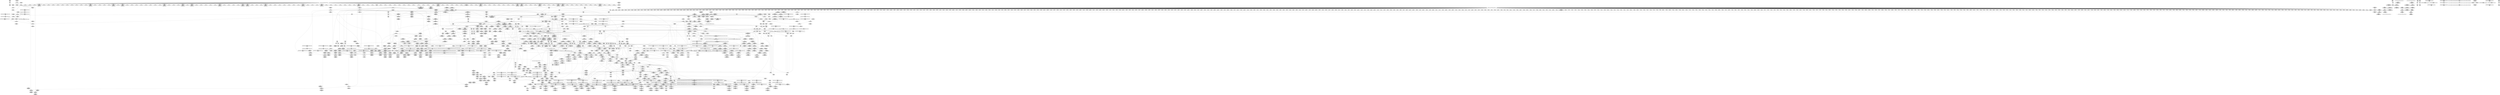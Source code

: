 digraph {
	CE0x4bc0070 [shape=record,shape=Mrecord,label="{CE0x4bc0070|i32_100|*Constant*}"]
	CE0x4b1a3b0 [shape=record,shape=Mrecord,label="{CE0x4b1a3b0|apparmor_path_mknod:tmp|*SummSource*}"]
	CE0x4c87740 [shape=record,shape=Mrecord,label="{CE0x4c87740|72:_i32,_:_CRE_792,800_}"]
	CE0x4b4fba0 [shape=record,shape=Mrecord,label="{CE0x4b4fba0|common_perm_dir_dentry:tmp|*SummSink*}"]
	CE0x4c77810 [shape=record,shape=Mrecord,label="{CE0x4c77810|72:_i32,_:_CRE_183,184_}"]
	CE0x4b6d560 [shape=record,shape=Mrecord,label="{CE0x4b6d560|104:_%struct.inode*,_:_CRE_183,184_}"]
	CE0x4b96540 [shape=record,shape=Mrecord,label="{CE0x4b96540|i64_12|*Constant*|*SummSource*}"]
	CE0x4c82760 [shape=record,shape=Mrecord,label="{CE0x4c82760|72:_i32,_:_CRE_569,570_}"]
	CE0x4b6e600 [shape=record,shape=Mrecord,label="{CE0x4b6e600|104:_%struct.inode*,_:_CRE_197,198_}"]
	CE0x4be2a20 [shape=record,shape=Mrecord,label="{CE0x4be2a20|VOIDTB_TE:_CE_209,210_}"]
	CE0x4c7a4b0 [shape=record,shape=Mrecord,label="{CE0x4c7a4b0|72:_i32,_:_CRE_252,253_}"]
	CE0x4c41f40 [shape=record,shape=Mrecord,label="{CE0x4c41f40|VOIDTB_TE:_CE_150,151_}"]
	CE0x4b31c70 [shape=record,shape=Mrecord,label="{CE0x4b31c70|common_perm_create:tmp5|security/apparmor/lsm.c,251|*SummSink*}"]
	CE0x4bf9f40 [shape=record,shape=Mrecord,label="{CE0x4bf9f40|__aa_current_profile:tmp7|security/apparmor/include/context.h,138|*SummSource*}"]
	CE0x4c22c40 [shape=record,shape=Mrecord,label="{CE0x4c22c40|aa_cred_profile:do.body5|*SummSource*}"]
	CE0x4c22a50 [shape=record,shape=Mrecord,label="{CE0x4c22a50|__aa_current_profile:land.lhs.true|*SummSource*}"]
	CE0x4b212e0 [shape=record,shape=Mrecord,label="{CE0x4b212e0|i64_3|*Constant*|*SummSource*}"]
	CE0x4c78c40 [shape=record,shape=Mrecord,label="{CE0x4c78c40|72:_i32,_:_CRE_202,203_}"]
	CE0x4b4e680 [shape=record,shape=Mrecord,label="{CE0x4b4e680|COLLAPSED:_GCMRE___llvm_gcov_ctr60_internal_global_17_x_i64_zeroinitializer:_elem_0:default:}"]
	CE0x4b54af0 [shape=record,shape=Mrecord,label="{CE0x4b54af0|GLOBAL:aa_path_perm|*Constant*|*SummSource*}"]
	CE0x4c0ec30 [shape=record,shape=Mrecord,label="{CE0x4c0ec30|__aa_current_profile:do.body}"]
	CE0x4c24490 [shape=record,shape=Mrecord,label="{CE0x4c24490|__aa_current_profile:tobool1|security/apparmor/include/context.h,138|*SummSink*}"]
	CE0x4bff460 [shape=record,shape=Mrecord,label="{CE0x4bff460|aa_path_perm:request|Function::aa_path_perm&Arg::request::|*SummSource*}"]
	CE0x4b8fbf0 [shape=record,shape=Mrecord,label="{CE0x4b8fbf0|104:_%struct.inode*,_:_CRE_310,311_}"]
	CE0x4bfe280 [shape=record,shape=Mrecord,label="{CE0x4bfe280|aa_path_perm:op|Function::aa_path_perm&Arg::op::|*SummSink*}"]
	CE0x4bf1650 [shape=record,shape=Mrecord,label="{CE0x4bf1650|common_perm:cond|Function::common_perm&Arg::cond::|*SummSource*}"]
	CE0x4c45b50 [shape=record,shape=Mrecord,label="{CE0x4c45b50|aa_cred_profile:tmp31|security/apparmor/include/context.h,100|*SummSink*}"]
	CE0x4bf4270 [shape=record,shape=Mrecord,label="{CE0x4bf4270|i64_3|*Constant*}"]
	CE0x4c83640 [shape=record,shape=Mrecord,label="{CE0x4c83640|72:_i32,_:_CRE_583,584_}"]
	CE0x4c82650 [shape=record,shape=Mrecord,label="{CE0x4c82650|72:_i32,_:_CRE_568,569_}"]
	CE0x4b6f1e0 [shape=record,shape=Mrecord,label="{CE0x4b6f1e0|104:_%struct.inode*,_:_CRE_207,208_}"]
	CE0x4c7ec10 [shape=record,shape=Mrecord,label="{CE0x4c7ec10|72:_i32,_:_CRE_376,384_}"]
	CE0x4c76d70 [shape=record,shape=Mrecord,label="{CE0x4c76d70|72:_i32,_:_CRE_173,174_}"]
	CE0x4c32000 [shape=record,shape=Mrecord,label="{CE0x4c32000|VOIDTB_TE:_CE_80,88_}"]
	CE0x4b4a5d0 [shape=record,shape=Mrecord,label="{CE0x4b4a5d0|mediated_filesystem:tmp2|*SummSink*}"]
	CE0x4c7ef40 [shape=record,shape=Mrecord,label="{CE0x4c7ef40|72:_i32,_:_CRE_400,408_}"]
	CE0x4b47a50 [shape=record,shape=Mrecord,label="{CE0x4b47a50|get_current:tmp1}"]
	CE0x4c87da0 [shape=record,shape=Mrecord,label="{CE0x4c87da0|72:_i32,_:_CRE_840,848_}"]
	CE0x4bf5c40 [shape=record,shape=Mrecord,label="{CE0x4bf5c40|common_perm:bb|*SummSource*}"]
	CE0x4c4be10 [shape=record,shape=Mrecord,label="{CE0x4c4be10|aa_cred_profile:tmp18|security/apparmor/include/context.h,100|*SummSink*}"]
	CE0x4bc04a0 [shape=record,shape=Mrecord,label="{CE0x4bc04a0|i32_100|*Constant*|*SummSink*}"]
	CE0x4befeb0 [shape=record,shape=Mrecord,label="{CE0x4befeb0|mediated_filesystem:tmp5|security/apparmor/include/apparmor.h,117|*SummSink*}"]
	CE0x4bf06f0 [shape=record,shape=Mrecord,label="{CE0x4bf06f0|common_perm:op|Function::common_perm&Arg::op::}"]
	CE0x4b9a210 [shape=record,shape=Mrecord,label="{CE0x4b9a210|__aa_current_profile:tmp11|security/apparmor/include/context.h,138}"]
	CE0x4b91530 [shape=record,shape=Mrecord,label="{CE0x4b91530|common_perm_create:tmp30|security/apparmor/lsm.c,253|*SummSink*}"]
	CE0x4b6c5f0 [shape=record,shape=Mrecord,label="{CE0x4b6c5f0|104:_%struct.inode*,_:_CRE_170,171_}"]
	CE0x4c8c9f0 [shape=record,shape=Mrecord,label="{CE0x4c8c9f0|72:_i32,_:_CRE_933,934_}"]
	CE0x4c8a900 [shape=record,shape=Mrecord,label="{CE0x4c8a900|72:_i32,_:_CRE_902,903_}"]
	CE0x4bbd680 [shape=record,shape=Mrecord,label="{CE0x4bbd680|i64*_getelementptr_inbounds_(_16_x_i64_,_16_x_i64_*___llvm_gcov_ctr46,_i64_0,_i64_10)|*Constant*}"]
	CE0x4c220c0 [shape=record,shape=Mrecord,label="{CE0x4c220c0|__aa_current_profile:tmp}"]
	CE0x4b554c0 [shape=record,shape=Mrecord,label="{CE0x4b554c0|common_perm_create:tobool5|security/apparmor/lsm.c,253|*SummSink*}"]
	CE0x4bbd4c0 [shape=record,shape=Mrecord,label="{CE0x4bbd4c0|aa_cred_profile:tmp23|security/apparmor/include/context.h,100|*SummSink*}"]
	CE0x4b926a0 [shape=record,shape=Mrecord,label="{CE0x4b926a0|common_perm_create:tmp35|security/apparmor/lsm.c,256}"]
	CE0x4b22620 [shape=record,shape=Mrecord,label="{CE0x4b22620|i32_16|*Constant*}"]
	CE0x4c045c0 [shape=record,shape=Mrecord,label="{CE0x4c045c0|common_perm_dir_dentry:dentry2|security/apparmor/lsm.c,189}"]
	CE0x4b66c90 [shape=record,shape=Mrecord,label="{CE0x4b66c90|common_perm_create:dentry6|security/apparmor/lsm.c,253|*SummSink*}"]
	CE0x4bc0e80 [shape=record,shape=Mrecord,label="{CE0x4bc0e80|aa_cred_profile:tmp22|security/apparmor/include/context.h,100|*SummSink*}"]
	CE0x4c47f70 [shape=record,shape=Mrecord,label="{CE0x4c47f70|i64*_getelementptr_inbounds_(_16_x_i64_,_16_x_i64_*___llvm_gcov_ctr46,_i64_0,_i64_15)|*Constant*|*SummSink*}"]
	CE0x4c020d0 [shape=record,shape=Mrecord,label="{CE0x4c020d0|common_perm_dir_dentry:tmp3}"]
	CE0x4b872e0 [shape=record,shape=Mrecord,label="{CE0x4b872e0|i64_1|*Constant*}"]
	CE0x4b38240 [shape=record,shape=Mrecord,label="{CE0x4b38240|44:_i32,_48:_i16,_128:_i8*,_:_SCMRE_4,6_|*MultipleSource*|security/apparmor/lsm.c,251|security/apparmor/lsm.c, 251}"]
	CE0x4bf6c90 [shape=record,shape=Mrecord,label="{CE0x4bf6c90|__aa_current_profile:entry|*SummSink*}"]
	CE0x4b3aa10 [shape=record,shape=Mrecord,label="{CE0x4b3aa10|common_perm_create:do.end}"]
	CE0x4b54520 [shape=record,shape=Mrecord,label="{CE0x4b54520|common_perm:call1|security/apparmor/lsm.c,170|*SummSource*}"]
	CE0x4c1e9d0 [shape=record,shape=Mrecord,label="{CE0x4c1e9d0|i64_1|*Constant*}"]
	CE0x4c8a080 [shape=record,shape=Mrecord,label="{CE0x4c8a080|72:_i32,_:_CRE_894,895_}"]
	CE0x4b35a50 [shape=record,shape=Mrecord,label="{CE0x4b35a50|common_perm_create:do.body}"]
	CE0x4c4ec70 [shape=record,shape=Mrecord,label="{CE0x4c4ec70|aa_cred_profile:tobool4|security/apparmor/include/context.h,100|*SummSink*}"]
	CE0x4b3cd80 [shape=record,shape=Mrecord,label="{CE0x4b3cd80|common_perm_create:tmp14|security/apparmor/lsm.c,251|*SummSource*}"]
	CE0x4b28240 [shape=record,shape=Mrecord,label="{CE0x4b28240|%struct.task_struct*_(%struct.task_struct**)*_asm_movq_%gs:$_1:P_,$0_,_r,im,_dirflag_,_fpsr_,_flags_|*SummSource*}"]
	CE0x4b6b7b0 [shape=record,shape=Mrecord,label="{CE0x4b6b7b0|104:_%struct.inode*,_:_CRE_158,159_}"]
	CE0x4b8d700 [shape=record,shape=Mrecord,label="{CE0x4b8d700|104:_%struct.inode*,_:_CRE_214,215_}"]
	CE0x4c2fdd0 [shape=record,shape=Mrecord,label="{CE0x4c2fdd0|GLOBAL:aa_cred_profile|*Constant*}"]
	CE0x4b963e0 [shape=record,shape=Mrecord,label="{CE0x4b963e0|i64_12|*Constant*}"]
	CE0x4b23320 [shape=record,shape=Mrecord,label="{CE0x4b23320|common_perm_create:mask|Function::common_perm_create&Arg::mask::|*SummSink*}"]
	CE0x4bf2db0 [shape=record,shape=Mrecord,label="{CE0x4bf2db0|COLLAPSED:_CRE:_elem_0::|security/apparmor/lsm.c,169}"]
	CE0x4b33390 [shape=record,shape=Mrecord,label="{CE0x4b33390|_ret_i32_%retval.0,_!dbg_!15515|security/apparmor/lsm.c,257|*SummSource*}"]
	CE0x4b3e940 [shape=record,shape=Mrecord,label="{CE0x4b3e940|common_perm_create:tmp32|security/apparmor/lsm.c,253|*SummSource*}"]
	CE0x4b41d30 [shape=record,shape=Mrecord,label="{CE0x4b41d30|common_perm_create:tmp5|security/apparmor/lsm.c,251|*SummSource*}"]
	CE0x4c7b8e0 [shape=record,shape=Mrecord,label="{CE0x4c7b8e0|72:_i32,_:_CRE_271,272_}"]
	CE0x4c4c020 [shape=record,shape=Mrecord,label="{CE0x4c4c020|aa_cred_profile:tmp19|security/apparmor/include/context.h,100}"]
	CE0x4c042c0 [shape=record,shape=Mrecord,label="{CE0x4c042c0|common_perm_dir_dentry:tmp4|*LoadInst*|security/apparmor/lsm.c,189}"]
	CE0x4b47ac0 [shape=record,shape=Mrecord,label="{CE0x4b47ac0|aa_cred_profile:lor.rhs}"]
	CE0x4c7de10 [shape=record,shape=Mrecord,label="{CE0x4c7de10|72:_i32,_:_CRE_306,307_}"]
	CE0x4c03b80 [shape=record,shape=Mrecord,label="{CE0x4c03b80|common_perm_dir_dentry:mnt1|security/apparmor/lsm.c,189|*SummSource*}"]
	CE0x4b5a190 [shape=record,shape=Mrecord,label="{CE0x4b5a190|common_perm_create:tmp21|security/apparmor/lsm.c,251|*SummSink*}"]
	CE0x4c3e400 [shape=record,shape=Mrecord,label="{CE0x4c3e400|aa_cred_profile:lnot|security/apparmor/include/context.h,100}"]
	CE0x4c2b540 [shape=record,shape=Mrecord,label="{CE0x4c2b540|aa_cred_profile:tmp14|security/apparmor/include/context.h,100}"]
	CE0x4bf0ae0 [shape=record,shape=Mrecord,label="{CE0x4bf0ae0|common_perm:path|Function::common_perm&Arg::path::}"]
	"CONST[source:1(input),value:2(dynamic)][purpose:{object}][SrcIdx:2]"
	CE0x4c3a4f0 [shape=record,shape=Mrecord,label="{CE0x4c3a4f0|VOIDTB_TE:_CE_173,174_}"]
	CE0x4b4d9e0 [shape=record,shape=Mrecord,label="{CE0x4b4d9e0|aa_cred_profile:tmp7|security/apparmor/include/context.h,100|*SummSink*}"]
	CE0x4b5c440 [shape=record,shape=Mrecord,label="{CE0x4b5c440|common_perm_create:tmp17|security/apparmor/lsm.c,251}"]
	CE0x4bf7040 [shape=record,shape=Mrecord,label="{CE0x4bf7040|__aa_current_profile:tmp6|security/apparmor/include/context.h,138|*SummSource*}"]
	CE0x4b343e0 [shape=record,shape=Mrecord,label="{CE0x4b343e0|i64_4|*Constant*|*SummSource*}"]
	CE0x4b31f40 [shape=record,shape=Mrecord,label="{CE0x4b31f40|common_perm_create:tmp5|security/apparmor/lsm.c,251}"]
	CE0x4b96b10 [shape=record,shape=Mrecord,label="{CE0x4b96b10|common_perm_create:call7|security/apparmor/lsm.c,253|*SummSource*}"]
	CE0x4bddea0 [shape=record,shape=Mrecord,label="{CE0x4bddea0|72:_i32,_:_CRE_48,56_}"]
	CE0x4c1d6e0 [shape=record,shape=Mrecord,label="{CE0x4c1d6e0|__aa_current_profile:do.end|*SummSource*}"]
	CE0x4c2e210 [shape=record,shape=Mrecord,label="{CE0x4c2e210|__aa_current_profile:call3|security/apparmor/include/context.h,138|*SummSource*}"]
	CE0x4c28e60 [shape=record,shape=Mrecord,label="{CE0x4c28e60|__aa_current_profile:tmp16|security/apparmor/include/context.h,138|*SummSink*}"]
	CE0x4c7f490 [shape=record,shape=Mrecord,label="{CE0x4c7f490|72:_i32,_:_CRE_440,448_}"]
	CE0x4c49170 [shape=record,shape=Mrecord,label="{CE0x4c49170|VOIDTB_TE:_CE_0,4_}"]
	CE0x4c390e0 [shape=record,shape=Mrecord,label="{CE0x4c390e0|%struct.aa_profile*_null|*Constant*|*SummSource*}"]
	CE0x4c51420 [shape=record,shape=Mrecord,label="{CE0x4c51420|VOIDTB_TE:_CE_164,165_}"]
	CE0x4c85840 [shape=record,shape=Mrecord,label="{CE0x4c85840|72:_i32,_:_CRE_615,616_}"]
	CE0x4c1d8c0 [shape=record,shape=Mrecord,label="{CE0x4c1d8c0|__aa_current_profile:if.end}"]
	CE0x4c20160 [shape=record,shape=Mrecord,label="{CE0x4c20160|aa_cred_profile:tmp17|security/apparmor/include/context.h,100|*SummSink*}"]
	CE0x4b96f50 [shape=record,shape=Mrecord,label="{CE0x4b96f50|GLOBAL:mediated_filesystem|*Constant*|*SummSink*}"]
	CE0x4c89f70 [shape=record,shape=Mrecord,label="{CE0x4c89f70|72:_i32,_:_CRE_893,894_}"]
	CE0x4b8fe50 [shape=record,shape=Mrecord,label="{CE0x4b8fe50|104:_%struct.inode*,_:_CRE_312,313_}"]
	CE0x4c4a430 [shape=record,shape=Mrecord,label="{CE0x4c4a430|aa_cred_profile:tmp32|security/apparmor/include/context.h,101|*SummSink*}"]
	CE0x4c51a80 [shape=record,shape=Mrecord,label="{CE0x4c51a80|VOIDTB_TE:_CE_170,171_}"]
	CE0x4c8cf40 [shape=record,shape=Mrecord,label="{CE0x4c8cf40|72:_i32,_:_CRE_952,960_}"]
	CE0x4c41bd0 [shape=record,shape=Mrecord,label="{CE0x4c41bd0|VOIDTB_TE:_CE_146,147_}"]
	CE0x4b9cb20 [shape=record,shape=Mrecord,label="{CE0x4b9cb20|common_perm_dir_dentry:cond|Function::common_perm_dir_dentry&Arg::cond::}"]
	CE0x4c502f0 [shape=record,shape=Mrecord,label="{CE0x4c502f0|aa_cred_profile:expval|security/apparmor/include/context.h,100|*SummSink*}"]
	CE0x4c80ab0 [shape=record,shape=Mrecord,label="{CE0x4c80ab0|72:_i32,_:_CRE_496,500_}"]
	CE0x4b9bcc0 [shape=record,shape=Mrecord,label="{CE0x4b9bcc0|common_perm_dir_dentry:dir|Function::common_perm_dir_dentry&Arg::dir::|*SummSource*}"]
	CE0x4c74760 [shape=record,shape=Mrecord,label="{CE0x4c74760|72:_i32,_:_CRE_137,138_}"]
	CE0x4c2dcb0 [shape=record,shape=Mrecord,label="{CE0x4c2dcb0|__aa_current_profile:tmp20|security/apparmor/include/context.h,138|*SummSink*}"]
	CE0x4c293c0 [shape=record,shape=Mrecord,label="{CE0x4c293c0|_call_void_lockdep_rcu_suspicious(i8*_getelementptr_inbounds_(_36_x_i8_,_36_x_i8_*_.str12,_i32_0,_i32_0),_i32_138,_i8*_getelementptr_inbounds_(_45_x_i8_,_45_x_i8_*_.str14,_i32_0,_i32_0))_#7,_!dbg_!15483|security/apparmor/include/context.h,138}"]
	CE0x4b901e0 [shape=record,shape=Mrecord,label="{CE0x4b901e0|104:_%struct.inode*,_:_CRE_315,316_}"]
	CE0x4c41310 [shape=record,shape=Mrecord,label="{CE0x4c41310|aa_cred_profile:conv|security/apparmor/include/context.h,100|*SummSink*}"]
	CE0x4c25180 [shape=record,shape=Mrecord,label="{CE0x4c25180|aa_cred_profile:tmp10|security/apparmor/include/context.h,100}"]
	CE0x4b6b550 [shape=record,shape=Mrecord,label="{CE0x4b6b550|104:_%struct.inode*,_:_CRE_156,157_}"]
	CE0x4c24fb0 [shape=record,shape=Mrecord,label="{CE0x4c24fb0|GLOBAL:__aa_current_profile.__warned|Global_var:__aa_current_profile.__warned|*SummSink*}"]
	CE0x4c8dc00 [shape=record,shape=Mrecord,label="{CE0x4c8dc00|72:_i32,_:_CRE_988,992_}"]
	CE0x4b6c260 [shape=record,shape=Mrecord,label="{CE0x4b6c260|104:_%struct.inode*,_:_CRE_167,168_}"]
	CE0x4b3f150 [shape=record,shape=Mrecord,label="{CE0x4b3f150|i1_true|*Constant*}"]
	CE0x4b58720 [shape=record,shape=Mrecord,label="{CE0x4b58720|common_perm_create:cred|security/apparmor/lsm.c,251|*SummSource*}"]
	CE0x4b56c40 [shape=record,shape=Mrecord,label="{CE0x4b56c40|common_perm_create:call10|security/apparmor/lsm.c,256|*SummSink*}"]
	CE0x4b4c650 [shape=record,shape=Mrecord,label="{CE0x4b4c650|common_perm_create:if.end9|*SummSink*}"]
	CE0x4bc0340 [shape=record,shape=Mrecord,label="{CE0x4bc0340|i32_100|*Constant*|*SummSource*}"]
	CE0x4b91360 [shape=record,shape=Mrecord,label="{CE0x4b91360|common_perm_create:tmp30|security/apparmor/lsm.c,253}"]
	CE0x4ba0530 [shape=record,shape=Mrecord,label="{CE0x4ba0530|i64*_getelementptr_inbounds_(_2_x_i64_,_2_x_i64_*___llvm_gcov_ctr56,_i64_0,_i64_0)|*Constant*}"]
	CE0x4c2ab40 [shape=record,shape=Mrecord,label="{CE0x4c2ab40|VOIDTB_TE:_CE_16,24_}"]
	CE0x4c29fd0 [shape=record,shape=Mrecord,label="{CE0x4c29fd0|i64*_getelementptr_inbounds_(_11_x_i64_,_11_x_i64_*___llvm_gcov_ctr58,_i64_0,_i64_9)|*Constant*|*SummSink*}"]
	CE0x4c84960 [shape=record,shape=Mrecord,label="{CE0x4c84960|72:_i32,_:_CRE_601,602_}"]
	CE0x4b5b9c0 [shape=record,shape=Mrecord,label="{CE0x4b5b9c0|0:_%struct.vfsmount*,_8:_%struct.dentry*,_:_CRE_8,16_|*MultipleSource*|Function::common_perm_create&Arg::dir::|Function::apparmor_path_mknod&Arg::dir::|security/apparmor/lsm.c,253}"]
	CE0x4b5c3d0 [shape=record,shape=Mrecord,label="{CE0x4b5c3d0|GLOBAL:get_current|*Constant*}"]
	CE0x4c871f0 [shape=record,shape=Mrecord,label="{CE0x4c871f0|72:_i32,_:_CRE_744,752_}"]
	CE0x4c048d0 [shape=record,shape=Mrecord,label="{CE0x4c048d0|common_perm_dir_dentry:dentry2|security/apparmor/lsm.c,189|*SummSource*}"]
	CE0x4c79e50 [shape=record,shape=Mrecord,label="{CE0x4c79e50|72:_i32,_:_CRE_246,247_}"]
	CE0x4bf3ee0 [shape=record,shape=Mrecord,label="{CE0x4bf3ee0|__aa_current_profile:tmp4|security/apparmor/include/context.h,138|*SummSink*}"]
	CE0x4b236b0 [shape=record,shape=Mrecord,label="{CE0x4b236b0|common_perm_create:dir|Function::common_perm_create&Arg::dir::|*SummSource*}"]
	CE0x4b55f90 [shape=record,shape=Mrecord,label="{CE0x4b55f90|get_current:entry}"]
	CE0x4bdc0b0 [shape=record,shape=Mrecord,label="{CE0x4bdc0b0|VOIDTB_TE:_CE_272,280_}"]
	CE0x4c80120 [shape=record,shape=Mrecord,label="{CE0x4c80120|72:_i32,_:_CRE_480,481_}"]
	CE0x4b2b8d0 [shape=record,shape=Mrecord,label="{CE0x4b2b8d0|_call_void_mcount()_#2|*SummSink*}"]
	CE0x4b5b950 [shape=record,shape=Mrecord,label="{CE0x4b5b950|0:_%struct.vfsmount*,_8:_%struct.dentry*,_:_CRE_0,8_|*MultipleSource*|Function::common_perm_create&Arg::dir::|Function::apparmor_path_mknod&Arg::dir::|security/apparmor/lsm.c,253}"]
	CE0x4b43570 [shape=record,shape=Mrecord,label="{CE0x4b43570|i64_0|*Constant*}"]
	CE0x4b32bb0 [shape=record,shape=Mrecord,label="{CE0x4b32bb0|apparmor_path_mknod:mode|Function::apparmor_path_mknod&Arg::mode::|*SummSource*}"]
	CE0x4b2b510 [shape=record,shape=Mrecord,label="{CE0x4b2b510|apparmor_path_mknod:tmp2|*SummSource*}"]
	CE0x4bdc260 [shape=record,shape=Mrecord,label="{CE0x4bdc260|VOIDTB_TE:_CE_288,296_}"]
	CE0x4c76e80 [shape=record,shape=Mrecord,label="{CE0x4c76e80|72:_i32,_:_CRE_174,175_}"]
	CE0x4c4b020 [shape=record,shape=Mrecord,label="{CE0x4c4b020|aa_cred_profile:profile11|security/apparmor/include/context.h,101|*SummSource*}"]
	CE0x4b3ebf0 [shape=record,shape=Mrecord,label="{CE0x4b3ebf0|i64*_getelementptr_inbounds_(_17_x_i64_,_17_x_i64_*___llvm_gcov_ctr60,_i64_0,_i64_14)|*Constant*|*SummSource*}"]
	CE0x4b6cd10 [shape=record,shape=Mrecord,label="{CE0x4b6cd10|104:_%struct.inode*,_:_CRE_176,177_}"]
	CE0x4b15250 [shape=record,shape=Mrecord,label="{CE0x4b15250|apparmor_path_mknod:entry|*SummSource*}"]
	CE0x4c770a0 [shape=record,shape=Mrecord,label="{CE0x4c770a0|72:_i32,_:_CRE_176,177_}"]
	CE0x4c74650 [shape=record,shape=Mrecord,label="{CE0x4c74650|72:_i32,_:_CRE_136,137_}"]
	CE0x4b871b0 [shape=record,shape=Mrecord,label="{CE0x4b871b0|__aa_current_profile:land.lhs.true2}"]
	CE0x4bfac60 [shape=record,shape=Mrecord,label="{CE0x4bfac60|common_perm:tmp3|security/apparmor/lsm.c,169|*SummSource*}"]
	CE0x4b8f090 [shape=record,shape=Mrecord,label="{CE0x4b8f090|104:_%struct.inode*,_:_CRE_288,296_|*MultipleSource*|*LoadInst*|security/apparmor/lsm.c,253|security/apparmor/lsm.c,253}"]
	CE0x4c82210 [shape=record,shape=Mrecord,label="{CE0x4c82210|72:_i32,_:_CRE_564,565_}"]
	CE0x4b987b0 [shape=record,shape=Mrecord,label="{CE0x4b987b0|i64_3|*Constant*}"]
	CE0x4b3b580 [shape=record,shape=Mrecord,label="{CE0x4b3b580|common_perm_create:tmp2}"]
	CE0x4b6d430 [shape=record,shape=Mrecord,label="{CE0x4b6d430|104:_%struct.inode*,_:_CRE_182,183_}"]
	CE0x4b287c0 [shape=record,shape=Mrecord,label="{CE0x4b287c0|common_perm_create:tmp3|*SummSink*}"]
	CE0x4c36990 [shape=record,shape=Mrecord,label="{CE0x4c36990|aa_cred_profile:tmp19|security/apparmor/include/context.h,100|*SummSink*}"]
	CE0x4b3d5c0 [shape=record,shape=Mrecord,label="{CE0x4b3d5c0|i64*_getelementptr_inbounds_(_17_x_i64_,_17_x_i64_*___llvm_gcov_ctr60,_i64_0,_i64_8)|*Constant*}"]
	CE0x4c1f9b0 [shape=record,shape=Mrecord,label="{CE0x4c1f9b0|__aa_current_profile:tmp9|security/apparmor/include/context.h,138|*SummSink*}"]
	CE0x4b3ce90 [shape=record,shape=Mrecord,label="{CE0x4b3ce90|common_perm_create:tmp14|security/apparmor/lsm.c,251|*SummSink*}"]
	CE0x4bf1780 [shape=record,shape=Mrecord,label="{CE0x4bf1780|common_perm:cond|Function::common_perm&Arg::cond::|*SummSink*}"]
	CE0x4c206a0 [shape=record,shape=Mrecord,label="{CE0x4c206a0|__aa_current_profile:tmp11|security/apparmor/include/context.h,138|*SummSink*}"]
	CE0x4c7d9d0 [shape=record,shape=Mrecord,label="{CE0x4c7d9d0|72:_i32,_:_CRE_302,303_}"]
	CE0x4b39810 [shape=record,shape=Mrecord,label="{CE0x4b39810|common_perm:tmp6|security/apparmor/lsm.c,169}"]
	CE0x4b43a90 [shape=record,shape=Mrecord,label="{CE0x4b43a90|GLOBAL:__llvm_gcov_ctr60|Global_var:__llvm_gcov_ctr60|*SummSource*}"]
	CE0x4c78d50 [shape=record,shape=Mrecord,label="{CE0x4c78d50|72:_i32,_:_CRE_203,204_}"]
	"CONST[source:1(input),value:2(dynamic)][purpose:{object}][SrcIdx:3]"
	CE0x4b907d0 [shape=record,shape=Mrecord,label="{CE0x4b907d0|GLOBAL:mediated_filesystem|*Constant*}"]
	CE0x4c19b00 [shape=record,shape=Mrecord,label="{CE0x4c19b00|aa_cred_profile:do.end10|*SummSink*}"]
	CE0x4c89e60 [shape=record,shape=Mrecord,label="{CE0x4c89e60|72:_i32,_:_CRE_892,893_}"]
	CE0x4b68100 [shape=record,shape=Mrecord,label="{CE0x4b68100|common_perm_create:d_inode|security/apparmor/lsm.c,253|*SummSource*}"]
	CE0x4b6ce40 [shape=record,shape=Mrecord,label="{CE0x4b6ce40|104:_%struct.inode*,_:_CRE_177,178_}"]
	CE0x4c1dee0 [shape=record,shape=Mrecord,label="{CE0x4c1dee0|__aa_current_profile:tmp5|security/apparmor/include/context.h,138|*SummSource*}"]
	CE0x4bc0910 [shape=record,shape=Mrecord,label="{CE0x4bc0910|i64*_getelementptr_inbounds_(_16_x_i64_,_16_x_i64_*___llvm_gcov_ctr46,_i64_0,_i64_9)|*Constant*|*SummSource*}"]
	CE0x4c85fb0 [shape=record,shape=Mrecord,label="{CE0x4c85fb0|72:_i32,_:_CRE_622,623_}"]
	CE0x4c7fdf0 [shape=record,shape=Mrecord,label="{CE0x4c7fdf0|72:_i32,_:_CRE_477,478_}"]
	CE0x4c7cd10 [shape=record,shape=Mrecord,label="{CE0x4c7cd10|72:_i32,_:_CRE_290,291_}"]
	CE0x4b6cab0 [shape=record,shape=Mrecord,label="{CE0x4b6cab0|104:_%struct.inode*,_:_CRE_174,175_}"]
	CE0x4c79930 [shape=record,shape=Mrecord,label="{CE0x4c79930|72:_i32,_:_CRE_241,242_}"]
	CE0x4c278f0 [shape=record,shape=Mrecord,label="{CE0x4c278f0|i32_138|*Constant*|*SummSource*}"]
	CE0x4c8cb00 [shape=record,shape=Mrecord,label="{CE0x4c8cb00|72:_i32,_:_CRE_934,935_}"]
	CE0x4b56de0 [shape=record,shape=Mrecord,label="{CE0x4b56de0|GLOBAL:common_perm_dir_dentry|*Constant*|*SummSource*}"]
	CE0x4c3c0e0 [shape=record,shape=Mrecord,label="{CE0x4c3c0e0|aa_cred_profile:tobool|security/apparmor/include/context.h,100}"]
	CE0x4c211b0 [shape=record,shape=Mrecord,label="{CE0x4c211b0|aa_cred_profile:profile|security/apparmor/include/context.h,100|*SummSink*}"]
	CE0x4c31da0 [shape=record,shape=Mrecord,label="{CE0x4c31da0|aa_cred_profile:tmp11|security/apparmor/include/context.h,100|*SummSource*}"]
	CE0x4bf01f0 [shape=record,shape=Mrecord,label="{CE0x4bf01f0|GLOBAL:common_perm|*Constant*|*SummSource*}"]
	CE0x4c42330 [shape=record,shape=Mrecord,label="{CE0x4c42330|aa_cred_profile:security|security/apparmor/include/context.h,99}"]
	CE0x4bfb160 [shape=record,shape=Mrecord,label="{CE0x4bfb160|GLOBAL:__llvm_gcov_ctr57|Global_var:__llvm_gcov_ctr57}"]
	CE0x4c431a0 [shape=record,shape=Mrecord,label="{CE0x4c431a0|VOIDTB_TE:_CE_152,153_}"]
	CE0x4b27770 [shape=record,shape=Mrecord,label="{CE0x4b27770|_call_void_lockdep_rcu_suspicious(i8*_getelementptr_inbounds_(_24_x_i8_,_24_x_i8_*_.str8,_i32_0,_i32_0),_i32_251,_i8*_getelementptr_inbounds_(_45_x_i8_,_45_x_i8_*_.str14,_i32_0,_i32_0))_#7,_!dbg_!15492|security/apparmor/lsm.c,251}"]
	CE0x4b92710 [shape=record,shape=Mrecord,label="{CE0x4b92710|common_perm_create:tmp35|security/apparmor/lsm.c,256|*SummSource*}"]
	CE0x4c7cf30 [shape=record,shape=Mrecord,label="{CE0x4c7cf30|72:_i32,_:_CRE_292,293_}"]
	CE0x4c0f3b0 [shape=record,shape=Mrecord,label="{CE0x4c0f3b0|__aa_current_profile:tmp3}"]
	CE0x4b66da0 [shape=record,shape=Mrecord,label="{CE0x4b66da0|common_perm_create:tmp27|*LoadInst*|security/apparmor/lsm.c,253}"]
	CE0x4c39900 [shape=record,shape=Mrecord,label="{CE0x4c39900|%struct.aa_task_cxt*_null|*Constant*|*SummSource*}"]
	CE0x4c7e140 [shape=record,shape=Mrecord,label="{CE0x4c7e140|72:_i32,_:_CRE_309,310_}"]
	CE0x4c7e8e0 [shape=record,shape=Mrecord,label="{CE0x4c7e8e0|72:_i32,_:_CRE_344,352_}"]
	CE0x4b8d5d0 [shape=record,shape=Mrecord,label="{CE0x4b8d5d0|104:_%struct.inode*,_:_CRE_213,214_}"]
	CE0x4c82fe0 [shape=record,shape=Mrecord,label="{CE0x4c82fe0|72:_i32,_:_CRE_577,578_}"]
	CE0x4b949c0 [shape=record,shape=Mrecord,label="{CE0x4b949c0|common_perm_create:tmp34|security/apparmor/lsm.c,254}"]
	CE0x4c1a6f0 [shape=record,shape=Mrecord,label="{CE0x4c1a6f0|i64*_getelementptr_inbounds_(_16_x_i64_,_16_x_i64_*___llvm_gcov_ctr46,_i64_0,_i64_0)|*Constant*}"]
	CE0x4c2f560 [shape=record,shape=Mrecord,label="{CE0x4c2f560|__aa_current_profile:tmp21|security/apparmor/include/context.h,138|*SummSource*}"]
	CE0x4c87850 [shape=record,shape=Mrecord,label="{CE0x4c87850|72:_i32,_:_CRE_800,804_}"]
	CE0x4c10c60 [shape=record,shape=Mrecord,label="{CE0x4c10c60|common_perm:tmp9|security/apparmor/lsm.c,172|*SummSource*}"]
	CE0x4b6ef80 [shape=record,shape=Mrecord,label="{CE0x4b6ef80|104:_%struct.inode*,_:_CRE_205,206_}"]
	CE0x4c7d480 [shape=record,shape=Mrecord,label="{CE0x4c7d480|72:_i32,_:_CRE_297,298_}"]
	CE0x4c31ec0 [shape=record,shape=Mrecord,label="{CE0x4c31ec0|aa_cred_profile:tmp11|security/apparmor/include/context.h,100|*SummSink*}"]
	CE0x4c3b070 [shape=record,shape=Mrecord,label="{CE0x4c3b070|VOIDTB_TE:_CE_195,196_}"]
	CE0x4b3a540 [shape=record,shape=Mrecord,label="{CE0x4b3a540|common_perm_create:tobool|security/apparmor/lsm.c,251}"]
	CE0x4c8d8d0 [shape=record,shape=Mrecord,label="{CE0x4c8d8d0|72:_i32,_:_CRE_982,983_}"]
	CE0x4c00b50 [shape=record,shape=Mrecord,label="{CE0x4c00b50|common_perm_dir_dentry:bb}"]
	CE0x4b5ce60 [shape=record,shape=Mrecord,label="{CE0x4b5ce60|common_perm_create:call3|security/apparmor/lsm.c,251|*SummSource*}"]
	CE0x4b3b7e0 [shape=record,shape=Mrecord,label="{CE0x4b3b7e0|common_perm_create:do.end|*SummSource*}"]
	CE0x4b8e1b0 [shape=record,shape=Mrecord,label="{CE0x4b8e1b0|104:_%struct.inode*,_:_CRE_223,224_}"]
	CE0x4b24010 [shape=record,shape=Mrecord,label="{CE0x4b24010|apparmor_path_mknod:tmp1|*SummSource*}"]
	CE0x4b98130 [shape=record,shape=Mrecord,label="{CE0x4b98130|__aa_current_profile:tmp2|*SummSource*}"]
	CE0x4782700 [shape=record,shape=Mrecord,label="{CE0x4782700|common_perm_create:call|security/apparmor/lsm.c,251}"]
	CE0x4bf3760 [shape=record,shape=Mrecord,label="{CE0x4bf3760|i64*_getelementptr_inbounds_(_5_x_i64_,_5_x_i64_*___llvm_gcov_ctr57,_i64_0,_i64_0)|*Constant*|*SummSink*}"]
	CE0x4bdcba0 [shape=record,shape=Mrecord,label="{CE0x4bdcba0|VOIDTB_TE:_CE_311,312_}"]
	CE0x4b8dcf0 [shape=record,shape=Mrecord,label="{CE0x4b8dcf0|104:_%struct.inode*,_:_CRE_219,220_}"]
	CE0x4c47ac0 [shape=record,shape=Mrecord,label="{CE0x4c47ac0|aa_cred_profile:tmp29|security/apparmor/include/context.h,100|*SummSource*}"]
	CE0x4b48180 [shape=record,shape=Mrecord,label="{CE0x4b48180|_call_void_mcount()_#2}"]
	CE0x4b90900 [shape=record,shape=Mrecord,label="{CE0x4b90900|common_perm_create:tmp28|security/apparmor/lsm.c,253}"]
	CE0x4c4ac10 [shape=record,shape=Mrecord,label="{CE0x4c4ac10|aa_cred_profile:tmp33|security/apparmor/include/context.h,101|*SummSink*}"]
	CE0x4c7b9f0 [shape=record,shape=Mrecord,label="{CE0x4c7b9f0|72:_i32,_:_CRE_272,273_}"]
	CE0x4b9e1f0 [shape=record,shape=Mrecord,label="{CE0x4b9e1f0|common_perm_create:tmp37|security/apparmor/lsm.c,257|*SummSource*}"]
	CE0x4c7d260 [shape=record,shape=Mrecord,label="{CE0x4c7d260|72:_i32,_:_CRE_295,296_}"]
	CE0x4bf03e0 [shape=record,shape=Mrecord,label="{CE0x4bf03e0|common_perm:entry}"]
	CE0x4b3b3e0 [shape=record,shape=Mrecord,label="{CE0x4b3b3e0|i64*_getelementptr_inbounds_(_17_x_i64_,_17_x_i64_*___llvm_gcov_ctr60,_i64_0,_i64_1)|*Constant*|*SummSink*}"]
	CE0x4c36b50 [shape=record,shape=Mrecord,label="{CE0x4c36b50|i64*_getelementptr_inbounds_(_16_x_i64_,_16_x_i64_*___llvm_gcov_ctr46,_i64_0,_i64_8)|*Constant*}"]
	CE0x4b59e40 [shape=record,shape=Mrecord,label="{CE0x4b59e40|common_perm_create:tmp21|security/apparmor/lsm.c,251}"]
	CE0x4b39230 [shape=record,shape=Mrecord,label="{CE0x4b39230|common_perm:tmp4|security/apparmor/lsm.c,169|*SummSink*}"]
	CE0x4c76930 [shape=record,shape=Mrecord,label="{CE0x4c76930|72:_i32,_:_CRE_169,170_}"]
	CE0x4c341d0 [shape=record,shape=Mrecord,label="{CE0x4c341d0|aa_cred_profile:if.then}"]
	CE0x4b57ce0 [shape=record,shape=Mrecord,label="{CE0x4b57ce0|i64*_getelementptr_inbounds_(_17_x_i64_,_17_x_i64_*___llvm_gcov_ctr60,_i64_0,_i64_9)|*Constant*}"]
	CE0x4c83750 [shape=record,shape=Mrecord,label="{CE0x4c83750|72:_i32,_:_CRE_584,585_}"]
	CE0x4b558c0 [shape=record,shape=Mrecord,label="{CE0x4b558c0|i8*_getelementptr_inbounds_(_45_x_i8_,_45_x_i8_*_.str14,_i32_0,_i32_0)|*Constant*|*SummSink*}"]
	CE0x4c761c0 [shape=record,shape=Mrecord,label="{CE0x4c761c0|72:_i32,_:_CRE_162,163_}"]
	CE0x4b66640 [shape=record,shape=Mrecord,label="{CE0x4b66640|common_perm_create:tmp26|security/apparmor/lsm.c,253|*SummSource*}"]
	CE0x4c7ee30 [shape=record,shape=Mrecord,label="{CE0x4c7ee30|72:_i32,_:_CRE_392,400_}"]
	CE0x4bbd0f0 [shape=record,shape=Mrecord,label="{CE0x4bbd0f0|aa_cred_profile:tmp23|security/apparmor/include/context.h,100}"]
	CE0x4bdd530 [shape=record,shape=Mrecord,label="{CE0x4bdd530|72:_i32,_:_CRE_0,2_}"]
	CE0x4b695b0 [shape=record,shape=Mrecord,label="{CE0x4b695b0|104:_%struct.inode*,_:_CRE_80,88_|*MultipleSource*|*LoadInst*|security/apparmor/lsm.c,253|security/apparmor/lsm.c,253}"]
	CE0x4c3a820 [shape=record,shape=Mrecord,label="{CE0x4c3a820|VOIDTB_TE:_CE_176,177_}"]
	CE0x4c016e0 [shape=record,shape=Mrecord,label="{CE0x4c016e0|aa_cred_profile:lnot2|security/apparmor/include/context.h,100|*SummSink*}"]
	"CONST[source:0(mediator),value:0(static)][purpose:{operation}][SnkIdx:4]"
	CE0x4c25260 [shape=record,shape=Mrecord,label="{CE0x4c25260|aa_cred_profile:tmp10|security/apparmor/include/context.h,100|*SummSink*}"]
	CE0x4c8ce30 [shape=record,shape=Mrecord,label="{CE0x4c8ce30|72:_i32,_:_CRE_944,952_}"]
	CE0x4c4c1c0 [shape=record,shape=Mrecord,label="{CE0x4c4c1c0|aa_cred_profile:tmp19|security/apparmor/include/context.h,100|*SummSource*}"]
	CE0x4bdb6f0 [shape=record,shape=Mrecord,label="{CE0x4bdb6f0|VOIDTB_TE:_CE_221,222_}"]
	CE0x4b15850 [shape=record,shape=Mrecord,label="{CE0x4b15850|apparmor_path_mknod:bb}"]
	CE0x4b4f800 [shape=record,shape=Mrecord,label="{CE0x4b4f800|common_perm_create:tmp24|security/apparmor/lsm.c,253|*SummSink*}"]
	CE0x4bfb580 [shape=record,shape=Mrecord,label="{CE0x4bfb580|common_perm:tmp4|security/apparmor/lsm.c,169}"]
	CE0x4b69e10 [shape=record,shape=Mrecord,label="{CE0x4b69e10|104:_%struct.inode*,_:_CRE_93,94_}"]
	CE0x4b5a080 [shape=record,shape=Mrecord,label="{CE0x4b5a080|common_perm_create:tmp21|security/apparmor/lsm.c,251|*SummSource*}"]
	CE0x4b66750 [shape=record,shape=Mrecord,label="{CE0x4b66750|common_perm_create:tmp26|security/apparmor/lsm.c,253|*SummSink*}"]
	CE0x4c45890 [shape=record,shape=Mrecord,label="{CE0x4c45890|aa_cred_profile:tmp31|security/apparmor/include/context.h,100}"]
	CE0x4c474e0 [shape=record,shape=Mrecord,label="{CE0x4c474e0|aa_cred_profile:tmp28|security/apparmor/include/context.h,100}"]
	CE0x4bf5600 [shape=record,shape=Mrecord,label="{CE0x4bf5600|GLOBAL:__aa_current_profile|*Constant*|*SummSink*}"]
	CE0x4c8cc10 [shape=record,shape=Mrecord,label="{CE0x4c8cc10|72:_i32,_:_CRE_935,936_}"]
	CE0x4c4bda0 [shape=record,shape=Mrecord,label="{CE0x4c4bda0|aa_cred_profile:tmp18|security/apparmor/include/context.h,100|*SummSource*}"]
	CE0x4c0e370 [shape=record,shape=Mrecord,label="{CE0x4c0e370|common_perm:error.0|*SummSource*}"]
	CE0x4c4a180 [shape=record,shape=Mrecord,label="{CE0x4c4a180|VOIDTB_TE:_CE_163,164_}"]
	CE0x4c8a4c0 [shape=record,shape=Mrecord,label="{CE0x4c8a4c0|72:_i32,_:_CRE_898,899_}"]
	CE0x4b4a4f0 [shape=record,shape=Mrecord,label="{CE0x4b4a4f0|mediated_filesystem:tmp2}"]
	CE0x4c1cee0 [shape=record,shape=Mrecord,label="{CE0x4c1cee0|__aa_current_profile:bb}"]
	CE0x4b6c850 [shape=record,shape=Mrecord,label="{CE0x4b6c850|104:_%struct.inode*,_:_CRE_172,173_}"]
	CE0x4c23560 [shape=record,shape=Mrecord,label="{CE0x4c23560|VOIDTB_TE:_CE_156,157_}"]
	CE0x4c49c70 [shape=record,shape=Mrecord,label="{CE0x4c49c70|VOIDTB_TE:_CE_158,159_}"]
	CE0x4b9b980 [shape=record,shape=Mrecord,label="{CE0x4b9b980|common_perm_dir_dentry:op|Function::common_perm_dir_dentry&Arg::op::|*SummSource*}"]
	CE0x4c785e0 [shape=record,shape=Mrecord,label="{CE0x4c785e0|72:_i32,_:_CRE_196,197_}"]
	CE0x4c3a1b0 [shape=record,shape=Mrecord,label="{CE0x4c3a1b0|aa_cred_profile:tobool1|security/apparmor/include/context.h,100}"]
	CE0x4c7a070 [shape=record,shape=Mrecord,label="{CE0x4c7a070|72:_i32,_:_CRE_248,249_}"]
	CE0x4b286d0 [shape=record,shape=Mrecord,label="{CE0x4b286d0|common_perm_create:tmp3|*SummSource*}"]
	CE0x4c1e160 [shape=record,shape=Mrecord,label="{CE0x4c1e160|__aa_current_profile:tmp5|security/apparmor/include/context.h,138|*SummSink*}"]
	CE0x4c2b5b0 [shape=record,shape=Mrecord,label="{CE0x4c2b5b0|aa_cred_profile:tmp14|security/apparmor/include/context.h,100|*SummSource*}"]
	CE0x4b1ec00 [shape=record,shape=Mrecord,label="{CE0x4b1ec00|i64_10|*Constant*|*SummSource*}"]
	CE0x4c7bc10 [shape=record,shape=Mrecord,label="{CE0x4c7bc10|72:_i32,_:_CRE_274,275_}"]
	CE0x4b31710 [shape=record,shape=Mrecord,label="{CE0x4b31710|common_perm_create:if.end|*SummSource*}"]
	CE0x4c83fd0 [shape=record,shape=Mrecord,label="{CE0x4c83fd0|72:_i32,_:_CRE_592,593_}"]
	CE0x4c84410 [shape=record,shape=Mrecord,label="{CE0x4c84410|72:_i32,_:_CRE_596,597_}"]
	CE0x4c89090 [shape=record,shape=Mrecord,label="{CE0x4c89090|72:_i32,_:_CRE_879,880_}"]
	CE0x4b3d310 [shape=record,shape=Mrecord,label="{CE0x4b3d310|i1_true|*Constant*|*SummSink*}"]
	CE0x4c83970 [shape=record,shape=Mrecord,label="{CE0x4c83970|72:_i32,_:_CRE_586,587_}"]
	CE0x4bf18f0 [shape=record,shape=Mrecord,label="{CE0x4bf18f0|_ret_i32_%error.0,_!dbg_!15483|security/apparmor/lsm.c,172}"]
	CE0x4b39c70 [shape=record,shape=Mrecord,label="{CE0x4b39c70|i64*_getelementptr_inbounds_(_5_x_i64_,_5_x_i64_*___llvm_gcov_ctr57,_i64_0,_i64_3)|*Constant*}"]
	CE0x4c75940 [shape=record,shape=Mrecord,label="{CE0x4c75940|72:_i32,_:_CRE_154,155_}"]
	CE0x4c33b40 [shape=record,shape=Mrecord,label="{CE0x4c33b40|get_current:tmp4|./arch/x86/include/asm/current.h,14}"]
	CE0x4befcc0 [shape=record,shape=Mrecord,label="{CE0x4befcc0|mediated_filesystem:tmp5|security/apparmor/include/apparmor.h,117|*SummSource*}"]
	CE0x4c850d0 [shape=record,shape=Mrecord,label="{CE0x4c850d0|72:_i32,_:_CRE_608,609_}"]
	CE0x4b4c590 [shape=record,shape=Mrecord,label="{CE0x4b4c590|common_perm_create:if.end9|*SummSource*}"]
	CE0x4bf46b0 [shape=record,shape=Mrecord,label="{CE0x4bf46b0|__aa_current_profile:call|security/apparmor/include/context.h,138|*SummSink*}"]
	CE0x4c2c950 [shape=record,shape=Mrecord,label="{CE0x4c2c950|__aa_current_profile:tmp18|security/apparmor/include/context.h,138|*SummSink*}"]
	CE0x4c337f0 [shape=record,shape=Mrecord,label="{CE0x4c337f0|get_current:tmp3}"]
	CE0x4b4ce90 [shape=record,shape=Mrecord,label="{CE0x4b4ce90|i64*_getelementptr_inbounds_(_17_x_i64_,_17_x_i64_*___llvm_gcov_ctr60,_i64_0,_i64_0)|*Constant*}"]
	CE0x4b28060 [shape=record,shape=Mrecord,label="{CE0x4b28060|GLOBAL:current_task|Global_var:current_task|*SummSink*}"]
	CE0x4b8f430 [shape=record,shape=Mrecord,label="{CE0x4b8f430|104:_%struct.inode*,_:_CRE_304,305_}"]
	CE0x4b4a560 [shape=record,shape=Mrecord,label="{CE0x4b4a560|mediated_filesystem:tmp2|*SummSource*}"]
	CE0x4b44260 [shape=record,shape=Mrecord,label="{CE0x4b44260|i8*_getelementptr_inbounds_(_24_x_i8_,_24_x_i8_*_.str8,_i32_0,_i32_0)|*Constant*}"]
	CE0x4c219e0 [shape=record,shape=Mrecord,label="{CE0x4c219e0|aa_cred_profile:lnot.ext|security/apparmor/include/context.h,100|*SummSource*}"]
	CE0x4b553c0 [shape=record,shape=Mrecord,label="{CE0x4b553c0|%struct.vfsmount*_null|*Constant*|*SummSink*}"]
	CE0x4b8fd20 [shape=record,shape=Mrecord,label="{CE0x4b8fd20|104:_%struct.inode*,_:_CRE_311,312_}"]
	CE0x4b980c0 [shape=record,shape=Mrecord,label="{CE0x4b980c0|__aa_current_profile:tmp2}"]
	CE0x4c20820 [shape=record,shape=Mrecord,label="{CE0x4c20820|__aa_current_profile:tmp12|security/apparmor/include/context.h,138}"]
	CE0x4b59740 [shape=record,shape=Mrecord,label="{CE0x4b59740|common_perm_create:fsuid|security/apparmor/lsm.c,251}"]
	CE0x4bdced0 [shape=record,shape=Mrecord,label="{CE0x4bdced0|VOIDTB_TE:_CE_314,315_}"]
	CE0x4c024a0 [shape=record,shape=Mrecord,label="{CE0x4c024a0|_call_void_mcount()_#2}"]
	CE0x4c89d50 [shape=record,shape=Mrecord,label="{CE0x4c89d50|72:_i32,_:_CRE_891,892_}"]
	CE0x4c532b0 [shape=record,shape=Mrecord,label="{CE0x4c532b0|_call_void_mcount()_#2}"]
	CE0x4c1ffe0 [shape=record,shape=Mrecord,label="{CE0x4c1ffe0|aa_cred_profile:tmp17|security/apparmor/include/context.h,100|*SummSource*}"]
	CE0x4b4bf20 [shape=record,shape=Mrecord,label="{CE0x4b4bf20|common_perm:tmp1|*SummSink*}"]
	CE0x4b39560 [shape=record,shape=Mrecord,label="{CE0x4b39560|common_perm:tmp5|security/apparmor/lsm.c,169|*SummSource*}"]
	CE0x4c77920 [shape=record,shape=Mrecord,label="{CE0x4c77920|72:_i32,_:_CRE_184,185_}"]
	CE0x4c1c430 [shape=record,shape=Mrecord,label="{CE0x4c1c430|aa_cred_profile:tmp9|security/apparmor/include/context.h,100|*SummSink*}"]
	CE0x4c2d660 [shape=record,shape=Mrecord,label="{CE0x4c2d660|__aa_current_profile:tmp19|security/apparmor/include/context.h,138|*SummSource*}"]
	CE0x4c1ecb0 [shape=record,shape=Mrecord,label="{CE0x4c1ecb0|VOIDTB_TE:_CE_112,144_}"]
	CE0x4c73e90 [shape=record,shape=Mrecord,label="{CE0x4c73e90|72:_i32,_:_CRE_80,88_}"]
	CE0x4c8b070 [shape=record,shape=Mrecord,label="{CE0x4c8b070|72:_i32,_:_CRE_909,910_}"]
	CE0x4bf58d0 [shape=record,shape=Mrecord,label="{CE0x4bf58d0|__aa_current_profile:tobool|security/apparmor/include/context.h,138|*SummSink*}"]
	CE0x4b88c90 [shape=record,shape=Mrecord,label="{CE0x4b88c90|GLOBAL:current_task|Global_var:current_task}"]
	CE0x4bf6510 [shape=record,shape=Mrecord,label="{CE0x4bf6510|i64_1|*Constant*}"]
	CE0x4b43a20 [shape=record,shape=Mrecord,label="{CE0x4b43a20|GLOBAL:__llvm_gcov_ctr60|Global_var:__llvm_gcov_ctr60}"]
	CE0x4b6bc70 [shape=record,shape=Mrecord,label="{CE0x4b6bc70|104:_%struct.inode*,_:_CRE_162,163_}"]
	CE0x4c75fa0 [shape=record,shape=Mrecord,label="{CE0x4c75fa0|72:_i32,_:_CRE_160,161_}"]
	CE0x4b98ba0 [shape=record,shape=Mrecord,label="{CE0x4b98ba0|aa_cred_profile:tmp9|security/apparmor/include/context.h,100}"]
	CE0x4c53160 [shape=record,shape=Mrecord,label="{CE0x4c53160|aa_cred_profile:tmp3|*SummSource*}"]
	CE0x4b9c9d0 [shape=record,shape=Mrecord,label="{CE0x4b9c9d0|common_perm_dir_dentry:mask|Function::common_perm_dir_dentry&Arg::mask::|*SummSink*}"]
	CE0x4b8df50 [shape=record,shape=Mrecord,label="{CE0x4b8df50|104:_%struct.inode*,_:_CRE_221,222_}"]
	CE0x4c7af50 [shape=record,shape=Mrecord,label="{CE0x4c7af50|72:_i32,_:_CRE_262,263_}"]
	CE0x48a8350 [shape=record,shape=Mrecord,label="{CE0x48a8350|common_perm_create:op|Function::common_perm_create&Arg::op::}"]
	CE0x4b142f0 [shape=record,shape=Mrecord,label="{CE0x4b142f0|common_perm_dir_dentry:path|security/apparmor/lsm.c, 189|*SummSource*}"]
	CE0x4c87a70 [shape=record,shape=Mrecord,label="{CE0x4c87a70|72:_i32,_:_CRE_816,824_}"]
	"CONST[source:0(mediator),value:2(dynamic)][purpose:{object}][SnkIdx:2]"
	CE0x4c7c6b0 [shape=record,shape=Mrecord,label="{CE0x4c7c6b0|72:_i32,_:_CRE_284,285_}"]
	CE0x4c83530 [shape=record,shape=Mrecord,label="{CE0x4c83530|72:_i32,_:_CRE_582,583_}"]
	CE0x4c10bf0 [shape=record,shape=Mrecord,label="{CE0x4c10bf0|common_perm:tmp9|security/apparmor/lsm.c,172}"]
	CE0x4b6eac0 [shape=record,shape=Mrecord,label="{CE0x4b6eac0|104:_%struct.inode*,_:_CRE_201,202_}"]
	"CONST[source:1(input),value:2(dynamic)][purpose:{object}][SrcIdx:7]"
	CE0x4b94440 [shape=record,shape=Mrecord,label="{CE0x4b94440|common_perm_create:tmp33|security/apparmor/lsm.c,254|*SummSource*}"]
	CE0x4b34140 [shape=record,shape=Mrecord,label="{CE0x4b34140|common_perm_create:tobool1|security/apparmor/lsm.c,251|*SummSink*}"]
	CE0x4b9e180 [shape=record,shape=Mrecord,label="{CE0x4b9e180|common_perm_create:tmp37|security/apparmor/lsm.c,257}"]
	CE0x4c2c850 [shape=record,shape=Mrecord,label="{CE0x4c2c850|__aa_current_profile:tmp18|security/apparmor/include/context.h,138|*SummSource*}"]
	CE0x4bdc5a0 [shape=record,shape=Mrecord,label="{CE0x4bdc5a0|VOIDTB_TE:_CE_305,306_}"]
	CE0x4c49d40 [shape=record,shape=Mrecord,label="{CE0x4c49d40|VOIDTB_TE:_CE_159,160_}"]
	CE0x4c41460 [shape=record,shape=Mrecord,label="{CE0x4c41460|VOIDTB_TE:_CE_92,93_}"]
	CE0x4bf3e10 [shape=record,shape=Mrecord,label="{CE0x4bf3e10|__aa_current_profile:tmp4|security/apparmor/include/context.h,138|*SummSource*}"]
	CE0x4c771b0 [shape=record,shape=Mrecord,label="{CE0x4c771b0|72:_i32,_:_CRE_177,178_}"]
	CE0x4c74a60 [shape=record,shape=Mrecord,label="{CE0x4c74a60|72:_i32,_:_CRE_140,141_}"]
	CE0x4c76820 [shape=record,shape=Mrecord,label="{CE0x4c76820|72:_i32,_:_CRE_168,169_}"]
	CE0x4b88870 [shape=record,shape=Mrecord,label="{CE0x4b88870|GLOBAL:__llvm_gcov_ctr58|Global_var:__llvm_gcov_ctr58}"]
	CE0x4bc0e10 [shape=record,shape=Mrecord,label="{CE0x4bc0e10|aa_cred_profile:tmp22|security/apparmor/include/context.h,100|*SummSource*}"]
	CE0x4b85c30 [shape=record,shape=Mrecord,label="{CE0x4b85c30|get_current:tmp2|*SummSink*}"]
	CE0x4c051f0 [shape=record,shape=Mrecord,label="{CE0x4c051f0|common_perm_dir_dentry:call|security/apparmor/lsm.c,191|*SummSource*}"]
	CE0x4b483d0 [shape=record,shape=Mrecord,label="{CE0x4b483d0|_call_void_mcount()_#2|*SummSource*}"]
	CE0x4c851e0 [shape=record,shape=Mrecord,label="{CE0x4c851e0|72:_i32,_:_CRE_609,610_}"]
	CE0x4b48d10 [shape=record,shape=Mrecord,label="{CE0x4b48d10|get_current:tmp2}"]
	CE0x4b47f70 [shape=record,shape=Mrecord,label="{CE0x4b47f70|mediated_filesystem:tmp3|*SummSource*}"]
	CE0x4b148c0 [shape=record,shape=Mrecord,label="{CE0x4b148c0|_call_void_mcount()_#2|*SummSink*}"]
	CE0x4b68470 [shape=record,shape=Mrecord,label="{CE0x4b68470|104:_%struct.inode*,_:_CRE_8,12_|*MultipleSource*|*LoadInst*|security/apparmor/lsm.c,253|security/apparmor/lsm.c,253}"]
	CE0x4c363e0 [shape=record,shape=Mrecord,label="{CE0x4c363e0|%struct.aa_profile*_null|*Constant*}"]
	CE0x4bf4640 [shape=record,shape=Mrecord,label="{CE0x4bf4640|__aa_current_profile:call|security/apparmor/include/context.h,138|*SummSource*}"]
	CE0x4bddda0 [shape=record,shape=Mrecord,label="{CE0x4bddda0|72:_i32,_:_CRE_40,48_}"]
	CE0x4b913d0 [shape=record,shape=Mrecord,label="{CE0x4b913d0|common_perm_create:tmp30|security/apparmor/lsm.c,253|*SummSource*}"]
	CE0x4c0fe40 [shape=record,shape=Mrecord,label="{CE0x4c0fe40|i64_5|*Constant*}"]
	CE0x4c79b20 [shape=record,shape=Mrecord,label="{CE0x4c79b20|72:_i32,_:_CRE_243,244_}"]
	CE0x4c87eb0 [shape=record,shape=Mrecord,label="{CE0x4c87eb0|72:_i32,_:_CRE_848,856_}"]
	CE0x4c8d9e0 [shape=record,shape=Mrecord,label="{CE0x4c8d9e0|72:_i32,_:_CRE_983,984_}"]
	CE0x4bdb5e0 [shape=record,shape=Mrecord,label="{CE0x4bdb5e0|VOIDTB_TE:_CE_220,221_}"]
	CE0x4c7a3a0 [shape=record,shape=Mrecord,label="{CE0x4c7a3a0|72:_i32,_:_CRE_251,252_}"]
	CE0x4b4d120 [shape=record,shape=Mrecord,label="{CE0x4b4d120|i64*_getelementptr_inbounds_(_17_x_i64_,_17_x_i64_*___llvm_gcov_ctr60,_i64_0,_i64_0)|*Constant*|*SummSink*}"]
	CE0x4c20aa0 [shape=record,shape=Mrecord,label="{CE0x4c20aa0|__aa_current_profile:tmp12|security/apparmor/include/context.h,138|*SummSource*}"]
	CE0x4b99c40 [shape=record,shape=Mrecord,label="{CE0x4b99c40|i64*_getelementptr_inbounds_(_11_x_i64_,_11_x_i64_*___llvm_gcov_ctr58,_i64_0,_i64_6)|*Constant*|*SummSource*}"]
	CE0x4b67e20 [shape=record,shape=Mrecord,label="{CE0x4b67e20|104:_%struct.inode*,_:_CRE_0,4_|*MultipleSource*|*LoadInst*|security/apparmor/lsm.c,253|security/apparmor/lsm.c,253}"]
	CE0x4b22cb0 [shape=record,shape=Mrecord,label="{CE0x4b22cb0|common_perm_create:dentry|Function::common_perm_create&Arg::dentry::|*SummSource*}"]
	CE0x4c3b860 [shape=record,shape=Mrecord,label="{CE0x4c3b860|aa_cred_profile:tmp13}"]
	CE0x4c7d6a0 [shape=record,shape=Mrecord,label="{CE0x4c7d6a0|72:_i32,_:_CRE_299,300_}"]
	CE0x4b147f0 [shape=record,shape=Mrecord,label="{CE0x4b147f0|_call_void_mcount()_#2}"]
	CE0x4bbe800 [shape=record,shape=Mrecord,label="{CE0x4bbe800|aa_cred_profile:tmp25|security/apparmor/include/context.h,100|*SummSink*}"]
	CE0x4b9d850 [shape=record,shape=Mrecord,label="{CE0x4b9d850|common_perm_create:retval.0|*SummSource*}"]
	CE0x4b4ee30 [shape=record,shape=Mrecord,label="{CE0x4b4ee30|common_perm_create:uid|security/apparmor/lsm.c,251|*SummSource*}"]
	CE0x4c1ab40 [shape=record,shape=Mrecord,label="{CE0x4c1ab40|_call_void_mcount()_#2}"]
	CE0x4c2cb10 [shape=record,shape=Mrecord,label="{CE0x4c2cb10|i64*_getelementptr_inbounds_(_11_x_i64_,_11_x_i64_*___llvm_gcov_ctr58,_i64_0,_i64_10)|*Constant*}"]
	CE0x4bfdd60 [shape=record,shape=Mrecord,label="{CE0x4bfdd60|aa_path_perm:entry|*SummSource*}"]
	CE0x4c2ea40 [shape=record,shape=Mrecord,label="{CE0x4c2ea40|i32_78|*Constant*}"]
	CE0x4b6ddb0 [shape=record,shape=Mrecord,label="{CE0x4b6ddb0|104:_%struct.inode*,_:_CRE_190,191_}"]
	CE0x4c49e50 [shape=record,shape=Mrecord,label="{CE0x4c49e50|VOIDTB_TE:_CE_160,161_}"]
	CE0x4c4da40 [shape=record,shape=Mrecord,label="{CE0x4c4da40|GLOBAL:llvm.expect.i64|*Constant*}"]
	CE0x4b6bed0 [shape=record,shape=Mrecord,label="{CE0x4b6bed0|104:_%struct.inode*,_:_CRE_164,165_}"]
	CE0x4b9fff0 [shape=record,shape=Mrecord,label="{CE0x4b9fff0|common_perm:call|security/apparmor/lsm.c,168|*SummSource*}"]
	CE0x4c2b650 [shape=record,shape=Mrecord,label="{CE0x4c2b650|aa_cred_profile:tmp14|security/apparmor/include/context.h,100|*SummSink*}"]
	CE0x4c4c620 [shape=record,shape=Mrecord,label="{CE0x4c4c620|i64*_getelementptr_inbounds_(_16_x_i64_,_16_x_i64_*___llvm_gcov_ctr46,_i64_0,_i64_7)|*Constant*|*SummSource*}"]
	CE0x4c8c060 [shape=record,shape=Mrecord,label="{CE0x4c8c060|72:_i32,_:_CRE_924,925_}"]
	CE0x4c4aa50 [shape=record,shape=Mrecord,label="{CE0x4c4aa50|aa_cred_profile:tmp33|security/apparmor/include/context.h,101|*SummSource*}"]
	CE0x4c35340 [shape=record,shape=Mrecord,label="{CE0x4c35340|aa_cred_profile:tmp12|security/apparmor/include/context.h,100}"]
	CE0x4b24fb0 [shape=record,shape=Mrecord,label="{CE0x4b24fb0|apparmor_path_mknod:call|security/apparmor/lsm.c,279|*SummSource*}"]
	CE0x4b96c70 [shape=record,shape=Mrecord,label="{CE0x4b96c70|common_perm_create:call7|security/apparmor/lsm.c,253|*SummSink*}"]
	CE0x4b4eff0 [shape=record,shape=Mrecord,label="{CE0x4b4eff0|44:_i32,_48:_i16,_128:_i8*,_:_SCMRE_0,4_|*MultipleSource*|security/apparmor/lsm.c,251|security/apparmor/lsm.c, 251}"]
	CE0x4b69af0 [shape=record,shape=Mrecord,label="{CE0x4b69af0|104:_%struct.inode*,_:_CRE_90,91_}"]
	CE0x4b31de0 [shape=record,shape=Mrecord,label="{CE0x4b31de0|GLOBAL:common_perm_create.__warned|Global_var:common_perm_create.__warned}"]
	CE0x4c1af40 [shape=record,shape=Mrecord,label="{CE0x4c1af40|VOIDTB_TE:_CE_24,40_}"]
	CE0x4c32440 [shape=record,shape=Mrecord,label="{CE0x4c32440|aa_cred_profile:tmp15|security/apparmor/include/context.h,100|*SummSource*}"]
	CE0x4b354c0 [shape=record,shape=Mrecord,label="{CE0x4b354c0|mediated_filesystem:inode|Function::mediated_filesystem&Arg::inode::}"]
	CE0x4b8e920 [shape=record,shape=Mrecord,label="{CE0x4b8e920|104:_%struct.inode*,_:_CRE_256,264_|*MultipleSource*|*LoadInst*|security/apparmor/lsm.c,253|security/apparmor/lsm.c,253}"]
	CE0x4c40780 [shape=record,shape=Mrecord,label="{CE0x4c40780|VOIDTB_TE:_CE_186,187_}"]
	CE0x4b48750 [shape=record,shape=Mrecord,label="{CE0x4b48750|mediated_filesystem:tmp1}"]
	CE0x4c7dbf0 [shape=record,shape=Mrecord,label="{CE0x4c7dbf0|72:_i32,_:_CRE_304,305_}"]
	CE0x4b49870 [shape=record,shape=Mrecord,label="{CE0x4b49870|COLLAPSED:_GCMRE___llvm_gcov_ctr55_internal_global_2_x_i64_zeroinitializer:_elem_0:default:}"]
	CE0x4c304f0 [shape=record,shape=Mrecord,label="{CE0x4c304f0|aa_cred_profile:entry|*SummSource*}"]
	CE0x4c221a0 [shape=record,shape=Mrecord,label="{CE0x4c221a0|__aa_current_profile:tmp|*SummSource*}"]
	CE0x4c86ec0 [shape=record,shape=Mrecord,label="{CE0x4c86ec0|72:_i32,_:_CRE_712,728_}"]
	CE0x4c76a40 [shape=record,shape=Mrecord,label="{CE0x4c76a40|72:_i32,_:_CRE_170,171_}"]
	CE0x4bddaa0 [shape=record,shape=Mrecord,label="{CE0x4bddaa0|72:_i32,_:_CRE_16,24_}"]
	CE0x4bf62c0 [shape=record,shape=Mrecord,label="{CE0x4bf62c0|common_perm:tmp|*SummSource*}"]
	CE0x4c7c490 [shape=record,shape=Mrecord,label="{CE0x4c7c490|72:_i32,_:_CRE_282,283_}"]
	CE0x4c314b0 [shape=record,shape=Mrecord,label="{CE0x4c314b0|aa_cred_profile:tmp6|security/apparmor/include/context.h,100}"]
	CE0x4bdb1a0 [shape=record,shape=Mrecord,label="{CE0x4bdb1a0|VOIDTB_TE:_CE_216,217_}"]
	CE0x4c86970 [shape=record,shape=Mrecord,label="{CE0x4c86970|72:_i32,_:_CRE_680,684_}"]
	"CONST[source:0(mediator),value:2(dynamic)][purpose:{subject}][SnkIdx:1]"
	CE0x4b1f8c0 [shape=record,shape=Mrecord,label="{CE0x4b1f8c0|apparmor_path_mknod:tmp1|*SummSink*}"]
	CE0x4c7fbd0 [shape=record,shape=Mrecord,label="{CE0x4c7fbd0|72:_i32,_:_CRE_475,476_}"]
	CE0x4c860c0 [shape=record,shape=Mrecord,label="{CE0x4c860c0|72:_i32,_:_CRE_623,624_}"]
	CE0x4c374f0 [shape=record,shape=Mrecord,label="{CE0x4c374f0|aa_cred_profile:do.body6}"]
	CE0x4b26ee0 [shape=record,shape=Mrecord,label="{CE0x4b26ee0|common_perm_create:tmp16|security/apparmor/lsm.c,251|*SummSource*}"]
	CE0x4b69920 [shape=record,shape=Mrecord,label="{CE0x4b69920|104:_%struct.inode*,_:_CRE_89,90_}"]
	CE0x4b36bc0 [shape=record,shape=Mrecord,label="{CE0x4b36bc0|mediated_filesystem:tmp4|*LoadInst*|security/apparmor/include/apparmor.h,117}"]
	CE0x4c7c8d0 [shape=record,shape=Mrecord,label="{CE0x4c7c8d0|72:_i32,_:_CRE_286,287_}"]
	CE0x4c29c90 [shape=record,shape=Mrecord,label="{CE0x4c29c90|i8*_getelementptr_inbounds_(_45_x_i8_,_45_x_i8_*_.str14,_i32_0,_i32_0)|*Constant*}"]
	CE0x4b9d960 [shape=record,shape=Mrecord,label="{CE0x4b9d960|common_perm_create:retval.0|*SummSink*}"]
	CE0x4b6db50 [shape=record,shape=Mrecord,label="{CE0x4b6db50|104:_%struct.inode*,_:_CRE_188,189_}"]
	CE0x4c7ad30 [shape=record,shape=Mrecord,label="{CE0x4c7ad30|72:_i32,_:_CRE_260,261_}"]
	CE0x4bfef80 [shape=record,shape=Mrecord,label="{CE0x4bfef80|aa_path_perm:flags|Function::aa_path_perm&Arg::flags::|*SummSource*}"]
	CE0x4c37ce0 [shape=record,shape=Mrecord,label="{CE0x4c37ce0|VOIDTB_TE:_CE_185,186_}"]
	CE0x4c1a380 [shape=record,shape=Mrecord,label="{CE0x4c1a380|i1_true|*Constant*}"]
	CE0x4c45580 [shape=record,shape=Mrecord,label="{CE0x4c45580|aa_cred_profile:tmp30|security/apparmor/include/context.h,100|*SummSink*}"]
	CE0x4b33550 [shape=record,shape=Mrecord,label="{CE0x4b33550|_ret_i32_%retval.0,_!dbg_!15515|security/apparmor/lsm.c,257|*SummSink*}"]
	CE0x4c84850 [shape=record,shape=Mrecord,label="{CE0x4c84850|72:_i32,_:_CRE_600,601_}"]
	CE0x4b6f6a0 [shape=record,shape=Mrecord,label="{CE0x4b6f6a0|104:_%struct.inode*,_:_CRE_211,212_}"]
	CE0x4c84300 [shape=record,shape=Mrecord,label="{CE0x4c84300|72:_i32,_:_CRE_595,596_}"]
	CE0x4bf29d0 [shape=record,shape=Mrecord,label="{CE0x4bf29d0|i64*_getelementptr_inbounds_(_16_x_i64_,_16_x_i64_*___llvm_gcov_ctr46,_i64_0,_i64_1)|*Constant*|*SummSink*}"]
	CE0x4be2b30 [shape=record,shape=Mrecord,label="{CE0x4be2b30|VOIDTB_TE:_CE_210,211_}"]
	CE0x4c11120 [shape=record,shape=Mrecord,label="{CE0x4c11120|common_perm:tmp10|security/apparmor/lsm.c,172}"]
	CE0x4b8d4d0 [shape=record,shape=Mrecord,label="{CE0x4b8d4d0|i64*_getelementptr_inbounds_(_2_x_i64_,_2_x_i64_*___llvm_gcov_ctr112,_i64_0,_i64_1)|*Constant*|*SummSink*}"]
	CE0x4b5d2d0 [shape=record,shape=Mrecord,label="{CE0x4b5d2d0|aa_cred_profile:do.body}"]
	CE0x4b2b9b0 [shape=record,shape=Mrecord,label="{CE0x4b2b9b0|i64*_getelementptr_inbounds_(_2_x_i64_,_2_x_i64_*___llvm_gcov_ctr62,_i64_0,_i64_0)|*Constant*|*SummSource*}"]
	CE0x4c0eee0 [shape=record,shape=Mrecord,label="{CE0x4c0eee0|__aa_current_profile:do.body|*SummSink*}"]
	CE0x4c85b70 [shape=record,shape=Mrecord,label="{CE0x4c85b70|72:_i32,_:_CRE_618,619_}"]
	CE0x4c29d50 [shape=record,shape=Mrecord,label="{CE0x4c29d50|i64*_getelementptr_inbounds_(_11_x_i64_,_11_x_i64_*___llvm_gcov_ctr58,_i64_0,_i64_9)|*Constant*}"]
	CE0x4b8e2e0 [shape=record,shape=Mrecord,label="{CE0x4b8e2e0|104:_%struct.inode*,_:_CRE_224,232_|*MultipleSource*|*LoadInst*|security/apparmor/lsm.c,253|security/apparmor/lsm.c,253}"]
	CE0x4b35000 [shape=record,shape=Mrecord,label="{CE0x4b35000|mediated_filesystem:entry|*SummSource*}"]
	CE0x4c05c80 [shape=record,shape=Mrecord,label="{CE0x4c05c80|aa_cred_profile:do.end8|*SummSink*}"]
	CE0x4b69040 [shape=record,shape=Mrecord,label="{CE0x4b69040|104:_%struct.inode*,_:_CRE_56,64_|*MultipleSource*|*LoadInst*|security/apparmor/lsm.c,253|security/apparmor/lsm.c,253}"]
	CE0x4b23500 [shape=record,shape=Mrecord,label="{CE0x4b23500|apparmor_path_mknod:dir|Function::apparmor_path_mknod&Arg::dir::|*SummSink*}"]
	CE0x4b9b2e0 [shape=record,shape=Mrecord,label="{CE0x4b9b2e0|common_perm_dir_dentry:entry|*SummSource*}"]
	CE0x4b919e0 [shape=record,shape=Mrecord,label="{CE0x4b919e0|common_perm_create:tmp31|security/apparmor/lsm.c,253|*SummSource*}"]
	CE0x4bdb910 [shape=record,shape=Mrecord,label="{CE0x4bdb910|VOIDTB_TE:_CE_223,224_}"]
	CE0x4bdc450 [shape=record,shape=Mrecord,label="{CE0x4bdc450|VOIDTB_TE:_CE_304,305_}"]
	CE0x4b1e850 [shape=record,shape=Mrecord,label="{CE0x4b1e850|i64_11|*Constant*|*SummSink*}"]
	CE0x4c3ba00 [shape=record,shape=Mrecord,label="{CE0x4c3ba00|aa_cred_profile:lnot|security/apparmor/include/context.h,100|*SummSink*}"]
	CE0x4bbed30 [shape=record,shape=Mrecord,label="{CE0x4bbed30|i64*_getelementptr_inbounds_(_16_x_i64_,_16_x_i64_*___llvm_gcov_ctr46,_i64_0,_i64_12)|*Constant*|*SummSource*}"]
	"CONST[source:2(external),value:0(static)][purpose:{object}][SrcIdx:1]"
	CE0x4b3cb10 [shape=record,shape=Mrecord,label="{CE0x4b3cb10|common_perm_create:tmp13|security/apparmor/lsm.c,251|*SummSink*}"]
	CE0x4c752e0 [shape=record,shape=Mrecord,label="{CE0x4c752e0|72:_i32,_:_CRE_148,149_}"]
	CE0x4ba00c0 [shape=record,shape=Mrecord,label="{CE0x4ba00c0|common_perm:call|security/apparmor/lsm.c,168|*SummSink*}"]
	CE0x4b86550 [shape=record,shape=Mrecord,label="{CE0x4b86550|i32_8|*Constant*|*SummSink*}"]
	CE0x4b9f0b0 [shape=record,shape=Mrecord,label="{CE0x4b9f0b0|i64*_getelementptr_inbounds_(_2_x_i64_,_2_x_i64_*___llvm_gcov_ctr112,_i64_0,_i64_0)|*Constant*|*SummSource*}"]
	CE0x4c82a90 [shape=record,shape=Mrecord,label="{CE0x4c82a90|72:_i32,_:_CRE_572,573_}"]
	CE0x4b3b8f0 [shape=record,shape=Mrecord,label="{CE0x4b3b8f0|common_perm_create:land.lhs.true|*SummSource*}"]
	CE0x4c057c0 [shape=record,shape=Mrecord,label="{CE0x4c057c0|common_perm_dir_dentry:tmp2|*SummSource*}"]
	CE0x4c22da0 [shape=record,shape=Mrecord,label="{CE0x4c22da0|aa_cred_profile:tmp|*SummSource*}"]
	CE0x4c74d90 [shape=record,shape=Mrecord,label="{CE0x4c74d90|72:_i32,_:_CRE_143,144_}"]
	CE0x4bdc680 [shape=record,shape=Mrecord,label="{CE0x4bdc680|VOIDTB_TE:_CE_306,307_}"]
	CE0x4b22410 [shape=record,shape=Mrecord,label="{CE0x4b22410|apparmor_path_mknod:dentry|Function::apparmor_path_mknod&Arg::dentry::|*SummSink*}"]
	CE0x4c29dc0 [shape=record,shape=Mrecord,label="{CE0x4c29dc0|i64*_getelementptr_inbounds_(_11_x_i64_,_11_x_i64_*___llvm_gcov_ctr58,_i64_0,_i64_9)|*Constant*|*SummSource*}"]
	CE0x4bf5480 [shape=record,shape=Mrecord,label="{CE0x4bf5480|GLOBAL:__aa_current_profile|*Constant*|*SummSource*}"]
	CE0x4b6d8f0 [shape=record,shape=Mrecord,label="{CE0x4b6d8f0|104:_%struct.inode*,_:_CRE_186,187_}"]
	CE0x4bf3300 [shape=record,shape=Mrecord,label="{CE0x4bf3300|__aa_current_profile:tmp8|security/apparmor/include/context.h,138|*SummSink*}"]
	CE0x4b21740 [shape=record,shape=Mrecord,label="{CE0x4b21740|i64*_getelementptr_inbounds_(_17_x_i64_,_17_x_i64_*___llvm_gcov_ctr60,_i64_0,_i64_6)|*Constant*|*SummSource*}"]
	CE0x4b681d0 [shape=record,shape=Mrecord,label="{CE0x4b681d0|common_perm_create:d_inode|security/apparmor/lsm.c,253|*SummSink*}"]
	CE0x4b43390 [shape=record,shape=Mrecord,label="{CE0x4b43390|GLOBAL:common_perm_create.__warned|Global_var:common_perm_create.__warned|*SummSource*}"]
	CE0x4c84b80 [shape=record,shape=Mrecord,label="{CE0x4c84b80|72:_i32,_:_CRE_603,604_}"]
	CE0x4bbe9c0 [shape=record,shape=Mrecord,label="{CE0x4bbe9c0|i64*_getelementptr_inbounds_(_16_x_i64_,_16_x_i64_*___llvm_gcov_ctr46,_i64_0,_i64_12)|*Constant*}"]
	CE0x4c27770 [shape=record,shape=Mrecord,label="{CE0x4c27770|i32_138|*Constant*}"]
	CE0x4c1c610 [shape=record,shape=Mrecord,label="{CE0x4c1c610|i64*_getelementptr_inbounds_(_16_x_i64_,_16_x_i64_*___llvm_gcov_ctr46,_i64_0,_i64_4)|*Constant*}"]
	CE0x4b8d1b0 [shape=record,shape=Mrecord,label="{CE0x4b8d1b0|i64*_getelementptr_inbounds_(_2_x_i64_,_2_x_i64_*___llvm_gcov_ctr112,_i64_0,_i64_0)|*Constant*|*SummSink*}"]
	CE0x4b9d710 [shape=record,shape=Mrecord,label="{CE0x4b9d710|common_perm_create:retval.0}"]
	CE0x4c7f7c0 [shape=record,shape=Mrecord,label="{CE0x4c7f7c0|72:_i32,_:_CRE_464,472_}"]
	CE0x4b4ed40 [shape=record,shape=Mrecord,label="{CE0x4b4ed40|GLOBAL:__aa_current_profile.__warned|Global_var:__aa_current_profile.__warned}"]
	CE0x4c3b5c0 [shape=record,shape=Mrecord,label="{CE0x4c3b5c0|VOIDTB_TE:_CE_200,201_}"]
	CE0x4c0edb0 [shape=record,shape=Mrecord,label="{CE0x4c0edb0|__aa_current_profile:do.body|*SummSource*}"]
	CE0x4b5d4d0 [shape=record,shape=Mrecord,label="{CE0x4b5d4d0|i64*_getelementptr_inbounds_(_16_x_i64_,_16_x_i64_*___llvm_gcov_ctr46,_i64_0,_i64_0)|*Constant*|*SummSink*}"]
	CE0x4c30390 [shape=record,shape=Mrecord,label="{CE0x4c30390|GLOBAL:aa_cred_profile|*Constant*|*SummSink*}"]
	CE0x4bf8b70 [shape=record,shape=Mrecord,label="{CE0x4bf8b70|_ret_%struct.aa_profile*_%call4,_!dbg_!15494|security/apparmor/include/context.h,138}"]
	CE0x4b1a680 [shape=record,shape=Mrecord,label="{CE0x4b1a680|apparmor_path_mknod:entry}"]
	CE0x4c82ed0 [shape=record,shape=Mrecord,label="{CE0x4c82ed0|72:_i32,_:_CRE_576,577_}"]
	CE0x4b95410 [shape=record,shape=Mrecord,label="{CE0x4b95410|_ret_i32_%call17,_!dbg_!15526|security/apparmor/file.c,307|*SummSource*}"]
	CE0x4c773d0 [shape=record,shape=Mrecord,label="{CE0x4c773d0|72:_i32,_:_CRE_179,180_}"]
	CE0x4c017a0 [shape=record,shape=Mrecord,label="{CE0x4c017a0|aa_cred_profile:lnot3|security/apparmor/include/context.h,100}"]
	CE0x4c79c30 [shape=record,shape=Mrecord,label="{CE0x4c79c30|72:_i32,_:_CRE_244,245_}"]
	CE0x549cfc0 [shape=record,shape=Mrecord,label="{CE0x549cfc0|common_perm_create:entry}"]
	CE0x4b4fc30 [shape=record,shape=Mrecord,label="{CE0x4b4fc30|common_perm_dir_dentry:tmp1}"]
	CE0x4c7a5c0 [shape=record,shape=Mrecord,label="{CE0x4c7a5c0|72:_i32,_:_CRE_253,254_}"]
	CE0x4bf6250 [shape=record,shape=Mrecord,label="{CE0x4bf6250|COLLAPSED:_GCMRE___llvm_gcov_ctr57_internal_global_5_x_i64_zeroinitializer:_elem_0:default:}"]
	CE0x4c112a0 [shape=record,shape=Mrecord,label="{CE0x4c112a0|common_perm:tmp10|security/apparmor/lsm.c,172|*SummSource*}"]
	CE0x4c89800 [shape=record,shape=Mrecord,label="{CE0x4c89800|72:_i32,_:_CRE_886,887_}"]
	CE0x4be23c0 [shape=record,shape=Mrecord,label="{CE0x4be23c0|VOIDTB_TE:_CE_203,204_}"]
	CE0x4c893c0 [shape=record,shape=Mrecord,label="{CE0x4c893c0|72:_i32,_:_CRE_882,883_}"]
	CE0x4b950c0 [shape=record,shape=Mrecord,label="{CE0x4b950c0|aa_path_perm:cond|Function::aa_path_perm&Arg::cond::|*SummSink*}"]
	CE0x4c3ed70 [shape=record,shape=Mrecord,label="{CE0x4c3ed70|aa_cred_profile:tmp21|security/apparmor/include/context.h,100|*SummSink*}"]
	CE0x4c895e0 [shape=record,shape=Mrecord,label="{CE0x4c895e0|72:_i32,_:_CRE_884,885_}"]
	CE0x4c84c90 [shape=record,shape=Mrecord,label="{CE0x4c84c90|72:_i32,_:_CRE_604,605_}"]
	CE0x4c87fc0 [shape=record,shape=Mrecord,label="{CE0x4c87fc0|72:_i32,_:_CRE_856,864_}"]
	CE0x4c053b0 [shape=record,shape=Mrecord,label="{CE0x4c053b0|common_perm_dir_dentry:call|security/apparmor/lsm.c,191|*SummSink*}"]
	CE0x4b33210 [shape=record,shape=Mrecord,label="{CE0x4b33210|common_perm_create:mode|Function::common_perm_create&Arg::mode::|*SummSink*}"]
	CE0x4c23450 [shape=record,shape=Mrecord,label="{CE0x4c23450|VOIDTB_TE:_CE_155,156_}"]
	CE0x4b47cd0 [shape=record,shape=Mrecord,label="{CE0x4b47cd0|aa_cred_profile:do.body5}"]
	CE0x4c7f380 [shape=record,shape=Mrecord,label="{CE0x4c7f380|72:_i32,_:_CRE_432,440_}"]
	CE0x4b260d0 [shape=record,shape=Mrecord,label="{CE0x4b260d0|mediated_filesystem:bb}"]
	CE0x4c8a6e0 [shape=record,shape=Mrecord,label="{CE0x4c8a6e0|72:_i32,_:_CRE_900,901_}"]
	CE0x4c408d0 [shape=record,shape=Mrecord,label="{CE0x4c408d0|VOIDTB_TE:_CE_187,188_}"]
	CE0x4c47110 [shape=record,shape=Mrecord,label="{CE0x4c47110|i64*_getelementptr_inbounds_(_16_x_i64_,_16_x_i64_*___llvm_gcov_ctr46,_i64_0,_i64_13)|*Constant*|*SummSink*}"]
	CE0x4c7a7e0 [shape=record,shape=Mrecord,label="{CE0x4c7a7e0|72:_i32,_:_CRE_255,256_}"]
	CE0x4c76600 [shape=record,shape=Mrecord,label="{CE0x4c76600|72:_i32,_:_CRE_166,167_}"]
	CE0x4c3f670 [shape=record,shape=Mrecord,label="{CE0x4c3f670|aa_cred_profile:security|security/apparmor/include/context.h,99|*SummSource*}"]
	CE0x4bf6660 [shape=record,shape=Mrecord,label="{CE0x4bf6660|0:_%struct.aa_profile*,_:_CMRE_0,8_|*MultipleSource*|security/apparmor/include/context.h,100|security/apparmor/include/context.h,99|*LoadInst*|security/apparmor/include/context.h,99}"]
	CE0x4b4eab0 [shape=record,shape=Mrecord,label="{CE0x4b4eab0|__aa_current_profile:tmp7|security/apparmor/include/context.h,138}"]
	CE0x4b6ae30 [shape=record,shape=Mrecord,label="{CE0x4b6ae30|104:_%struct.inode*,_:_CRE_150,151_}"]
	CE0x4b9a950 [shape=record,shape=Mrecord,label="{CE0x4b9a950|_call_void_mcount()_#2|*SummSource*}"]
	CE0x4c4afb0 [shape=record,shape=Mrecord,label="{CE0x4c4afb0|aa_cred_profile:profile11|security/apparmor/include/context.h,101}"]
	CE0x4c37790 [shape=record,shape=Mrecord,label="{CE0x4c37790|VOIDTB_TE:_CE_180,181_}"]
	CE0x4c786f0 [shape=record,shape=Mrecord,label="{CE0x4c786f0|72:_i32,_:_CRE_197,198_}"]
	CE0x4c1dad0 [shape=record,shape=Mrecord,label="{CE0x4c1dad0|aa_cred_profile:tmp2|*SummSource*}"]
	CE0x4b36e00 [shape=record,shape=Mrecord,label="{CE0x4b36e00|mediated_filesystem:tmp4|*LoadInst*|security/apparmor/include/apparmor.h,117|*SummSource*}"]
	CE0x4b57530 [shape=record,shape=Mrecord,label="{CE0x4b57530|_ret_%struct.task_struct*_%tmp4,_!dbg_!15471|./arch/x86/include/asm/current.h,14|*SummSource*}"]
	CE0x4c348f0 [shape=record,shape=Mrecord,label="{CE0x4c348f0|aa_cred_profile:tmp6|security/apparmor/include/context.h,100|*SummSink*}"]
	CE0x4bfb9f0 [shape=record,shape=Mrecord,label="{CE0x4bfb9f0|GLOBAL:__llvm_gcov_ctr46|Global_var:__llvm_gcov_ctr46|*SummSource*}"]
	CE0x4b8f9f0 [shape=record,shape=Mrecord,label="{CE0x4b8f9f0|104:_%struct.inode*,_:_CRE_308,309_}"]
	CE0x4bde0a0 [shape=record,shape=Mrecord,label="{CE0x4bde0a0|72:_i32,_:_CRE_64,72_}"]
	CE0x4b9ab80 [shape=record,shape=Mrecord,label="{CE0x4b9ab80|__aa_current_profile:call|security/apparmor/include/context.h,138}"]
	CE0x4c30580 [shape=record,shape=Mrecord,label="{CE0x4c30580|aa_cred_profile:entry|*SummSink*}"]
	CE0x4b39f80 [shape=record,shape=Mrecord,label="{CE0x4b39f80|i64*_getelementptr_inbounds_(_5_x_i64_,_5_x_i64_*___llvm_gcov_ctr57,_i64_0,_i64_3)|*Constant*|*SummSource*}"]
	CE0x4b868d0 [shape=record,shape=Mrecord,label="{CE0x4b868d0|mediated_filesystem:i_sb|security/apparmor/include/apparmor.h,117|*SummSource*}"]
	CE0x4c81690 [shape=record,shape=Mrecord,label="{CE0x4c81690|72:_i32,_:_CRE_553,554_}"]
	CE0x4b94750 [shape=record,shape=Mrecord,label="{CE0x4b94750|common_perm_create:tmp33|security/apparmor/lsm.c,254|*SummSink*}"]
	CE0x4bbdd30 [shape=record,shape=Mrecord,label="{CE0x4bbdd30|i64*_getelementptr_inbounds_(_16_x_i64_,_16_x_i64_*___llvm_gcov_ctr46,_i64_0,_i64_10)|*Constant*|*SummSink*}"]
	CE0x4c83310 [shape=record,shape=Mrecord,label="{CE0x4c83310|72:_i32,_:_CRE_580,581_}"]
	CE0x4bf27a0 [shape=record,shape=Mrecord,label="{CE0x4bf27a0|i32_0|*Constant*}"]
	CE0x4c82430 [shape=record,shape=Mrecord,label="{CE0x4c82430|72:_i32,_:_CRE_566,567_}"]
	CE0x4b5cf70 [shape=record,shape=Mrecord,label="{CE0x4b5cf70|common_perm_create:call3|security/apparmor/lsm.c,251|*SummSink*}"]
	CE0x4bf3c50 [shape=record,shape=Mrecord,label="{CE0x4bf3c50|i64_0|*Constant*}"]
	CE0x4c31310 [shape=record,shape=Mrecord,label="{CE0x4c31310|aa_cred_profile:tmp6|security/apparmor/include/context.h,100|*SummSource*}"]
	CE0x4c2c5b0 [shape=record,shape=Mrecord,label="{CE0x4c2c5b0|__aa_current_profile:tmp18|security/apparmor/include/context.h,138}"]
	CE0x4b6b2f0 [shape=record,shape=Mrecord,label="{CE0x4b6b2f0|104:_%struct.inode*,_:_CRE_154,155_}"]
	CE0x4b84cc0 [shape=record,shape=Mrecord,label="{CE0x4b84cc0|mediated_filesystem:tmp4|*LoadInst*|security/apparmor/include/apparmor.h,117|*SummSink*}"]
	CE0x4bfaea0 [shape=record,shape=Mrecord,label="{CE0x4bfaea0|common_perm:tmp3|security/apparmor/lsm.c,169|*SummSink*}"]
	CE0x4bf5ff0 [shape=record,shape=Mrecord,label="{CE0x4bf5ff0|aa_cred_profile:bb|*SummSource*}"]
	CE0x4b3e070 [shape=record,shape=Mrecord,label="{CE0x4b3e070|common_perm_create:tmp11|security/apparmor/lsm.c,251|*SummSink*}"]
	CE0x4b8da90 [shape=record,shape=Mrecord,label="{CE0x4b8da90|104:_%struct.inode*,_:_CRE_217,218_}"]
	CE0x4c24630 [shape=record,shape=Mrecord,label="{CE0x4c24630|i64_4|*Constant*}"]
	CE0x4c8ba00 [shape=record,shape=Mrecord,label="{CE0x4c8ba00|72:_i32,_:_CRE_918,919_}"]
	CE0x4c315a0 [shape=record,shape=Mrecord,label="{CE0x4c315a0|aa_cred_profile:do.body|*SummSink*}"]
	CE0x4b6d7c0 [shape=record,shape=Mrecord,label="{CE0x4b6d7c0|104:_%struct.inode*,_:_CRE_185,186_}"]
	CE0x4b3bd30 [shape=record,shape=Mrecord,label="{CE0x4b3bd30|i64*_getelementptr_inbounds_(_17_x_i64_,_17_x_i64_*___llvm_gcov_ctr60,_i64_0,_i64_1)|*Constant*|*SummSource*}"]
	CE0x4b8f7d0 [shape=record,shape=Mrecord,label="{CE0x4b8f7d0|104:_%struct.inode*,_:_CRE_306,307_}"]
	CE0x4b3bab0 [shape=record,shape=Mrecord,label="{CE0x4b3bab0|i64*_getelementptr_inbounds_(_17_x_i64_,_17_x_i64_*___llvm_gcov_ctr60,_i64_0,_i64_1)|*Constant*}"]
	CE0x4c3ff80 [shape=record,shape=Mrecord,label="{CE0x4c3ff80|aa_cred_profile:tmp29|security/apparmor/include/context.h,100|*SummSink*}"]
	CE0x4c3ae00 [shape=record,shape=Mrecord,label="{CE0x4c3ae00|aa_cred_profile:tmp4|*LoadInst*|security/apparmor/include/context.h,99|*SummSink*}"]
	CE0x4c3a3e0 [shape=record,shape=Mrecord,label="{CE0x4c3a3e0|VOIDTB_TE:_CE_172,173_}"]
	CE0x4c51750 [shape=record,shape=Mrecord,label="{CE0x4c51750|VOIDTB_TE:_CE_167,168_}"]
	CE0x4bf2c80 [shape=record,shape=Mrecord,label="{CE0x4bf2c80|common_perm:mode|security/apparmor/lsm.c,169}"]
	CE0x4b203b0 [shape=record,shape=Mrecord,label="{CE0x4b203b0|common_perm_create:tmp1}"]
	CE0x4b9ee00 [shape=record,shape=Mrecord,label="{CE0x4b9ee00|get_current:bb|*SummSink*}"]
	CE0x4c88810 [shape=record,shape=Mrecord,label="{CE0x4c88810|72:_i32,_:_CRE_871,872_}"]
	CE0x4b22ef0 [shape=record,shape=Mrecord,label="{CE0x4b22ef0|common_perm_create:dentry|Function::common_perm_create&Arg::dentry::|*SummSink*}"]
	CE0x4c82320 [shape=record,shape=Mrecord,label="{CE0x4c82320|72:_i32,_:_CRE_565,566_}"]
	CE0x4bf10e0 [shape=record,shape=Mrecord,label="{CE0x4bf10e0|common_perm:mask|Function::common_perm&Arg::mask::|*SummSource*}"]
	CE0x4b43740 [shape=record,shape=Mrecord,label="{CE0x4b43740|common_perm_create:tmp4|security/apparmor/lsm.c,251|*SummSource*}"]
	CE0x4c1f8e0 [shape=record,shape=Mrecord,label="{CE0x4c1f8e0|__aa_current_profile:tmp9|security/apparmor/include/context.h,138|*SummSource*}"]
	CE0x4c79600 [shape=record,shape=Mrecord,label="{CE0x4c79600|72:_i32,_:_CRE_224,232_}"]
	CE0x4bf7550 [shape=record,shape=Mrecord,label="{CE0x4bf7550|common_perm:cmp|security/apparmor/lsm.c,169|*SummSink*}"]
	CE0x4b20640 [shape=record,shape=Mrecord,label="{CE0x4b20640|i32_1|*Constant*}"]
	CE0x4c00ea0 [shape=record,shape=Mrecord,label="{CE0x4c00ea0|common_perm_dir_dentry:bb|*SummSink*}"]
	CE0x4b96000 [shape=record,shape=Mrecord,label="{CE0x4b96000|_ret_i1_%lnot,_!dbg_!15473|security/apparmor/include/apparmor.h,117|*SummSource*}"]
	CE0x4b1d9f0 [shape=record,shape=Mrecord,label="{CE0x4b1d9f0|apparmor_path_mknod:tmp3|*SummSink*}"]
	CE0x4b59b70 [shape=record,shape=Mrecord,label="{CE0x4b59b70|common_perm_create:tmp20|security/apparmor/lsm.c,251|*SummSource*}"]
	CE0x4b239b0 [shape=record,shape=Mrecord,label="{CE0x4b239b0|apparmor_path_mknod:dentry|Function::apparmor_path_mknod&Arg::dentry::|*SummSource*}"]
	CE0x4b5a810 [shape=record,shape=Mrecord,label="{CE0x4b5a810|i32_4|*Constant*|*SummSink*}"]
	CE0x4c1c6c0 [shape=record,shape=Mrecord,label="{CE0x4c1c6c0|GLOBAL:__llvm_gcov_ctr58|Global_var:__llvm_gcov_ctr58|*SummSource*}"]
	CE0x4b4c8c0 [shape=record,shape=Mrecord,label="{CE0x4b4c8c0|common_perm_create:lor.lhs.false|*SummSink*}"]
	CE0x4c7bb00 [shape=record,shape=Mrecord,label="{CE0x4c7bb00|72:_i32,_:_CRE_273,274_}"]
	CE0x4b34270 [shape=record,shape=Mrecord,label="{CE0x4b34270|i64_4|*Constant*}"]
	CE0x4b58680 [shape=record,shape=Mrecord,label="{CE0x4b58680|common_perm_create:cred|security/apparmor/lsm.c,251}"]
	CE0x4c8a7f0 [shape=record,shape=Mrecord,label="{CE0x4c8a7f0|72:_i32,_:_CRE_901,902_}"]
	CE0x4c378a0 [shape=record,shape=Mrecord,label="{CE0x4c378a0|VOIDTB_TE:_CE_181,182_}"]
	CE0x4c3c870 [shape=record,shape=Mrecord,label="{CE0x4c3c870|i64*_getelementptr_inbounds_(_16_x_i64_,_16_x_i64_*___llvm_gcov_ctr46,_i64_0,_i64_7)|*Constant*|*SummSink*}"]
	CE0x4b8eec0 [shape=record,shape=Mrecord,label="{CE0x4b8eec0|104:_%struct.inode*,_:_CRE_280,288_|*MultipleSource*|*LoadInst*|security/apparmor/lsm.c,253|security/apparmor/lsm.c,253}"]
	CE0x4b1a420 [shape=record,shape=Mrecord,label="{CE0x4b1a420|COLLAPSED:_GCMRE___llvm_gcov_ctr62_internal_global_2_x_i64_zeroinitializer:_elem_0:default:}"]
	CE0x4c27960 [shape=record,shape=Mrecord,label="{CE0x4c27960|i32_138|*Constant*|*SummSink*}"]
	CE0x4c40e20 [shape=record,shape=Mrecord,label="{CE0x4c40e20|VOIDTB_TE:_CE_192,193_}"]
	CE0x4b213c0 [shape=record,shape=Mrecord,label="{CE0x4b213c0|i64_3|*Constant*|*SummSink*}"]
	CE0x4b23640 [shape=record,shape=Mrecord,label="{CE0x4b23640|common_perm_create:dir|Function::common_perm_create&Arg::dir::}"]
	CE0x4b258e0 [shape=record,shape=Mrecord,label="{CE0x4b258e0|common_perm_create:return|*SummSink*}"]
	CE0x4b9c3e0 [shape=record,shape=Mrecord,label="{CE0x4b9c3e0|common_perm_dir_dentry:dentry|Function::common_perm_dir_dentry&Arg::dentry::|*SummSink*}"]
	CE0x4c80340 [shape=record,shape=Mrecord,label="{CE0x4c80340|72:_i32,_:_CRE_482,483_}"]
	CE0x4c06c10 [shape=record,shape=Mrecord,label="{CE0x4c06c10|i32_1|*Constant*}"]
	CE0x4b6e010 [shape=record,shape=Mrecord,label="{CE0x4b6e010|104:_%struct.inode*,_:_CRE_192,193_}"]
	CE0x4bf12a0 [shape=record,shape=Mrecord,label="{CE0x4bf12a0|common_perm:mask|Function::common_perm&Arg::mask::|*SummSink*}"]
	CE0x4b5b400 [shape=record,shape=Mrecord,label="{CE0x4b5b400|common_perm_create:mnt|security/apparmor/lsm.c,253|*SummSource*}"]
	CE0x4c46780 [shape=record,shape=Mrecord,label="{CE0x4c46780|aa_cred_profile:tmp27|security/apparmor/include/context.h,100|*SummSource*}"]
	CE0x4c24890 [shape=record,shape=Mrecord,label="{CE0x4c24890|%struct.aa_profile*_null|*Constant*|*SummSink*}"]
	CE0x4c84fc0 [shape=record,shape=Mrecord,label="{CE0x4c84fc0|72:_i32,_:_CRE_607,608_}"]
	CE0x4b544b0 [shape=record,shape=Mrecord,label="{CE0x4b544b0|common_perm:call1|security/apparmor/lsm.c,170}"]
	CE0x4b9d290 [shape=record,shape=Mrecord,label="{CE0x4b9d290|_ret_i32_%call,_!dbg_!15477|security/apparmor/lsm.c,191|*SummSource*}"]
	CE0x4c2c0b0 [shape=record,shape=Mrecord,label="{CE0x4c2c0b0|aa_cred_profile:lnot3|security/apparmor/include/context.h,100|*SummSink*}"]
	CE0x4c75d80 [shape=record,shape=Mrecord,label="{CE0x4c75d80|72:_i32,_:_CRE_158,159_}"]
	CE0x4b26c40 [shape=record,shape=Mrecord,label="{CE0x4b26c40|common_perm_create:tmp15|security/apparmor/lsm.c,251|*SummSink*}"]
	CE0x4c75720 [shape=record,shape=Mrecord,label="{CE0x4c75720|72:_i32,_:_CRE_152,153_}"]
	CE0x4b3e6d0 [shape=record,shape=Mrecord,label="{CE0x4b3e6d0|common_perm_create:tmp32|security/apparmor/lsm.c,253}"]
	CE0x4c84eb0 [shape=record,shape=Mrecord,label="{CE0x4c84eb0|72:_i32,_:_CRE_606,607_}"]
	CE0x4c8ad40 [shape=record,shape=Mrecord,label="{CE0x4c8ad40|72:_i32,_:_CRE_906,907_}"]
	CE0x4c40140 [shape=record,shape=Mrecord,label="{CE0x4c40140|i64*_getelementptr_inbounds_(_16_x_i64_,_16_x_i64_*___llvm_gcov_ctr46,_i64_0,_i64_14)|*Constant*}"]
	CE0x4c8bf50 [shape=record,shape=Mrecord,label="{CE0x4c8bf50|72:_i32,_:_CRE_923,924_}"]
	CE0x4c87960 [shape=record,shape=Mrecord,label="{CE0x4c87960|72:_i32,_:_CRE_808,816_}"]
	CE0x4c10510 [shape=record,shape=Mrecord,label="{CE0x4c10510|aa_cred_profile:tmp|*SummSink*}"]
	CE0x4b65e10 [shape=record,shape=Mrecord,label="{CE0x4b65e10|common_perm_create:tmp25|security/apparmor/lsm.c,253}"]
	CE0x4b5aca0 [shape=record,shape=Mrecord,label="{CE0x4b5aca0|common_perm_create:mode4|security/apparmor/lsm.c,251}"]
	CE0x4bf20c0 [shape=record,shape=Mrecord,label="{CE0x4bf20c0|common_perm:if.end}"]
	CE0x4c75c70 [shape=record,shape=Mrecord,label="{CE0x4c75c70|72:_i32,_:_CRE_157,158_}"]
	CE0x4b20530 [shape=record,shape=Mrecord,label="{CE0x4b20530|common_perm_create:tmp1|*SummSource*}"]
	CE0x4bfb410 [shape=record,shape=Mrecord,label="{CE0x4bfb410|GLOBAL:__llvm_gcov_ctr57|Global_var:__llvm_gcov_ctr57|*SummSink*}"]
	CE0x4bbe100 [shape=record,shape=Mrecord,label="{CE0x4bbe100|aa_cred_profile:tmp24|security/apparmor/include/context.h,100}"]
	CE0x4bdd200 [shape=record,shape=Mrecord,label="{CE0x4bdd200|VOIDTB_TE:_CE_317,318_}"]
	CE0x4c2ef00 [shape=record,shape=Mrecord,label="{CE0x4c2ef00|__aa_current_profile:cred|security/apparmor/include/context.h,138|*SummSource*}"]
	CE0x4b1d800 [shape=record,shape=Mrecord,label="{CE0x4b1d800|i64*_getelementptr_inbounds_(_2_x_i64_,_2_x_i64_*___llvm_gcov_ctr62,_i64_0,_i64_1)|*Constant*}"]
	CE0x4b6cbe0 [shape=record,shape=Mrecord,label="{CE0x4b6cbe0|104:_%struct.inode*,_:_CRE_175,176_}"]
	CE0x4b55850 [shape=record,shape=Mrecord,label="{CE0x4b55850|i8*_getelementptr_inbounds_(_45_x_i8_,_45_x_i8_*_.str14,_i32_0,_i32_0)|*Constant*|*SummSource*}"]
	CE0x4b3e1e0 [shape=record,shape=Mrecord,label="{CE0x4b3e1e0|common_perm_create:tmp12|security/apparmor/lsm.c,251}"]
	CE0x4c23210 [shape=record,shape=Mrecord,label="{CE0x4c23210|i64*_getelementptr_inbounds_(_11_x_i64_,_11_x_i64_*___llvm_gcov_ctr58,_i64_0,_i64_0)|*Constant*|*SummSource*}"]
	CE0x4b56190 [shape=record,shape=Mrecord,label="{CE0x4b56190|get_current:entry|*SummSource*}"]
	CE0x4c43090 [shape=record,shape=Mrecord,label="{CE0x4c43090|VOIDTB_TE:_CE_151,152_}"]
	CE0x4c50360 [shape=record,shape=Mrecord,label="{CE0x4c50360|aa_cred_profile:tobool4|security/apparmor/include/context.h,100}"]
	CE0x48a8430 [shape=record,shape=Mrecord,label="{CE0x48a8430|apparmor_path_mknod:dentry|Function::apparmor_path_mknod&Arg::dentry::}"]
	CE0x4b8faf0 [shape=record,shape=Mrecord,label="{CE0x4b8faf0|104:_%struct.inode*,_:_CRE_309,310_}"]
	CE0x4bf73c0 [shape=record,shape=Mrecord,label="{CE0x4bf73c0|i64_2|*Constant*}"]
	CE0x4b6a9b0 [shape=record,shape=Mrecord,label="{CE0x4b6a9b0|104:_%struct.inode*,_:_CRE_146,147_}"]
	CE0x4c73f90 [shape=record,shape=Mrecord,label="{CE0x4c73f90|72:_i32,_:_CRE_88,96_}"]
	CE0x4c852f0 [shape=record,shape=Mrecord,label="{CE0x4c852f0|72:_i32,_:_CRE_610,611_}"]
	CE0x4bbd9f0 [shape=record,shape=Mrecord,label="{CE0x4bbd9f0|i64*_getelementptr_inbounds_(_16_x_i64_,_16_x_i64_*___llvm_gcov_ctr46,_i64_0,_i64_10)|*Constant*|*SummSource*}"]
	CE0x4b6af60 [shape=record,shape=Mrecord,label="{CE0x4b6af60|104:_%struct.inode*,_:_CRE_151,152_}"]
	CE0x4c77f80 [shape=record,shape=Mrecord,label="{CE0x4c77f80|72:_i32,_:_CRE_190,191_}"]
	CE0x4c89910 [shape=record,shape=Mrecord,label="{CE0x4c89910|72:_i32,_:_CRE_887,888_}"]
	CE0x4c78f70 [shape=record,shape=Mrecord,label="{CE0x4c78f70|72:_i32,_:_CRE_205,206_}"]
	CE0x4c50d50 [shape=record,shape=Mrecord,label="{CE0x4c50d50|void_(i8*,_i32,_i64)*_asm_sideeffect_1:_09ud2_0A.pushsection___bug_table,_22a_22_0A2:_09.long_1b_-_2b,_$_0:c_-_2b_0A_09.word_$_1:c_,_0_0A_09.org_2b+$_2:c_0A.popsection_,_i,i,i,_dirflag_,_fpsr_,_flags_|*SummSink*}"]
	CE0x4c7b280 [shape=record,shape=Mrecord,label="{CE0x4c7b280|72:_i32,_:_CRE_265,266_}"]
	CE0x4b44ec0 [shape=record,shape=Mrecord,label="{CE0x4b44ec0|GLOBAL:lockdep_rcu_suspicious|*Constant*|*SummSink*}"]
	CE0x4c1dff0 [shape=record,shape=Mrecord,label="{CE0x4c1dff0|__aa_current_profile:tmp6|security/apparmor/include/context.h,138}"]
	CE0x4c044e0 [shape=record,shape=Mrecord,label="{CE0x4c044e0|common_perm_dir_dentry:tmp4|*LoadInst*|security/apparmor/lsm.c,189|*SummSink*}"]
	CE0x4c78b30 [shape=record,shape=Mrecord,label="{CE0x4c78b30|72:_i32,_:_CRE_201,202_}"]
	CE0x4c4dc70 [shape=record,shape=Mrecord,label="{CE0x4c4dc70|aa_cred_profile:expval|security/apparmor/include/context.h,100}"]
	CE0x4c50b90 [shape=record,shape=Mrecord,label="{CE0x4c50b90|_call_void_asm_sideeffect_1:_09ud2_0A.pushsection___bug_table,_22a_22_0A2:_09.long_1b_-_2b,_$_0:c_-_2b_0A_09.word_$_1:c_,_0_0A_09.org_2b+$_2:c_0A.popsection_,_i,i,i,_dirflag_,_fpsr_,_flags_(i8*_getelementptr_inbounds_(_36_x_i8_,_36_x_i8_*_.str12,_i32_0,_i32_0),_i32_100,_i64_12)_#2,_!dbg_!15490,_!srcloc_!15493|security/apparmor/include/context.h,100|*SummSink*}"]
	CE0x4bf65f0 [shape=record,shape=Mrecord,label="{CE0x4bf65f0|common_perm:tmp1|*SummSource*}"]
	CE0x4c05db0 [shape=record,shape=Mrecord,label="{CE0x4c05db0|aa_cred_profile:lor.end|*SummSource*}"]
	CE0x4bf1dd0 [shape=record,shape=Mrecord,label="{CE0x4bf1dd0|common_perm:if.end|*SummSink*}"]
	CE0x4b95230 [shape=record,shape=Mrecord,label="{CE0x4b95230|_ret_i32_%call17,_!dbg_!15526|security/apparmor/file.c,307}"]
	CE0x4c461e0 [shape=record,shape=Mrecord,label="{CE0x4c461e0|aa_cred_profile:tmp26|security/apparmor/include/context.h,100|*SummSource*}"]
	CE0x4b9fb80 [shape=record,shape=Mrecord,label="{CE0x4b9fb80|mediated_filesystem:tmp1|*SummSource*}"]
	CE0x4c8bb10 [shape=record,shape=Mrecord,label="{CE0x4c8bb10|72:_i32,_:_CRE_919,920_}"]
	CE0x4c82dc0 [shape=record,shape=Mrecord,label="{CE0x4c82dc0|72:_i32,_:_CRE_575,576_}"]
	CE0x4b68090 [shape=record,shape=Mrecord,label="{CE0x4b68090|common_perm_create:d_inode|security/apparmor/lsm.c,253}"]
	CE0x4b35b30 [shape=record,shape=Mrecord,label="{CE0x4b35b30|common_perm_create:do.body|*SummSource*}"]
	CE0x4c8d3b0 [shape=record,shape=Mrecord,label="{CE0x4c8d3b0|72:_i32,_:_CRE_977,978_}"]
	CE0x4b257f0 [shape=record,shape=Mrecord,label="{CE0x4b257f0|common_perm_create:return|*SummSource*}"]
	CE0x4bf2910 [shape=record,shape=Mrecord,label="{CE0x4bf2910|aa_cred_profile:do.cond|*SummSource*}"]
	CE0x4c79d40 [shape=record,shape=Mrecord,label="{CE0x4c79d40|72:_i32,_:_CRE_245,246_}"]
	CE0x4c33400 [shape=record,shape=Mrecord,label="{CE0x4c33400|i64*_getelementptr_inbounds_(_2_x_i64_,_2_x_i64_*___llvm_gcov_ctr112,_i64_0,_i64_1)|*Constant*}"]
	CE0x4bdc1c0 [shape=record,shape=Mrecord,label="{CE0x4bdc1c0|VOIDTB_TE:_CE_280,288_}"]
	CE0x4b5bd00 [shape=record,shape=Mrecord,label="{CE0x4b5bd00|common_perm_create:tmp22|*LoadInst*|security/apparmor/lsm.c,253|*SummSink*}"]
	CE0x4c07140 [shape=record,shape=Mrecord,label="{CE0x4c07140|i64_-2147483648|*Constant*|*SummSink*}"]
	CE0x4bf5db0 [shape=record,shape=Mrecord,label="{CE0x4bf5db0|common_perm:if.then|*SummSink*}"]
	CE0x4c1ebe0 [shape=record,shape=Mrecord,label="{CE0x4c1ebe0|VOIDTB_TE:_CE_104,112_}"]
	CE0x4c74fb0 [shape=record,shape=Mrecord,label="{CE0x4c74fb0|72:_i32,_:_CRE_145,146_}"]
	CE0x4b98740 [shape=record,shape=Mrecord,label="{CE0x4b98740|i64_2|*Constant*}"]
	CE0x4c01450 [shape=record,shape=Mrecord,label="{CE0x4c01450|aa_cred_profile:lnot2|security/apparmor/include/context.h,100}"]
	CE0x4bfe1e0 [shape=record,shape=Mrecord,label="{CE0x4bfe1e0|aa_path_perm:op|Function::aa_path_perm&Arg::op::|*SummSource*}"]
	CE0x4befad0 [shape=record,shape=Mrecord,label="{CE0x4befad0|mediated_filesystem:tmp5|security/apparmor/include/apparmor.h,117}"]
	CE0x4c2abb0 [shape=record,shape=Mrecord,label="{CE0x4c2abb0|VOIDTB_TE:_CE_40,48_}"]
	CE0x4c884e0 [shape=record,shape=Mrecord,label="{CE0x4c884e0|72:_i32,_:_CRE_868,869_}"]
	CE0x4b9aa70 [shape=record,shape=Mrecord,label="{CE0x4b9aa70|_call_void_mcount()_#2|*SummSink*}"]
	CE0x4c51970 [shape=record,shape=Mrecord,label="{CE0x4c51970|VOIDTB_TE:_CE_169,170_}"]
	CE0x4c81360 [shape=record,shape=Mrecord,label="{CE0x4c81360|72:_i32,_:_CRE_540,544_}"]
	CE0x4c1cfa0 [shape=record,shape=Mrecord,label="{CE0x4c1cfa0|__aa_current_profile:bb|*SummSource*}"]
	CE0x4c415e0 [shape=record,shape=Mrecord,label="{CE0x4c415e0|VOIDTB_TE:_CE_94,95_}"]
	CE0x4b486c0 [shape=record,shape=Mrecord,label="{CE0x4b486c0|mediated_filesystem:tmp|*SummSink*}"]
	CE0x4b906a0 [shape=record,shape=Mrecord,label="{CE0x4b906a0|104:_%struct.inode*,_:_CRE_319,320_}"]
	CE0x4b6a400 [shape=record,shape=Mrecord,label="{CE0x4b6a400|104:_%struct.inode*,_:_CRE_112,144_|*MultipleSource*|*LoadInst*|security/apparmor/lsm.c,253|security/apparmor/lsm.c,253}"]
	CE0x4c28b60 [shape=record,shape=Mrecord,label="{CE0x4c28b60|__aa_current_profile:tmp16|security/apparmor/include/context.h,138}"]
	CE0x4b6ed20 [shape=record,shape=Mrecord,label="{CE0x4b6ed20|104:_%struct.inode*,_:_CRE_203,204_}"]
	CE0x4c2dbb0 [shape=record,shape=Mrecord,label="{CE0x4c2dbb0|__aa_current_profile:tmp20|security/apparmor/include/context.h,138|*SummSource*}"]
	CE0x4c52840 [shape=record,shape=Mrecord,label="{CE0x4c52840|VOIDTB_TE:_CE_64,72_}"]
	CE0x4c0e770 [shape=record,shape=Mrecord,label="{CE0x4c0e770|i64*_getelementptr_inbounds_(_5_x_i64_,_5_x_i64_*___llvm_gcov_ctr57,_i64_0,_i64_4)|*Constant*|*SummSource*}"]
	CE0x4b57190 [shape=record,shape=Mrecord,label="{CE0x4b57190|GLOBAL:common_perm_dir_dentry|*Constant*|*SummSink*}"]
	CE0x4b58af0 [shape=record,shape=Mrecord,label="{CE0x4b58af0|common_perm_create:tmp19|security/apparmor/lsm.c,251}"]
	CE0x4c1f500 [shape=record,shape=Mrecord,label="{CE0x4c1f500|_call_void_mcount()_#2|*SummSource*}"]
	CE0x4b94950 [shape=record,shape=Mrecord,label="{CE0x4b94950|i64*_getelementptr_inbounds_(_17_x_i64_,_17_x_i64_*___llvm_gcov_ctr60,_i64_0,_i64_15)|*Constant*}"]
	CE0x4b35810 [shape=record,shape=Mrecord,label="{CE0x4b35810|common_perm_create:tmp9|security/apparmor/lsm.c,251|*SummSource*}"]
	CE0x4b498e0 [shape=record,shape=Mrecord,label="{CE0x4b498e0|mediated_filesystem:tmp|*SummSource*}"]
	CE0x4c82cb0 [shape=record,shape=Mrecord,label="{CE0x4c82cb0|72:_i32,_:_CRE_574,575_}"]
	CE0x4be2d50 [shape=record,shape=Mrecord,label="{CE0x4be2d50|VOIDTB_TE:_CE_212,213_}"]
	CE0x4b9dbf0 [shape=record,shape=Mrecord,label="{CE0x4b9dbf0|i64*_getelementptr_inbounds_(_17_x_i64_,_17_x_i64_*___llvm_gcov_ctr60,_i64_0,_i64_16)|*Constant*|*SummSource*}"]
	CE0x4c8d7c0 [shape=record,shape=Mrecord,label="{CE0x4c8d7c0|72:_i32,_:_CRE_981,982_}"]
	CE0x4b4ca70 [shape=record,shape=Mrecord,label="{CE0x4b4ca70|get_current:tmp4|./arch/x86/include/asm/current.h,14}"]
	CE0x4bf2870 [shape=record,shape=Mrecord,label="{CE0x4bf2870|aa_cred_profile:do.cond}"]
	CE0x4b88540 [shape=record,shape=Mrecord,label="{CE0x4b88540|i64*_getelementptr_inbounds_(_2_x_i64_,_2_x_i64_*___llvm_gcov_ctr55,_i64_0,_i64_0)|*Constant*|*SummSource*}"]
	CE0x4c07070 [shape=record,shape=Mrecord,label="{CE0x4c07070|i64_-2147483648|*Constant*|*SummSource*}"]
	CE0x4b3ea50 [shape=record,shape=Mrecord,label="{CE0x4b3ea50|common_perm_create:tmp32|security/apparmor/lsm.c,253|*SummSink*}"]
	CE0x4c0f7d0 [shape=record,shape=Mrecord,label="{CE0x4c0f7d0|aa_cred_profile:if.end}"]
	CE0x4bf4cc0 [shape=record,shape=Mrecord,label="{CE0x4bf4cc0|i32_11|*Constant*|*SummSink*}"]
	CE0x4c52720 [shape=record,shape=Mrecord,label="{CE0x4c52720|VOIDTB_TE:_CE_48,52_}"]
	CE0x4b591e0 [shape=record,shape=Mrecord,label="{CE0x4b591e0|i32_10|*Constant*|*SummSource*}"]
	CE0x4b207c0 [shape=record,shape=Mrecord,label="{CE0x4b207c0|apparmor_path_mknod:tmp2|*SummSink*}"]
	CE0x4bfb2e0 [shape=record,shape=Mrecord,label="{CE0x4bfb2e0|GLOBAL:__llvm_gcov_ctr57|Global_var:__llvm_gcov_ctr57|*SummSource*}"]
	CE0x4b281d0 [shape=record,shape=Mrecord,label="{CE0x4b281d0|%struct.task_struct*_(%struct.task_struct**)*_asm_movq_%gs:$_1:P_,$0_,_r,im,_dirflag_,_fpsr_,_flags_}"]
	CE0x4b3dc40 [shape=record,shape=Mrecord,label="{CE0x4b3dc40|common_perm_create:tmp11|security/apparmor/lsm.c,251}"]
	CE0x4c81dd0 [shape=record,shape=Mrecord,label="{CE0x4c81dd0|72:_i32,_:_CRE_560,561_}"]
	CE0x4bfb700 [shape=record,shape=Mrecord,label="{CE0x4bfb700|common_perm:tmp5|security/apparmor/lsm.c,169}"]
	CE0x4b9b0e0 [shape=record,shape=Mrecord,label="{CE0x4b9b0e0|__aa_current_profile:land.lhs.true2|*SummSink*}"]
	CE0x4bdbb30 [shape=record,shape=Mrecord,label="{CE0x4bdbb30|VOIDTB_TE:_CE_232,240_}"]
	CE0x4c23670 [shape=record,shape=Mrecord,label="{CE0x4c23670|VOIDTB_TE:_CE_157,158_}"]
	CE0x4c1b960 [shape=record,shape=Mrecord,label="{CE0x4c1b960|__aa_current_profile:if.end|*SummSource*}"]
	CE0x4b28b80 [shape=record,shape=Mrecord,label="{CE0x4b28b80|i32_0|*Constant*}"]
	CE0x4c34880 [shape=record,shape=Mrecord,label="{CE0x4c34880|i64_0|*Constant*}"]
	CE0x4c41e30 [shape=record,shape=Mrecord,label="{CE0x4c41e30|VOIDTB_TE:_CE_149,150_}"]
	CE0x4c2fc20 [shape=record,shape=Mrecord,label="{CE0x4c2fc20|__aa_current_profile:call4|security/apparmor/include/context.h,138|*SummSink*}"]
	CE0x4bfdcd0 [shape=record,shape=Mrecord,label="{CE0x4bfdcd0|aa_path_perm:entry}"]
	CE0x4c4f460 [shape=record,shape=Mrecord,label="{CE0x4c4f460|GLOBAL:llvm.expect.i64|*Constant*|*SummSink*}"]
	CE0x4c77700 [shape=record,shape=Mrecord,label="{CE0x4c77700|72:_i32,_:_CRE_182,183_}"]
	CE0x4b99d70 [shape=record,shape=Mrecord,label="{CE0x4b99d70|__aa_current_profile:land.lhs.true2|*SummSource*}"]
	CE0x4b4c4d0 [shape=record,shape=Mrecord,label="{CE0x4b4c4d0|get_current:tmp|*SummSource*}"]
	CE0x4c7ae40 [shape=record,shape=Mrecord,label="{CE0x4c7ae40|72:_i32,_:_CRE_261,262_}"]
	CE0x4b8de20 [shape=record,shape=Mrecord,label="{CE0x4b8de20|104:_%struct.inode*,_:_CRE_220,221_}"]
	CE0x4b67be0 [shape=record,shape=Mrecord,label="{CE0x4b67be0|i32_5|*Constant*|*SummSink*}"]
	CE0x4b340d0 [shape=record,shape=Mrecord,label="{CE0x4b340d0|common_perm_create:tobool1|security/apparmor/lsm.c,251|*SummSource*}"]
	CE0x4b866c0 [shape=record,shape=Mrecord,label="{CE0x4b866c0|i32_8|*Constant*|*SummSource*}"]
	CE0x4bdbe90 [shape=record,shape=Mrecord,label="{CE0x4bdbe90|VOIDTB_TE:_CE_256,264_}"]
	CE0x4b430f0 [shape=record,shape=Mrecord,label="{CE0x4b430f0|common_perm_create:tmp7|security/apparmor/lsm.c,251|*SummSource*}"]
	CE0x4b5d5c0 [shape=record,shape=Mrecord,label="{CE0x4b5d5c0|common_perm_create:land.lhs.true2|*SummSink*}"]
	CE0x4c753f0 [shape=record,shape=Mrecord,label="{CE0x4c753f0|72:_i32,_:_CRE_149,150_}"]
	CE0x4c83420 [shape=record,shape=Mrecord,label="{CE0x4c83420|72:_i32,_:_CRE_581,582_}"]
	CE0x4c29020 [shape=record,shape=Mrecord,label="{CE0x4c29020|i8_1|*Constant*}"]
	CE0x4c45d10 [shape=record,shape=Mrecord,label="{CE0x4c45d10|i64*_getelementptr_inbounds_(_16_x_i64_,_16_x_i64_*___llvm_gcov_ctr46,_i64_0,_i64_15)|*Constant*}"]
	CE0x4c21030 [shape=record,shape=Mrecord,label="{CE0x4c21030|aa_cred_profile:profile|security/apparmor/include/context.h,100|*SummSource*}"]
	CE0x4b27c60 [shape=record,shape=Mrecord,label="{CE0x4b27c60|_call_void_lockdep_rcu_suspicious(i8*_getelementptr_inbounds_(_24_x_i8_,_24_x_i8_*_.str8,_i32_0,_i32_0),_i32_251,_i8*_getelementptr_inbounds_(_45_x_i8_,_45_x_i8_*_.str14,_i32_0,_i32_0))_#7,_!dbg_!15492|security/apparmor/lsm.c,251|*SummSink*}"]
	CE0x4b56b30 [shape=record,shape=Mrecord,label="{CE0x4b56b30|common_perm_create:call10|security/apparmor/lsm.c,256|*SummSource*}"]
	CE0x4bffe40 [shape=record,shape=Mrecord,label="{CE0x4bffe40|mediated_filesystem:tobool|security/apparmor/include/apparmor.h,117}"]
	CE0x4bf3170 [shape=record,shape=Mrecord,label="{CE0x4bf3170|__aa_current_profile:tmp8|security/apparmor/include/context.h,138|*SummSource*}"]
	CE0x4b6d690 [shape=record,shape=Mrecord,label="{CE0x4b6d690|104:_%struct.inode*,_:_CRE_184,185_}"]
	CE0x4bbf8a0 [shape=record,shape=Mrecord,label="{CE0x4bbf8a0|void_(i8*,_i32,_i64)*_asm_sideeffect_1:_09ud2_0A.pushsection___bug_table,_22a_22_0A2:_09.long_1b_-_2b,_$_0:c_-_2b_0A_09.word_$_1:c_,_0_0A_09.org_2b+$_2:c_0A.popsection_,_i,i,i,_dirflag_,_fpsr_,_flags_}"]
	CE0x4c894d0 [shape=record,shape=Mrecord,label="{CE0x4c894d0|72:_i32,_:_CRE_883,884_}"]
	CE0x4b996e0 [shape=record,shape=Mrecord,label="{CE0x4b996e0|__aa_current_profile:tmp12|security/apparmor/include/context.h,138|*SummSink*}"]
	CE0x4b6da20 [shape=record,shape=Mrecord,label="{CE0x4b6da20|104:_%struct.inode*,_:_CRE_187,188_}"]
	CE0x4c19a30 [shape=record,shape=Mrecord,label="{CE0x4c19a30|aa_cred_profile:do.end10|*SummSource*}"]
	CE0x4b6e730 [shape=record,shape=Mrecord,label="{CE0x4b6e730|104:_%struct.inode*,_:_CRE_198,199_}"]
	CE0x4b5ae10 [shape=record,shape=Mrecord,label="{CE0x4b5ae10|common_perm_create:mode4|security/apparmor/lsm.c,251|*SummSink*}"]
	CE0x4b1e9d0 [shape=record,shape=Mrecord,label="{CE0x4b1e9d0|common_perm_create:tmp23|security/apparmor/lsm.c,253|*SummSink*}"]
	CE0x4c05830 [shape=record,shape=Mrecord,label="{CE0x4c05830|common_perm_dir_dentry:tmp2|*SummSink*}"]
	CE0x4c454a0 [shape=record,shape=Mrecord,label="{CE0x4c454a0|aa_cred_profile:tmp30|security/apparmor/include/context.h,100}"]
	CE0x4b562c0 [shape=record,shape=Mrecord,label="{CE0x4b562c0|common_perm_create:tmp35|security/apparmor/lsm.c,256|*SummSink*}"]
	CE0x4c342c0 [shape=record,shape=Mrecord,label="{CE0x4c342c0|aa_cred_profile:if.then|*SummSource*}"]
	CE0x4c21820 [shape=record,shape=Mrecord,label="{CE0x4c21820|aa_cred_profile:lnot.ext|security/apparmor/include/context.h,100}"]
	CE0x4b26e70 [shape=record,shape=Mrecord,label="{CE0x4b26e70|common_perm_create:tmp16|security/apparmor/lsm.c,251}"]
	CE0x4b25670 [shape=record,shape=Mrecord,label="{CE0x4b25670|common_perm_create:return}"]
	CE0x4c34480 [shape=record,shape=Mrecord,label="{CE0x4c34480|aa_cred_profile:do.end8|*SummSource*}"]
	"CONST[source:0(mediator),value:0(static)][purpose:{operation}][SrcIdx:6]"
	CE0x4b5b2a0 [shape=record,shape=Mrecord,label="{CE0x4b5b2a0|common_perm_create:mnt|security/apparmor/lsm.c,253}"]
	CE0x4c02800 [shape=record,shape=Mrecord,label="{CE0x4c02800|_call_void_mcount()_#2|*SummSink*}"]
	CE0x4b9bf20 [shape=record,shape=Mrecord,label="{CE0x4b9bf20|common_perm_dir_dentry:dentry|Function::common_perm_dir_dentry&Arg::dentry::}"]
	CE0x4b38760 [shape=record,shape=Mrecord,label="{CE0x4b38760|0:_i8,_:_GCMR_common_perm_create.__warned_internal_global_i8_0,_section_.data.unlikely_,_align_1:_elem_0:default:}"]
	CE0x4c7f8d0 [shape=record,shape=Mrecord,label="{CE0x4c7f8d0|72:_i32,_:_CRE_472,473_}"]
	CE0x4c8d6b0 [shape=record,shape=Mrecord,label="{CE0x4c8d6b0|72:_i32,_:_CRE_980,981_}"]
	CE0x4c1ba10 [shape=record,shape=Mrecord,label="{CE0x4c1ba10|__aa_current_profile:if.end|*SummSink*}"]
	CE0x4b3e560 [shape=record,shape=Mrecord,label="{CE0x4b3e560|common_perm_create:tmp31|security/apparmor/lsm.c,253|*SummSink*}"]
	CE0x4c42250 [shape=record,shape=Mrecord,label="{CE0x4c42250|i32_22|*Constant*|*SummSource*}"]
	CE0x4b6e990 [shape=record,shape=Mrecord,label="{CE0x4b6e990|104:_%struct.inode*,_:_CRE_200,201_}"]
	CE0x4c4d180 [shape=record,shape=Mrecord,label="{CE0x4c4d180|i64_5|*Constant*}"]
	CE0x4b4e460 [shape=record,shape=Mrecord,label="{CE0x4b4e460|common_perm_dir_dentry:tmp}"]
	CE0x4b1f930 [shape=record,shape=Mrecord,label="{CE0x4b1f930|apparmor_path_mknod:tmp1}"]
	CE0x4b3df60 [shape=record,shape=Mrecord,label="{CE0x4b3df60|common_perm_create:tmp11|security/apparmor/lsm.c,251|*SummSource*}"]
	CE0x4c275c0 [shape=record,shape=Mrecord,label="{CE0x4c275c0|GLOBAL:lockdep_rcu_suspicious|*Constant*}"]
	CE0x4b9cb90 [shape=record,shape=Mrecord,label="{CE0x4b9cb90|common_perm_dir_dentry:cond|Function::common_perm_dir_dentry&Arg::cond::|*SummSource*}"]
	CE0x4b59470 [shape=record,shape=Mrecord,label="{CE0x4b59470|i64_4|*Constant*}"]
	CE0x4c80890 [shape=record,shape=Mrecord,label="{CE0x4c80890|72:_i32,_:_CRE_487,488_}"]
	CE0x4c817a0 [shape=record,shape=Mrecord,label="{CE0x4c817a0|72:_i32,_:_CRE_554,555_}"]
	CE0x4b91aa0 [shape=record,shape=Mrecord,label="{CE0x4b91aa0|common_perm_create:tmp34|security/apparmor/lsm.c,254|*SummSource*}"]
	CE0x4b5baf0 [shape=record,shape=Mrecord,label="{CE0x4b5baf0|common_perm_create:tmp22|*LoadInst*|security/apparmor/lsm.c,253|*SummSource*}"]
	CE0x4bf6480 [shape=record,shape=Mrecord,label="{CE0x4bf6480|common_perm:tmp|*SummSink*}"]
	CE0x4c830f0 [shape=record,shape=Mrecord,label="{CE0x4c830f0|72:_i32,_:_CRE_578,579_}"]
	CE0x4c2d1d0 [shape=record,shape=Mrecord,label="{CE0x4c2d1d0|i64*_getelementptr_inbounds_(_11_x_i64_,_11_x_i64_*___llvm_gcov_ctr58,_i64_0,_i64_10)|*Constant*|*SummSink*}"]
	CE0x4c74290 [shape=record,shape=Mrecord,label="{CE0x4c74290|72:_i32,_:_CRE_112,120_}"]
	CE0x4b9d060 [shape=record,shape=Mrecord,label="{CE0x4b9d060|_ret_i32_%call,_!dbg_!15477|security/apparmor/lsm.c,191}"]
	CE0x4b57420 [shape=record,shape=Mrecord,label="{CE0x4b57420|get_current:entry|*SummSink*}"]
	CE0x4b44870 [shape=record,shape=Mrecord,label="{CE0x4b44870|i8*_getelementptr_inbounds_(_24_x_i8_,_24_x_i8_*_.str8,_i32_0,_i32_0)|*Constant*|*SummSink*}"]
	CE0x4b5a530 [shape=record,shape=Mrecord,label="{CE0x4b5a530|i32_4|*Constant*|*SummSource*}"]
	CE0x4c82540 [shape=record,shape=Mrecord,label="{CE0x4c82540|72:_i32,_:_CRE_567,568_}"]
	CE0x4b43670 [shape=record,shape=Mrecord,label="{CE0x4b43670|common_perm_create:tmp4|security/apparmor/lsm.c,251}"]
	CE0x4c51530 [shape=record,shape=Mrecord,label="{CE0x4c51530|VOIDTB_TE:_CE_165,166_}"]
	CE0x4b8f600 [shape=record,shape=Mrecord,label="{CE0x4b8f600|104:_%struct.inode*,_:_CRE_305,306_}"]
	CE0x4bf60b0 [shape=record,shape=Mrecord,label="{CE0x4bf60b0|aa_cred_profile:bb|*SummSink*}"]
	CE0x4b6b1c0 [shape=record,shape=Mrecord,label="{CE0x4b6b1c0|104:_%struct.inode*,_:_CRE_153,154_}"]
	CE0x4c450d0 [shape=record,shape=Mrecord,label="{CE0x4c450d0|i64*_getelementptr_inbounds_(_16_x_i64_,_16_x_i64_*___llvm_gcov_ctr46,_i64_0,_i64_14)|*Constant*|*SummSink*}"]
	CE0x4bc0860 [shape=record,shape=Mrecord,label="{CE0x4bc0860|i64*_getelementptr_inbounds_(_16_x_i64_,_16_x_i64_*___llvm_gcov_ctr46,_i64_0,_i64_9)|*Constant*}"]
	CE0x4b6d0a0 [shape=record,shape=Mrecord,label="{CE0x4b6d0a0|104:_%struct.inode*,_:_CRE_179,180_}"]
	CE0x4b324c0 [shape=record,shape=Mrecord,label="{CE0x4b324c0|common_perm_create:do.end|*SummSink*}"]
	CE0x4bff590 [shape=record,shape=Mrecord,label="{CE0x4bff590|aa_path_perm:request|Function::aa_path_perm&Arg::request::|*SummSink*}"]
	CE0x4c50a10 [shape=record,shape=Mrecord,label="{CE0x4c50a10|_call_void_asm_sideeffect_1:_09ud2_0A.pushsection___bug_table,_22a_22_0A2:_09.long_1b_-_2b,_$_0:c_-_2b_0A_09.word_$_1:c_,_0_0A_09.org_2b+$_2:c_0A.popsection_,_i,i,i,_dirflag_,_fpsr_,_flags_(i8*_getelementptr_inbounds_(_36_x_i8_,_36_x_i8_*_.str12,_i32_0,_i32_0),_i32_100,_i64_12)_#2,_!dbg_!15490,_!srcloc_!15493|security/apparmor/include/context.h,100|*SummSource*}"]
	CE0x4b59360 [shape=record,shape=Mrecord,label="{CE0x4b59360|common_perm_create:fsuid|security/apparmor/lsm.c,251|*SummSink*}"]
	CE0x4c420e0 [shape=record,shape=Mrecord,label="{CE0x4c420e0|i32_22|*Constant*|*SummSink*}"]
	CE0x4c86ca0 [shape=record,shape=Mrecord,label="{CE0x4c86ca0|72:_i32,_:_CRE_696,704_}"]
	CE0x4c320d0 [shape=record,shape=Mrecord,label="{CE0x4c320d0|VOIDTB_TE:_CE_88,89_}"]
	CE0x4bdc980 [shape=record,shape=Mrecord,label="{CE0x4bdc980|VOIDTB_TE:_CE_309,310_}"]
	CE0x4b4e4d0 [shape=record,shape=Mrecord,label="{CE0x4b4e4d0|COLLAPSED:_GCMRE___llvm_gcov_ctr56_internal_global_2_x_i64_zeroinitializer:_elem_0:default:}"]
	CE0x4b96d50 [shape=record,shape=Mrecord,label="{CE0x4b96d50|GLOBAL:mediated_filesystem|*Constant*|*SummSource*}"]
	CE0x4b396e0 [shape=record,shape=Mrecord,label="{CE0x4b396e0|common_perm:tmp5|security/apparmor/lsm.c,169|*SummSink*}"]
	CE0x4c80780 [shape=record,shape=Mrecord,label="{CE0x4c80780|72:_i32,_:_CRE_486,487_}"]
	CE0x4c330d0 [shape=record,shape=Mrecord,label="{CE0x4c330d0|i64*_getelementptr_inbounds_(_16_x_i64_,_16_x_i64_*___llvm_gcov_ctr46,_i64_0,_i64_1)|*Constant*}"]
	CE0x4c2fac0 [shape=record,shape=Mrecord,label="{CE0x4c2fac0|__aa_current_profile:call4|security/apparmor/include/context.h,138|*SummSource*}"]
	CE0x4bf0930 [shape=record,shape=Mrecord,label="{CE0x4bf0930|common_perm:op|Function::common_perm&Arg::op::|*SummSource*}"]
	CE0x4b49e60 [shape=record,shape=Mrecord,label="{CE0x4b49e60|i64*_getelementptr_inbounds_(_2_x_i64_,_2_x_i64_*___llvm_gcov_ctr55,_i64_0,_i64_1)|*Constant*|*SummSink*}"]
	CE0x4b38b70 [shape=record,shape=Mrecord,label="{CE0x4b38b70|common_perm_create:uid|security/apparmor/lsm.c,251}"]
	CE0x4b9e8e0 [shape=record,shape=Mrecord,label="{CE0x4b9e8e0|common_perm_create:tmp38|security/apparmor/lsm.c,257|*SummSource*}"]
	CE0x4b4d710 [shape=record,shape=Mrecord,label="{CE0x4b4d710|i32_1|*Constant*|*SummSource*}"]
	CE0x4b4e610 [shape=record,shape=Mrecord,label="{CE0x4b4e610|common_perm_create:tmp}"]
	CE0x4b6b680 [shape=record,shape=Mrecord,label="{CE0x4b6b680|104:_%struct.inode*,_:_CRE_157,158_}"]
	CE0x4b68530 [shape=record,shape=Mrecord,label="{CE0x4b68530|104:_%struct.inode*,_:_CRE_16,24_|*MultipleSource*|*LoadInst*|security/apparmor/lsm.c,253|security/apparmor/lsm.c,253}"]
	CE0x4c880d0 [shape=record,shape=Mrecord,label="{CE0x4c880d0|72:_i32,_:_CRE_864,865_}"]
	CE0x4b56500 [shape=record,shape=Mrecord,label="{CE0x4b56500|common_perm_create:tmp36|security/apparmor/lsm.c,256}"]
	CE0x4b6f440 [shape=record,shape=Mrecord,label="{CE0x4b6f440|104:_%struct.inode*,_:_CRE_209,210_}"]
	CE0x48a6c90 [shape=record,shape=Mrecord,label="{CE0x48a6c90|i32_6|*Constant*|*SummSource*}"]
	CE0x4b6f0b0 [shape=record,shape=Mrecord,label="{CE0x4b6f0b0|104:_%struct.inode*,_:_CRE_206,207_}"]
	CE0x4c468a0 [shape=record,shape=Mrecord,label="{CE0x4c468a0|aa_cred_profile:tmp27|security/apparmor/include/context.h,100|*SummSink*}"]
	CE0x4b22b20 [shape=record,shape=Mrecord,label="{CE0x4b22b20|common_perm_create:call|security/apparmor/lsm.c,251|*SummSource*}"]
	CE0x4c04040 [shape=record,shape=Mrecord,label="{CE0x4c04040|common_perm_dir_dentry:mnt1|security/apparmor/lsm.c,189|*SummSink*}"]
	CE0x4c46250 [shape=record,shape=Mrecord,label="{CE0x4c46250|aa_cred_profile:tmp26|security/apparmor/include/context.h,100|*SummSink*}"]
	CE0x4c7ed20 [shape=record,shape=Mrecord,label="{CE0x4c7ed20|72:_i32,_:_CRE_384,388_}"]
	CE0x4c2c3d0 [shape=record,shape=Mrecord,label="{CE0x4c2c3d0|__aa_current_profile:tmp17|security/apparmor/include/context.h,138|*SummSource*}"]
	CE0x4c84a70 [shape=record,shape=Mrecord,label="{CE0x4c84a70|72:_i32,_:_CRE_602,603_}"]
	CE0x4c22e80 [shape=record,shape=Mrecord,label="{CE0x4c22e80|COLLAPSED:_GCMRE___llvm_gcov_ctr46_internal_global_16_x_i64_zeroinitializer:_elem_0:default:}"]
	CE0x4b39b40 [shape=record,shape=Mrecord,label="{CE0x4b39b40|common_perm:tmp6|security/apparmor/lsm.c,169|*SummSink*}"]
	CE0x4c4bd30 [shape=record,shape=Mrecord,label="{CE0x4c4bd30|aa_cred_profile:tmp18|security/apparmor/include/context.h,100}"]
	CE0x4b20890 [shape=record,shape=Mrecord,label="{CE0x4b20890|apparmor_path_mknod:tmp3|*SummSource*}"]
	CE0x4c2e8e0 [shape=record,shape=Mrecord,label="{CE0x4c2e8e0|get_current:entry}"]
	CE0x4c482d0 [shape=record,shape=Mrecord,label="{CE0x4c482d0|aa_cred_profile:tmp34|security/apparmor/include/context.h,101}"]
	CE0x4c3a290 [shape=record,shape=Mrecord,label="{CE0x4c3a290|VOIDTB_TE:_CE_171,172_}"]
	CE0x4b282b0 [shape=record,shape=Mrecord,label="{CE0x4b282b0|common_perm_create:tmp2|*SummSource*}"]
	CE0x4b1f4e0 [shape=record,shape=Mrecord,label="{CE0x4b1f4e0|apparmor_path_mknod:dir|Function::apparmor_path_mknod&Arg::dir::}"]
	CE0x4c7e690 [shape=record,shape=Mrecord,label="{CE0x4c7e690|72:_i32,_:_CRE_328,336_}"]
	CE0x4c388e0 [shape=record,shape=Mrecord,label="{CE0x4c388e0|%struct.aa_task_cxt*_null|*Constant*|*SummSink*}"]
	CE0x4b1e600 [shape=record,shape=Mrecord,label="{CE0x4b1e600|i64_11|*Constant*}"]
	CE0x4bf3580 [shape=record,shape=Mrecord,label="{CE0x4bf3580|i64*_getelementptr_inbounds_(_5_x_i64_,_5_x_i64_*___llvm_gcov_ctr57,_i64_0,_i64_0)|*Constant*}"]
	CE0x4c30750 [shape=record,shape=Mrecord,label="{CE0x4c30750|aa_cred_profile:cred|Function::aa_cred_profile&Arg::cred::|*SummSource*}"]
	CE0x4b97830 [shape=record,shape=Mrecord,label="{CE0x4b97830|__aa_current_profile:tmp13|security/apparmor/include/context.h,138}"]
	CE0x4bdc3b0 [shape=record,shape=Mrecord,label="{CE0x4bdc3b0|VOIDTB_TE:_CE_296,304_}"]
	CE0x4b155c0 [shape=record,shape=Mrecord,label="{CE0x4b155c0|i64*_getelementptr_inbounds_(_2_x_i64_,_2_x_i64_*___llvm_gcov_ctr62,_i64_0,_i64_0)|*Constant*|*SummSink*}"]
	CE0x4b250c0 [shape=record,shape=Mrecord,label="{CE0x4b250c0|i64*_getelementptr_inbounds_(_2_x_i64_,_2_x_i64_*___llvm_gcov_ctr62,_i64_0,_i64_0)|*Constant*}"]
	CE0x4b90f40 [shape=record,shape=Mrecord,label="{CE0x4b90f40|common_perm_create:tmp29|security/apparmor/lsm.c,253}"]
	CE0x4b56490 [shape=record,shape=Mrecord,label="{CE0x4b56490|GLOBAL:common_perm_dir_dentry|*Constant*}"]
	CE0x4c10580 [shape=record,shape=Mrecord,label="{CE0x4c10580|aa_cred_profile:tmp1}"]
	CE0x4b6ab20 [shape=record,shape=Mrecord,label="{CE0x4b6ab20|104:_%struct.inode*,_:_CRE_147,148_}"]
	CE0x4b6a070 [shape=record,shape=Mrecord,label="{CE0x4b6a070|104:_%struct.inode*,_:_CRE_95,96_}"]
	CE0x4c2e530 [shape=record,shape=Mrecord,label="{CE0x4c2e530|GLOBAL:get_current|*Constant*}"]
	CE0x4c2c360 [shape=record,shape=Mrecord,label="{CE0x4c2c360|__aa_current_profile:tmp17|security/apparmor/include/context.h,138}"]
	CE0x4bff700 [shape=record,shape=Mrecord,label="{CE0x4bff700|aa_path_perm:cond|Function::aa_path_perm&Arg::cond::}"]
	CE0x4c39720 [shape=record,shape=Mrecord,label="{CE0x4c39720|%struct.aa_task_cxt*_null|*Constant*}"]
	CE0x4be2c40 [shape=record,shape=Mrecord,label="{CE0x4be2c40|VOIDTB_TE:_CE_211,212_}"]
	CE0x4c51860 [shape=record,shape=Mrecord,label="{CE0x4c51860|VOIDTB_TE:_CE_168,169_}"]
	CE0x4c49f60 [shape=record,shape=Mrecord,label="{CE0x4c49f60|VOIDTB_TE:_CE_161,162_}"]
	CE0x4c0ffa0 [shape=record,shape=Mrecord,label="{CE0x4c0ffa0|__aa_current_profile:tmp9|security/apparmor/include/context.h,138}"]
	CE0x4b2deb0 [shape=record,shape=Mrecord,label="{CE0x4b2deb0|common_perm_create:if.end9}"]
	CE0x4c00640 [shape=record,shape=Mrecord,label="{CE0x4c00640|mediated_filesystem:lnot|security/apparmor/include/apparmor.h,117|*SummSource*}"]
	CE0x4bdbd50 [shape=record,shape=Mrecord,label="{CE0x4bdbd50|VOIDTB_TE:_CE_248,256_}"]
	CE0x4b66150 [shape=record,shape=Mrecord,label="{CE0x4b66150|common_perm_create:tmp25|security/apparmor/lsm.c,253|*SummSource*}"]
	CE0x4c89c40 [shape=record,shape=Mrecord,label="{CE0x4c89c40|72:_i32,_:_CRE_890,891_}"]
	CE0x4b8e410 [shape=record,shape=Mrecord,label="{CE0x4b8e410|104:_%struct.inode*,_:_CRE_232,240_|*MultipleSource*|*LoadInst*|security/apparmor/lsm.c,253|security/apparmor/lsm.c,253}"]
	CE0x4b58490 [shape=record,shape=Mrecord,label="{CE0x4b58490|COLLAPSED:_GCRE_current_task_external_global_%struct.task_struct*:_elem_0::|security/apparmor/lsm.c,251}"]
	CE0x4c0f130 [shape=record,shape=Mrecord,label="{CE0x4c0f130|__aa_current_profile:tmp2|*SummSink*}"]
	CE0x4b261c0 [shape=record,shape=Mrecord,label="{CE0x4b261c0|mediated_filesystem:bb|*SummSource*}"]
	CE0x4b956e0 [shape=record,shape=Mrecord,label="{CE0x4b956e0|i64*_getelementptr_inbounds_(_5_x_i64_,_5_x_i64_*___llvm_gcov_ctr57,_i64_0,_i64_4)|*Constant*}"]
	CE0x4b25570 [shape=record,shape=Mrecord,label="{CE0x4b25570|_call_void_mcount()_#2|*SummSource*}"]
	CE0x4b427b0 [shape=record,shape=Mrecord,label="{CE0x4b427b0|common_perm_create:tmp|*SummSink*}"]
	CE0x4c42880 [shape=record,shape=Mrecord,label="{CE0x4c42880|i64_6|*Constant*|*SummSource*}"]
	CE0x4c793b0 [shape=record,shape=Mrecord,label="{CE0x4c793b0|72:_i32,_:_CRE_212,216_}"]
	CE0x4c82980 [shape=record,shape=Mrecord,label="{CE0x4c82980|72:_i32,_:_CRE_571,572_}"]
	CE0x4bddca0 [shape=record,shape=Mrecord,label="{CE0x4bddca0|72:_i32,_:_CRE_32,40_}"]
	CE0x4b35c00 [shape=record,shape=Mrecord,label="{CE0x4b35c00|common_perm_create:do.body|*SummSink*}"]
	CE0x4be2e60 [shape=record,shape=Mrecord,label="{CE0x4be2e60|VOIDTB_TE:_CE_213,214_}"]
	CE0x4b90570 [shape=record,shape=Mrecord,label="{CE0x4b90570|104:_%struct.inode*,_:_CRE_318,319_}"]
	CE0x4c8d5a0 [shape=record,shape=Mrecord,label="{CE0x4c8d5a0|72:_i32,_:_CRE_979,980_}"]
	CE0x4b68a60 [shape=record,shape=Mrecord,label="{CE0x4b68a60|104:_%struct.inode*,_:_CRE_24,40_|*MultipleSource*|*LoadInst*|security/apparmor/lsm.c,253|security/apparmor/lsm.c,253}"]
	CE0x4bdba20 [shape=record,shape=Mrecord,label="{CE0x4bdba20|VOIDTB_TE:_CE_224,232_}"]
	CE0x4c8c4a0 [shape=record,shape=Mrecord,label="{CE0x4c8c4a0|72:_i32,_:_CRE_928,929_}"]
	CE0x4c79080 [shape=record,shape=Mrecord,label="{CE0x4c79080|72:_i32,_:_CRE_206,207_}"]
	CE0x4b23e50 [shape=record,shape=Mrecord,label="{CE0x4b23e50|common_perm_create:tobool|security/apparmor/lsm.c,251|*SummSink*}"]
	CE0x4c3dc70 [shape=record,shape=Mrecord,label="{CE0x4c3dc70|aa_cred_profile:tmp5|security/apparmor/include/context.h,99|*SummSink*}"]
	CE0x4b29b60 [shape=record,shape=Mrecord,label="{CE0x4b29b60|COLLAPSED:_GCMRE___llvm_gcov_ctr112_internal_global_2_x_i64_zeroinitializer:_elem_0:default:}"]
	CE0x4b869e0 [shape=record,shape=Mrecord,label="{CE0x4b869e0|mediated_filesystem:i_sb|security/apparmor/include/apparmor.h,117|*SummSink*}"]
	CE0x4b18e00 [shape=record,shape=Mrecord,label="{CE0x4b18e00|apparmor_path_mknod:bb|*SummSource*}"]
	CE0x4c84da0 [shape=record,shape=Mrecord,label="{CE0x4c84da0|72:_i32,_:_CRE_605,606_}"]
	CE0x4c3b3a0 [shape=record,shape=Mrecord,label="{CE0x4c3b3a0|VOIDTB_TE:_CE_198,199_}"]
	CE0x4b9e500 [shape=record,shape=Mrecord,label="{CE0x4b9e500|common_perm_create:tmp37|security/apparmor/lsm.c,257|*SummSink*}"]
	CE0x4b9e780 [shape=record,shape=Mrecord,label="{CE0x4b9e780|common_perm_create:tmp38|security/apparmor/lsm.c,257}"]
	CE0x4c3aa40 [shape=record,shape=Mrecord,label="{CE0x4c3aa40|VOIDTB_TE:_CE_178,179_}"]
	CE0x4b97db0 [shape=record,shape=Mrecord,label="{CE0x4b97db0|i64*_getelementptr_inbounds_(_11_x_i64_,_11_x_i64_*___llvm_gcov_ctr58,_i64_0,_i64_1)|*Constant*|*SummSink*}"]
	CE0x4b49800 [shape=record,shape=Mrecord,label="{CE0x4b49800|mediated_filesystem:tmp}"]
	CE0x4b8e080 [shape=record,shape=Mrecord,label="{CE0x4b8e080|104:_%struct.inode*,_:_CRE_222,223_}"]
	CE0x4b9e710 [shape=record,shape=Mrecord,label="{CE0x4b9e710|get_current:bb}"]
	CE0x4b8f940 [shape=record,shape=Mrecord,label="{CE0x4b8f940|104:_%struct.inode*,_:_CRE_307,308_}"]
	CE0x4b90310 [shape=record,shape=Mrecord,label="{CE0x4b90310|104:_%struct.inode*,_:_CRE_316,317_}"]
	CE0x4c2f840 [shape=record,shape=Mrecord,label="{CE0x4c2f840|__aa_current_profile:call4|security/apparmor/include/context.h,138}"]
	CE0x4c1d570 [shape=record,shape=Mrecord,label="{CE0x4c1d570|__aa_current_profile:do.end}"]
	CE0x4c487c0 [shape=record,shape=Mrecord,label="{CE0x4c487c0|aa_cred_profile:tmp34|security/apparmor/include/context.h,101|*SummSink*}"]
	CE0x4c74430 [shape=record,shape=Mrecord,label="{CE0x4c74430|72:_i32,_:_CRE_120,128_}"]
	CE0x4b230c0 [shape=record,shape=Mrecord,label="{CE0x4b230c0|i32_16|*Constant*|*SummSource*}"]
	CE0x4c7b390 [shape=record,shape=Mrecord,label="{CE0x4c7b390|72:_i32,_:_CRE_266,267_}"]
	CE0x4c81140 [shape=record,shape=Mrecord,label="{CE0x4c81140|72:_i32,_:_CRE_528,536_}"]
	"CONST[source:2(external),value:2(dynamic)][purpose:{subject}][SrcIdx:8]"
	CE0x4b6c000 [shape=record,shape=Mrecord,label="{CE0x4b6c000|104:_%struct.inode*,_:_CRE_165,166_}"]
	CE0x4b98910 [shape=record,shape=Mrecord,label="{CE0x4b98910|__aa_current_profile:tmp4|security/apparmor/include/context.h,138}"]
	CE0x4c81880 [shape=record,shape=Mrecord,label="{CE0x4c81880|72:_i32,_:_CRE_555,556_}"]
	CE0x4b9ed90 [shape=record,shape=Mrecord,label="{CE0x4b9ed90|get_current:bb|*SummSource*}"]
	CE0x4c26f80 [shape=record,shape=Mrecord,label="{CE0x4c26f80|i8*_getelementptr_inbounds_(_36_x_i8_,_36_x_i8_*_.str12,_i32_0,_i32_0)|*Constant*|*SummSource*}"]
	CE0x4c79710 [shape=record,shape=Mrecord,label="{CE0x4c79710|72:_i32,_:_CRE_232,236_}"]
	CE0x4c19790 [shape=record,shape=Mrecord,label="{CE0x4c19790|__aa_current_profile:tmp8|security/apparmor/include/context.h,138}"]
	CE0x4bc0f50 [shape=record,shape=Mrecord,label="{CE0x4bc0f50|i64_-2147483648|*Constant*}"]
	CE0x4be25e0 [shape=record,shape=Mrecord,label="{CE0x4be25e0|VOIDTB_TE:_CE_205,206_}"]
	CE0x4c433c0 [shape=record,shape=Mrecord,label="{CE0x4c433c0|VOIDTB_TE:_CE_154,155_}"]
	CE0x4b920b0 [shape=record,shape=Mrecord,label="{CE0x4b920b0|i64*_getelementptr_inbounds_(_17_x_i64_,_17_x_i64_*___llvm_gcov_ctr60,_i64_0,_i64_15)|*Constant*|*SummSink*}"]
	CE0x4c86860 [shape=record,shape=Mrecord,label="{CE0x4c86860|72:_i32,_:_CRE_672,680_}"]
	CE0x4b9c960 [shape=record,shape=Mrecord,label="{CE0x4b9c960|common_perm_dir_dentry:mask|Function::common_perm_dir_dentry&Arg::mask::|*SummSource*}"]
	CE0x4b6a2d0 [shape=record,shape=Mrecord,label="{CE0x4b6a2d0|104:_%struct.inode*,_:_CRE_104,112_|*MultipleSource*|*LoadInst*|security/apparmor/lsm.c,253|security/apparmor/lsm.c,253}"]
	CE0x4b34df0 [shape=record,shape=Mrecord,label="{CE0x4b34df0|i64*_getelementptr_inbounds_(_17_x_i64_,_17_x_i64_*___llvm_gcov_ctr60,_i64_0,_i64_6)|*Constant*}"]
	CE0x4c763e0 [shape=record,shape=Mrecord,label="{CE0x4c763e0|72:_i32,_:_CRE_164,165_}"]
	CE0x4c8c8e0 [shape=record,shape=Mrecord,label="{CE0x4c8c8e0|72:_i32,_:_CRE_932,933_}"]
	CE0x4b33080 [shape=record,shape=Mrecord,label="{CE0x4b33080|common_perm_create:mode|Function::common_perm_create&Arg::mode::|*SummSource*}"]
	CE0x4c7c380 [shape=record,shape=Mrecord,label="{CE0x4c7c380|72:_i32,_:_CRE_281,282_}"]
	CE0x4c85950 [shape=record,shape=Mrecord,label="{CE0x4c85950|72:_i32,_:_CRE_616,617_}"]
	CE0x4b356e0 [shape=record,shape=Mrecord,label="{CE0x4b356e0|mediated_filesystem:inode|Function::mediated_filesystem&Arg::inode::|*SummSink*}"]
	CE0x4c1a940 [shape=record,shape=Mrecord,label="{CE0x4c1a940|__aa_current_profile:tmp3|*SummSource*}"]
	CE0x4c784d0 [shape=record,shape=Mrecord,label="{CE0x4c784d0|72:_i32,_:_CRE_195,196_}"]
	CE0x4c861d0 [shape=record,shape=Mrecord,label="{CE0x4c861d0|72:_i32,_:_CRE_624,628_}"]
	CE0x4b3d420 [shape=record,shape=Mrecord,label="{CE0x4b3d420|i64*_getelementptr_inbounds_(_17_x_i64_,_17_x_i64_*___llvm_gcov_ctr60,_i64_0,_i64_8)|*Constant*|*SummSink*}"]
	CE0x4c74190 [shape=record,shape=Mrecord,label="{CE0x4c74190|72:_i32,_:_CRE_104,112_}"]
	CE0x4b32290 [shape=record,shape=Mrecord,label="{CE0x4b32290|common_perm_create:tmp6|security/apparmor/lsm.c,251|*SummSink*}"]
	CE0x4c45510 [shape=record,shape=Mrecord,label="{CE0x4c45510|aa_cred_profile:tmp30|security/apparmor/include/context.h,100|*SummSource*}"]
	CE0x4b57740 [shape=record,shape=Mrecord,label="{CE0x4b57740|_ret_%struct.task_struct*_%tmp4,_!dbg_!15471|./arch/x86/include/asm/current.h,14}"]
	CE0x4c3ec50 [shape=record,shape=Mrecord,label="{CE0x4c3ec50|aa_cred_profile:tmp21|security/apparmor/include/context.h,100|*SummSource*}"]
	CE0x4b1c440 [shape=record,shape=Mrecord,label="{CE0x4b1c440|i64_2|*Constant*}"]
	CE0x4c3a600 [shape=record,shape=Mrecord,label="{CE0x4c3a600|VOIDTB_TE:_CE_174,175_}"]
	CE0x4bdd640 [shape=record,shape=Mrecord,label="{CE0x4bdd640|72:_i32,_:_CRE_2,4_}"]
	CE0x4c4a350 [shape=record,shape=Mrecord,label="{CE0x4c4a350|aa_cred_profile:tmp32|security/apparmor/include/context.h,101}"]
	CE0x4c01e50 [shape=record,shape=Mrecord,label="{CE0x4c01e50|i64*_getelementptr_inbounds_(_2_x_i64_,_2_x_i64_*___llvm_gcov_ctr56,_i64_0,_i64_1)|*Constant*|*SummSink*}"]
	CE0x4b42820 [shape=record,shape=Mrecord,label="{CE0x4b42820|i64_1|*Constant*}"]
	CE0x4c2a380 [shape=record,shape=Mrecord,label="{CE0x4c2a380|get_current:bb}"]
	CE0x4c42a40 [shape=record,shape=Mrecord,label="{CE0x4c42a40|aa_cred_profile:tmp15|security/apparmor/include/context.h,100}"]
	CE0x4b58de0 [shape=record,shape=Mrecord,label="{CE0x4b58de0|common_perm_create:tmp19|security/apparmor/lsm.c,251|*SummSource*}"]
	CE0x4c7f050 [shape=record,shape=Mrecord,label="{CE0x4c7f050|72:_i32,_:_CRE_408,416_}"]
	CE0x4b99ef0 [shape=record,shape=Mrecord,label="{CE0x4b99ef0|__aa_current_profile:tmp10|security/apparmor/include/context.h,138|*SummSource*}"]
	CE0x4c80d00 [shape=record,shape=Mrecord,label="{CE0x4c80d00|72:_i32,_:_CRE_504,508_}"]
	CE0x4c82ba0 [shape=record,shape=Mrecord,label="{CE0x4c82ba0|72:_i32,_:_CRE_573,574_}"]
	CE0x4bfec30 [shape=record,shape=Mrecord,label="{CE0x4bfec30|aa_path_perm:path|Function::aa_path_perm&Arg::path::|*SummSink*}"]
	CE0x4c7b6c0 [shape=record,shape=Mrecord,label="{CE0x4c7b6c0|72:_i32,_:_CRE_269,270_}"]
	CE0x4c77c50 [shape=record,shape=Mrecord,label="{CE0x4c77c50|72:_i32,_:_CRE_187,188_}"]
	CE0x4b91010 [shape=record,shape=Mrecord,label="{CE0x4b91010|common_perm_create:tmp29|security/apparmor/lsm.c,253|*SummSource*}"]
	CE0x4c80230 [shape=record,shape=Mrecord,label="{CE0x4c80230|72:_i32,_:_CRE_481,482_}"]
	CE0x4c1f740 [shape=record,shape=Mrecord,label="{CE0x4c1f740|__aa_current_profile:tmp10|security/apparmor/include/context.h,138}"]
	CE0x4b8d370 [shape=record,shape=Mrecord,label="{CE0x4b8d370|i64*_getelementptr_inbounds_(_2_x_i64_,_2_x_i64_*___llvm_gcov_ctr112,_i64_0,_i64_1)|*Constant*|*SummSource*}"]
	CE0x4bbf560 [shape=record,shape=Mrecord,label="{CE0x4bbf560|i8*_getelementptr_inbounds_(_36_x_i8_,_36_x_i8_*_.str12,_i32_0,_i32_0)|*Constant*}"]
	CE0x4c7c050 [shape=record,shape=Mrecord,label="{CE0x4c7c050|72:_i32,_:_CRE_278,279_}"]
	CE0x4c8b7e0 [shape=record,shape=Mrecord,label="{CE0x4c8b7e0|72:_i32,_:_CRE_916,917_}"]
	CE0x4b9a050 [shape=record,shape=Mrecord,label="{CE0x4b9a050|__aa_current_profile:tmp10|security/apparmor/include/context.h,138|*SummSink*}"]
	CE0x4b9cee0 [shape=record,shape=Mrecord,label="{CE0x4b9cee0|common_perm_dir_dentry:cond|Function::common_perm_dir_dentry&Arg::cond::|*SummSink*}"]
	CE0x4b8ff80 [shape=record,shape=Mrecord,label="{CE0x4b8ff80|104:_%struct.inode*,_:_CRE_313,314_}"]
	CE0x4c80670 [shape=record,shape=Mrecord,label="{CE0x4c80670|72:_i32,_:_CRE_485,486_}"]
	CE0x4b33b10 [shape=record,shape=Mrecord,label="{CE0x4b33b10|_ret_i32_%call,_!dbg_!15473|security/apparmor/lsm.c,279|*SummSink*}"]
	CE0x4b4eb80 [shape=record,shape=Mrecord,label="{CE0x4b4eb80|__aa_current_profile:tmp7|security/apparmor/include/context.h,138|*SummSink*}"]
	CE0x4b28a00 [shape=record,shape=Mrecord,label="{CE0x4b28a00|common_perm_create:land.lhs.true}"]
	CE0x4c762d0 [shape=record,shape=Mrecord,label="{CE0x4c762d0|72:_i32,_:_CRE_163,164_}"]
	CE0x4b58350 [shape=record,shape=Mrecord,label="{CE0x4b58350|i32_78|*Constant*|*SummSource*}"]
	CE0x4bffa20 [shape=record,shape=Mrecord,label="{CE0x4bffa20|mediated_filesystem:and|security/apparmor/include/apparmor.h,117}"]
	CE0x4bdca90 [shape=record,shape=Mrecord,label="{CE0x4bdca90|VOIDTB_TE:_CE_310,311_}"]
	CE0x4b293e0 [shape=record,shape=Mrecord,label="{CE0x4b293e0|apparmor_path_mknod:dir|Function::apparmor_path_mknod&Arg::dir::|*SummSource*}"]
	CE0x4b6c720 [shape=record,shape=Mrecord,label="{CE0x4b6c720|104:_%struct.inode*,_:_CRE_171,172_}"]
	CE0x4b4e200 [shape=record,shape=Mrecord,label="{CE0x4b4e200|i64*_getelementptr_inbounds_(_2_x_i64_,_2_x_i64_*___llvm_gcov_ctr56,_i64_0,_i64_0)|*Constant*|*SummSink*}"]
	CE0x4b4f9c0 [shape=record,shape=Mrecord,label="{CE0x4b4f9c0|i64_2|*Constant*|*SummSource*}"]
	CE0x4c31f50 [shape=record,shape=Mrecord,label="{CE0x4c31f50|VOIDTB_TE:_CE_72,80_}"]
	CE0x4b2b810 [shape=record,shape=Mrecord,label="{CE0x4b2b810|_call_void_mcount()_#2|*SummSource*}"]
	CE0x4c2ceb0 [shape=record,shape=Mrecord,label="{CE0x4c2ceb0|i64*_getelementptr_inbounds_(_11_x_i64_,_11_x_i64_*___llvm_gcov_ctr58,_i64_0,_i64_10)|*Constant*|*SummSource*}"]
	CE0x4c7c160 [shape=record,shape=Mrecord,label="{CE0x4c7c160|72:_i32,_:_CRE_279,280_}"]
	CE0x4b6b090 [shape=record,shape=Mrecord,label="{CE0x4b6b090|104:_%struct.inode*,_:_CRE_152,153_}"]
	CE0x4b97b40 [shape=record,shape=Mrecord,label="{CE0x4b97b40|i64*_getelementptr_inbounds_(_16_x_i64_,_16_x_i64_*___llvm_gcov_ctr46,_i64_0,_i64_4)|*Constant*|*SummSink*}"]
	CE0x4b6c130 [shape=record,shape=Mrecord,label="{CE0x4b6c130|104:_%struct.inode*,_:_CRE_166,167_}"]
	CE0x4c77e70 [shape=record,shape=Mrecord,label="{CE0x4c77e70|72:_i32,_:_CRE_189,190_}"]
	CE0x4c00980 [shape=record,shape=Mrecord,label="{CE0x4c00980|mediated_filesystem:lnot|security/apparmor/include/apparmor.h,117|*SummSink*}"]
	CE0x4bf4140 [shape=record,shape=Mrecord,label="{CE0x4bf4140|common_perm:tmp2|security/apparmor/lsm.c,169|*SummSource*}"]
	CE0x4c30f20 [shape=record,shape=Mrecord,label="{CE0x4c30f20|_ret_%struct.aa_profile*_%tmp34,_!dbg_!15510|security/apparmor/include/context.h,101|*SummSink*}"]
	CE0x4b9c0a0 [shape=record,shape=Mrecord,label="{CE0x4b9c0a0|common_perm_dir_dentry:dentry|Function::common_perm_dir_dentry&Arg::dentry::|*SummSource*}"]
	CE0x4c3b180 [shape=record,shape=Mrecord,label="{CE0x4c3b180|VOIDTB_TE:_CE_196,197_}"]
	CE0x4b53f80 [shape=record,shape=Mrecord,label="{CE0x4b53f80|common_perm:tmp8|security/apparmor/lsm.c,170}"]
	CE0x4b5cb80 [shape=record,shape=Mrecord,label="{CE0x4b5cb80|common_perm_create:call3|security/apparmor/lsm.c,251}"]
	CE0x4bdb4d0 [shape=record,shape=Mrecord,label="{CE0x4bdb4d0|VOIDTB_TE:_CE_219,220_}"]
	CE0x4c2d5f0 [shape=record,shape=Mrecord,label="{CE0x4c2d5f0|__aa_current_profile:tmp19|security/apparmor/include/context.h,138}"]
	CE0x4b35290 [shape=record,shape=Mrecord,label="{CE0x4b35290|_ret_i1_%lnot,_!dbg_!15473|security/apparmor/include/apparmor.h,117}"]
	CE0x4b26930 [shape=record,shape=Mrecord,label="{CE0x4b26930|common_perm_create:tmp15|security/apparmor/lsm.c,251|*SummSource*}"]
	CE0x4c52100 [shape=record,shape=Mrecord,label="{CE0x4c52100|aa_cred_profile:tmp20|security/apparmor/include/context.h,100|*SummSource*}"]
	CE0x4bf5a50 [shape=record,shape=Mrecord,label="{CE0x4bf5a50|__aa_current_profile:tobool|security/apparmor/include/context.h,138|*SummSource*}"]
	CE0x4c82100 [shape=record,shape=Mrecord,label="{CE0x4c82100|72:_i32,_:_CRE_563,564_}"]
	CE0x4c40af0 [shape=record,shape=Mrecord,label="{CE0x4c40af0|VOIDTB_TE:_CE_189,190_}"]
	CE0x4bf1b00 [shape=record,shape=Mrecord,label="{CE0x4bf1b00|_ret_i32_%error.0,_!dbg_!15483|security/apparmor/lsm.c,172|*SummSource*}"]
	CE0x4b34940 [shape=record,shape=Mrecord,label="{CE0x4b34940|common_perm_create:tmp9|security/apparmor/lsm.c,251|*SummSink*}"]
	CE0x4b399c0 [shape=record,shape=Mrecord,label="{CE0x4b399c0|common_perm:tmp6|security/apparmor/lsm.c,169|*SummSource*}"]
	CE0x4bdd750 [shape=record,shape=Mrecord,label="{CE0x4bdd750|72:_i32,_:_CRE_4,8_}"]
	CE0x4b452f0 [shape=record,shape=Mrecord,label="{CE0x4b452f0|i32_251|*Constant*|*SummSource*}"]
	CE0x4b873c0 [shape=record,shape=Mrecord,label="{CE0x4b873c0|get_current:tmp1|*SummSource*}"]
	CE0x4b50270 [shape=record,shape=Mrecord,label="{CE0x4b50270|common_perm_create:tmp8|security/apparmor/lsm.c,251|*SummSink*}"]
	CE0x4c75b60 [shape=record,shape=Mrecord,label="{CE0x4c75b60|72:_i32,_:_CRE_156,157_}"]
	CE0x4c8a5d0 [shape=record,shape=Mrecord,label="{CE0x4c8a5d0|72:_i32,_:_CRE_899,900_}"]
	CE0x4b29af0 [shape=record,shape=Mrecord,label="{CE0x4b29af0|get_current:tmp}"]
	CE0x4bbe6e0 [shape=record,shape=Mrecord,label="{CE0x4bbe6e0|aa_cred_profile:tmp25|security/apparmor/include/context.h,100|*SummSource*}"]
	CE0x4c43cf0 [shape=record,shape=Mrecord,label="{CE0x4c43cf0|i64*_getelementptr_inbounds_(_16_x_i64_,_16_x_i64_*___llvm_gcov_ctr46,_i64_0,_i64_12)|*Constant*|*SummSink*}"]
	CE0x4b5c4b0 [shape=record,shape=Mrecord,label="{CE0x4b5c4b0|common_perm_create:tmp17|security/apparmor/lsm.c,251|*SummSource*}"]
	CE0x4b33a40 [shape=record,shape=Mrecord,label="{CE0x4b33a40|_ret_i32_%call,_!dbg_!15473|security/apparmor/lsm.c,279|*SummSource*}"]
	CE0x4c7b060 [shape=record,shape=Mrecord,label="{CE0x4c7b060|72:_i32,_:_CRE_263,264_}"]
	CE0x4c28850 [shape=record,shape=Mrecord,label="{CE0x4c28850|__aa_current_profile:tmp15|security/apparmor/include/context.h,138|*SummSink*}"]
	CE0x4c87410 [shape=record,shape=Mrecord,label="{CE0x4c87410|72:_i32,_:_CRE_760,768_}"]
	CE0x4c8c7d0 [shape=record,shape=Mrecord,label="{CE0x4c8c7d0|72:_i32,_:_CRE_931,932_}"]
	CE0x4c3d3b0 [shape=record,shape=Mrecord,label="{CE0x4c3d3b0|aa_cred_profile:tmp13|*SummSink*}"]
	CE0x4b69210 [shape=record,shape=Mrecord,label="{CE0x4b69210|104:_%struct.inode*,_:_CRE_64,72_|*MultipleSource*|*LoadInst*|security/apparmor/lsm.c,253|security/apparmor/lsm.c,253}"]
	CE0x4bbe1e0 [shape=record,shape=Mrecord,label="{CE0x4bbe1e0|aa_cred_profile:tmp24|security/apparmor/include/context.h,100|*SummSink*}"]
	CE0x4c32270 [shape=record,shape=Mrecord,label="{CE0x4c32270|VOIDTB_TE:_CE_90,91_}"]
	CE0x4b328c0 [shape=record,shape=Mrecord,label="{CE0x4b328c0|common_perm_create:mask|Function::common_perm_create&Arg::mask::}"]
	CE0x4c3c180 [shape=record,shape=Mrecord,label="{CE0x4c3c180|aa_cred_profile:tobool|security/apparmor/include/context.h,100|*SummSource*}"]
	CE0x4c00ce0 [shape=record,shape=Mrecord,label="{CE0x4c00ce0|common_perm_dir_dentry:bb|*SummSource*}"]
	CE0x4b320f0 [shape=record,shape=Mrecord,label="{CE0x4b320f0|common_perm_create:tmp6|security/apparmor/lsm.c,251}"]
	CE0x4b686a0 [shape=record,shape=Mrecord,label="{CE0x4b686a0|common_perm_create:tmp28|security/apparmor/lsm.c,253|*SummSink*}"]
	CE0x4c782b0 [shape=record,shape=Mrecord,label="{CE0x4c782b0|72:_i32,_:_CRE_193,194_}"]
	CE0x4c750c0 [shape=record,shape=Mrecord,label="{CE0x4c750c0|72:_i32,_:_CRE_146,147_}"]
	CE0x4c33f20 [shape=record,shape=Mrecord,label="{CE0x4c33f20|%struct.task_struct*_(%struct.task_struct**)*_asm_movq_%gs:$_1:P_,$0_,_r,im,_dirflag_,_fpsr_,_flags_}"]
	CE0x4c8b180 [shape=record,shape=Mrecord,label="{CE0x4c8b180|72:_i32,_:_CRE_910,911_}"]
	CE0x4b98fc0 [shape=record,shape=Mrecord,label="{CE0x4b98fc0|i64*_getelementptr_inbounds_(_11_x_i64_,_11_x_i64_*___llvm_gcov_ctr58,_i64_0,_i64_1)|*Constant*|*SummSource*}"]
	CE0x4c30210 [shape=record,shape=Mrecord,label="{CE0x4c30210|GLOBAL:aa_cred_profile|*Constant*|*SummSource*}"]
	CE0x4bf2c10 [shape=record,shape=Mrecord,label="{CE0x4bf2c10|aa_cred_profile:tmp2}"]
	CE0x4b1eb90 [shape=record,shape=Mrecord,label="{CE0x4b1eb90|i64_10|*Constant*}"]
	CE0x4c002e0 [shape=record,shape=Mrecord,label="{CE0x4c002e0|mediated_filesystem:tobool|security/apparmor/include/apparmor.h,117|*SummSink*}"]
	CE0x4c7ac20 [shape=record,shape=Mrecord,label="{CE0x4c7ac20|72:_i32,_:_CRE_259,260_}"]
	CE0x4c781a0 [shape=record,shape=Mrecord,label="{CE0x4c781a0|72:_i32,_:_CRE_192,193_}"]
	CE0x4b582e0 [shape=record,shape=Mrecord,label="{CE0x4b582e0|i32_78|*Constant*|*SummSink*}"]
	CE0x4b385f0 [shape=record,shape=Mrecord,label="{CE0x4b385f0|common_perm_create:tobool1|security/apparmor/lsm.c,251}"]
	CE0x4c02720 [shape=record,shape=Mrecord,label="{CE0x4c02720|_call_void_mcount()_#2|*SummSource*}"]
	CE0x4c253c0 [shape=record,shape=Mrecord,label="{CE0x4c253c0|aa_cred_profile:tmp11|security/apparmor/include/context.h,100}"]
	CE0x4c4a3c0 [shape=record,shape=Mrecord,label="{CE0x4c4a3c0|aa_cred_profile:tmp32|security/apparmor/include/context.h,101|*SummSource*}"]
	CE0x4bf8e20 [shape=record,shape=Mrecord,label="{CE0x4bf8e20|i32_0|*Constant*}"]
	CE0x4b597b0 [shape=record,shape=Mrecord,label="{CE0x4b597b0|common_perm_create:fsuid|security/apparmor/lsm.c,251|*SummSource*}"]
	CE0x4c7ff00 [shape=record,shape=Mrecord,label="{CE0x4c7ff00|72:_i32,_:_CRE_478,479_}"]
	CE0x4c78a20 [shape=record,shape=Mrecord,label="{CE0x4c78a20|72:_i32,_:_CRE_200,201_}"]
	CE0x4b6f7d0 [shape=record,shape=Mrecord,label="{CE0x4b6f7d0|104:_%struct.inode*,_:_CRE_212,213_}"]
	CE0x4c03940 [shape=record,shape=Mrecord,label="{CE0x4c03940|0:_%struct.vfsmount*,_8:_%struct.dentry*,_:_SCMRE_0,8_|*MultipleSource*|security/apparmor/lsm.c, 189|security/apparmor/lsm.c,189}"]
	CE0x4c01670 [shape=record,shape=Mrecord,label="{CE0x4c01670|aa_cred_profile:lnot2|security/apparmor/include/context.h,100|*SummSource*}"]
	CE0x4b2bb80 [shape=record,shape=Mrecord,label="{CE0x4b2bb80|common_perm_create:if.then|*SummSource*}"]
	CE0x4c1ed80 [shape=record,shape=Mrecord,label="{CE0x4c1ed80|VOIDTB_TE:_CE_144,145_}"]
	CE0x4bf2460 [shape=record,shape=Mrecord,label="{CE0x4bf2460|i32_11|*Constant*|*SummSource*}"]
	CE0x4b989c0 [shape=record,shape=Mrecord,label="{CE0x4b989c0|aa_cred_profile:tmp8|security/apparmor/include/context.h,100|*SummSink*}"]
	CE0x4b4d8e0 [shape=record,shape=Mrecord,label="{CE0x4b4d8e0|common_perm_create:cond|security/apparmor/lsm.c, 251|*SummSink*}"]
	CE0x4c3af60 [shape=record,shape=Mrecord,label="{CE0x4c3af60|VOIDTB_TE:_CE_194,195_}"]
	CE0x4b35cc0 [shape=record,shape=Mrecord,label="{CE0x4b35cc0|common_perm_create:land.lhs.true2}"]
	CE0x4bfe5b0 [shape=record,shape=Mrecord,label="{CE0x4bfe5b0|aa_path_perm:profile|Function::aa_path_perm&Arg::profile::|*SummSource*}"]
	CE0x4b47e20 [shape=record,shape=Mrecord,label="{CE0x4b47e20|mediated_filesystem:tmp3}"]
	CE0x4c19f10 [shape=record,shape=Mrecord,label="{CE0x4c19f10|__aa_current_profile:tmp14|security/apparmor/include/context.h,138}"]
	CE0x4b6c4c0 [shape=record,shape=Mrecord,label="{CE0x4b6c4c0|104:_%struct.inode*,_:_CRE_169,170_}"]
	CE0x4c8af60 [shape=record,shape=Mrecord,label="{CE0x4c8af60|72:_i32,_:_CRE_908,909_}"]
	CE0x4c2c440 [shape=record,shape=Mrecord,label="{CE0x4c2c440|__aa_current_profile:tmp17|security/apparmor/include/context.h,138|*SummSink*}"]
	CE0x4c1aa30 [shape=record,shape=Mrecord,label="{CE0x4c1aa30|__aa_current_profile:tmp3|*SummSink*}"]
	CE0x4b23460 [shape=record,shape=Mrecord,label="{CE0x4b23460|apparmor_path_mknod:tmp2}"]
	CE0x4c772c0 [shape=record,shape=Mrecord,label="{CE0x4c772c0|72:_i32,_:_CRE_178,179_}"]
	CE0x4c85400 [shape=record,shape=Mrecord,label="{CE0x4c85400|72:_i32,_:_CRE_611,612_}"]
	CE0x4c06a80 [shape=record,shape=Mrecord,label="{CE0x4c06a80|common_perm_dir_dentry:tmp1|*SummSink*}"]
	CE0x4bf0e10 [shape=record,shape=Mrecord,label="{CE0x4bf0e10|common_perm:path|Function::common_perm&Arg::path::|*SummSink*}"]
	CE0x4bf2260 [shape=record,shape=Mrecord,label="{CE0x4bf2260|common_perm:if.end|*SummSource*}"]
	CE0x4b6d1d0 [shape=record,shape=Mrecord,label="{CE0x4b6d1d0|104:_%struct.inode*,_:_CRE_180,181_}"]
	CE0x4c7caf0 [shape=record,shape=Mrecord,label="{CE0x4c7caf0|72:_i32,_:_CRE_288,289_}"]
	CE0x4c86db0 [shape=record,shape=Mrecord,label="{CE0x4c86db0|72:_i32,_:_CRE_704,712_}"]
	CE0x4bf0300 [shape=record,shape=Mrecord,label="{CE0x4bf0300|GLOBAL:common_perm|*Constant*|*SummSink*}"]
	CE0x4b271e0 [shape=record,shape=Mrecord,label="{CE0x4b271e0|i8_1|*Constant*|*SummSource*}"]
	CE0x4bbfca0 [shape=record,shape=Mrecord,label="{CE0x4bbfca0|void_(i8*,_i32,_i64)*_asm_sideeffect_1:_09ud2_0A.pushsection___bug_table,_22a_22_0A2:_09.long_1b_-_2b,_$_0:c_-_2b_0A_09.word_$_1:c_,_0_0A_09.org_2b+$_2:c_0A.popsection_,_i,i,i,_dirflag_,_fpsr_,_flags_|*SummSource*}"]
	CE0x4b32400 [shape=record,shape=Mrecord,label="{CE0x4b32400|common_perm_create:tmp7|security/apparmor/lsm.c,251}"]
	CE0x4bf6580 [shape=record,shape=Mrecord,label="{CE0x4bf6580|common_perm:tmp1}"]
	CE0x4b693e0 [shape=record,shape=Mrecord,label="{CE0x4b693e0|104:_%struct.inode*,_:_CRE_72,80_|*MultipleSource*|*LoadInst*|security/apparmor/lsm.c,253|security/apparmor/lsm.c,253}"]
	CE0x4c113d0 [shape=record,shape=Mrecord,label="{CE0x4c113d0|common_perm:tmp10|security/apparmor/lsm.c,172|*SummSink*}"]
	CE0x4c2d9e0 [shape=record,shape=Mrecord,label="{CE0x4c2d9e0|__aa_current_profile:tmp20|security/apparmor/include/context.h,138}"]
	CE0x4c41c40 [shape=record,shape=Mrecord,label="{CE0x4c41c40|VOIDTB_TE:_CE_147,148_}"]
	CE0x4c52d20 [shape=record,shape=Mrecord,label="{CE0x4c52d20|i64*_getelementptr_inbounds_(_16_x_i64_,_16_x_i64_*___llvm_gcov_ctr46,_i64_0,_i64_1)|*Constant*|*SummSource*}"]
	CE0x4c7a6d0 [shape=record,shape=Mrecord,label="{CE0x4c7a6d0|72:_i32,_:_CRE_254,255_}"]
	CE0x4b91c20 [shape=record,shape=Mrecord,label="{CE0x4b91c20|common_perm_create:tmp34|security/apparmor/lsm.c,254|*SummSink*}"]
	CE0x4b9f640 [shape=record,shape=Mrecord,label="{CE0x4b9f640|get_current:tmp|*SummSink*}"]
	CE0x4bdd940 [shape=record,shape=Mrecord,label="{CE0x4bdd940|72:_i32,_:_CRE_8,12_}"]
	CE0x4c7e580 [shape=record,shape=Mrecord,label="{CE0x4c7e580|72:_i32,_:_CRE_320,328_}"]
	CE0x4bf0f40 [shape=record,shape=Mrecord,label="{CE0x4bf0f40|common_perm:mask|Function::common_perm&Arg::mask::}"]
	CE0x4c3d230 [shape=record,shape=Mrecord,label="{CE0x4c3d230|aa_cred_profile:tmp13|*SummSource*}"]
	CE0x4c80450 [shape=record,shape=Mrecord,label="{CE0x4c80450|72:_i32,_:_CRE_483,484_}"]
	CE0x4b98ea0 [shape=record,shape=Mrecord,label="{CE0x4b98ea0|__aa_current_profile:tmp1|*SummSink*}"]
	CE0x4b6c980 [shape=record,shape=Mrecord,label="{CE0x4b6c980|104:_%struct.inode*,_:_CRE_173,174_}"]
	CE0x4c1a510 [shape=record,shape=Mrecord,label="{CE0x4c1a510|aa_cred_profile:do.end}"]
	CE0x4c52090 [shape=record,shape=Mrecord,label="{CE0x4c52090|aa_cred_profile:tmp20|security/apparmor/include/context.h,100}"]
	CE0x4c7bf40 [shape=record,shape=Mrecord,label="{CE0x4c7bf40|72:_i32,_:_CRE_277,278_}"]
	CE0x4c46170 [shape=record,shape=Mrecord,label="{CE0x4c46170|aa_cred_profile:tmp26|security/apparmor/include/context.h,100}"]
	CE0x4bf3510 [shape=record,shape=Mrecord,label="{CE0x4bf3510|common_perm:bb|*SummSink*}"]
	CE0x4b55050 [shape=record,shape=Mrecord,label="{CE0x4b55050|%struct.vfsmount*_null|*Constant*|*SummSource*}"]
	CE0x4bdc790 [shape=record,shape=Mrecord,label="{CE0x4bdc790|VOIDTB_TE:_CE_307,308_}"]
	CE0x4c24980 [shape=record,shape=Mrecord,label="{CE0x4c24980|aa_cred_profile:tobool1|security/apparmor/include/context.h,100|*SummSource*}"]
	CE0x4be3080 [shape=record,shape=Mrecord,label="{CE0x4be3080|VOIDTB_TE:_CE_215,216_}"]
	CE0x4c41510 [shape=record,shape=Mrecord,label="{CE0x4c41510|VOIDTB_TE:_CE_93,94_}"]
	CE0x4c75610 [shape=record,shape=Mrecord,label="{CE0x4c75610|72:_i32,_:_CRE_151,152_}"]
	CE0x4b916a0 [shape=record,shape=Mrecord,label="{CE0x4b916a0|common_perm_create:tmp31|security/apparmor/lsm.c,253}"]
	CE0x4be2910 [shape=record,shape=Mrecord,label="{CE0x4be2910|VOIDTB_TE:_CE_208,209_}"]
	CE0x4b141d0 [shape=record,shape=Mrecord,label="{CE0x4b141d0|common_perm_dir_dentry:path|security/apparmor/lsm.c, 189}"]
	CE0x4c343f0 [shape=record,shape=Mrecord,label="{CE0x4c343f0|aa_cred_profile:if.then|*SummSink*}"]
	CE0x4c23cf0 [shape=record,shape=Mrecord,label="{CE0x4c23cf0|i64*_getelementptr_inbounds_(_11_x_i64_,_11_x_i64_*___llvm_gcov_ctr58,_i64_0,_i64_8)|*Constant*|*SummSink*}"]
	CE0x4c4d3d0 [shape=record,shape=Mrecord,label="{CE0x4c4d3d0|i64_6|*Constant*}"]
	CE0x4b4e540 [shape=record,shape=Mrecord,label="{CE0x4b4e540|common_perm_dir_dentry:tmp|*SummSource*}"]
	CE0x4c81990 [shape=record,shape=Mrecord,label="{CE0x4c81990|72:_i32,_:_CRE_556,557_}"]
	CE0x4bf34a0 [shape=record,shape=Mrecord,label="{CE0x4bf34a0|common_perm:bb}"]
	CE0x4b56ac0 [shape=record,shape=Mrecord,label="{CE0x4b56ac0|common_perm_create:call10|security/apparmor/lsm.c,256}"]
	CE0x4c1c2b0 [shape=record,shape=Mrecord,label="{CE0x4c1c2b0|aa_cred_profile:tmp9|security/apparmor/include/context.h,100|*SummSource*}"]
	CE0x4c870e0 [shape=record,shape=Mrecord,label="{CE0x4c870e0|72:_i32,_:_CRE_736,740_}"]
	CE0x4bfb890 [shape=record,shape=Mrecord,label="{CE0x4bfb890|GLOBAL:__llvm_gcov_ctr46|Global_var:__llvm_gcov_ctr46}"]
	CE0x4c1eb50 [shape=record,shape=Mrecord,label="{CE0x4c1eb50|VOIDTB_TE:_CE_96,104_}"]
	CE0x4c4ba40 [shape=record,shape=Mrecord,label="{CE0x4c4ba40|aa_cred_profile:tmp16|security/apparmor/include/context.h,100|*SummSink*}"]
	CE0x4b25320 [shape=record,shape=Mrecord,label="{CE0x4b25320|_call_void_mcount()_#2}"]
	CE0x4c85ea0 [shape=record,shape=Mrecord,label="{CE0x4c85ea0|72:_i32,_:_CRE_621,622_}"]
	CE0x4c8d080 [shape=record,shape=Mrecord,label="{CE0x4c8d080|72:_i32,_:_CRE_960,968_}"]
	CE0x4c88e70 [shape=record,shape=Mrecord,label="{CE0x4c88e70|72:_i32,_:_CRE_877,878_}"]
	CE0x4b4c7f0 [shape=record,shape=Mrecord,label="{CE0x4b4c7f0|common_perm_create:lor.lhs.false|*SummSource*}"]
	CE0x4bf6bf0 [shape=record,shape=Mrecord,label="{CE0x4bf6bf0|__aa_current_profile:entry|*SummSource*}"]
	CE0x4bfe390 [shape=record,shape=Mrecord,label="{CE0x4bfe390|aa_path_perm:profile|Function::aa_path_perm&Arg::profile::}"]
	CE0x4c84740 [shape=record,shape=Mrecord,label="{CE0x4c84740|72:_i32,_:_CRE_599,600_}"]
	CE0x4c8a2a0 [shape=record,shape=Mrecord,label="{CE0x4c8a2a0|72:_i32,_:_CRE_896,897_}"]
	CE0x4c84520 [shape=record,shape=Mrecord,label="{CE0x4c84520|72:_i32,_:_CRE_597,598_}"]
	CE0x4c81250 [shape=record,shape=Mrecord,label="{CE0x4c81250|72:_i32,_:_CRE_536,540_}"]
	CE0x4c764f0 [shape=record,shape=Mrecord,label="{CE0x4c764f0|72:_i32,_:_CRE_165,166_}"]
	CE0x4c1b660 [shape=record,shape=Mrecord,label="{CE0x4c1b660|aa_cred_profile:tmp7|security/apparmor/include/context.h,100}"]
	CE0x4b68cb0 [shape=record,shape=Mrecord,label="{CE0x4b68cb0|104:_%struct.inode*,_:_CRE_40,48_|*MultipleSource*|*LoadInst*|security/apparmor/lsm.c,253|security/apparmor/lsm.c,253}"]
	CE0x4c22130 [shape=record,shape=Mrecord,label="{CE0x4c22130|COLLAPSED:_GCMRE___llvm_gcov_ctr58_internal_global_11_x_i64_zeroinitializer:_elem_0:default:}"]
	CE0x4c3b290 [shape=record,shape=Mrecord,label="{CE0x4c3b290|VOIDTB_TE:_CE_197,198_}"]
	CE0x4c87630 [shape=record,shape=Mrecord,label="{CE0x4c87630|72:_i32,_:_CRE_776,792_}"]
	CE0x4c26b20 [shape=record,shape=Mrecord,label="{CE0x4c26b20|_call_void_lockdep_rcu_suspicious(i8*_getelementptr_inbounds_(_36_x_i8_,_36_x_i8_*_.str12,_i32_0,_i32_0),_i32_138,_i8*_getelementptr_inbounds_(_45_x_i8_,_45_x_i8_*_.str14,_i32_0,_i32_0))_#7,_!dbg_!15483|security/apparmor/include/context.h,138|*SummSink*}"]
	CE0x4b4cf70 [shape=record,shape=Mrecord,label="{CE0x4b4cf70|i64*_getelementptr_inbounds_(_17_x_i64_,_17_x_i64_*___llvm_gcov_ctr60,_i64_0,_i64_0)|*Constant*|*SummSource*}"]
	CE0x4c81470 [shape=record,shape=Mrecord,label="{CE0x4c81470|72:_i32,_:_CRE_544,552_}"]
	CE0x4c86a80 [shape=record,shape=Mrecord,label="{CE0x4c86a80|72:_i32,_:_CRE_684,688_}"]
	CE0x4c46560 [shape=record,shape=Mrecord,label="{CE0x4c46560|aa_cred_profile:tmp27|security/apparmor/include/context.h,100}"]
	CE0x4c8ac30 [shape=record,shape=Mrecord,label="{CE0x4c8ac30|72:_i32,_:_CRE_905,906_}"]
	CE0x4c760b0 [shape=record,shape=Mrecord,label="{CE0x4c760b0|72:_i32,_:_CRE_161,162_}"]
	CE0x4c78e60 [shape=record,shape=Mrecord,label="{CE0x4c78e60|72:_i32,_:_CRE_204,205_}"]
	CE0x4b23b20 [shape=record,shape=Mrecord,label="{CE0x4b23b20|i64*_getelementptr_inbounds_(_2_x_i64_,_2_x_i64_*___llvm_gcov_ctr62,_i64_0,_i64_1)|*Constant*|*SummSink*}"]
	CE0x4b4f1f0 [shape=record,shape=Mrecord,label="{CE0x4b4f1f0|common_perm_create:tmp23|security/apparmor/lsm.c,253}"]
	CE0x4b325d0 [shape=record,shape=Mrecord,label="{CE0x4b325d0|common_perm_create:if.then|*SummSink*}"]
	CE0x4c432b0 [shape=record,shape=Mrecord,label="{CE0x4c432b0|VOIDTB_TE:_CE_153,154_}"]
	CE0x4c3ac80 [shape=record,shape=Mrecord,label="{CE0x4c3ac80|aa_cred_profile:tmp4|*LoadInst*|security/apparmor/include/context.h,99|*SummSource*}"]
	CE0x4b5c8d0 [shape=record,shape=Mrecord,label="{CE0x4b5c8d0|common_perm_create:tmp18|security/apparmor/lsm.c,251|*SummSource*}"]
	CE0x4c036a0 [shape=record,shape=Mrecord,label="{CE0x4c036a0|common_perm_dir_dentry:mnt|security/apparmor/lsm.c,189|*SummSink*}"]
	CE0x4b27bb0 [shape=record,shape=Mrecord,label="{CE0x4b27bb0|_call_void_lockdep_rcu_suspicious(i8*_getelementptr_inbounds_(_24_x_i8_,_24_x_i8_*_.str8,_i32_0,_i32_0),_i32_251,_i8*_getelementptr_inbounds_(_45_x_i8_,_45_x_i8_*_.str14,_i32_0,_i32_0))_#7,_!dbg_!15492|security/apparmor/lsm.c,251|*SummSource*}"]
	CE0x4bf0660 [shape=record,shape=Mrecord,label="{CE0x4bf0660|common_perm:entry|*SummSink*}"]
	CE0x4c2ed20 [shape=record,shape=Mrecord,label="{CE0x4c2ed20|__aa_current_profile:cred|security/apparmor/include/context.h,138}"]
	CE0x4b43220 [shape=record,shape=Mrecord,label="{CE0x4b43220|common_perm_create:tmp7|security/apparmor/lsm.c,251|*SummSink*}"]
	CE0x4b4c710 [shape=record,shape=Mrecord,label="{CE0x4b4c710|common_perm_create:lor.lhs.false}"]
	CE0x4c8ab20 [shape=record,shape=Mrecord,label="{CE0x4c8ab20|72:_i32,_:_CRE_904,905_}"]
	CE0x4b85d20 [shape=record,shape=Mrecord,label="{CE0x4b85d20|get_current:tmp3}"]
	CE0x4b3bb20 [shape=record,shape=Mrecord,label="{CE0x4b3bb20|common_perm_create:cond|security/apparmor/lsm.c, 251}"]
	CE0x4b15630 [shape=record,shape=Mrecord,label="{CE0x4b15630|apparmor_path_mknod:tmp}"]
	CE0x4bdd420 [shape=record,shape=Mrecord,label="{CE0x4bdd420|VOIDTB_TE:_CE_319,320_}"]
	CE0x4b31960 [shape=record,shape=Mrecord,label="{CE0x4b31960|i64_0|*Constant*|*SummSource*}"]
	CE0x4bffa90 [shape=record,shape=Mrecord,label="{CE0x4bffa90|mediated_filesystem:and|security/apparmor/include/apparmor.h,117|*SummSource*}"]
	CE0x4c794c0 [shape=record,shape=Mrecord,label="{CE0x4c794c0|72:_i32,_:_CRE_216,224_}"]
	CE0x4c1db40 [shape=record,shape=Mrecord,label="{CE0x4c1db40|aa_cred_profile:tmp2|*SummSink*}"]
	CE0x4c33670 [shape=record,shape=Mrecord,label="{CE0x4c33670|get_current:tmp2}"]
	CE0x4c40fa0 [shape=record,shape=Mrecord,label="{CE0x4c40fa0|aa_cred_profile:conv|security/apparmor/include/context.h,100}"]
	CE0x4bc0da0 [shape=record,shape=Mrecord,label="{CE0x4bc0da0|aa_cred_profile:tmp22|security/apparmor/include/context.h,100}"]
	CE0x4b5a670 [shape=record,shape=Mrecord,label="{CE0x4b5a670|common_perm_create:mode4|security/apparmor/lsm.c,251|*SummSource*}"]
	CE0x4c0e4e0 [shape=record,shape=Mrecord,label="{CE0x4c0e4e0|common_perm:error.0|*SummSink*}"]
	CE0x4b1fb90 [shape=record,shape=Mrecord,label="{CE0x4b1fb90|i64_1|*Constant*}"]
	CE0x4c24f40 [shape=record,shape=Mrecord,label="{CE0x4c24f40|GLOBAL:__aa_current_profile.__warned|Global_var:__aa_current_profile.__warned|*SummSource*}"]
	CE0x4c88b40 [shape=record,shape=Mrecord,label="{CE0x4c88b40|72:_i32,_:_CRE_874,875_}"]
	CE0x4c35250 [shape=record,shape=Mrecord,label="{CE0x4c35250|0:_%struct.aa_profile*,_:_CMRE_24,32_|*MultipleSource*|security/apparmor/include/context.h,100|security/apparmor/include/context.h,99|*LoadInst*|security/apparmor/include/context.h,99}"]
	CE0x4c8b5c0 [shape=record,shape=Mrecord,label="{CE0x4c8b5c0|72:_i32,_:_CRE_914,915_}"]
	CE0x4bf2e20 [shape=record,shape=Mrecord,label="{CE0x4bf2e20|common_perm:mode|security/apparmor/lsm.c,169|*SummSink*}"]
	CE0x4c03aa0 [shape=record,shape=Mrecord,label="{CE0x4c03aa0|0:_%struct.vfsmount*,_8:_%struct.dentry*,_:_SCMRE_8,16_|*MultipleSource*|security/apparmor/lsm.c, 189|security/apparmor/lsm.c,189}"]
	CE0x4c840e0 [shape=record,shape=Mrecord,label="{CE0x4c840e0|72:_i32,_:_CRE_593,594_}"]
	CE0x4c52170 [shape=record,shape=Mrecord,label="{CE0x4c52170|aa_cred_profile:tmp20|security/apparmor/include/context.h,100|*SummSink*}"]
	CE0x4b26850 [shape=record,shape=Mrecord,label="{CE0x4b26850|i8_1|*Constant*}"]
	CE0x4c7faf0 [shape=record,shape=Mrecord,label="{CE0x4c7faf0|72:_i32,_:_CRE_474,475_}"]
	CE0x4bfded0 [shape=record,shape=Mrecord,label="{CE0x4bfded0|aa_path_perm:entry|*SummSink*}"]
	CE0x4c47c70 [shape=record,shape=Mrecord,label="{CE0x4c47c70|i64*_getelementptr_inbounds_(_16_x_i64_,_16_x_i64_*___llvm_gcov_ctr46,_i64_0,_i64_15)|*Constant*|*SummSource*}"]
	CE0x4c0f9c0 [shape=record,shape=Mrecord,label="{CE0x4c0f9c0|__aa_current_profile:if.then|*SummSink*}"]
	CE0x4c7d7b0 [shape=record,shape=Mrecord,label="{CE0x4c7d7b0|72:_i32,_:_CRE_300,301_}"]
	CE0x4b25280 [shape=record,shape=Mrecord,label="{CE0x4b25280|get_current:tmp3|*SummSink*}"]
	CE0x4c86b90 [shape=record,shape=Mrecord,label="{CE0x4c86b90|72:_i32,_:_CRE_688,692_}"]
	CE0x4b288c0 [shape=record,shape=Mrecord,label="{CE0x4b288c0|common_perm_create:bb|*SummSink*}"]
	CE0x4c7f270 [shape=record,shape=Mrecord,label="{CE0x4c7f270|72:_i32,_:_CRE_424,432_}"]
	CE0x48a82b0 [shape=record,shape=Mrecord,label="{CE0x48a82b0|i32_6|*Constant*|*SummSink*}"]
	CE0x4b1ff10 [shape=record,shape=Mrecord,label="{CE0x4b1ff10|common_perm_create:tmp10|security/apparmor/lsm.c,251}"]
	CE0x4c7e7d0 [shape=record,shape=Mrecord,label="{CE0x4c7e7d0|72:_i32,_:_CRE_336,344_}"]
	CE0x4b577e0 [shape=record,shape=Mrecord,label="{CE0x4b577e0|_ret_%struct.task_struct*_%tmp4,_!dbg_!15471|./arch/x86/include/asm/current.h,14|*SummSink*}"]
	CE0x4c004b0 [shape=record,shape=Mrecord,label="{CE0x4c004b0|mediated_filesystem:lnot|security/apparmor/include/apparmor.h,117}"]
	CE0x4c8c280 [shape=record,shape=Mrecord,label="{CE0x4c8c280|72:_i32,_:_CRE_926,927_}"]
	CE0x4c8d190 [shape=record,shape=Mrecord,label="{CE0x4c8d190|72:_i32,_:_CRE_968,976_}"]
	CE0x4b900b0 [shape=record,shape=Mrecord,label="{CE0x4b900b0|104:_%struct.inode*,_:_CRE_314,315_}"]
	CE0x4c83a80 [shape=record,shape=Mrecord,label="{CE0x4c83a80|72:_i32,_:_CRE_587,588_}"]
	CE0x4b58a80 [shape=record,shape=Mrecord,label="{CE0x4b58a80|i32_10|*Constant*}"]
	CE0x4c03fd0 [shape=record,shape=Mrecord,label="{CE0x4c03fd0|common_perm_dir_dentry:tmp4|*LoadInst*|security/apparmor/lsm.c,189|*SummSource*}"]
	CE0x4b9aef0 [shape=record,shape=Mrecord,label="{CE0x4b9aef0|aa_cred_profile:lor.rhs|*SummSource*}"]
	CE0x4b9fe10 [shape=record,shape=Mrecord,label="{CE0x4b9fe10|i64*_getelementptr_inbounds_(_2_x_i64_,_2_x_i64_*___llvm_gcov_ctr55,_i64_0,_i64_1)|*Constant*}"]
	CE0x4c30990 [shape=record,shape=Mrecord,label="{CE0x4c30990|aa_cred_profile:cred|Function::aa_cred_profile&Arg::cred::|*SummSink*}"]
	CE0x4b36fc0 [shape=record,shape=Mrecord,label="{CE0x4b36fc0|mediated_filesystem:s_flags|security/apparmor/include/apparmor.h,117|*SummSink*}"]
	CE0x4c751d0 [shape=record,shape=Mrecord,label="{CE0x4c751d0|72:_i32,_:_CRE_147,148_}"]
	CE0x4c75e90 [shape=record,shape=Mrecord,label="{CE0x4c75e90|72:_i32,_:_CRE_159,160_}"]
	CE0x4c775f0 [shape=record,shape=Mrecord,label="{CE0x4c775f0|72:_i32,_:_CRE_181,182_}"]
	CE0x4b6dc80 [shape=record,shape=Mrecord,label="{CE0x4b6dc80|104:_%struct.inode*,_:_CRE_189,190_}"]
	CE0x4b87ab0 [shape=record,shape=Mrecord,label="{CE0x4b87ab0|i32_0|*Constant*}"]
	CE0x4bf3800 [shape=record,shape=Mrecord,label="{CE0x4bf3800|common_perm:tmp}"]
	CE0x4c287e0 [shape=record,shape=Mrecord,label="{CE0x4c287e0|__aa_current_profile:tmp15|security/apparmor/include/context.h,138|*SummSource*}"]
	CE0x4bdd9f0 [shape=record,shape=Mrecord,label="{CE0x4bdd9f0|72:_i32,_:_CRE_12,16_}"]
	CE0x4b536a0 [shape=record,shape=Mrecord,label="{CE0x4b536a0|i64*_getelementptr_inbounds_(_5_x_i64_,_5_x_i64_*___llvm_gcov_ctr57,_i64_0,_i64_3)|*Constant*|*SummSink*}"]
	CE0x4b5c9e0 [shape=record,shape=Mrecord,label="{CE0x4b5c9e0|common_perm_create:tmp18|security/apparmor/lsm.c,251|*SummSink*}"]
	CE0x4b27ee0 [shape=record,shape=Mrecord,label="{CE0x4b27ee0|GLOBAL:current_task|Global_var:current_task|*SummSource*}"]
	CE0x4b32710 [shape=record,shape=Mrecord,label="{CE0x4b32710|_ret_i32_%retval.0,_!dbg_!15515|security/apparmor/lsm.c,257}"]
	CE0x4b67450 [shape=record,shape=Mrecord,label="{CE0x4b67450|common_perm_create:tmp27|*LoadInst*|security/apparmor/lsm.c,253|*SummSink*}"]
	CE0x4c4f240 [shape=record,shape=Mrecord,label="{CE0x4c4f240|GLOBAL:llvm.expect.i64|*Constant*|*SummSource*}"]
	CE0x4c2d6d0 [shape=record,shape=Mrecord,label="{CE0x4c2d6d0|__aa_current_profile:tmp19|security/apparmor/include/context.h,138|*SummSink*}"]
	CE0x4b32960 [shape=record,shape=Mrecord,label="{CE0x4b32960|common_perm_create:mask|Function::common_perm_create&Arg::mask::|*SummSource*}"]
	CE0x4c1a0c0 [shape=record,shape=Mrecord,label="{CE0x4c1a0c0|__aa_current_profile:tmp14|security/apparmor/include/context.h,138|*SummSource*}"]
	CE0x4be2f70 [shape=record,shape=Mrecord,label="{CE0x4be2f70|VOIDTB_TE:_CE_214,215_}"]
	CE0x4b93e70 [shape=record,shape=Mrecord,label="{CE0x4b93e70|i64*_getelementptr_inbounds_(_17_x_i64_,_17_x_i64_*___llvm_gcov_ctr60,_i64_0,_i64_14)|*Constant*|*SummSink*}"]
	CE0x4c86fd0 [shape=record,shape=Mrecord,label="{CE0x4c86fd0|72:_i32,_:_CRE_728,736_}"]
	CE0x4b966f0 [shape=record,shape=Mrecord,label="{CE0x4b966f0|i64_12|*Constant*|*SummSink*}"]
	CE0x4b28320 [shape=record,shape=Mrecord,label="{CE0x4b28320|common_perm_create:tmp2|*SummSink*}"]
	CE0x4b992d0 [shape=record,shape=Mrecord,label="{CE0x4b992d0|72:_%struct.hlist_bl_node**,_80:_%struct.dentry*,_104:_%struct.inode*,_:_CRE:_elem_0:default:}"]
	CE0x4bdb3c0 [shape=record,shape=Mrecord,label="{CE0x4bdb3c0|VOIDTB_TE:_CE_218,219_}"]
	CE0x4bfb5f0 [shape=record,shape=Mrecord,label="{CE0x4bfb5f0|common_perm:tmp4|security/apparmor/lsm.c,169|*SummSource*}"]
	CE0x4b3a930 [shape=record,shape=Mrecord,label="{CE0x4b3a930|common_perm_create:if.then}"]
	CE0x4c78090 [shape=record,shape=Mrecord,label="{CE0x4c78090|72:_i32,_:_CRE_191,192_}"]
	CE0x4b5d700 [shape=record,shape=Mrecord,label="{CE0x4b5d700|common_perm_create:if.then8}"]
	CE0x4b85bc0 [shape=record,shape=Mrecord,label="{CE0x4b85bc0|get_current:tmp2|*SummSource*}"]
	CE0x4b6a810 [shape=record,shape=Mrecord,label="{CE0x4b6a810|104:_%struct.inode*,_:_CRE_145,146_}"]
	CE0x4b1fab0 [shape=record,shape=Mrecord,label="{CE0x4b1fab0|apparmor_path_mknod:tmp|*SummSink*}"]
	CE0x4bff250 [shape=record,shape=Mrecord,label="{CE0x4bff250|aa_path_perm:request|Function::aa_path_perm&Arg::request::}"]
	CE0x4c332c0 [shape=record,shape=Mrecord,label="{CE0x4c332c0|aa_cred_profile:do.body|*SummSource*}"]
	CE0x4c80f20 [shape=record,shape=Mrecord,label="{CE0x4c80f20|72:_i32,_:_CRE_512,520_}"]
	CE0x4bf6da0 [shape=record,shape=Mrecord,label="{CE0x4bf6da0|_ret_%struct.aa_profile*_%call4,_!dbg_!15494|security/apparmor/include/context.h,138|*SummSource*}"]
	CE0x4b6f310 [shape=record,shape=Mrecord,label="{CE0x4b6f310|104:_%struct.inode*,_:_CRE_208,209_}"]
	CE0x4c81030 [shape=record,shape=Mrecord,label="{CE0x4c81030|72:_i32,_:_CRE_520,528_}"]
	CE0x4b3a1b0 [shape=record,shape=Mrecord,label="{CE0x4b3a1b0|common_perm_create:tobool5|security/apparmor/lsm.c,253}"]
	CE0x4b42c50 [shape=record,shape=Mrecord,label="{CE0x4b42c50|i64*_getelementptr_inbounds_(_2_x_i64_,_2_x_i64_*___llvm_gcov_ctr55,_i64_0,_i64_0)|*Constant*}"]
	CE0x4c3eed0 [shape=record,shape=Mrecord,label="{CE0x4c3eed0|_call_void_asm_sideeffect_1:_09ud2_0A.pushsection___bug_table,_22a_22_0A2:_09.long_1b_-_2b,_$_0:c_-_2b_0A_09.word_$_1:c_,_0_0A_09.org_2b+$_2:c_0A.popsection_,_i,i,i,_dirflag_,_fpsr_,_flags_(i8*_getelementptr_inbounds_(_36_x_i8_,_36_x_i8_*_.str12,_i32_0,_i32_0),_i32_100,_i64_12)_#2,_!dbg_!15490,_!srcloc_!15493|security/apparmor/include/context.h,100}"]
	CE0x4c3b4b0 [shape=record,shape=Mrecord,label="{CE0x4c3b4b0|VOIDTB_TE:_CE_199,200_}"]
	CE0x4c325c0 [shape=record,shape=Mrecord,label="{CE0x4c325c0|aa_cred_profile:tmp15|security/apparmor/include/context.h,100|*SummSink*}"]
	CE0x4c85620 [shape=record,shape=Mrecord,label="{CE0x4c85620|72:_i32,_:_CRE_613,614_}"]
	CE0x4c478d0 [shape=record,shape=Mrecord,label="{CE0x4c478d0|aa_cred_profile:tmp29|security/apparmor/include/context.h,100}"]
	CE0x4c1cad0 [shape=record,shape=Mrecord,label="{CE0x4c1cad0|VOIDTB_TE:_CE_8,12_}"]
	CE0x4c7c7c0 [shape=record,shape=Mrecord,label="{CE0x4c7c7c0|72:_i32,_:_CRE_285,286_}"]
	CE0x4c29520 [shape=record,shape=Mrecord,label="{CE0x4c29520|_call_void_lockdep_rcu_suspicious(i8*_getelementptr_inbounds_(_36_x_i8_,_36_x_i8_*_.str12,_i32_0,_i32_0),_i32_138,_i8*_getelementptr_inbounds_(_45_x_i8_,_45_x_i8_*_.str14,_i32_0,_i32_0))_#7,_!dbg_!15483|security/apparmor/include/context.h,138|*SummSource*}"]
	CE0x4b57d50 [shape=record,shape=Mrecord,label="{CE0x4b57d50|i64*_getelementptr_inbounds_(_17_x_i64_,_17_x_i64_*___llvm_gcov_ctr60,_i64_0,_i64_9)|*Constant*|*SummSource*}"]
	CE0x4c51640 [shape=record,shape=Mrecord,label="{CE0x4c51640|VOIDTB_TE:_CE_166,167_}"]
	CE0x4b85900 [shape=record,shape=Mrecord,label="{CE0x4b85900|40:_%struct.super_block*,_:_CRE_40,48_|*MultipleSource*|security/apparmor/include/apparmor.h,117|Function::mediated_filesystem&Arg::inode::|security/apparmor/lsm.c,253}"]
	CE0x4b33fc0 [shape=record,shape=Mrecord,label="{CE0x4b33fc0|common_perm_create:if.end}"]
	CE0x4c8de50 [shape=record,shape=Mrecord,label="{CE0x4c8de50|72:_i32,_:_CRE_1000,1008_}"]
	CE0x4b42380 [shape=record,shape=Mrecord,label="{CE0x4b42380|_call_void_mcount()_#2|*SummSink*}"]
	CE0x4bfeda0 [shape=record,shape=Mrecord,label="{CE0x4bfeda0|aa_path_perm:flags|Function::aa_path_perm&Arg::flags::}"]
	CE0x4bdcdc0 [shape=record,shape=Mrecord,label="{CE0x4bdcdc0|VOIDTB_TE:_CE_313,314_}"]
	CE0x4c360e0 [shape=record,shape=Mrecord,label="{CE0x4c360e0|0:_%struct.aa_profile*,_:_CMRE_8,16_|*MultipleSource*|security/apparmor/include/context.h,100|security/apparmor/include/context.h,99|*LoadInst*|security/apparmor/include/context.h,99}"]
	CE0x4b6b420 [shape=record,shape=Mrecord,label="{CE0x4b6b420|104:_%struct.inode*,_:_CRE_155,156_}"]
	CE0x4bfffc0 [shape=record,shape=Mrecord,label="{CE0x4bfffc0|mediated_filesystem:tobool|security/apparmor/include/apparmor.h,117|*SummSource*}"]
	CE0x4c88d60 [shape=record,shape=Mrecord,label="{CE0x4c88d60|72:_i32,_:_CRE_876,877_}"]
	CE0x4c230c0 [shape=record,shape=Mrecord,label="{CE0x4c230c0|i64*_getelementptr_inbounds_(_11_x_i64_,_11_x_i64_*___llvm_gcov_ctr58,_i64_0,_i64_0)|*Constant*}"]
	CE0x4b87770 [shape=record,shape=Mrecord,label="{CE0x4b87770|i64*_getelementptr_inbounds_(_11_x_i64_,_11_x_i64_*___llvm_gcov_ctr58,_i64_0,_i64_1)|*Constant*}"]
	CE0x4bdc870 [shape=record,shape=Mrecord,label="{CE0x4bdc870|VOIDTB_TE:_CE_308,309_}"]
	CE0x4b237d0 [shape=record,shape=Mrecord,label="{CE0x4b237d0|common_perm_create:dir|Function::common_perm_create&Arg::dir::|*SummSink*}"]
	CE0x4b2b4a0 [shape=record,shape=Mrecord,label="{CE0x4b2b4a0|apparmor_path_mknod:tmp3}"]
	CE0x4b6a1a0 [shape=record,shape=Mrecord,label="{CE0x4b6a1a0|104:_%struct.inode*,_:_CRE_96,104_|*MultipleSource*|*LoadInst*|security/apparmor/lsm.c,253|security/apparmor/lsm.c,253}"]
	CE0x4c501f0 [shape=record,shape=Mrecord,label="{CE0x4c501f0|aa_cred_profile:expval|security/apparmor/include/context.h,100|*SummSource*}"]
	CE0x4b4c9d0 [shape=record,shape=Mrecord,label="{CE0x4b4c9d0|_call_void_mcount()_#2|*SummSink*}"]
	CE0x4c40f30 [shape=record,shape=Mrecord,label="{CE0x4c40f30|VOIDTB_TE:_CE_193,194_}"]
	CE0x4c36260 [shape=record,shape=Mrecord,label="{CE0x4c36260|0:_%struct.aa_profile*,_:_CMRE_16,24_|*MultipleSource*|security/apparmor/include/context.h,100|security/apparmor/include/context.h,99|*LoadInst*|security/apparmor/include/context.h,99}"]
	CE0x4c77a30 [shape=record,shape=Mrecord,label="{CE0x4c77a30|72:_i32,_:_CRE_185,186_}"]
	CE0x4b59250 [shape=record,shape=Mrecord,label="{CE0x4b59250|i32_10|*Constant*|*SummSink*}"]
	CE0x4c37eb0 [shape=record,shape=Mrecord,label="{CE0x4c37eb0|aa_cred_profile:lnot.ext|security/apparmor/include/context.h,100|*SummSink*}"]
	CE0x4b9b690 [shape=record,shape=Mrecord,label="{CE0x4b9b690|common_perm_dir_dentry:dir|Function::common_perm_dir_dentry&Arg::dir::}"]
	CE0x4b50060 [shape=record,shape=Mrecord,label="{CE0x4b50060|common_perm_create:tmp8|security/apparmor/lsm.c,251}"]
	CE0x4c2a600 [shape=record,shape=Mrecord,label="{CE0x4c2a600|i64_1|*Constant*}"]
	CE0x4b69780 [shape=record,shape=Mrecord,label="{CE0x4b69780|104:_%struct.inode*,_:_CRE_88,89_}"]
	CE0x4b6f570 [shape=record,shape=Mrecord,label="{CE0x4b6f570|104:_%struct.inode*,_:_CRE_210,211_}"]
	CE0x4c422c0 [shape=record,shape=Mrecord,label="{CE0x4c422c0|aa_cred_profile:tmp5|security/apparmor/include/context.h,99}"]
	CE0x4c35420 [shape=record,shape=Mrecord,label="{CE0x4c35420|aa_cred_profile:tmp12|security/apparmor/include/context.h,100|*SummSource*}"]
	CE0x4c7b5b0 [shape=record,shape=Mrecord,label="{CE0x4c7b5b0|72:_i32,_:_CRE_268,269_}"]
	CE0x4c2ebc0 [shape=record,shape=Mrecord,label="{CE0x4c2ebc0|_ret_%struct.task_struct*_%tmp4,_!dbg_!15471|./arch/x86/include/asm/current.h,14}"]
	CE0x4c2b930 [shape=record,shape=Mrecord,label="{CE0x4c2b930|aa_cred_profile:lor.end}"]
	CE0x4c01b40 [shape=record,shape=Mrecord,label="{CE0x4c01b40|i64*_getelementptr_inbounds_(_2_x_i64_,_2_x_i64_*___llvm_gcov_ctr56,_i64_0,_i64_1)|*Constant*|*SummSource*}"]
	CE0x4bf5710 [shape=record,shape=Mrecord,label="{CE0x4bf5710|__aa_current_profile:tobool|security/apparmor/include/context.h,138}"]
	CE0x4c7bd20 [shape=record,shape=Mrecord,label="{CE0x4c7bd20|72:_i32,_:_CRE_275,276_}"]
	CE0x4bfa8c0 [shape=record,shape=Mrecord,label="{CE0x4bfa8c0|i64*_getelementptr_inbounds_(_16_x_i64_,_16_x_i64_*___llvm_gcov_ctr46,_i64_0,_i64_4)|*Constant*|*SummSource*}"]
	CE0x4c20540 [shape=record,shape=Mrecord,label="{CE0x4c20540|__aa_current_profile:tmp11|security/apparmor/include/context.h,138|*SummSource*}"]
	CE0x4b58500 [shape=record,shape=Mrecord,label="{CE0x4b58500|common_perm_create:cred|security/apparmor/lsm.c,251|*SummSink*}"]
	CE0x4c51cf0 [shape=record,shape=Mrecord,label="{CE0x4c51cf0|i64*_getelementptr_inbounds_(_16_x_i64_,_16_x_i64_*___llvm_gcov_ctr46,_i64_0,_i64_8)|*Constant*|*SummSink*}"]
	CE0x4b6dee0 [shape=record,shape=Mrecord,label="{CE0x4b6dee0|104:_%struct.inode*,_:_CRE_191,192_}"]
	CE0x4c1f570 [shape=record,shape=Mrecord,label="{CE0x4c1f570|_call_void_mcount()_#2|*SummSink*}"]
	CE0x4c7f9e0 [shape=record,shape=Mrecord,label="{CE0x4c7f9e0|72:_i32,_:_CRE_473,474_}"]
	CE0x4c7c9e0 [shape=record,shape=Mrecord,label="{CE0x4c7c9e0|72:_i32,_:_CRE_287,288_}"]
	CE0x4c78800 [shape=record,shape=Mrecord,label="{CE0x4c78800|72:_i32,_:_CRE_198,199_}"]
	CE0x4c7e250 [shape=record,shape=Mrecord,label="{CE0x4c7e250|72:_i32,_:_CRE_310,311_}"]
	CE0x4b35140 [shape=record,shape=Mrecord,label="{CE0x4b35140|mediated_filesystem:entry|*SummSink*}"]
	CE0x4bf0540 [shape=record,shape=Mrecord,label="{CE0x4bf0540|common_perm:entry|*SummSource*}"]
	CE0x4b5dbb0 [shape=record,shape=Mrecord,label="{CE0x4b5dbb0|get_current:tmp1|*SummSink*}"]
	CE0x4b4cdb0 [shape=record,shape=Mrecord,label="{CE0x4b4cdb0|common_perm_create:if.then8|*SummSink*}"]
	CE0x4c74ea0 [shape=record,shape=Mrecord,label="{CE0x4c74ea0|72:_i32,_:_CRE_144,145_}"]
	CE0x4c883d0 [shape=record,shape=Mrecord,label="{CE0x4c883d0|72:_i32,_:_CRE_867,868_}"]
	CE0x4c10160 [shape=record,shape=Mrecord,label="{CE0x4c10160|aa_cred_profile:lor.end|*SummSink*}"]
	CE0x4b874f0 [shape=record,shape=Mrecord,label="{CE0x4b874f0|__aa_current_profile:tmp1}"]
	CE0x4b31b60 [shape=record,shape=Mrecord,label="{CE0x4b31b60|i64_0|*Constant*|*SummSink*}"]
	CE0x4bc07f0 [shape=record,shape=Mrecord,label="{CE0x4bc07f0|i64_12|*Constant*}"]
	CE0x4bf71a0 [shape=record,shape=Mrecord,label="{CE0x4bf71a0|__aa_current_profile:tmp6|security/apparmor/include/context.h,138|*SummSink*}"]
	CE0x4c22000 [shape=record,shape=Mrecord,label="{CE0x4c22000|i64*_getelementptr_inbounds_(_11_x_i64_,_11_x_i64_*___llvm_gcov_ctr58,_i64_0,_i64_0)|*Constant*|*SummSink*}"]
	CE0x4b668f0 [shape=record,shape=Mrecord,label="{CE0x4b668f0|common_perm_create:dentry6|security/apparmor/lsm.c,253|*SummSource*}"]
	CE0x4c89b30 [shape=record,shape=Mrecord,label="{CE0x4c89b30|72:_i32,_:_CRE_889,890_}"]
	CE0x4b3cd10 [shape=record,shape=Mrecord,label="{CE0x4b3cd10|common_perm_create:tmp14|security/apparmor/lsm.c,251}"]
	CE0x4c88a30 [shape=record,shape=Mrecord,label="{CE0x4c88a30|72:_i32,_:_CRE_873,874_}"]
	CE0x4bffb70 [shape=record,shape=Mrecord,label="{CE0x4bffb70|mediated_filesystem:and|security/apparmor/include/apparmor.h,117|*SummSink*}"]
	CE0x4c3b6e0 [shape=record,shape=Mrecord,label="{CE0x4c3b6e0|aa_cred_profile:lnot|security/apparmor/include/context.h,100|*SummSource*}"]
	CE0x4c1d500 [shape=record,shape=Mrecord,label="{CE0x4c1d500|aa_cred_profile:do.body6|*SummSink*}"]
	CE0x4c1fde0 [shape=record,shape=Mrecord,label="{CE0x4c1fde0|aa_cred_profile:tmp17|security/apparmor/include/context.h,100}"]
	CE0x4b5b4e0 [shape=record,shape=Mrecord,label="{CE0x4b5b4e0|common_perm_create:mnt|security/apparmor/lsm.c,253|*SummSink*}"]
	CE0x4b55e80 [shape=record,shape=Mrecord,label="{CE0x4b55e80|GLOBAL:get_current|*Constant*|*SummSink*}"]
	CE0x4bbe170 [shape=record,shape=Mrecord,label="{CE0x4bbe170|aa_cred_profile:tmp24|security/apparmor/include/context.h,100|*SummSource*}"]
	CE0x4c2f0e0 [shape=record,shape=Mrecord,label="{CE0x4c2f0e0|__aa_current_profile:tmp21|security/apparmor/include/context.h,138}"]
	CE0x4c80010 [shape=record,shape=Mrecord,label="{CE0x4c80010|72:_i32,_:_CRE_479,480_}"]
	CE0x4c86750 [shape=record,shape=Mrecord,label="{CE0x4c86750|72:_i32,_:_CRE_664,672_}"]
	CE0x4b28ff0 [shape=record,shape=Mrecord,label="{CE0x4b28ff0|i32_0|*Constant*|*SummSink*}"]
	CE0x4c81580 [shape=record,shape=Mrecord,label="{CE0x4c81580|72:_i32,_:_CRE_552,553_}"]
	CE0x48a6bf0 [shape=record,shape=Mrecord,label="{CE0x48a6bf0|common_perm_create:entry|*SummSink*}"]
	CE0x4c7f6b0 [shape=record,shape=Mrecord,label="{CE0x4c7f6b0|72:_i32,_:_CRE_456,464_}"]
	CE0x4c22e10 [shape=record,shape=Mrecord,label="{CE0x4c22e10|aa_cred_profile:tmp}"]
	CE0x4be26f0 [shape=record,shape=Mrecord,label="{CE0x4be26f0|VOIDTB_TE:_CE_206,207_}"]
	CE0x4b2f250 [shape=record,shape=Mrecord,label="{CE0x4b2f250|common_perm_create:bb|*SummSource*}"]
	CE0x4b28530 [shape=record,shape=Mrecord,label="{CE0x4b28530|common_perm_create:tmp3}"]
	CE0x4b58c70 [shape=record,shape=Mrecord,label="{CE0x4b58c70|common_perm_create:tmp19|security/apparmor/lsm.c,251|*SummSink*}"]
	CE0x4b96aa0 [shape=record,shape=Mrecord,label="{CE0x4b96aa0|common_perm_create:call7|security/apparmor/lsm.c,253}"]
	CE0x4c2de70 [shape=record,shape=Mrecord,label="{CE0x4c2de70|__aa_current_profile:call3|security/apparmor/include/context.h,138}"]
	CE0x4b88bd0 [shape=record,shape=Mrecord,label="{CE0x4b88bd0|get_current:tmp4|./arch/x86/include/asm/current.h,14|*SummSink*}"]
	CE0x4b1ed80 [shape=record,shape=Mrecord,label="{CE0x4b1ed80|common_perm_create:dentry6|security/apparmor/lsm.c,253}"]
	CE0x4b338b0 [shape=record,shape=Mrecord,label="{CE0x4b338b0|_ret_i32_%call,_!dbg_!15473|security/apparmor/lsm.c,279}"]
	CE0x4b268c0 [shape=record,shape=Mrecord,label="{CE0x4b268c0|common_perm_create:tmp15|security/apparmor/lsm.c,251}"]
	CE0x4c1bbe0 [shape=record,shape=Mrecord,label="{CE0x4c1bbe0|__aa_current_profile:if.then}"]
	CE0x4c23b70 [shape=record,shape=Mrecord,label="{CE0x4c23b70|i64*_getelementptr_inbounds_(_11_x_i64_,_11_x_i64_*___llvm_gcov_ctr58,_i64_0,_i64_8)|*Constant*|*SummSource*}"]
	"CONST[source:0(mediator),value:0(static)][purpose:{operation}][SrcIdx:5]"
	CE0x4c74540 [shape=record,shape=Mrecord,label="{CE0x4c74540|72:_i32,_:_CRE_128,136_}"]
	CE0x4c8a3b0 [shape=record,shape=Mrecord,label="{CE0x4c8a3b0|72:_i32,_:_CRE_897,898_}"]
	CE0x4b55ad0 [shape=record,shape=Mrecord,label="{CE0x4b55ad0|GLOBAL:get_current|*Constant*|*SummSource*}"]
	CE0x4c41fe0 [shape=record,shape=Mrecord,label="{CE0x4c41fe0|i32_22|*Constant*}"]
	CE0x4c22800 [shape=record,shape=Mrecord,label="{CE0x4c22800|__aa_current_profile:do.end|*SummSink*}"]
	CE0x4c83ca0 [shape=record,shape=Mrecord,label="{CE0x4c83ca0|72:_i32,_:_CRE_589,590_}"]
	CE0x4bdb2b0 [shape=record,shape=Mrecord,label="{CE0x4bdb2b0|VOIDTB_TE:_CE_217,218_}"]
	CE0x4bdbc40 [shape=record,shape=Mrecord,label="{CE0x4bdbc40|VOIDTB_TE:_CE_240,248_}"]
	"CONST[source:0(mediator),value:2(dynamic)][purpose:{object}][SnkIdx:3]"
	CE0x4b32160 [shape=record,shape=Mrecord,label="{CE0x4b32160|common_perm_create:tmp6|security/apparmor/lsm.c,251|*SummSource*}"]
	CE0x4c26d20 [shape=record,shape=Mrecord,label="{CE0x4c26d20|i8*_getelementptr_inbounds_(_36_x_i8_,_36_x_i8_*_.str12,_i32_0,_i32_0)|*Constant*}"]
	CE0x4b210f0 [shape=record,shape=Mrecord,label="{CE0x4b210f0|i64_3|*Constant*}"]
	CE0x4b54230 [shape=record,shape=Mrecord,label="{CE0x4b54230|common_perm:tmp8|security/apparmor/lsm.c,170|*SummSink*}"]
	CE0x4c7d150 [shape=record,shape=Mrecord,label="{CE0x4c7d150|72:_i32,_:_CRE_294,295_}"]
	CE0x4c7d590 [shape=record,shape=Mrecord,label="{CE0x4c7d590|72:_i32,_:_CRE_298,299_}"]
	CE0x4c8bd30 [shape=record,shape=Mrecord,label="{CE0x4c8bd30|72:_i32,_:_CRE_921,922_}"]
	CE0x4b26440 [shape=record,shape=Mrecord,label="{CE0x4b26440|i64*_getelementptr_inbounds_(_17_x_i64_,_17_x_i64_*___llvm_gcov_ctr60,_i64_0,_i64_8)|*Constant*|*SummSource*}"]
	CE0x4c243f0 [shape=record,shape=Mrecord,label="{CE0x4c243f0|__aa_current_profile:tobool1|security/apparmor/include/context.h,138|*SummSource*}"]
	CE0x4c79190 [shape=record,shape=Mrecord,label="{CE0x4c79190|72:_i32,_:_CRE_207,208_}"]
	CE0x4bf6b30 [shape=record,shape=Mrecord,label="{CE0x4bf6b30|__aa_current_profile:entry}"]
	CE0x4c8c6c0 [shape=record,shape=Mrecord,label="{CE0x4c8c6c0|72:_i32,_:_CRE_930,931_}"]
	CE0x4c28d60 [shape=record,shape=Mrecord,label="{CE0x4c28d60|__aa_current_profile:tmp16|security/apparmor/include/context.h,138|*SummSource*}"]
	CE0x4b6e3a0 [shape=record,shape=Mrecord,label="{CE0x4b6e3a0|104:_%struct.inode*,_:_CRE_195,196_}"]
	CE0x4b59cd0 [shape=record,shape=Mrecord,label="{CE0x4b59cd0|common_perm_create:tmp20|security/apparmor/lsm.c,251|*SummSink*}"]
	CE0x4b53a80 [shape=record,shape=Mrecord,label="{CE0x4b53a80|common_perm:tmp7|security/apparmor/lsm.c,170}"]
	CE0x4c7d040 [shape=record,shape=Mrecord,label="{CE0x4c7d040|72:_i32,_:_CRE_293,294_}"]
	CE0x4c774e0 [shape=record,shape=Mrecord,label="{CE0x4c774e0|72:_i32,_:_CRE_180,181_}"]
	CE0x4c83200 [shape=record,shape=Mrecord,label="{CE0x4c83200|72:_i32,_:_CRE_579,580_}"]
	CE0x4c0f8e0 [shape=record,shape=Mrecord,label="{CE0x4c0f8e0|aa_cred_profile:if.end|*SummSource*}"]
	CE0x4b87960 [shape=record,shape=Mrecord,label="{CE0x4b87960|_call_void_mcount()_#2|*SummSink*}"]
	CE0x4c74090 [shape=record,shape=Mrecord,label="{CE0x4c74090|72:_i32,_:_CRE_96,104_}"]
	CE0x4b26000 [shape=record,shape=Mrecord,label="{CE0x4b26000|%struct.task_struct*_(%struct.task_struct**)*_asm_movq_%gs:$_1:P_,$0_,_r,im,_dirflag_,_fpsr_,_flags_|*SummSink*}"]
	CE0x4b1d870 [shape=record,shape=Mrecord,label="{CE0x4b1d870|i64*_getelementptr_inbounds_(_2_x_i64_,_2_x_i64_*___llvm_gcov_ctr62,_i64_0,_i64_1)|*Constant*|*SummSource*}"]
	CE0x4b45480 [shape=record,shape=Mrecord,label="{CE0x4b45480|i32_251|*Constant*|*SummSink*}"]
	CE0x4b54d80 [shape=record,shape=Mrecord,label="{CE0x4b54d80|%struct.vfsmount*_null|*Constant*}"]
	CE0x4b8f260 [shape=record,shape=Mrecord,label="{CE0x4b8f260|104:_%struct.inode*,_:_CRE_296,304_|*MultipleSource*|*LoadInst*|security/apparmor/lsm.c,253|security/apparmor/lsm.c,253}"]
	CE0x4c73c90 [shape=record,shape=Mrecord,label="{CE0x4c73c90|72:_i32,_:_CRE_72,76_}"]
	CE0x4b54c70 [shape=record,shape=Mrecord,label="{CE0x4b54c70|GLOBAL:aa_path_perm|*Constant*|*SummSink*}"]
	CE0x4c019b0 [shape=record,shape=Mrecord,label="{CE0x4c019b0|common_perm_dir_dentry:path|security/apparmor/lsm.c, 189|*SummSink*}"]
	CE0x4c7f5a0 [shape=record,shape=Mrecord,label="{CE0x4c7f5a0|72:_i32,_:_CRE_448,456_}"]
	CE0x4b88b30 [shape=record,shape=Mrecord,label="{CE0x4b88b30|get_current:tmp4|./arch/x86/include/asm/current.h,14|*SummSource*}"]
	CE0x4c05520 [shape=record,shape=Mrecord,label="{CE0x4c05520|GLOBAL:common_perm|*Constant*}"]
	CE0x4c2f070 [shape=record,shape=Mrecord,label="{CE0x4c2f070|__aa_current_profile:cred|security/apparmor/include/context.h,138|*SummSink*}"]
	CE0x4c00140 [shape=record,shape=Mrecord,label="{CE0x4c00140|i1_true|*Constant*}"]
	CE0x4c76f90 [shape=record,shape=Mrecord,label="{CE0x4c76f90|72:_i32,_:_CRE_175,176_}"]
	"CONST[source:2(external),value:2(dynamic)][purpose:{object}][SrcIdx:4]"
	CE0x4c80e10 [shape=record,shape=Mrecord,label="{CE0x4c80e10|72:_i32,_:_CRE_508,512_}"]
	CE0x4c783c0 [shape=record,shape=Mrecord,label="{CE0x4c783c0|72:_i32,_:_CRE_194,195_}"]
	CE0x4c3ea60 [shape=record,shape=Mrecord,label="{CE0x4c3ea60|aa_cred_profile:tmp21|security/apparmor/include/context.h,100}"]
	CE0x4c81aa0 [shape=record,shape=Mrecord,label="{CE0x4c81aa0|72:_i32,_:_CRE_557,558_}"]
	CE0x4c28770 [shape=record,shape=Mrecord,label="{CE0x4c28770|__aa_current_profile:tmp15|security/apparmor/include/context.h,138}"]
	CE0x4b4bcf0 [shape=record,shape=Mrecord,label="{CE0x4b4bcf0|_call_void_mcount()_#2}"]
	CE0x4c33bb0 [shape=record,shape=Mrecord,label="{CE0x4c33bb0|GLOBAL:current_task|Global_var:current_task}"]
	CE0x4bbe4f0 [shape=record,shape=Mrecord,label="{CE0x4bbe4f0|aa_cred_profile:tmp25|security/apparmor/include/context.h,100}"]
	CE0x4c83db0 [shape=record,shape=Mrecord,label="{CE0x4c83db0|72:_i32,_:_CRE_590,591_}"]
	CE0x4c87520 [shape=record,shape=Mrecord,label="{CE0x4c87520|72:_i32,_:_CRE_768,776_}"]
	CE0x4c7a180 [shape=record,shape=Mrecord,label="{CE0x4c7a180|72:_i32,_:_CRE_249,250_}"]
	CE0x4c1a810 [shape=record,shape=Mrecord,label="{CE0x4c1a810|i64*_getelementptr_inbounds_(_16_x_i64_,_16_x_i64_*___llvm_gcov_ctr46,_i64_0,_i64_0)|*Constant*|*SummSource*}"]
	CE0x4c035e0 [shape=record,shape=Mrecord,label="{CE0x4c035e0|common_perm_dir_dentry:mnt|security/apparmor/lsm.c,189|*SummSource*}"]
	CE0x4b44e50 [shape=record,shape=Mrecord,label="{CE0x4b44e50|GLOBAL:lockdep_rcu_suspicious|*Constant*|*SummSource*}"]
	CE0x4bfeae0 [shape=record,shape=Mrecord,label="{CE0x4bfeae0|aa_path_perm:path|Function::aa_path_perm&Arg::path::|*SummSource*}"]
	CE0x4c83860 [shape=record,shape=Mrecord,label="{CE0x4c83860|72:_i32,_:_CRE_585,586_}"]
	CE0x4b9d5d0 [shape=record,shape=Mrecord,label="{CE0x4b9d5d0|i64*_getelementptr_inbounds_(_17_x_i64_,_17_x_i64_*___llvm_gcov_ctr60,_i64_0,_i64_16)|*Constant*}"]
	CE0x4c7d370 [shape=record,shape=Mrecord,label="{CE0x4c7d370|72:_i32,_:_CRE_296,297_}"]
	CE0x4b4e6f0 [shape=record,shape=Mrecord,label="{CE0x4b4e6f0|common_perm_create:tmp|*SummSource*}"]
	CE0x4b4d7d0 [shape=record,shape=Mrecord,label="{CE0x4b4d7d0|i32_1|*Constant*|*SummSink*}"]
	CE0x4c7c5a0 [shape=record,shape=Mrecord,label="{CE0x4c7c5a0|72:_i32,_:_CRE_283,284_}"]
	CE0x4c885f0 [shape=record,shape=Mrecord,label="{CE0x4c885f0|72:_i32,_:_CRE_869,870_}"]
	CE0x4c0e910 [shape=record,shape=Mrecord,label="{CE0x4c0e910|i64*_getelementptr_inbounds_(_5_x_i64_,_5_x_i64_*___llvm_gcov_ctr57,_i64_0,_i64_4)|*Constant*|*SummSink*}"]
	CE0x4bf7290 [shape=record,shape=Mrecord,label="{CE0x4bf7290|common_perm:cmp|security/apparmor/lsm.c,169|*SummSource*}"]
	CE0x4c409e0 [shape=record,shape=Mrecord,label="{CE0x4c409e0|VOIDTB_TE:_CE_188,189_}"]
	CE0x4bd2f60 [shape=record,shape=Mrecord,label="{CE0x4bd2f60|mediated_filesystem:s_flags|security/apparmor/include/apparmor.h,117}"]
	CE0x4b48070 [shape=record,shape=Mrecord,label="{CE0x4b48070|mediated_filesystem:tmp3|*SummSink*}"]
	CE0x4bdbfa0 [shape=record,shape=Mrecord,label="{CE0x4bdbfa0|VOIDTB_TE:_CE_264,272_}"]
	CE0x4c87c90 [shape=record,shape=Mrecord,label="{CE0x4c87c90|72:_i32,_:_CRE_832,840_}"]
	CE0x4b4c120 [shape=record,shape=Mrecord,label="{CE0x4b4c120|i64*_getelementptr_inbounds_(_2_x_i64_,_2_x_i64_*___llvm_gcov_ctr55,_i64_0,_i64_0)|*Constant*|*SummSink*}"]
	CE0x4b8eaf0 [shape=record,shape=Mrecord,label="{CE0x4b8eaf0|104:_%struct.inode*,_:_CRE_264,272_|*MultipleSource*|*LoadInst*|security/apparmor/lsm.c,253|security/apparmor/lsm.c,253}"]
	CE0x4b90a30 [shape=record,shape=Mrecord,label="{CE0x4b90a30|common_perm_create:tmp28|security/apparmor/lsm.c,253|*SummSource*}"]
	CE0x4bf5300 [shape=record,shape=Mrecord,label="{CE0x4bf5300|GLOBAL:__aa_current_profile|*Constant*}"]
	CE0x4c4a930 [shape=record,shape=Mrecord,label="{CE0x4c4a930|aa_cred_profile:tmp33|security/apparmor/include/context.h,101}"]
	CE0x4c022b0 [shape=record,shape=Mrecord,label="{CE0x4c022b0|common_perm_dir_dentry:tmp3|*SummSource*}"]
	CE0x4bf09d0 [shape=record,shape=Mrecord,label="{CE0x4bf09d0|common_perm:op|Function::common_perm&Arg::op::|*SummSink*}"]
	CE0x4b36980 [shape=record,shape=Mrecord,label="{CE0x4b36980|i32_10|*Constant*}"]
	CE0x4b50400 [shape=record,shape=Mrecord,label="{CE0x4b50400|common_perm_create:tmp8|security/apparmor/lsm.c,251|*SummSource*}"]
	CE0x4b4f300 [shape=record,shape=Mrecord,label="{CE0x4b4f300|common_perm_create:tmp23|security/apparmor/lsm.c,253|*SummSource*}"]
	CE0x4c76b50 [shape=record,shape=Mrecord,label="{CE0x4c76b50|72:_i32,_:_CRE_171,172_}"]
	CE0x4c504c0 [shape=record,shape=Mrecord,label="{CE0x4c504c0|aa_cred_profile:tobool4|security/apparmor/include/context.h,100|*SummSource*}"]
	CE0x4b23f60 [shape=record,shape=Mrecord,label="{CE0x4b23f60|i64_2|*Constant*|*SummSink*}"]
	CE0x4b97910 [shape=record,shape=Mrecord,label="{CE0x4b97910|__aa_current_profile:tmp13|security/apparmor/include/context.h,138|*SummSink*}"]
	CE0x4c7dd00 [shape=record,shape=Mrecord,label="{CE0x4c7dd00|72:_i32,_:_CRE_305,306_}"]
	CE0x4bfe030 [shape=record,shape=Mrecord,label="{CE0x4bfe030|aa_path_perm:op|Function::aa_path_perm&Arg::op::}"]
	CE0x4b998a0 [shape=record,shape=Mrecord,label="{CE0x4b998a0|i64*_getelementptr_inbounds_(_11_x_i64_,_11_x_i64_*___llvm_gcov_ctr58,_i64_0,_i64_6)|*Constant*}"]
	CE0x4c78910 [shape=record,shape=Mrecord,label="{CE0x4c78910|72:_i32,_:_CRE_199,200_}"]
	CE0x4c7b7d0 [shape=record,shape=Mrecord,label="{CE0x4c7b7d0|72:_i32,_:_CRE_270,271_}"]
	CE0x4c7f160 [shape=record,shape=Mrecord,label="{CE0x4c7f160|72:_i32,_:_CRE_416,424_}"]
	CE0x4c8bc20 [shape=record,shape=Mrecord,label="{CE0x4c8bc20|72:_i32,_:_CRE_920,921_}"]
	CE0x4c300b0 [shape=record,shape=Mrecord,label="{CE0x4c300b0|aa_cred_profile:entry}"]
	CE0x4c8aa10 [shape=record,shape=Mrecord,label="{CE0x4c8aa10|72:_i32,_:_CRE_903,904_}"]
	CE0x4c80560 [shape=record,shape=Mrecord,label="{CE0x4c80560|72:_i32,_:_CRE_484,485_}"]
	CE0x4bdd0f0 [shape=record,shape=Mrecord,label="{CE0x4bdd0f0|VOIDTB_TE:_CE_316,317_}"]
	CE0x4b3c890 [shape=record,shape=Mrecord,label="{CE0x4b3c890|common_perm_create:tmp13|security/apparmor/lsm.c,251}"]
	CE0x4c7ce20 [shape=record,shape=Mrecord,label="{CE0x4c7ce20|72:_i32,_:_CRE_291,292_}"]
	CE0x4c896f0 [shape=record,shape=Mrecord,label="{CE0x4c896f0|72:_i32,_:_CRE_885,886_}"]
	CE0x4bdb800 [shape=record,shape=Mrecord,label="{CE0x4bdb800|VOIDTB_TE:_CE_222,223_}"]
	CE0x4c3f740 [shape=record,shape=Mrecord,label="{CE0x4c3f740|aa_cred_profile:security|security/apparmor/include/context.h,99|*SummSink*}"]
	CE0x4b4f6a0 [shape=record,shape=Mrecord,label="{CE0x4b4f6a0|common_perm_create:tmp24|security/apparmor/lsm.c,253|*SummSource*}"]
	CE0x4b958a0 [shape=record,shape=Mrecord,label="{CE0x4b958a0|common_perm:error.0}"]
	CE0x4b90be0 [shape=record,shape=Mrecord,label="{CE0x4b90be0|i64_13|*Constant*}"]
	CE0x4b49c50 [shape=record,shape=Mrecord,label="{CE0x4b49c50|i64*_getelementptr_inbounds_(_2_x_i64_,_2_x_i64_*___llvm_gcov_ctr55,_i64_0,_i64_1)|*Constant*|*SummSource*}"]
	CE0x4c7e360 [shape=record,shape=Mrecord,label="{CE0x4c7e360|72:_i32,_:_CRE_311,312_}"]
	CE0x4bc0000 [shape=record,shape=Mrecord,label="{CE0x4bc0000|i64*_getelementptr_inbounds_(_16_x_i64_,_16_x_i64_*___llvm_gcov_ctr46,_i64_0,_i64_9)|*Constant*|*SummSink*}"]
	CE0x4c862e0 [shape=record,shape=Mrecord,label="{CE0x4c862e0|72:_i32,_:_CRE_632,640_}"]
	CE0x4b8d960 [shape=record,shape=Mrecord,label="{CE0x4b8d960|104:_%struct.inode*,_:_CRE_216,217_}"]
	CE0x4c531d0 [shape=record,shape=Mrecord,label="{CE0x4c531d0|aa_cred_profile:tmp3|*SummSink*}"]
	CE0x4b4d5d0 [shape=record,shape=Mrecord,label="{CE0x4b4d5d0|common_perm_create:tmp1|*SummSink*}"]
	CE0x4bdcfe0 [shape=record,shape=Mrecord,label="{CE0x4bdcfe0|VOIDTB_TE:_CE_315,316_}"]
	CE0x4bf25f0 [shape=record,shape=Mrecord,label="{CE0x4bf25f0|common_perm:mode|security/apparmor/lsm.c,169|*SummSource*}"]
	CE0x4b69ce0 [shape=record,shape=Mrecord,label="{CE0x4b69ce0|104:_%struct.inode*,_:_CRE_92,93_}"]
	CE0x4b1fb20 [shape=record,shape=Mrecord,label="{CE0x4b1fb20|i64_1|*Constant*|*SummSource*}"]
	CE0x4c46dd0 [shape=record,shape=Mrecord,label="{CE0x4c46dd0|i64*_getelementptr_inbounds_(_16_x_i64_,_16_x_i64_*___llvm_gcov_ctr46,_i64_0,_i64_13)|*Constant*|*SummSource*}"]
	CE0x4c37ac0 [shape=record,shape=Mrecord,label="{CE0x4c37ac0|VOIDTB_TE:_CE_183,184_}"]
	CE0x4c85d90 [shape=record,shape=Mrecord,label="{CE0x4c85d90|72:_i32,_:_CRE_620,621_}"]
	CE0x4c74950 [shape=record,shape=Mrecord,label="{CE0x4c74950|72:_i32,_:_CRE_139,140_}"]
	CE0x4b69f40 [shape=record,shape=Mrecord,label="{CE0x4b69f40|104:_%struct.inode*,_:_CRE_94,95_}"]
	CE0x4c21b60 [shape=record,shape=Mrecord,label="{CE0x4c21b60|aa_cred_profile:lnot3|security/apparmor/include/context.h,100|*SummSource*}"]
	CE0x4b384c0 [shape=record,shape=Mrecord,label="{CE0x4b384c0|GLOBAL:common_perm_create.__warned|Global_var:common_perm_create.__warned|*SummSink*}"]
	CE0x4b3bbf0 [shape=record,shape=Mrecord,label="{CE0x4b3bbf0|common_perm_create:cond|security/apparmor/lsm.c, 251|*SummSource*}"]
	CE0x4c7a290 [shape=record,shape=Mrecord,label="{CE0x4c7a290|72:_i32,_:_CRE_250,251_}"]
	CE0x4b53af0 [shape=record,shape=Mrecord,label="{CE0x4b53af0|common_perm:tmp7|security/apparmor/lsm.c,170|*SummSource*}"]
	CE0x4c3a050 [shape=record,shape=Mrecord,label="{CE0x4c3a050|aa_cred_profile:tmp12|security/apparmor/include/context.h,100|*SummSink*}"]
	CE0x4b547d0 [shape=record,shape=Mrecord,label="{CE0x4b547d0|GLOBAL:aa_path_perm|*Constant*}"]
	CE0x549ceb0 [shape=record,shape=Mrecord,label="{CE0x549ceb0|GLOBAL:common_perm_create|*Constant*|*SummSource*}"]
	CE0x4c892b0 [shape=record,shape=Mrecord,label="{CE0x4c892b0|72:_i32,_:_CRE_881,882_}"]
	CE0x4c1ca20 [shape=record,shape=Mrecord,label="{CE0x4c1ca20|__aa_current_profile:tmp5|security/apparmor/include/context.h,138}"]
	CE0x4b3a6a0 [shape=record,shape=Mrecord,label="{CE0x4b3a6a0|common_perm_create:bb}"]
	CE0x4b317f0 [shape=record,shape=Mrecord,label="{CE0x4b317f0|GLOBAL:__llvm_gcov_ctr60|Global_var:__llvm_gcov_ctr60|*SummSink*}"]
	CE0x4b4dc40 [shape=record,shape=Mrecord,label="{CE0x4b4dc40|aa_cred_profile:tmp8|security/apparmor/include/context.h,100|*SummSource*}"]
	CE0x4bf9430 [shape=record,shape=Mrecord,label="{CE0x4bf9430|common_perm:cmp|security/apparmor/lsm.c,169}"]
	CE0x4c1d460 [shape=record,shape=Mrecord,label="{CE0x4c1d460|aa_cred_profile:do.body6|*SummSource*}"]
	CE0x4b663d0 [shape=record,shape=Mrecord,label="{CE0x4b663d0|common_perm_create:tmp26|security/apparmor/lsm.c,253}"]
	CE0x4c841f0 [shape=record,shape=Mrecord,label="{CE0x4c841f0|72:_i32,_:_CRE_594,595_}"]
	CE0x4c37bd0 [shape=record,shape=Mrecord,label="{CE0x4c37bd0|VOIDTB_TE:_CE_184,185_}"]
	CE0x4c8b8f0 [shape=record,shape=Mrecord,label="{CE0x4c8b8f0|72:_i32,_:_CRE_917,918_}"]
	CE0x4b90c50 [shape=record,shape=Mrecord,label="{CE0x4b90c50|i64_13|*Constant*|*SummSource*}"]
	CE0x4bf47e0 [shape=record,shape=Mrecord,label="{CE0x4bf47e0|common_perm:if.then|*SummSource*}"]
	CE0x4b56610 [shape=record,shape=Mrecord,label="{CE0x4b56610|common_perm_create:tmp36|security/apparmor/lsm.c,256|*SummSource*}"]
	CE0x4c52930 [shape=record,shape=Mrecord,label="{CE0x4c52930|aa_cred_profile:do.end8}"]
	CE0x4bddba0 [shape=record,shape=Mrecord,label="{CE0x4bddba0|72:_i32,_:_CRE_24,32_}"]
	CE0x4bc1550 [shape=record,shape=Mrecord,label="{CE0x4bc1550|80:_i64,_:_CRE_80,88_|*MultipleSource*|security/apparmor/include/apparmor.h,117|*LoadInst*|security/apparmor/include/apparmor.h,117}"]
	CE0x4c10cd0 [shape=record,shape=Mrecord,label="{CE0x4c10cd0|common_perm:tmp9|security/apparmor/lsm.c,172|*SummSink*}"]
	CE0x4c88c50 [shape=record,shape=Mrecord,label="{CE0x4c88c50|72:_i32,_:_CRE_875,876_}"]
	CE0x4c8b290 [shape=record,shape=Mrecord,label="{CE0x4c8b290|72:_i32,_:_CRE_911,912_}"]
	CE0x4c2e370 [shape=record,shape=Mrecord,label="{CE0x4c2e370|__aa_current_profile:call3|security/apparmor/include/context.h,138|*SummSink*}"]
	CE0x4c30d40 [shape=record,shape=Mrecord,label="{CE0x4c30d40|_ret_%struct.aa_profile*_%tmp34,_!dbg_!15510|security/apparmor/include/context.h,101}"]
	CE0x4b355d0 [shape=record,shape=Mrecord,label="{CE0x4b355d0|mediated_filesystem:inode|Function::mediated_filesystem&Arg::inode::|*SummSource*}"]
	CE0x4c77b40 [shape=record,shape=Mrecord,label="{CE0x4c77b40|72:_i32,_:_CRE_186,187_}"]
	CE0x4c33ad0 [shape=record,shape=Mrecord,label="{CE0x4c33ad0|_call_void_mcount()_#2}"]
	CE0x4b8ecc0 [shape=record,shape=Mrecord,label="{CE0x4b8ecc0|104:_%struct.inode*,_:_CRE_272,280_|*MultipleSource*|*LoadInst*|security/apparmor/lsm.c,253|security/apparmor/lsm.c,253}"]
	CE0x4b347a0 [shape=record,shape=Mrecord,label="{CE0x4b347a0|i64_4|*Constant*|*SummSink*}"]
	CE0x4b85ea0 [shape=record,shape=Mrecord,label="{CE0x4b85ea0|get_current:tmp3|*SummSource*}"]
	CE0x4be2800 [shape=record,shape=Mrecord,label="{CE0x4be2800|VOIDTB_TE:_CE_207,208_}"]
	CE0x4c04a90 [shape=record,shape=Mrecord,label="{CE0x4c04a90|common_perm_dir_dentry:dentry2|security/apparmor/lsm.c,189|*SummSink*}"]
	CE0x4782a50 [shape=record,shape=Mrecord,label="{CE0x4782a50|apparmor_path_mknod:call|security/apparmor/lsm.c,279}"]
	CE0x4bf3fc0 [shape=record,shape=Mrecord,label="{CE0x4bf3fc0|common_perm:tmp2|security/apparmor/lsm.c,169}"]
	CE0x4b27040 [shape=record,shape=Mrecord,label="{CE0x4b27040|common_perm_create:tmp16|security/apparmor/lsm.c,251|*SummSink*}"]
	CE0x4b90e20 [shape=record,shape=Mrecord,label="{CE0x4b90e20|i64*_getelementptr_inbounds_(_17_x_i64_,_17_x_i64_*___llvm_gcov_ctr60,_i64_0,_i64_14)|*Constant*}"]
	CE0x4c27200 [shape=record,shape=Mrecord,label="{CE0x4c27200|i8*_getelementptr_inbounds_(_36_x_i8_,_36_x_i8_*_.str12,_i32_0,_i32_0)|*Constant*|*SummSink*}"]
	CE0x4b14450 [shape=record,shape=Mrecord,label="{CE0x4b14450|i64*_getelementptr_inbounds_(_2_x_i64_,_2_x_i64_*___llvm_gcov_ctr56,_i64_0,_i64_1)|*Constant*}"]
	CE0x4c8be40 [shape=record,shape=Mrecord,label="{CE0x4c8be40|72:_i32,_:_CRE_922,923_}"]
	CE0x4b96230 [shape=record,shape=Mrecord,label="{CE0x4b96230|common_perm_create:tmp29|security/apparmor/lsm.c,253|*SummSink*}"]
	CE0x4c7aa00 [shape=record,shape=Mrecord,label="{CE0x4c7aa00|72:_i32,_:_CRE_257,258_}"]
	CE0x4c75500 [shape=record,shape=Mrecord,label="{CE0x4c75500|72:_i32,_:_CRE_150,151_}"]
	CE0x4ba05a0 [shape=record,shape=Mrecord,label="{CE0x4ba05a0|i64*_getelementptr_inbounds_(_2_x_i64_,_2_x_i64_*___llvm_gcov_ctr56,_i64_0,_i64_0)|*Constant*|*SummSource*}"]
	CE0x4bfad70 [shape=record,shape=Mrecord,label="{CE0x4bfad70|i64_0|*Constant*}"]
	CE0x4c80bc0 [shape=record,shape=Mrecord,label="{CE0x4c80bc0|72:_i32,_:_CRE_500,504_}"]
	CE0x4b5ae80 [shape=record,shape=Mrecord,label="{CE0x4b5ae80|common_perm_create:tmp22|*LoadInst*|security/apparmor/lsm.c,253}"]
	CE0x4b57ee0 [shape=record,shape=Mrecord,label="{CE0x4b57ee0|i64*_getelementptr_inbounds_(_17_x_i64_,_17_x_i64_*___llvm_gcov_ctr60,_i64_0,_i64_9)|*Constant*|*SummSink*}"]
	CE0x4b66f40 [shape=record,shape=Mrecord,label="{CE0x4b66f40|common_perm_create:tmp27|*LoadInst*|security/apparmor/lsm.c,253|*SummSource*}"]
	CE0x4b97410 [shape=record,shape=Mrecord,label="{CE0x4b97410|i64*_getelementptr_inbounds_(_11_x_i64_,_11_x_i64_*___llvm_gcov_ctr58,_i64_0,_i64_6)|*Constant*|*SummSink*}"]
	CE0x4c8d4c0 [shape=record,shape=Mrecord,label="{CE0x4c8d4c0|72:_i32,_:_CRE_978,979_}"]
	CE0x4c85c80 [shape=record,shape=Mrecord,label="{CE0x4c85c80|72:_i32,_:_CRE_619,620_}"]
	CE0x4bfe750 [shape=record,shape=Mrecord,label="{CE0x4bfe750|aa_path_perm:profile|Function::aa_path_perm&Arg::profile::|*SummSink*}"]
	CE0x4c2ad80 [shape=record,shape=Mrecord,label="{CE0x4c2ad80|aa_cred_profile:profile|security/apparmor/include/context.h,100}"]
	CE0x4b53b60 [shape=record,shape=Mrecord,label="{CE0x4b53b60|common_perm:tmp7|security/apparmor/lsm.c,170|*SummSink*}"]
	CE0x4c7eb00 [shape=record,shape=Mrecord,label="{CE0x4c7eb00|72:_i32,_:_CRE_360,376_}"]
	CE0x4b9baa0 [shape=record,shape=Mrecord,label="{CE0x4b9baa0|common_perm_dir_dentry:op|Function::common_perm_dir_dentry&Arg::op::|*SummSink*}"]
	CE0x4c02d90 [shape=record,shape=Mrecord,label="{CE0x4c02d90|common_perm_dir_dentry:mnt|security/apparmor/lsm.c,189}"]
	CE0x4c81cc0 [shape=record,shape=Mrecord,label="{CE0x4c81cc0|72:_i32,_:_CRE_559,560_}"]
	CE0x4b55450 [shape=record,shape=Mrecord,label="{CE0x4b55450|i64_11|*Constant*|*SummSource*}"]
	CE0x4c85510 [shape=record,shape=Mrecord,label="{CE0x4c85510|72:_i32,_:_CRE_612,613_}"]
	CE0x4c3abb0 [shape=record,shape=Mrecord,label="{CE0x4c3abb0|aa_cred_profile:tmp4|*LoadInst*|security/apparmor/include/context.h,99}"]
	CE0x4b5c860 [shape=record,shape=Mrecord,label="{CE0x4b5c860|common_perm_create:tmp18|security/apparmor/lsm.c,251}"]
	CE0x4b9aff0 [shape=record,shape=Mrecord,label="{CE0x4b9aff0|aa_cred_profile:lor.rhs|*SummSink*}"]
	CE0x4c04c10 [shape=record,shape=Mrecord,label="{CE0x4c04c10|common_perm_dir_dentry:call|security/apparmor/lsm.c,191}"]
	CE0x4b6d300 [shape=record,shape=Mrecord,label="{CE0x4b6d300|104:_%struct.inode*,_:_CRE_181,182_}"]
	CE0x4c87300 [shape=record,shape=Mrecord,label="{CE0x4c87300|72:_i32,_:_CRE_752,756_}"]
	CE0x4c1a1c0 [shape=record,shape=Mrecord,label="{CE0x4c1a1c0|__aa_current_profile:tmp14|security/apparmor/include/context.h,138|*SummSink*}"]
	CE0x4c7a8f0 [shape=record,shape=Mrecord,label="{CE0x4c7a8f0|72:_i32,_:_CRE_256,257_}"]
	CE0x4c20380 [shape=record,shape=Mrecord,label="{CE0x4c20380|aa_cred_profile:do.body5|*SummSink*}"]
	CE0x4c8dd10 [shape=record,shape=Mrecord,label="{CE0x4c8dd10|72:_i32,_:_CRE_992,1000_}"]
	CE0x4b14a60 [shape=record,shape=Mrecord,label="{CE0x4b14a60|apparmor_path_mknod:entry|*SummSink*}"]
	CE0x4b44fe0 [shape=record,shape=Mrecord,label="{CE0x4b44fe0|i32_251|*Constant*}"]
	CE0x4c4c2c0 [shape=record,shape=Mrecord,label="{CE0x4c4c2c0|i64*_getelementptr_inbounds_(_16_x_i64_,_16_x_i64_*___llvm_gcov_ctr46,_i64_0,_i64_7)|*Constant*}"]
	CE0x4c7be30 [shape=record,shape=Mrecord,label="{CE0x4c7be30|72:_i32,_:_CRE_276,277_}"]
	CE0x4c4a070 [shape=record,shape=Mrecord,label="{CE0x4c4a070|VOIDTB_TE:_CE_162,163_}"]
	CE0x4c8c5b0 [shape=record,shape=Mrecord,label="{CE0x4c8c5b0|72:_i32,_:_CRE_929,930_}"]
	CE0x4c33040 [shape=record,shape=Mrecord,label="{CE0x4c33040|aa_cred_profile:tmp1|*SummSource*}"]
	CE0x4b6ad00 [shape=record,shape=Mrecord,label="{CE0x4b6ad00|104:_%struct.inode*,_:_CRE_149,150_}"]
	CE0x4b3a5b0 [shape=record,shape=Mrecord,label="{CE0x4b3a5b0|common_perm_create:tobool|security/apparmor/lsm.c,251|*SummSource*}"]
	CE0x4c32780 [shape=record,shape=Mrecord,label="{CE0x4c32780|aa_cred_profile:tmp16|security/apparmor/include/context.h,100}"]
	CE0x4b6e140 [shape=record,shape=Mrecord,label="{CE0x4b6e140|104:_%struct.inode*,_:_CRE_193,194_}"]
	CE0x4c87b80 [shape=record,shape=Mrecord,label="{CE0x4c87b80|72:_i32,_:_CRE_824,832_}"]
	CE0x4c88920 [shape=record,shape=Mrecord,label="{CE0x4c88920|72:_i32,_:_CRE_872,873_}"]
	CE0x4b20da0 [shape=record,shape=Mrecord,label="{CE0x4b20da0|GLOBAL:common_perm_create|*Constant*}"]
	CE0x4c3a930 [shape=record,shape=Mrecord,label="{CE0x4c3a930|VOIDTB_TE:_CE_177,178_}"]
	CE0x4c891a0 [shape=record,shape=Mrecord,label="{CE0x4c891a0|72:_i32,_:_CRE_880,881_}"]
	CE0x4b9fbf0 [shape=record,shape=Mrecord,label="{CE0x4b9fbf0|mediated_filesystem:tmp1|*SummSink*}"]
	CE0x4b1c570 [shape=record,shape=Mrecord,label="{CE0x4b1c570|common_perm_create:call|security/apparmor/lsm.c,251|*SummSink*}"]
	CE0x4c251f0 [shape=record,shape=Mrecord,label="{CE0x4c251f0|aa_cred_profile:tmp10|security/apparmor/include/context.h,100|*SummSource*}"]
	CE0x4c1f680 [shape=record,shape=Mrecord,label="{CE0x4c1f680|i32_0|*Constant*}"]
	CE0x4c305f0 [shape=record,shape=Mrecord,label="{CE0x4c305f0|aa_cred_profile:cred|Function::aa_cred_profile&Arg::cred::}"]
	CE0x4b6ba10 [shape=record,shape=Mrecord,label="{CE0x4b6ba10|104:_%struct.inode*,_:_CRE_160,161_}"]
	CE0x4c7b170 [shape=record,shape=Mrecord,label="{CE0x4c7b170|72:_i32,_:_CRE_264,265_}"]
	CE0x48a83c0 [shape=record,shape=Mrecord,label="{CE0x48a83c0|common_perm_create:op|Function::common_perm_create&Arg::op::|*SummSource*}"]
	CE0x4c038d0 [shape=record,shape=Mrecord,label="{CE0x4c038d0|common_perm_dir_dentry:mnt1|security/apparmor/lsm.c,189}"]
	CE0x4c882f0 [shape=record,shape=Mrecord,label="{CE0x4c882f0|72:_i32,_:_CRE_866,867_}"]
	CE0x4c02390 [shape=record,shape=Mrecord,label="{CE0x4c02390|common_perm_dir_dentry:tmp3|*SummSink*}"]
	CE0x4bdccb0 [shape=record,shape=Mrecord,label="{CE0x4bdccb0|VOIDTB_TE:_CE_312,313_}"]
	CE0x4bdd310 [shape=record,shape=Mrecord,label="{CE0x4bdd310|VOIDTB_TE:_CE_318,319_}"]
	CE0x4c809a0 [shape=record,shape=Mrecord,label="{CE0x4c809a0|72:_i32,_:_CRE_488,496_}"]
	CE0x4c75830 [shape=record,shape=Mrecord,label="{CE0x4c75830|72:_i32,_:_CRE_153,154_}"]
	CE0x4c2b470 [shape=record,shape=Mrecord,label="{CE0x4c2b470|i64_6|*Constant*|*SummSink*}"]
	CE0x4be22b0 [shape=record,shape=Mrecord,label="{CE0x4be22b0|VOIDTB_TE:_CE_202,203_}"]
	CE0x48a6d00 [shape=record,shape=Mrecord,label="{CE0x48a6d00|i32_6|*Constant*}"]
	CE0x4b222a0 [shape=record,shape=Mrecord,label="{CE0x4b222a0|apparmor_path_mknod:call|security/apparmor/lsm.c,279|*SummSink*}"]
	CE0x4b66260 [shape=record,shape=Mrecord,label="{CE0x4b66260|common_perm_create:tmp25|security/apparmor/lsm.c,253|*SummSink*}"]
	CE0x4b5d200 [shape=record,shape=Mrecord,label="{CE0x4b5d200|aa_cred_profile:do.end|*SummSource*}"]
	CE0x4b32b40 [shape=record,shape=Mrecord,label="{CE0x4b32b40|apparmor_path_mknod:mode|Function::apparmor_path_mknod&Arg::mode::}"]
	CE0x4c22fa0 [shape=record,shape=Mrecord,label="{CE0x4c22fa0|__aa_current_profile:land.lhs.true|*SummSink*}"]
	CE0x4c1d0f0 [shape=record,shape=Mrecord,label="{CE0x4c1d0f0|__aa_current_profile:bb|*SummSink*}"]
	CE0x4c81bb0 [shape=record,shape=Mrecord,label="{CE0x4c81bb0|72:_i32,_:_CRE_558,559_}"]
	CE0x4c23a10 [shape=record,shape=Mrecord,label="{CE0x4c23a10|i64*_getelementptr_inbounds_(_11_x_i64_,_11_x_i64_*___llvm_gcov_ctr58,_i64_0,_i64_8)|*Constant*}"]
	CE0x4c3dc00 [shape=record,shape=Mrecord,label="{CE0x4c3dc00|aa_cred_profile:tmp5|security/apparmor/include/context.h,99|*SummSource*}"]
	CE0x4c76710 [shape=record,shape=Mrecord,label="{CE0x4c76710|72:_i32,_:_CRE_167,168_}"]
	CE0x4b35df0 [shape=record,shape=Mrecord,label="{CE0x4b35df0|common_perm_create:land.lhs.true2|*SummSource*}"]
	CE0x4c1ee70 [shape=record,shape=Mrecord,label="{CE0x4c1ee70|VOIDTB_TE:_CE_145,146_}"]
	CE0x4b86800 [shape=record,shape=Mrecord,label="{CE0x4b86800|mediated_filesystem:i_sb|security/apparmor/include/apparmor.h,117}"]
	CE0x4b9bd30 [shape=record,shape=Mrecord,label="{CE0x4b9bd30|common_perm_dir_dentry:dir|Function::common_perm_dir_dentry&Arg::dir::|*SummSink*}"]
	CE0x4b1c650 [shape=record,shape=Mrecord,label="{CE0x4b1c650|common_perm_create:op|Function::common_perm_create&Arg::op::|*SummSink*}"]
	CE0x4b9b530 [shape=record,shape=Mrecord,label="{CE0x4b9b530|common_perm_dir_dentry:entry|*SummSink*}"]
	CE0x4b34ef0 [shape=record,shape=Mrecord,label="{CE0x4b34ef0|common_perm_create:tmp9|security/apparmor/lsm.c,251}"]
	CE0x4b8dbc0 [shape=record,shape=Mrecord,label="{CE0x4b8dbc0|104:_%struct.inode*,_:_CRE_218,219_}"]
	CE0x4c2a4a0 [shape=record,shape=Mrecord,label="{CE0x4c2a4a0|i64*_getelementptr_inbounds_(_2_x_i64_,_2_x_i64_*___llvm_gcov_ctr112,_i64_0,_i64_0)|*Constant*}"]
	CE0x4b6abd0 [shape=record,shape=Mrecord,label="{CE0x4b6abd0|104:_%struct.inode*,_:_CRE_148,149_}"]
	CE0x4bf9200 [shape=record,shape=Mrecord,label="{CE0x4bf9200|common_perm:tmp2|security/apparmor/lsm.c,169|*SummSink*}"]
	CE0x4c79f60 [shape=record,shape=Mrecord,label="{CE0x4c79f60|72:_i32,_:_CRE_247,248_}"]
	CE0x4c40c00 [shape=record,shape=Mrecord,label="{CE0x4c40c00|VOIDTB_TE:_CE_190,191_}"]
	CE0x4c7e030 [shape=record,shape=Mrecord,label="{CE0x4c7e030|72:_i32,_:_CRE_308,309_}"]
	CE0x4c1c880 [shape=record,shape=Mrecord,label="{CE0x4c1c880|GLOBAL:__llvm_gcov_ctr58|Global_var:__llvm_gcov_ctr58|*SummSink*}"]
	CE0x4c24ac0 [shape=record,shape=Mrecord,label="{CE0x4c24ac0|aa_cred_profile:tobool1|security/apparmor/include/context.h,100|*SummSink*}"]
	CE0x4c7e9f0 [shape=record,shape=Mrecord,label="{CE0x4c7e9f0|72:_i32,_:_CRE_352,360_}"]
	CE0x4b90440 [shape=record,shape=Mrecord,label="{CE0x4b90440|104:_%struct.inode*,_:_CRE_317,318_}"]
	CE0x4b94f70 [shape=record,shape=Mrecord,label="{CE0x4b94f70|aa_path_perm:cond|Function::aa_path_perm&Arg::cond::|*SummSource*}"]
	CE0x4c88f80 [shape=record,shape=Mrecord,label="{CE0x4c88f80|72:_i32,_:_CRE_878,879_}"]
	CE0x4c7c270 [shape=record,shape=Mrecord,label="{CE0x4c7c270|72:_i32,_:_CRE_280,281_}"]
	CE0x4b2b5c0 [shape=record,shape=Mrecord,label="{CE0x4b2b5c0|_call_void_mcount()_#2}"]
	CE0x4b5c6a0 [shape=record,shape=Mrecord,label="{CE0x4b5c6a0|common_perm_create:tmp17|security/apparmor/lsm.c,251|*SummSink*}"]
	CE0x4b5a300 [shape=record,shape=Mrecord,label="{CE0x4b5a300|i32_4|*Constant*}"]
	CE0x4c7dae0 [shape=record,shape=Mrecord,label="{CE0x4c7dae0|72:_i32,_:_CRE_303,304_}"]
	CE0x4c8a190 [shape=record,shape=Mrecord,label="{CE0x4c8a190|72:_i32,_:_CRE_895,896_}"]
	CE0x4b32d90 [shape=record,shape=Mrecord,label="{CE0x4b32d90|apparmor_path_mknod:mode|Function::apparmor_path_mknod&Arg::mode::|*SummSink*}"]
	CE0x4b675c0 [shape=record,shape=Mrecord,label="{CE0x4b675c0|i32_5|*Constant*}"]
	CE0x4c1dc30 [shape=record,shape=Mrecord,label="{CE0x4c1dc30|aa_cred_profile:tmp3}"]
	CE0x4c81ee0 [shape=record,shape=Mrecord,label="{CE0x4c81ee0|72:_i32,_:_CRE_561,562_}"]
	CE0x4c7df20 [shape=record,shape=Mrecord,label="{CE0x4c7df20|72:_i32,_:_CRE_307,308_}"]
	CE0x4b18c40 [shape=record,shape=Mrecord,label="{CE0x4b18c40|apparmor_path_mknod:bb|*SummSink*}"]
	CE0x4c83b90 [shape=record,shape=Mrecord,label="{CE0x4c83b90|72:_i32,_:_CRE_588,589_}"]
	CE0x4c86640 [shape=record,shape=Mrecord,label="{CE0x4c86640|72:_i32,_:_CRE_656,664_}"]
	CE0x4c46a60 [shape=record,shape=Mrecord,label="{CE0x4c46a60|i64*_getelementptr_inbounds_(_16_x_i64_,_16_x_i64_*___llvm_gcov_ctr46,_i64_0,_i64_13)|*Constant*}"]
	CE0x4c3c260 [shape=record,shape=Mrecord,label="{CE0x4c3c260|aa_cred_profile:tobool|security/apparmor/include/context.h,100|*SummSink*}"]
	CE0x4c85a60 [shape=record,shape=Mrecord,label="{CE0x4c85a60|72:_i32,_:_CRE_617,618_}"]
	CE0x4c1b6d0 [shape=record,shape=Mrecord,label="{CE0x4c1b6d0|aa_cred_profile:tmp7|security/apparmor/include/context.h,100|*SummSource*}"]
	CE0x4c8b3a0 [shape=record,shape=Mrecord,label="{CE0x4c8b3a0|72:_i32,_:_CRE_912,913_}"]
	CE0x4bfbbd0 [shape=record,shape=Mrecord,label="{CE0x4bfbbd0|GLOBAL:__llvm_gcov_ctr46|Global_var:__llvm_gcov_ctr46|*SummSink*}"]
	CE0x4b59b00 [shape=record,shape=Mrecord,label="{CE0x4b59b00|common_perm_create:tmp20|security/apparmor/lsm.c,251}"]
	CE0x4b4fca0 [shape=record,shape=Mrecord,label="{CE0x4b4fca0|common_perm_dir_dentry:tmp1|*SummSource*}"]
	CE0x4b557e0 [shape=record,shape=Mrecord,label="{CE0x4b557e0|i8*_getelementptr_inbounds_(_45_x_i8_,_45_x_i8_*_.str14,_i32_0,_i32_0)|*Constant*}"]
	CE0x4c1e940 [shape=record,shape=Mrecord,label="{CE0x4c1e940|__aa_current_profile:tmp|*SummSink*}"]
	CE0x4b200b0 [shape=record,shape=Mrecord,label="{CE0x4b200b0|common_perm_create:tmp10|security/apparmor/lsm.c,251|*SummSink*}"]
	CE0x4c792a0 [shape=record,shape=Mrecord,label="{CE0x4c792a0|72:_i32,_:_CRE_208,210_}"]
	CE0x4b28f50 [shape=record,shape=Mrecord,label="{CE0x4b28f50|i32_0|*Constant*|*SummSource*}"]
	CE0x4b23130 [shape=record,shape=Mrecord,label="{CE0x4b23130|i32_16|*Constant*|*SummSink*}"]
	CE0x4bf1440 [shape=record,shape=Mrecord,label="{CE0x4bf1440|common_perm:cond|Function::common_perm&Arg::cond::}"]
	CE0x4c45a30 [shape=record,shape=Mrecord,label="{CE0x4c45a30|aa_cred_profile:tmp31|security/apparmor/include/context.h,100|*SummSource*}"]
	CE0x4b8e750 [shape=record,shape=Mrecord,label="{CE0x4b8e750|104:_%struct.inode*,_:_CRE_248,256_|*MultipleSource*|*LoadInst*|security/apparmor/lsm.c,253|security/apparmor/lsm.c,253}"]
	CE0x4b9b860 [shape=record,shape=Mrecord,label="{CE0x4b9b860|common_perm_dir_dentry:op|Function::common_perm_dir_dentry&Arg::op::}"]
	CE0x4c7ab10 [shape=record,shape=Mrecord,label="{CE0x4c7ab10|72:_i32,_:_CRE_258,259_}"]
	CE0x4c4b8c0 [shape=record,shape=Mrecord,label="{CE0x4c4b8c0|aa_cred_profile:tmp16|security/apparmor/include/context.h,100|*SummSource*}"]
	CE0x4c47550 [shape=record,shape=Mrecord,label="{CE0x4c47550|aa_cred_profile:tmp28|security/apparmor/include/context.h,100|*SummSource*}"]
	CE0x4b55200 [shape=record,shape=Mrecord,label="{CE0x4b55200|common_perm_create:tobool5|security/apparmor/lsm.c,253|*SummSource*}"]
	CE0x4b1eeb0 [shape=record,shape=Mrecord,label="{CE0x4b1eeb0|common_perm_create:tmp4|security/apparmor/lsm.c,251|*SummSink*}"]
	CE0x4b38fb0 [shape=record,shape=Mrecord,label="{CE0x4b38fb0|aa_cred_profile:bb}"]
	CE0x4c8ae50 [shape=record,shape=Mrecord,label="{CE0x4c8ae50|72:_i32,_:_CRE_907,908_}"]
	CE0x4b67a20 [shape=record,shape=Mrecord,label="{CE0x4b67a20|i32_5|*Constant*|*SummSource*}"]
	CE0x4c8cd20 [shape=record,shape=Mrecord,label="{CE0x4c8cd20|72:_i32,_:_CRE_936,944_}"]
	CE0x4c8c170 [shape=record,shape=Mrecord,label="{CE0x4c8c170|72:_i32,_:_CRE_925,926_}"]
	CE0x4c1d9e0 [shape=record,shape=Mrecord,label="{CE0x4c1d9e0|__aa_current_profile:if.then|*SummSource*}"]
	CE0x4b1dac0 [shape=record,shape=Mrecord,label="{CE0x4b1dac0|_call_void_mcount()_#2|*SummSource*}"]
	CE0x4b546a0 [shape=record,shape=Mrecord,label="{CE0x4b546a0|common_perm:call1|security/apparmor/lsm.c,170|*SummSink*}"]
	CE0x4bf0cb0 [shape=record,shape=Mrecord,label="{CE0x4bf0cb0|common_perm:path|Function::common_perm&Arg::path::|*SummSource*}"]
	CE0x4c74b70 [shape=record,shape=Mrecord,label="{CE0x4c74b70|72:_i32,_:_CRE_141,142_}"]
	CE0x4b9ea80 [shape=record,shape=Mrecord,label="{CE0x4b9ea80|common_perm_create:tmp38|security/apparmor/lsm.c,257|*SummSink*}"]
	CE0x4c3a710 [shape=record,shape=Mrecord,label="{CE0x4c3a710|VOIDTB_TE:_CE_175,176_}"]
	CE0x4b44d20 [shape=record,shape=Mrecord,label="{CE0x4b44d20|GLOBAL:lockdep_rcu_suspicious|*Constant*}"]
	CE0x4c7fce0 [shape=record,shape=Mrecord,label="{CE0x4c7fce0|72:_i32,_:_CRE_476,477_}"]
	CE0x4b42440 [shape=record,shape=Mrecord,label="{CE0x4b42440|common_perm:call|security/apparmor/lsm.c,168}"]
	CE0x4b943d0 [shape=record,shape=Mrecord,label="{CE0x4b943d0|common_perm_create:tmp33|security/apparmor/lsm.c,254}"]
	CE0x4c416b0 [shape=record,shape=Mrecord,label="{CE0x4c416b0|VOIDTB_TE:_CE_95,96_}"]
	CE0x4c0f540 [shape=record,shape=Mrecord,label="{CE0x4c0f540|aa_cred_profile:tmp1|*SummSink*}"]
	CE0x4b90d20 [shape=record,shape=Mrecord,label="{CE0x4b90d20|i64_13|*Constant*|*SummSink*}"]
	CE0x4be24d0 [shape=record,shape=Mrecord,label="{CE0x4be24d0|VOIDTB_TE:_CE_204,205_}"]
	CE0x4bf4c50 [shape=record,shape=Mrecord,label="{CE0x4bf4c50|i32_11|*Constant*}"]
	CE0x487a390 [shape=record,shape=Mrecord,label="{CE0x487a390|common_perm_create:entry|*SummSource*}"]
	CE0x4b9ef10 [shape=record,shape=Mrecord,label="{CE0x4b9ef10|i64*_getelementptr_inbounds_(_2_x_i64_,_2_x_i64_*___llvm_gcov_ctr112,_i64_0,_i64_0)|*Constant*}"]
	CE0x4b5abd0 [shape=record,shape=Mrecord,label="{CE0x4b5abd0|common_perm_create:tmp21|security/apparmor/lsm.c,251}"]
	CE0x4b8d830 [shape=record,shape=Mrecord,label="{CE0x4b8d830|104:_%struct.inode*,_:_CRE_215,216_}"]
	CE0x4c8d2a0 [shape=record,shape=Mrecord,label="{CE0x4c8d2a0|72:_i32,_:_CRE_976,977_}"]
	CE0x4b3d030 [shape=record,shape=Mrecord,label="{CE0x4b3d030|i1_true|*Constant*|*SummSource*}"]
	CE0x4b1ff80 [shape=record,shape=Mrecord,label="{CE0x4b1ff80|common_perm_create:tmp10|security/apparmor/lsm.c,251|*SummSource*}"]
	CE0x4c7cc00 [shape=record,shape=Mrecord,label="{CE0x4c7cc00|72:_i32,_:_CRE_289,290_}"]
	CE0x4bf3290 [shape=record,shape=Mrecord,label="{CE0x4bf3290|__aa_current_profile:tobool1|security/apparmor/include/context.h,138}"]
	CE0x4b215a0 [shape=record,shape=Mrecord,label="{CE0x4b215a0|common_perm_create:tmp12|security/apparmor/lsm.c,251|*SummSink*}"]
	CE0x4b6a640 [shape=record,shape=Mrecord,label="{CE0x4b6a640|104:_%struct.inode*,_:_CRE_144,145_}"]
	CE0x4c7d8c0 [shape=record,shape=Mrecord,label="{CE0x4c7d8c0|72:_i32,_:_CRE_301,302_}"]
	CE0x4b5d880 [shape=record,shape=Mrecord,label="{CE0x4b5d880|common_perm_create:if.then8|*SummSource*}"]
	CE0x4bf3100 [shape=record,shape=Mrecord,label="{CE0x4bf3100|0:_i8,_:_GCMR___aa_current_profile.__warned_internal_global_i8_0,_section_.data.unlikely_,_align_1:_elem_0:default:}"]
	CE0x4b5d9d0 [shape=record,shape=Mrecord,label="{CE0x4b5d9d0|i64*_getelementptr_inbounds_(_2_x_i64_,_2_x_i64_*___llvm_gcov_ctr112,_i64_0,_i64_1)|*Constant*}"]
	CE0x4b3c900 [shape=record,shape=Mrecord,label="{CE0x4b3c900|common_perm_create:tmp13|security/apparmor/lsm.c,251|*SummSource*}"]
	CE0x4b97060 [shape=record,shape=Mrecord,label="{CE0x4b97060|mediated_filesystem:entry}"]
	CE0x4b3e450 [shape=record,shape=Mrecord,label="{CE0x4b3e450|common_perm_create:tmp12|security/apparmor/lsm.c,251|*SummSource*}"]
	CE0x4c48660 [shape=record,shape=Mrecord,label="{CE0x4c48660|aa_cred_profile:tmp34|security/apparmor/include/context.h,101|*SummSource*}"]
	CE0x4c76c60 [shape=record,shape=Mrecord,label="{CE0x4c76c60|72:_i32,_:_CRE_172,173_}"]
	CE0x4c36ec0 [shape=record,shape=Mrecord,label="{CE0x4c36ec0|i64*_getelementptr_inbounds_(_16_x_i64_,_16_x_i64_*___llvm_gcov_ctr46,_i64_0,_i64_8)|*Constant*|*SummSource*}"]
	CE0x4bfab00 [shape=record,shape=Mrecord,label="{CE0x4bfab00|common_perm:tmp3|security/apparmor/lsm.c,169}"]
	CE0x4c86530 [shape=record,shape=Mrecord,label="{CE0x4c86530|72:_i32,_:_CRE_648,656_}"]
	CE0x4c1b7e0 [shape=record,shape=Mrecord,label="{CE0x4c1b7e0|aa_cred_profile:tmp8|security/apparmor/include/context.h,100}"]
	CE0x4c84630 [shape=record,shape=Mrecord,label="{CE0x4c84630|72:_i32,_:_CRE_598,599_}"]
	CE0x549ce40 [shape=record,shape=Mrecord,label="{CE0x549ce40|GLOBAL:common_perm_create|*Constant*|*SummSink*}"]
	CE0x4c7e470 [shape=record,shape=Mrecord,label="{CE0x4c7e470|72:_i32,_:_CRE_312,320_}"]
	CE0x4b6cf70 [shape=record,shape=Mrecord,label="{CE0x4b6cf70|104:_%struct.inode*,_:_CRE_178,179_}"]
	CE0x4b54100 [shape=record,shape=Mrecord,label="{CE0x4b54100|common_perm:tmp8|security/apparmor/lsm.c,170|*SummSource*}"]
	CE0x4c8b4b0 [shape=record,shape=Mrecord,label="{CE0x4c8b4b0|72:_i32,_:_CRE_913,914_}"]
	CE0x4c881e0 [shape=record,shape=Mrecord,label="{CE0x4c881e0|72:_i32,_:_CRE_865,866_}"]
	CE0x4b274c0 [shape=record,shape=Mrecord,label="{CE0x4b274c0|i8_1|*Constant*|*SummSink*}"]
	CE0x4c05750 [shape=record,shape=Mrecord,label="{CE0x4c05750|common_perm_dir_dentry:tmp2}"]
	CE0x4b87350 [shape=record,shape=Mrecord,label="{CE0x4b87350|get_current:tmp1}"]
	CE0x4c73d90 [shape=record,shape=Mrecord,label="{CE0x4c73d90|72:_i32,_:_CRE_76,80_}"]
	CE0x4b9a4b0 [shape=record,shape=Mrecord,label="{CE0x4b9a4b0|aa_cred_profile:do.end|*SummSink*}"]
	CE0x4b3efb0 [shape=record,shape=Mrecord,label="{CE0x4b3efb0|i64*_getelementptr_inbounds_(_17_x_i64_,_17_x_i64_*___llvm_gcov_ctr60,_i64_0,_i64_6)|*Constant*|*SummSink*}"]
	CE0x4c8b6d0 [shape=record,shape=Mrecord,label="{CE0x4c8b6d0|72:_i32,_:_CRE_915,916_}"]
	CE0x4b34b40 [shape=record,shape=Mrecord,label="{CE0x4b34b40|i64_5|*Constant*}"]
	CE0x4c82870 [shape=record,shape=Mrecord,label="{CE0x4c82870|72:_i32,_:_CRE_570,571_}"]
	CE0x4b3dab0 [shape=record,shape=Mrecord,label="{CE0x4b3dab0|mediated_filesystem:bb|*SummSink*}"]
	CE0x4b978a0 [shape=record,shape=Mrecord,label="{CE0x4b978a0|__aa_current_profile:tmp13|security/apparmor/include/context.h,138|*SummSource*}"]
	CE0x4b567b0 [shape=record,shape=Mrecord,label="{CE0x4b567b0|common_perm_create:tmp36|security/apparmor/lsm.c,256|*SummSink*}"]
	CE0x4b9c7c0 [shape=record,shape=Mrecord,label="{CE0x4b9c7c0|common_perm_dir_dentry:mask|Function::common_perm_dir_dentry&Arg::mask::}"]
	CE0x4b42310 [shape=record,shape=Mrecord,label="{CE0x4b42310|_call_void_mcount()_#2|*SummSource*}"]
	CE0x4c41d20 [shape=record,shape=Mrecord,label="{CE0x4c41d20|VOIDTB_TE:_CE_148,149_}"]
	CE0x4b8e540 [shape=record,shape=Mrecord,label="{CE0x4b8e540|104:_%struct.inode*,_:_CRE_240,248_|*MultipleSource*|*LoadInst*|security/apparmor/lsm.c,253|security/apparmor/lsm.c,253}"]
	CE0x4c79820 [shape=record,shape=Mrecord,label="{CE0x4c79820|72:_i32,_:_CRE_240,241_}"]
	CE0x4c74c80 [shape=record,shape=Mrecord,label="{CE0x4c74c80|72:_i32,_:_CRE_142,143_}"]
	CE0x4b9d420 [shape=record,shape=Mrecord,label="{CE0x4b9d420|_ret_i32_%call,_!dbg_!15477|security/apparmor/lsm.c,191|*SummSink*}"]
	CE0x4b9b170 [shape=record,shape=Mrecord,label="{CE0x4b9b170|common_perm_dir_dentry:entry}"]
	CE0x4b32f10 [shape=record,shape=Mrecord,label="{CE0x4b32f10|common_perm_create:mode|Function::common_perm_create&Arg::mode::}"]
	CE0x4c79a40 [shape=record,shape=Mrecord,label="{CE0x4c79a40|72:_i32,_:_CRE_242,243_}"]
	CE0x4c527d0 [shape=record,shape=Mrecord,label="{CE0x4c527d0|VOIDTB_TE:_CE_56,64_}"]
	CE0x4b9de50 [shape=record,shape=Mrecord,label="{CE0x4b9de50|i64*_getelementptr_inbounds_(_17_x_i64_,_17_x_i64_*___llvm_gcov_ctr60,_i64_0,_i64_16)|*Constant*|*SummSink*}"]
	CE0x4c2a430 [shape=record,shape=Mrecord,label="{CE0x4c2a430|get_current:tmp}"]
	CE0x4b6b8e0 [shape=record,shape=Mrecord,label="{CE0x4b6b8e0|104:_%struct.inode*,_:_CRE_159,160_}"]
	CE0x4b6bb40 [shape=record,shape=Mrecord,label="{CE0x4b6bb40|104:_%struct.inode*,_:_CRE_161,162_}"]
	CE0x4c379b0 [shape=record,shape=Mrecord,label="{CE0x4c379b0|VOIDTB_TE:_CE_182,183_}"]
	CE0x4c8c390 [shape=record,shape=Mrecord,label="{CE0x4c8c390|72:_i32,_:_CRE_927,928_}"]
	CE0x4c404b0 [shape=record,shape=Mrecord,label="{CE0x4c404b0|i64*_getelementptr_inbounds_(_16_x_i64_,_16_x_i64_*___llvm_gcov_ctr46,_i64_0,_i64_14)|*Constant*|*SummSource*}"]
	CE0x4c74870 [shape=record,shape=Mrecord,label="{CE0x4c74870|72:_i32,_:_CRE_138,139_}"]
	"CONST[source:0(mediator),value:0(static)][purpose:{operation}][SnkIdx:0]"
	CE0x4c3bf70 [shape=record,shape=Mrecord,label="{CE0x4c3bf70|i64_2|*Constant*}"]
	CE0x4b6e270 [shape=record,shape=Mrecord,label="{CE0x4b6e270|104:_%struct.inode*,_:_CRE_194,195_}"]
	CE0x4c77d60 [shape=record,shape=Mrecord,label="{CE0x4c77d60|72:_i32,_:_CRE_188,189_}"]
	CE0x4bf5e40 [shape=record,shape=Mrecord,label="{CE0x4bf5e40|aa_cred_profile:do.cond|*SummSink*}"]
	CE0x4b96070 [shape=record,shape=Mrecord,label="{CE0x4b96070|_ret_i1_%lnot,_!dbg_!15473|security/apparmor/include/apparmor.h,117|*SummSink*}"]
	CE0x4c22910 [shape=record,shape=Mrecord,label="{CE0x4c22910|__aa_current_profile:land.lhs.true}"]
	CE0x4b6bda0 [shape=record,shape=Mrecord,label="{CE0x4b6bda0|104:_%struct.inode*,_:_CRE_163,164_}"]
	CE0x4c2ba70 [shape=record,shape=Mrecord,label="{CE0x4c2ba70|aa_cred_profile:if.end|*SummSink*}"]
	CE0x4c8daf0 [shape=record,shape=Mrecord,label="{CE0x4c8daf0|72:_i32,_:_CRE_984,988_}"]
	CE0x4c75a50 [shape=record,shape=Mrecord,label="{CE0x4c75a50|72:_i32,_:_CRE_155,156_}"]
	CE0x4c863f0 [shape=record,shape=Mrecord,label="{CE0x4c863f0|72:_i32,_:_CRE_640,648_}"]
	CE0x4bf1c30 [shape=record,shape=Mrecord,label="{CE0x4bf1c30|_ret_i32_%error.0,_!dbg_!15483|security/apparmor/lsm.c,172|*SummSink*}"]
	CE0x4bff0b0 [shape=record,shape=Mrecord,label="{CE0x4bff0b0|aa_path_perm:flags|Function::aa_path_perm&Arg::flags::|*SummSink*}"]
	CE0x4b50ff0 [shape=record,shape=Mrecord,label="{CE0x4b50ff0|common_perm_create:land.lhs.true|*SummSink*}"]
	CE0x4b58230 [shape=record,shape=Mrecord,label="{CE0x4b58230|i32_78|*Constant*}"]
	CE0x4b227d0 [shape=record,shape=Mrecord,label="{CE0x4b227d0|common_perm_create:dentry|Function::common_perm_create&Arg::dentry::}"]
	CE0x4b86450 [shape=record,shape=Mrecord,label="{CE0x4b86450|i32_8|*Constant*}"]
	CE0x4c83ec0 [shape=record,shape=Mrecord,label="{CE0x4c83ec0|72:_i32,_:_CRE_591,592_}"]
	CE0x4bddfa0 [shape=record,shape=Mrecord,label="{CE0x4bddfa0|72:_i32,_:_CRE_56,64_}"]
	CE0x4c88700 [shape=record,shape=Mrecord,label="{CE0x4c88700|72:_i32,_:_CRE_870,871_}"]
	CE0x4c411b0 [shape=record,shape=Mrecord,label="{CE0x4c411b0|aa_cred_profile:conv|security/apparmor/include/context.h,100|*SummSource*}"]
	CE0x4b87560 [shape=record,shape=Mrecord,label="{CE0x4b87560|__aa_current_profile:tmp1|*SummSource*}"]
	CE0x4b6ebf0 [shape=record,shape=Mrecord,label="{CE0x4b6ebf0|104:_%struct.inode*,_:_CRE_202,203_}"]
	CE0x4c413b0 [shape=record,shape=Mrecord,label="{CE0x4c413b0|VOIDTB_TE:_CE_91,92_}"]
	CE0x4c37680 [shape=record,shape=Mrecord,label="{CE0x4c37680|VOIDTB_TE:_CE_179,180_}"]
	CE0x4b444b0 [shape=record,shape=Mrecord,label="{CE0x4b444b0|i8*_getelementptr_inbounds_(_24_x_i8_,_24_x_i8_*_.str8,_i32_0,_i32_0)|*Constant*|*SummSource*}"]
	CE0x4bfe910 [shape=record,shape=Mrecord,label="{CE0x4bfe910|aa_path_perm:path|Function::aa_path_perm&Arg::path::}"]
	CE0x4b381d0 [shape=record,shape=Mrecord,label="{CE0x4b381d0|common_perm_create:uid|security/apparmor/lsm.c,251|*SummSink*}"]
	CE0x4c4b1a0 [shape=record,shape=Mrecord,label="{CE0x4c4b1a0|aa_cred_profile:profile11|security/apparmor/include/context.h,101|*SummSink*}"]
	CE0x4c07210 [shape=record,shape=Mrecord,label="{CE0x4c07210|i64_0|*Constant*}"]
	CE0x4be2160 [shape=record,shape=Mrecord,label="{CE0x4be2160|VOIDTB_TE:_CE_201,202_}"]
	CE0x4c2f6c0 [shape=record,shape=Mrecord,label="{CE0x4c2f6c0|__aa_current_profile:tmp21|security/apparmor/include/context.h,138|*SummSink*}"]
	CE0x4c89a20 [shape=record,shape=Mrecord,label="{CE0x4c89a20|72:_i32,_:_CRE_888,889_}"]
	CE0x4c85730 [shape=record,shape=Mrecord,label="{CE0x4c85730|72:_i32,_:_CRE_614,615_}"]
	CE0x4bf8c50 [shape=record,shape=Mrecord,label="{CE0x4bf8c50|_ret_%struct.aa_profile*_%call4,_!dbg_!15494|security/apparmor/include/context.h,138|*SummSink*}"]
	CE0x4b4f630 [shape=record,shape=Mrecord,label="{CE0x4b4f630|common_perm_create:tmp24|security/apparmor/lsm.c,253}"]
	CE0x4b6e4d0 [shape=record,shape=Mrecord,label="{CE0x4b6e4d0|104:_%struct.inode*,_:_CRE_196,197_}"]
	CE0x4c40d10 [shape=record,shape=Mrecord,label="{CE0x4c40d10|VOIDTB_TE:_CE_191,192_}"]
	CE0x4c81ff0 [shape=record,shape=Mrecord,label="{CE0x4c81ff0|72:_i32,_:_CRE_562,563_}"]
	CE0x4bf3650 [shape=record,shape=Mrecord,label="{CE0x4bf3650|i64*_getelementptr_inbounds_(_5_x_i64_,_5_x_i64_*___llvm_gcov_ctr57,_i64_0,_i64_0)|*Constant*|*SummSource*}"]
	CE0x4c24b30 [shape=record,shape=Mrecord,label="{CE0x4c24b30|i1_true|*Constant*}"]
	CE0x4c7b4a0 [shape=record,shape=Mrecord,label="{CE0x4c7b4a0|72:_i32,_:_CRE_267,268_}"]
	CE0x4bd3040 [shape=record,shape=Mrecord,label="{CE0x4bd3040|mediated_filesystem:s_flags|security/apparmor/include/apparmor.h,117|*SummSource*}"]
	CE0x4b91f30 [shape=record,shape=Mrecord,label="{CE0x4b91f30|i64*_getelementptr_inbounds_(_17_x_i64_,_17_x_i64_*___llvm_gcov_ctr60,_i64_0,_i64_15)|*Constant*|*SummSource*}"]
	CE0x4b24180 [shape=record,shape=Mrecord,label="{CE0x4b24180|i64_1|*Constant*|*SummSink*}"]
	CE0x4b69c30 [shape=record,shape=Mrecord,label="{CE0x4b69c30|104:_%struct.inode*,_:_CRE_91,92_}"]
	CE0x4bf3a30 [shape=record,shape=Mrecord,label="{CE0x4bf3a30|common_perm:if.then}"]
	CE0x4c102c0 [shape=record,shape=Mrecord,label="{CE0x4c102c0|aa_cred_profile:do.end10}"]
	CE0x4b68e70 [shape=record,shape=Mrecord,label="{CE0x4b68e70|104:_%struct.inode*,_:_CRE_48,52_|*MultipleSource*|*LoadInst*|security/apparmor/lsm.c,253|security/apparmor/lsm.c,253}"]
	CE0x4b6c390 [shape=record,shape=Mrecord,label="{CE0x4b6c390|104:_%struct.inode*,_:_CRE_168,169_}"]
	CE0x4b95540 [shape=record,shape=Mrecord,label="{CE0x4b95540|_ret_i32_%call17,_!dbg_!15526|security/apparmor/file.c,307|*SummSink*}"]
	CE0x4c30aa0 [shape=record,shape=Mrecord,label="{CE0x4c30aa0|_ret_%struct.aa_profile*_%tmp34,_!dbg_!15510|security/apparmor/include/context.h,101|*SummSource*}"]
	CE0x4b6e860 [shape=record,shape=Mrecord,label="{CE0x4b6e860|104:_%struct.inode*,_:_CRE_199,200_}"]
	CE0x4b34cc0 [shape=record,shape=Mrecord,label="{CE0x4b34cc0|i64_5|*Constant*|*SummSink*}"]
	CE0x4c31190 [shape=record,shape=Mrecord,label="{CE0x4c31190|i64_3|*Constant*}"]
	CE0x4b6ee50 [shape=record,shape=Mrecord,label="{CE0x4b6ee50|104:_%struct.inode*,_:_CRE_204,205_}"]
	CE0x4b33f50 [shape=record,shape=Mrecord,label="{CE0x4b33f50|common_perm_create:if.end|*SummSink*}"]
	CE0x4c475c0 [shape=record,shape=Mrecord,label="{CE0x4c475c0|aa_cred_profile:tmp28|security/apparmor/include/context.h,100|*SummSink*}"]
	CE0x4c321a0 [shape=record,shape=Mrecord,label="{CE0x4c321a0|VOIDTB_TE:_CE_89,90_}"]
	CE0x4b1ecb0 [shape=record,shape=Mrecord,label="{CE0x4b1ecb0|i64_10|*Constant*|*SummSink*}"]
	CE0x4bbd3a0 [shape=record,shape=Mrecord,label="{CE0x4bbd3a0|aa_cred_profile:tmp23|security/apparmor/include/context.h,100|*SummSource*}"]
	CE0x4b34bb0 [shape=record,shape=Mrecord,label="{CE0x4b34bb0|i64_5|*Constant*|*SummSource*}"]
	CE0x4b1c440 -> CE0x4b23f60
	CE0x4bbe9c0 -> CE0x4c22e80
	CE0x4b9e710 -> CE0x4b25320
	"CONST[source:1(input),value:2(dynamic)][purpose:{object}][SrcIdx:2]" -> CE0x4b8ff80
	CE0x4b1fb20 -> CE0x4bf6510
	"CONST[source:1(input),value:2(dynamic)][purpose:{object}][SrcIdx:3]" -> CE0x4bdc1c0
	CE0x4c22910 -> CE0x4c1bbe0
	CE0x4bc0f50 -> CE0x4c07140
	CE0x4bffe40 -> CE0x4c004b0
	CE0x4c1b7e0 -> CE0x4b989c0
	CE0x4c2f560 -> CE0x4c2f0e0
	"CONST[source:1(input),value:2(dynamic)][purpose:{object}][SrcIdx:3]" -> CE0x4c3a820
	CE0x4b3a5b0 -> CE0x4b3a540
	CE0x4c341d0 -> CE0x4c343f0
	CE0x4b9e710 -> CE0x4b29b60
	"CONST[source:1(input),value:2(dynamic)][purpose:{object}][SrcIdx:3]" -> CE0x4c49e50
	CE0x4b85d20 -> CE0x4b29b60
	"CONST[source:1(input),value:2(dynamic)][purpose:{object}][SrcIdx:3]" -> CE0x4c7d9d0
	CE0x4c33040 -> CE0x4c10580
	CE0x4b5c860 -> CE0x4b4e680
	CE0x4c2b930 -> CE0x4c3b860
	CE0x4c2a600 -> CE0x4c10580
	CE0x4b28530 -> CE0x4b287c0
	CE0x4c2d9e0 -> CE0x4c22130
	"CONST[source:1(input),value:2(dynamic)][purpose:{object}][SrcIdx:3]" -> CE0x4c73f90
	CE0x4b5b9c0 -> CE0x4b66da0
	CE0x4c2f0e0 -> CE0x4c2f6c0
	CE0x4b35a50 -> CE0x4b28a00
	CE0x4c02720 -> CE0x4c024a0
	CE0x4bf34a0 -> CE0x4bfab00
	CE0x4b56610 -> CE0x4b56500
	CE0x4b54520 -> CE0x4b544b0
	CE0x4b8d370 -> CE0x4c33400
	CE0x4c2a600 -> CE0x4bbd0f0
	CE0x4c422c0 -> CE0x4c3c0e0
	CE0x4b57740 -> CE0x4b577e0
	"CONST[source:1(input),value:2(dynamic)][purpose:{object}][SrcIdx:3]" -> CE0x4c84410
	CE0x4c4da40 -> CE0x4c4f460
	CE0x4b28b80 -> CE0x4b5b2a0
	CE0x4c035e0 -> CE0x4c02d90
	CE0x4c33bb0 -> CE0x4b28060
	"CONST[source:1(input),value:2(dynamic)][purpose:{object}][SrcIdx:3]" -> CE0x4c3a600
	CE0x4c253c0 -> CE0x4c31ec0
	CE0x4bf20c0 -> CE0x4b958a0
	CE0x4c00b50 -> CE0x4b9d060
	CE0x4b3e1e0 -> CE0x4b215a0
	CE0x4bbf8a0 -> CE0x4c50d50
	CE0x4b544b0 -> CE0x4b546a0
	CE0x4b4c710 -> CE0x4b91360
	CE0x4b9c0a0 -> CE0x4b9bf20
	CE0x4c221a0 -> CE0x4c220c0
	CE0x4b9c7c0 -> CE0x4b9c9d0
	CE0x4c1f740 -> CE0x4b9a210
	CE0x4bf5710 -> CE0x4bf58d0
	CE0x4c01b40 -> CE0x4b14450
	CE0x4c020d0 -> CE0x4c02390
	CE0x4c1a6f0 -> CE0x4b5d4d0
	CE0x4b23640 -> CE0x4b9b690
	"CONST[source:1(input),value:2(dynamic)][purpose:{object}][SrcIdx:3]" -> CE0x4c75fa0
	CE0x4c39900 -> CE0x4c39720
	"CONST[source:1(input),value:2(dynamic)][purpose:{object}][SrcIdx:2]" -> CE0x4b8dbc0
	CE0x4c004b0 -> CE0x4b35290
	CE0x4c1c610 -> CE0x4b97b40
	CE0x4b28a00 -> CE0x4b4e680
	CE0x4b28530 -> CE0x4b4e680
	CE0x4b28a00 -> CE0x4b385f0
	CE0x4c50360 -> CE0x4c1a510
	CE0x4b35a50 -> CE0x4b31f40
	"CONST[source:2(external),value:2(dynamic)][purpose:{object}][SrcIdx:4]" -> CE0x4b4eff0
	"CONST[source:1(input),value:2(dynamic)][purpose:{object}][SrcIdx:2]" -> CE0x4b8e2e0
	"CONST[source:1(input),value:2(dynamic)][purpose:{object}][SrcIdx:2]" -> CE0x4b69780
	"CONST[source:1(input),value:2(dynamic)][purpose:{object}][SrcIdx:3]" -> CE0x4c74d90
	CE0x4b6a2d0 -> CE0x4b90900
	CE0x4c24980 -> CE0x4c3a1b0
	CE0x4b32b40 -> CE0x4b32f10
	CE0x4c042c0 -> CE0x4c03940
	CE0x4b98910 -> CE0x4bf3ee0
	CE0x4bf2460 -> CE0x4bf4c50
	CE0x4c038d0 -> CE0x4c04040
	"CONST[source:1(input),value:2(dynamic)][purpose:{object}][SrcIdx:3]" -> CE0x4c8b3a0
	CE0x4c1a510 -> CE0x4c46170
	CE0x4b3a6a0 -> CE0x4b4e680
	CE0x4c1d570 -> CE0x4bf8b70
	"CONST[source:0(mediator),value:0(static)][purpose:{operation}][SrcIdx:5]" -> CE0x4b32960
	CE0x4b597b0 -> CE0x4b59740
	"CONST[source:1(input),value:2(dynamic)][purpose:{object}][SrcIdx:3]" -> CE0x4c7e140
	CE0x4c4bd30 -> CE0x4c4be10
	CE0x4b66da0 -> CE0x4b67450
	CE0x4bfef80 -> CE0x4bfeda0
	CE0x4c20aa0 -> CE0x4c20820
	CE0x4c1d570 -> CE0x4c2e8e0
	CE0x4c07210 -> CE0x4bffe40
	CE0x4b203b0 -> CE0x4b4e680
	CE0x4b3a930 -> CE0x4b325d0
	CE0x4b5b950 -> CE0x4c042c0
	CE0x4c360e0 -> "CONST[source:0(mediator),value:2(dynamic)][purpose:{object}][SnkIdx:3]"
	CE0x4b271e0 -> CE0x4b26850
	CE0x4c1d570 -> CE0x4c2f0e0
	CE0x4782700 -> CE0x4b3a540
	"CONST[source:1(input),value:2(dynamic)][purpose:{object}][SrcIdx:2]" -> CE0x4b8e540
	CE0x4c00b50 -> CE0x4c042c0
	CE0x4c19790 -> CE0x4bf3290
	CE0x4c0f8e0 -> CE0x4c0f7d0
	"CONST[source:1(input),value:2(dynamic)][purpose:{object}][SrcIdx:3]" -> CE0x4c771b0
	CE0x4c2a380 -> CE0x4c2ebc0
	CE0x4c50360 -> CE0x4bf2870
	"CONST[source:1(input),value:2(dynamic)][purpose:{object}][SrcIdx:3]" -> CE0x4c7ee30
	"CONST[source:1(input),value:2(dynamic)][purpose:{object}][SrcIdx:3]" -> CE0x4c40e20
	CE0x4c48660 -> CE0x4c482d0
	CE0x4bf6b30 -> CE0x4c220c0
	"CONST[source:1(input),value:2(dynamic)][purpose:{object}][SrcIdx:2]" -> CE0x4b6dee0
	CE0x4b5ce60 -> CE0x4b5cb80
	"CONST[source:1(input),value:2(dynamic)][purpose:{object}][SrcIdx:3]" -> CE0x4c7c5a0
	"CONST[source:1(input),value:2(dynamic)][purpose:{object}][SrcIdx:2]" -> CE0x4b8e920
	CE0x4bbe100 -> CE0x4bbe1e0
	CE0x4bf6660 -> CE0x4c35340
	CE0x4c1dad0 -> CE0x4bf2c10
	"CONST[source:1(input),value:2(dynamic)][purpose:{object}][SrcIdx:3]" -> CE0x4c82870
	CE0x4b94440 -> CE0x4b943d0
	CE0x4b873c0 -> CE0x4b47a50
	CE0x4b42440 -> CE0x4ba00c0
	CE0x4c42a40 -> CE0x4c32780
	CE0x4b56ac0 -> CE0x4b9d710
	CE0x4b3aa10 -> CE0x4b4e680
	CE0x4c22e10 -> CE0x4c10580
	CE0x4c300b0 -> CE0x4c374f0
	CE0x4b35290 -> CE0x4b96070
	"CONST[source:1(input),value:2(dynamic)][purpose:{object}][SrcIdx:3]" -> CE0x4bdb3c0
	CE0x4b4c710 -> CE0x4b4c8c0
	"CONST[source:1(input),value:2(dynamic)][purpose:{object}][SrcIdx:3]" -> CE0x4c8c170
	CE0x4b47e20 -> CE0x4b48070
	CE0x4b35a50 -> CE0x4b35cc0
	CE0x4c411b0 -> CE0x4c40fa0
	CE0x4b29af0 -> CE0x4b9f640
	CE0x4bf2870 -> CE0x4c374f0
	"CONST[source:1(input),value:2(dynamic)][purpose:{object}][SrcIdx:2]" -> CE0x4b69f40
	CE0x4c2a600 -> CE0x4c4a930
	"CONST[source:1(input),value:2(dynamic)][purpose:{object}][SrcIdx:3]" -> CE0x4c83970
	CE0x4b281d0 -> CE0x4b4ca70
	CE0x4b9e780 -> CE0x4b4e680
	CE0x4bf2c10 -> CE0x4c1dc30
	CE0x4b9d850 -> CE0x4b9d710
	CE0x4c2f0e0 -> CE0x4c305f0
	CE0x4b47f70 -> CE0x4b47e20
	CE0x4b4c710 -> CE0x4b916a0
	CE0x48a6d00 -> CE0x48a8350
	"CONST[source:1(input),value:2(dynamic)][purpose:{object}][SrcIdx:2]" -> CE0x4b6d560
	CE0x4b5c440 -> CE0x4b5c6a0
	CE0x4bf65f0 -> CE0x4bf6580
	CE0x4b3e1e0 -> CE0x4b4e680
	"CONST[source:2(external),value:0(static)][purpose:{object}][SrcIdx:1]" -> CE0x4bc0f50
	CE0x4b4c710 -> CE0x4b68090
	CE0x4b14450 -> CE0x4c05750
	CE0x4c33670 -> CE0x4b85c30
	"CONST[source:1(input),value:2(dynamic)][purpose:{object}][SrcIdx:2]" -> CE0x4b6c130
	"CONST[source:1(input),value:2(dynamic)][purpose:{object}][SrcIdx:3]" -> CE0x4c7caf0
	"CONST[source:1(input),value:2(dynamic)][purpose:{object}][SrcIdx:3]" -> CE0x4c7de10
	CE0x4b9d290 -> CE0x4b9d060
	CE0x4c1dff0 -> CE0x4b4eab0
	CE0x4b42820 -> CE0x4b56500
	CE0x4b1eb90 -> CE0x4b1ecb0
	CE0x4b4e680 -> CE0x4b9e180
	"CONST[source:1(input),value:2(dynamic)][purpose:{object}][SrcIdx:2]" -> CE0x4b69210
	CE0x4c337f0 -> CE0x4b29b60
	CE0x4b96540 -> CE0x4b963e0
	"CONST[source:1(input),value:2(dynamic)][purpose:{object}][SrcIdx:3]" -> CE0x4bdb1a0
	CE0x4bc0910 -> CE0x4bc0860
	CE0x4b3e6d0 -> CE0x4b4e680
	CE0x549cfc0 -> CE0x4b4e680
	CE0x4c1f740 -> CE0x4b9a050
	CE0x4b5d2d0 -> CE0x4b47ac0
	CE0x4bf3a30 -> CE0x4bf6250
	CE0x4b547d0 -> CE0x4b54c70
	CE0x4c1b660 -> CE0x4b4d9e0
	CE0x4b27ee0 -> CE0x4c33bb0
	"CONST[source:1(input),value:2(dynamic)][purpose:{object}][SrcIdx:3]" -> CE0x4c75720
	"CONST[source:1(input),value:2(dynamic)][purpose:{object}][SrcIdx:3]" -> CE0x4c894d0
	CE0x4bf4640 -> CE0x4b9ab80
	CE0x4bf09d0 -> "CONST[source:0(mediator),value:0(static)][purpose:{operation}][SnkIdx:0]"
	"CONST[source:1(input),value:2(dynamic)][purpose:{object}][SrcIdx:3]" -> CE0x4c775f0
	"CONST[source:1(input),value:2(dynamic)][purpose:{object}][SrcIdx:3]" -> CE0x4c8daf0
	CE0x4b43a20 -> CE0x4b31f40
	CE0x4b25670 -> CE0x4b258e0
	"CONST[source:1(input),value:2(dynamic)][purpose:{object}][SrcIdx:3]" -> CE0x4c81880
	CE0x4bfab00 -> CE0x4bfaea0
	CE0x4c22da0 -> CE0x4c22e10
	"CONST[source:1(input),value:2(dynamic)][purpose:{object}][SrcIdx:2]" -> CE0x4b6c390
	CE0x4bbe9c0 -> CE0x4c43cf0
	"CONST[source:1(input),value:2(dynamic)][purpose:{object}][SrcIdx:3]" -> CE0x4c8b7e0
	"CONST[source:1(input),value:2(dynamic)][purpose:{object}][SrcIdx:3]" -> CE0x4c3a710
	CE0x4b54af0 -> CE0x4b547d0
	CE0x4b998a0 -> CE0x4b97410
	CE0x4b385f0 -> CE0x4b35cc0
	CE0x4b88c90 -> CE0x4b28060
	CE0x4c2a600 -> CE0x4b98ba0
	CE0x4c40140 -> CE0x4c22e80
	CE0x4b3d030 -> CE0x4c1a380
	CE0x4bff700 -> CE0x4b950c0
	CE0x4b872e0 -> CE0x4b85d20
	CE0x4c332c0 -> CE0x4b5d2d0
	CE0x4b260d0 -> CE0x4b49870
	"CONST[source:1(input),value:2(dynamic)][purpose:{object}][SrcIdx:2]" -> CE0x4b8faf0
	"CONST[source:1(input),value:2(dynamic)][purpose:{object}][SrcIdx:3]" -> CE0x4c74b70
	CE0x4b42820 -> CE0x4b26e70
	CE0x4c1b660 -> CE0x4c22e80
	"CONST[source:1(input),value:2(dynamic)][purpose:{object}][SrcIdx:3]" -> CE0x4c753f0
	"CONST[source:1(input),value:2(dynamic)][purpose:{object}][SrcIdx:3]" -> CE0x4c87fc0
	CE0x4bf03e0 -> CE0x4bf3800
	"CONST[source:1(input),value:2(dynamic)][purpose:{object}][SrcIdx:3]" -> CE0x4c871f0
	"CONST[source:1(input),value:2(dynamic)][purpose:{object}][SrcIdx:3]" -> CE0x4bdd530
	CE0x4b38240 -> CE0x4c3abb0
	CE0x4c461e0 -> CE0x4c46170
	CE0x4b1fb20 -> CE0x4b1fb90
	"CONST[source:1(input),value:2(dynamic)][purpose:{object}][SrcIdx:3]" -> CE0x4c7ed20
	CE0x4bf0ae0 -> CE0x4bfe910
	CE0x4b9cb20 -> CE0x4b9cee0
	CE0x4c2a4a0 -> CE0x4b8d1b0
	CE0x4b3a930 -> CE0x4b38760
	"CONST[source:1(input),value:2(dynamic)][purpose:{object}][SrcIdx:3]" -> CE0x4c78d50
	CE0x4bf6250 -> CE0x4bfb700
	CE0x4b15850 -> CE0x4b18c40
	CE0x4b4c710 -> CE0x4b3e6d0
	"CONST[source:1(input),value:2(dynamic)][purpose:{object}][SrcIdx:3]" -> CE0x4c1eb50
	CE0x4bfb580 -> CE0x4bf6250
	CE0x4c22910 -> CE0x4c0ffa0
	CE0x4b98fc0 -> CE0x4b87770
	"CONST[source:1(input),value:2(dynamic)][purpose:{object}][SrcIdx:3]" -> CE0x4c7b390
	CE0x48a6d00 -> CE0x48a82b0
	CE0x4b32710 -> CE0x4b33550
	CE0x4c52090 -> CE0x4c52170
	CE0x4b43670 -> CE0x4b31f40
	CE0x4b34ef0 -> CE0x4b1ff10
	CE0x4c45d10 -> CE0x4c22e80
	CE0x4b35cc0 -> CE0x4b3c890
	CE0x4bf27a0 -> CE0x4b958a0
	"CONST[source:1(input),value:2(dynamic)][purpose:{object}][SrcIdx:3]" -> CE0x4c7e580
	CE0x4c10bf0 -> CE0x4c11120
	CE0x4b23460 -> CE0x4b2b4a0
	CE0x4bf6b30 -> CE0x4bf6c90
	CE0x4b47ac0 -> CE0x4c253c0
	CE0x4b15850 -> CE0x4b147f0
	"CONST[source:1(input),value:2(dynamic)][purpose:{object}][SrcIdx:3]" -> CE0x4c80780
	CE0x4bfeda0 -> CE0x4bff0b0
	CE0x4b25570 -> CE0x4b25320
	"CONST[source:1(input),value:2(dynamic)][purpose:{object}][SrcIdx:3]" -> CE0x4c7b9f0
	CE0x4b47a50 -> CE0x4b29b60
	CE0x4c1ca20 -> CE0x4c22130
	CE0x4c1bbe0 -> CE0x4c28770
	CE0x4c2de70 -> CE0x4c2ed20
	"CONST[source:1(input),value:2(dynamic)][purpose:{object}][SrcIdx:3]" -> CE0x4c7a290
	"CONST[source:1(input),value:2(dynamic)][purpose:{object}][SrcIdx:3]" -> CE0x4c7c9e0
	CE0x4c33400 -> CE0x4b29b60
	CE0x4b4e680 -> CE0x4b268c0
	"CONST[source:1(input),value:2(dynamic)][purpose:{object}][SrcIdx:3]" -> CE0x4c23450
	CE0x4b4e460 -> CE0x4b4fc30
	CE0x4b85900 -> CE0x4b36bc0
	CE0x4b268c0 -> CE0x4b26e70
	"CONST[source:1(input),value:2(dynamic)][purpose:{object}][SrcIdx:3]" -> CE0x4c7a5c0
	CE0x4c47c70 -> CE0x4c45d10
	"CONST[source:1(input),value:2(dynamic)][purpose:{object}][SrcIdx:3]" -> CE0x4c79930
	CE0x4b42820 -> CE0x4b28530
	CE0x4b4c710 -> CE0x4b1ed80
	"CONST[source:1(input),value:2(dynamic)][purpose:{object}][SrcIdx:3]" -> CE0x4c41d20
	"CONST[source:1(input),value:2(dynamic)][purpose:{object}][SrcIdx:3]" -> CE0x4c75610
	CE0x4bf34a0 -> CE0x4b4bcf0
	"CONST[source:1(input),value:2(dynamic)][purpose:{object}][SrcIdx:3]" -> CE0x4c78c40
	"CONST[source:1(input),value:2(dynamic)][purpose:{object}][SrcIdx:2]" -> CE0x4b6b7b0
	CE0x4b59b70 -> CE0x4b59b00
	CE0x4b5abd0 -> CE0x4b5a190
	CE0x4c390e0 -> CE0x4c363e0
	CE0x4b4e680 -> CE0x4b65e10
	CE0x4b3a6a0 -> CE0x4b2b5c0
	"CONST[source:1(input),value:2(dynamic)][purpose:{object}][SrcIdx:3]" -> CE0x4c87740
	CE0x4b90e20 -> CE0x4b4e680
	CE0x4c2a600 -> CE0x4c1fde0
	CE0x4c1f680 -> CE0x4c2ad80
	CE0x4b88870 -> CE0x4c1f740
	CE0x4c3dc00 -> CE0x4c422c0
	"CONST[source:1(input),value:2(dynamic)][purpose:{object}][SrcIdx:3]" -> CE0x4c1ebe0
	CE0x4c1f680 -> CE0x4c42330
	CE0x4b35a50 -> CE0x4b35c00
	"CONST[source:1(input),value:2(dynamic)][purpose:{object}][SrcIdx:3]" -> CE0x4c830f0
	CE0x4b260d0 -> CE0x4b4a4f0
	CE0x4b58a80 -> CE0x4b59740
	CE0x4c00140 -> CE0x4c004b0
	CE0x4c2a600 -> CE0x4c45890
	CE0x4b33390 -> CE0x4b32710
	CE0x4c1dc30 -> CE0x4c22e80
	"CONST[source:1(input),value:2(dynamic)][purpose:{object}][SrcIdx:3]" -> CE0x4c861d0
	CE0x4c300b0 -> CE0x4c341d0
	"CONST[source:1(input),value:2(dynamic)][purpose:{object}][SrcIdx:2]" -> CE0x4b6ee50
	CE0x4b1c440 -> CE0x4b43670
	CE0x4c2d660 -> CE0x4c2d5f0
	CE0x4c1a380 -> CE0x4c1bbe0
	CE0x4b28f50 -> CE0x4bf8e20
	"CONST[source:1(input),value:2(dynamic)][purpose:{object}][SrcIdx:3]" -> CE0x4c893c0
	CE0x4bfab00 -> CE0x4bfb580
	CE0x4c102c0 -> CE0x4c482d0
	CE0x4c102c0 -> CE0x4c4a930
	CE0x4b9b170 -> CE0x4b4e460
	CE0x4b9fff0 -> CE0x4b42440
	CE0x4c2e210 -> CE0x4c2de70
	"CONST[source:1(input),value:2(dynamic)][purpose:{object}][SrcIdx:3]" -> CE0x4c80890
	CE0x4c22e80 -> CE0x4c32780
	CE0x4bf5710 -> CE0x4b98910
	CE0x4bf03e0 -> CE0x4bf6250
	CE0x4c1dc30 -> CE0x4c531d0
	CE0x4b5a670 -> CE0x4b5aca0
	CE0x4bbd3a0 -> CE0x4bbd0f0
	"CONST[source:1(input),value:2(dynamic)][purpose:{object}][SrcIdx:3]" -> CE0x4c785e0
	CE0x4b1a3b0 -> CE0x4b15630
	CE0x4c2a600 -> CE0x4c478d0
	"CONST[source:1(input),value:2(dynamic)][purpose:{object}][SrcIdx:3]" -> CE0x4c7e030
	"CONST[source:1(input),value:2(dynamic)][purpose:{object}][SrcIdx:3]" -> CE0x4c3a290
	CE0x4c102c0 -> CE0x4c19b00
	CE0x4b343e0 -> CE0x4b59470
	"CONST[source:1(input),value:2(dynamic)][purpose:{object}][SrcIdx:3]" -> CE0x4c76c60
	CE0x4b1ed80 -> CE0x4b66c90
	CE0x4b1ec00 -> CE0x4b1eb90
	CE0x4c1e9d0 -> CE0x4b874f0
	CE0x4c1cee0 -> CE0x4b980c0
	CE0x4c2a380 -> CE0x4c33b40
	"CONST[source:1(input),value:2(dynamic)][purpose:{object}][SrcIdx:3]" -> CE0x4c87850
	CE0x4b43390 -> CE0x4b31de0
	CE0x4bc0f50 -> CE0x4bffa20
	CE0x4c42880 -> CE0x4c4d3d0
	CE0x4bc0070 -> CE0x4bc04a0
	"CONST[source:1(input),value:2(dynamic)][purpose:{object}][SrcIdx:3]" -> CE0x4c7f5a0
	CE0x4c33670 -> CE0x4c337f0
	"CONST[source:1(input),value:2(dynamic)][purpose:{object}][SrcIdx:3]" -> CE0x4c76e80
	CE0x4b926a0 -> CE0x4b562c0
	"CONST[source:1(input),value:2(dynamic)][purpose:{object}][SrcIdx:2]" -> CE0x4b8e750
	"CONST[source:1(input),value:2(dynamic)][purpose:{object}][SrcIdx:3]" -> CE0x4c51530
	CE0x4bf34a0 -> CE0x4bf6250
	CE0x4b956e0 -> CE0x4bf6250
	CE0x4c33f20 -> CE0x4c33b40
	"CONST[source:1(input),value:2(dynamic)][purpose:{object}][SrcIdx:3]" -> CE0x4c7aa00
	"CONST[source:1(input),value:2(dynamic)][purpose:{object}][SrcIdx:3]" -> CE0x4c416b0
	CE0x4b99d70 -> CE0x4b871b0
	CE0x4b3e940 -> CE0x4b3e6d0
	CE0x4b35a50 -> CE0x4b43670
	"CONST[source:1(input),value:2(dynamic)][purpose:{object}][SrcIdx:3]" -> CE0x4c8d2a0
	CE0x4c42330 -> CE0x4c3f740
	CE0x4b3b7e0 -> CE0x4b3aa10
	CE0x4c2ebc0 -> CE0x4c2de70
	CE0x4c2b930 -> CE0x4c4dc70
	CE0x4c341d0 -> CE0x4c4c020
	CE0x4c2b930 -> CE0x4c21820
	CE0x4b68090 -> CE0x4b681d0
	CE0x4b3a930 -> CE0x4b27770
	"CONST[source:1(input),value:2(dynamic)][purpose:{object}][SrcIdx:3]" -> CE0x4c8b4b0
	CE0x4b250c0 -> CE0x4b15630
	CE0x4c42330 -> CE0x4c3abb0
	CE0x4b3cd10 -> CE0x4b3ce90
	CE0x4c4afb0 -> CE0x4c482d0
	CE0x4bf5710 -> CE0x4b871b0
	CE0x4b86450 -> CE0x4b86800
	CE0x4b4f1f0 -> CE0x4b1e9d0
	CE0x4b4ee30 -> CE0x4b38b70
	CE0x4b66da0 -> CE0x4b68090
	"CONST[source:1(input),value:2(dynamic)][purpose:{object}][SrcIdx:3]" -> CE0x4c891a0
	"CONST[source:1(input),value:2(dynamic)][purpose:{object}][SrcIdx:3]" -> CE0x4c74c80
	CE0x4b9b690 -> CE0x4b9bd30
	"CONST[source:1(input),value:2(dynamic)][purpose:{object}][SrcIdx:3]" -> CE0x4bdc0b0
	CE0x4c2b540 -> CE0x4c42a40
	CE0x4bf5ff0 -> CE0x4b38fb0
	CE0x4bf5300 -> CE0x4bf5600
	CE0x4c2a600 -> CE0x4b47a50
	"CONST[source:1(input),value:2(dynamic)][purpose:{object}][SrcIdx:3]" -> CE0x4c74870
	CE0x4c1d570 -> CE0x4c2d9e0
	CE0x4b2deb0 -> CE0x4b9b170
	CE0x4b5abd0 -> CE0x4b4eff0
	"CONST[source:1(input),value:2(dynamic)][purpose:{object}][SrcIdx:3]" -> CE0x4c52720
	CE0x4c22e80 -> CE0x4c474e0
	"CONST[source:1(input),value:2(dynamic)][purpose:{object}][SrcIdx:3]" -> CE0x4c8b8f0
	"CONST[source:1(input),value:2(dynamic)][purpose:{object}][SrcIdx:2]" -> CE0x4b6ef80
	CE0x4bf3100 -> CE0x4c19790
	CE0x4c300b0 -> CE0x4b5d2d0
	"CONST[source:1(input),value:2(dynamic)][purpose:{object}][SrcIdx:3]" -> CE0x4be3080
	CE0x4bbe170 -> CE0x4bbe100
	"CONST[source:1(input),value:2(dynamic)][purpose:{object}][SrcIdx:3]" -> CE0x4c81140
	"CONST[source:1(input),value:2(dynamic)][purpose:{object}][SrcIdx:3]" -> CE0x4c7fbd0
	CE0x4b5ae80 -> CE0x4b5bd00
	CE0x4bf3fc0 -> CE0x4bf9430
	CE0x4b3b580 -> CE0x4b28320
	"CONST[source:1(input),value:2(dynamic)][purpose:{object}][SrcIdx:3]" -> CE0x4c8d190
	CE0x4b9c960 -> CE0x4b9c7c0
	CE0x4b3aa10 -> CE0x4b4f1f0
	CE0x4c102c0 -> CE0x4c4a350
	"CONST[source:1(input),value:2(dynamic)][purpose:{object}][SrcIdx:3]" -> CE0x4c81cc0
	CE0x4c22130 -> CE0x4b9a210
	"CONST[source:1(input),value:2(dynamic)][purpose:{object}][SrcIdx:3]" -> CE0x4c8a6e0
	CE0x4bfdd60 -> CE0x4bfdcd0
	CE0x4b260d0 -> CE0x4b36bc0
	"CONST[source:1(input),value:2(dynamic)][purpose:{object}][SrcIdx:3]" -> CE0x4c89d50
	CE0x4b4e680 -> CE0x4b3dc40
	CE0x4c2e8e0 -> CE0x4b47a50
	"CONST[source:1(input),value:2(dynamic)][purpose:{object}][SrcIdx:2]" -> CE0x4b6d430
	CE0x4b55f90 -> CE0x4b87350
	CE0x4c01450 -> CE0x4c016e0
	CE0x4b444b0 -> CE0x4b44260
	CE0x4b15850 -> CE0x4b338b0
	"CONST[source:1(input),value:2(dynamic)][purpose:{object}][SrcIdx:2]" -> CE0x4b6a1a0
	CE0x4b25670 -> CE0x4b9e180
	CE0x4bfad70 -> CE0x4bfb580
	CE0x4b3bd30 -> CE0x4b3bab0
	CE0x4bf03e0 -> CE0x4bf0660
	CE0x4b5d700 -> CE0x4b4e680
	CE0x4b90900 -> CE0x4b354c0
	CE0x4c220c0 -> CE0x4c1e940
	CE0x4b20da0 -> CE0x549cfc0
	"CONST[source:1(input),value:2(dynamic)][purpose:{object}][SrcIdx:3]" -> CE0x4c87630
	CE0x4bfb580 -> CE0x4bfb700
	"CONST[source:1(input),value:2(dynamic)][purpose:{object}][SrcIdx:3]" -> CE0x4bde0a0
	CE0x4c4a350 -> CE0x4c4a430
	CE0x4b58720 -> CE0x4b58680
	CE0x4c22e80 -> CE0x4bc0da0
	CE0x4b47ac0 -> CE0x4b9aff0
	CE0x4c454a0 -> CE0x4c45890
	CE0x4c1a510 -> CE0x4c22e80
	CE0x4b85d20 -> CE0x4b25280
	CE0x4b4f6a0 -> CE0x4b4f630
	CE0x4c1f8e0 -> CE0x4c0ffa0
	CE0x4b3aa10 -> CE0x4b324c0
	CE0x4b4e680 -> CE0x4b3c890
	"CONST[source:1(input),value:2(dynamic)][purpose:{object}][SrcIdx:3]" -> CE0x4c86970
	CE0x4c33bb0 -> CE0x4c33b40
	"CONST[source:1(input),value:2(dynamic)][purpose:{object}][SrcIdx:2]" -> CE0x4b6b8e0
	CE0x4b260d0 -> CE0x4c004b0
	CE0x4b48d10 -> CE0x4b85c30
	CE0x4b3aa10 -> CE0x4b38240
	CE0x4c00140 -> CE0x4b3d310
	CE0x549cfc0 -> CE0x4b3a6a0
	CE0x4c3bf70 -> CE0x4c314b0
	CE0x4b4f300 -> CE0x4b4f1f0
	CE0x4b88870 -> CE0x4c1c880
	CE0x4c1e9d0 -> CE0x4c19f10
	"CONST[source:1(input),value:2(dynamic)][purpose:{object}][SrcIdx:3]" -> CE0x4c88810
	"CONST[source:1(input),value:2(dynamic)][purpose:{object}][SrcIdx:3]" -> CE0x4c7bc10
	"CONST[source:1(input),value:2(dynamic)][purpose:{object}][SrcIdx:3]" -> CE0x4c7ad30
	"CONST[source:1(input),value:2(dynamic)][purpose:{object}][SrcIdx:3]" -> CE0x4c783c0
	"CONST[source:1(input),value:2(dynamic)][purpose:{object}][SrcIdx:3]" -> CE0x4c8aa10
	CE0x4b41d30 -> CE0x4b31f40
	"CONST[source:1(input),value:2(dynamic)][purpose:{object}][SrcIdx:3]" -> CE0x4c84fc0
	CE0x4bf3580 -> CE0x4bf6250
	"CONST[source:1(input),value:2(dynamic)][purpose:{object}][SrcIdx:2]" -> CE0x4b8dcf0
	CE0x4b2deb0 -> CE0x4b56500
	"CONST[source:1(input),value:2(dynamic)][purpose:{object}][SrcIdx:3]" -> CE0x4c89f70
	CE0x4b57ce0 -> CE0x4b57ee0
	CE0x4c03aa0 -> "CONST[source:0(mediator),value:2(dynamic)][purpose:{object}][SnkIdx:2]"
	CE0x4c2a380 -> CE0x4b9ee00
	"CONST[source:1(input),value:2(dynamic)][purpose:{object}][SrcIdx:3]" -> CE0x4c8bd30
	CE0x4bf3580 -> CE0x4bf3760
	CE0x4b872e0 -> CE0x4b47e20
	CE0x4b25670 -> CE0x4b4e680
	CE0x4c2cb10 -> CE0x4c22130
	CE0x4b49c50 -> CE0x4b9fe10
	CE0x4bf8e20 -> CE0x4bf5710
	CE0x4b42c50 -> CE0x4b4c120
	CE0x4c363e0 -> CE0x4c24890
	CE0x4b250c0 -> CE0x4b1a420
	CE0x4c33400 -> CE0x4c33670
	CE0x4c3b860 -> CE0x4c3d3b0
	CE0x4c102c0 -> CE0x4c30d40
	CE0x4b281d0 -> CE0x4b58490
	CE0x4b3cd80 -> CE0x4b3cd10
	"CONST[source:1(input),value:2(dynamic)][purpose:{object}][SrcIdx:3]" -> CE0x4c89b30
	CE0x4c0ec30 -> CE0x4c1bbe0
	CE0x4c2b930 -> CE0x4c42a40
	CE0x4c2b930 -> CE0x4c2b540
	CE0x4c2a4a0 -> CE0x4b29b60
	"CONST[source:1(input),value:2(dynamic)][purpose:{object}][SrcIdx:3]" -> CE0x4bdc260
	CE0x4c287e0 -> CE0x4c28770
	CE0x4b1ff10 -> CE0x4b4e680
	CE0x4b90f40 -> CE0x4b96230
	CE0x4c00ce0 -> CE0x4c00b50
	"CONST[source:1(input),value:2(dynamic)][purpose:{object}][SrcIdx:3]" -> CE0x4c870e0
	"CONST[source:1(input),value:2(dynamic)][purpose:{object}][SrcIdx:2]" -> CE0x4b8fd20
	CE0x4c2e8e0 -> CE0x4b57420
	"CONST[source:1(input),value:2(dynamic)][purpose:{object}][SrcIdx:3]" -> CE0x4c80f20
	"CONST[source:1(input),value:2(dynamic)][purpose:{object}][SrcIdx:7]" -> CE0x4b32bb0
	"CONST[source:1(input),value:2(dynamic)][purpose:{object}][SrcIdx:3]" -> CE0x4c79080
	CE0x4b2deb0 -> CE0x4b56ac0
	"CONST[source:1(input),value:2(dynamic)][purpose:{object}][SrcIdx:2]" -> CE0x4b6b2f0
	"CONST[source:1(input),value:2(dynamic)][purpose:{object}][SrcIdx:3]" -> CE0x4c40af0
	"CONST[source:0(mediator),value:0(static)][purpose:{operation}][SrcIdx:6]" -> CE0x48a83c0
	CE0x4bbd0f0 -> CE0x4bbd4c0
	CE0x4b36980 -> CE0x4b59250
	CE0x4c36260 -> "CONST[source:0(mediator),value:2(dynamic)][purpose:{object}][SnkIdx:3]"
	"CONST[source:1(input),value:2(dynamic)][purpose:{object}][SrcIdx:2]" -> CE0x4b6e140
	"CONST[source:1(input),value:2(dynamic)][purpose:{object}][SrcIdx:3]" -> CE0x4c3af60
	CE0x4bf20c0 -> CE0x4bf18f0
	CE0x4c00b50 -> CE0x4c024a0
	CE0x4b260d0 -> CE0x4b48180
	CE0x4b9fe10 -> CE0x4b4a4f0
	"CONST[source:1(input),value:2(dynamic)][purpose:{object}][SrcIdx:3]" -> CE0x4c7d370
	CE0x4c1d8c0 -> CE0x4c2c5b0
	CE0x4ba0530 -> CE0x4b4e200
	"CONST[source:1(input),value:2(dynamic)][purpose:{object}][SrcIdx:3]" -> CE0x4c7c7c0
	CE0x4c22130 -> CE0x4c2c360
	CE0x4c02d90 -> CE0x4c03940
	"CONST[source:1(input),value:2(dynamic)][purpose:{object}][SrcIdx:3]" -> CE0x4c3a3e0
	CE0x4b1f4e0 -> CE0x4b23500
	CE0x4c2c360 -> CE0x4c2c440
	CE0x4b32f10 -> CE0x4b33210
	"CONST[source:1(input),value:2(dynamic)][purpose:{object}][SrcIdx:3]" -> CE0x4b992d0
	CE0x4c50a10 -> CE0x4c3eed0
	"CONST[source:1(input),value:2(dynamic)][purpose:{object}][SrcIdx:3]" -> CE0x4c78a20
	"CONST[source:1(input),value:2(dynamic)][purpose:{object}][SrcIdx:3]" -> CE0x4c82ed0
	"CONST[source:1(input),value:2(dynamic)][purpose:{object}][SrcIdx:3]" -> CE0x4c321a0
	"CONST[source:1(input),value:2(dynamic)][purpose:{object}][SrcIdx:2]" -> CE0x4b8da90
	CE0x4b943d0 -> CE0x4b949c0
	CE0x4b260d0 -> CE0x4b47e20
	CE0x4c1e9d0 -> CE0x4c28b60
	CE0x4c2a600 -> CE0x4c253c0
	CE0x4b4ce90 -> CE0x4b4e680
	CE0x4bf34a0 -> CE0x4b39810
	CE0x4b33fc0 -> CE0x4b4e680
	CE0x4c33f20 -> CE0x4b58490
	CE0x4c4b020 -> CE0x4c4afb0
	"CONST[source:1(input),value:2(dynamic)][purpose:{object}][SrcIdx:3]" -> CE0x4c79710
	"CONST[source:1(input),value:2(dynamic)][purpose:{object}][SrcIdx:3]" -> CE0x4c409e0
	CE0x4b88c90 -> CE0x4b4ca70
	"CONST[source:1(input),value:2(dynamic)][purpose:{object}][SrcIdx:3]" -> CE0x4c73d90
	"CONST[source:1(input),value:2(dynamic)][purpose:{object}][SrcIdx:3]" -> CE0x4c40780
	"CONST[source:1(input),value:2(dynamic)][purpose:{object}][SrcIdx:3]" -> CE0x4bddaa0
	CE0x4c300b0 -> CE0x4c2b930
	CE0x4b3a1b0 -> CE0x4b554c0
	CE0x4c45d10 -> CE0x4c47f70
	"CONST[source:1(input),value:2(dynamic)][purpose:{object}][SrcIdx:3]" -> CE0x4c793b0
	CE0x4c3b860 -> CE0x4c01450
	CE0x4b4c710 -> CE0x4b90f40
	CE0x4b47e20 -> CE0x4b49870
	CE0x4c275c0 -> CE0x4b44ec0
	CE0x4b98ba0 -> CE0x4c1c430
	CE0x4b3d5c0 -> CE0x4b268c0
	"CONST[source:1(input),value:2(dynamic)][purpose:{object}][SrcIdx:3]" -> CE0x4c80230
	"CONST[source:2(external),value:2(dynamic)][purpose:{object}][SrcIdx:4]" -> CE0x4b38240
	CE0x4bfad70 -> CE0x4b31b60
	CE0x4c1a940 -> CE0x4c0f3b0
	"CONST[source:2(external),value:2(dynamic)][purpose:{subject}][SrcIdx:8]" -> CE0x4bf2db0
	CE0x4c1c2b0 -> CE0x4b98ba0
	CE0x4b21740 -> CE0x4b34df0
	CE0x4b4c710 -> CE0x4b90900
	CE0x4b547d0 -> CE0x4bfdcd0
	CE0x4b872e0 -> CE0x4b87350
	CE0x4b87350 -> CE0x4b5dbb0
	CE0x4c0fe40 -> CE0x4c0ffa0
	CE0x4b3aa10 -> CE0x4b5cb80
	CE0x4b55ad0 -> CE0x4c2e530
	CE0x4bf3a30 -> CE0x4bfdcd0
	CE0x4b385f0 -> CE0x4b3a930
	CE0x4c341d0 -> CE0x4c22e80
	"CONST[source:1(input),value:2(dynamic)][purpose:{object}][SrcIdx:3]" -> CE0x4bdd0f0
	CE0x4b675c0 -> CE0x4b67be0
	CE0x4bbed30 -> CE0x4bbe9c0
	"CONST[source:1(input),value:2(dynamic)][purpose:{object}][SrcIdx:3]" -> CE0x4c51970
	"CONST[source:1(input),value:2(dynamic)][purpose:{object}][SrcIdx:3]" -> CE0x4c8de50
	CE0x4b58230 -> CE0x4b58680
	"CONST[source:1(input),value:2(dynamic)][purpose:{object}][SrcIdx:2]" -> CE0x4b6f1e0
	"CONST[source:1(input),value:2(dynamic)][purpose:{object}][SrcIdx:3]" -> CE0x4c79f60
	CE0x4b963e0 -> CE0x4b966f0
	CE0x4c33f20 -> CE0x4b26000
	CE0x4c2a600 -> CE0x4c46560
	CE0x4c1e9d0 -> CE0x4b24180
	CE0x4c2b930 -> CE0x4b47cd0
	CE0x4b43a20 -> CE0x4b317f0
	CE0x4c24630 -> CE0x4c0ffa0
	CE0x4b3aa10 -> CE0x4b3a1b0
	"CONST[source:1(input),value:2(dynamic)][purpose:{object}][SrcIdx:2]" -> CE0x4b68530
	"CONST[source:1(input),value:2(dynamic)][purpose:{object}][SrcIdx:3]" -> CE0x4c75c70
	CE0x4bf2870 -> CE0x4bf5e40
	"CONST[source:1(input),value:2(dynamic)][purpose:{object}][SrcIdx:3]" -> CE0x4c8cf40
	CE0x4b88b30 -> CE0x4c33b40
	CE0x4b43740 -> CE0x4b43670
	CE0x4bc0860 -> CE0x4bc0da0
	CE0x4b44fe0 -> CE0x4b45480
	CE0x4b28a00 -> CE0x4b50ff0
	CE0x4bbf560 -> CE0x4c27200
	"CONST[source:1(input),value:2(dynamic)][purpose:{object}][SrcIdx:3]" -> CE0x4c8cc10
	"CONST[source:1(input),value:2(dynamic)][purpose:{object}][SrcIdx:3]" -> CE0x4c8c060
	CE0x4b24010 -> CE0x4b1f930
	CE0x4bd2f60 -> CE0x4b36fc0
	"CONST[source:1(input),value:2(dynamic)][purpose:{object}][SrcIdx:3]" -> CE0x4c8d080
	CE0x4b354c0 -> CE0x4b86800
	CE0x4c24b30 -> CE0x4b3d310
	CE0x4c337f0 -> CE0x4b25280
	CE0x4c1d570 -> CE0x4c2f840
	CE0x4b49800 -> CE0x4b486c0
	CE0x4bf0f40 -> CE0x4bff250
	CE0x4c1cee0 -> CE0x4c1ab40
	CE0x4b498e0 -> CE0x4b49800
	CE0x4c3c0e0 -> CE0x4c314b0
	CE0x4b57ce0 -> CE0x4b5c440
	"CONST[source:1(input),value:2(dynamic)][purpose:{object}][SrcIdx:3]" -> CE0x4bdd750
	CE0x4b483d0 -> CE0x4b48180
	CE0x4b59470 -> CE0x4b38240
	"CONST[source:1(input),value:2(dynamic)][purpose:{object}][SrcIdx:3]" -> CE0x4c89090
	"CONST[source:1(input),value:2(dynamic)][purpose:{object}][SrcIdx:3]" -> CE0x4c841f0
	CE0x4b9ed90 -> CE0x4c2a380
	CE0x4b9b980 -> CE0x4b9b860
	"CONST[source:1(input),value:2(dynamic)][purpose:{object}][SrcIdx:2]" -> CE0x4b8f260
	CE0x4b4dc40 -> CE0x4c1b7e0
	"CONST[source:1(input),value:2(dynamic)][purpose:{object}][SrcIdx:3]" -> CE0x4c75830
	"CONST[source:1(input),value:2(dynamic)][purpose:{object}][SrcIdx:3]" -> CE0x4c51750
	CE0x4bf6580 -> CE0x4bf6250
	"CONST[source:1(input),value:2(dynamic)][purpose:{object}][SrcIdx:2]" -> CE0x4b6f440
	CE0x4c24b30 -> CE0x4c01450
	CE0x4c28d60 -> CE0x4c28b60
	CE0x4c05750 -> CE0x4c05830
	CE0x4c2e530 -> CE0x4b55e80
	"CONST[source:1(input),value:2(dynamic)][purpose:{object}][SrcIdx:3]" -> CE0x4c8c6c0
	CE0x4b65e10 -> CE0x4b66260
	CE0x549cfc0 -> CE0x4b25670
	"CONST[source:1(input),value:2(dynamic)][purpose:{object}][SrcIdx:3]" -> CE0x4be2a20
	CE0x4c1ab40 -> CE0x4b9aa70
	CE0x4b15850 -> CE0x549cfc0
	"CONST[source:1(input),value:2(dynamic)][purpose:{object}][SrcIdx:3]" -> CE0x4c83ec0
	CE0x4b203b0 -> CE0x4b4d5d0
	"CONST[source:1(input),value:2(dynamic)][purpose:{object}][SrcIdx:3]" -> CE0x4c76600
	"CONST[source:1(input),value:2(dynamic)][purpose:{object}][SrcIdx:3]" -> CE0x4c80120
	CE0x4b28b80 -> CE0x4b58680
	"CONST[source:1(input),value:2(dynamic)][purpose:{object}][SrcIdx:3]" -> CE0x4c8dc00
	CE0x4c300b0 -> CE0x4bf2870
	"CONST[source:1(input),value:2(dynamic)][purpose:{object}][SrcIdx:3]" -> CE0x4bddba0
	CE0x4bf9430 -> CE0x4bf3a30
	"CONST[source:1(input),value:2(dynamic)][purpose:{object}][SrcIdx:2]" -> CE0x4b69c30
	CE0x4c4dc70 -> CE0x4c502f0
	CE0x4c045c0 -> CE0x4c03aa0
	CE0x4b50400 -> CE0x4b50060
	CE0x4b9bf20 -> CE0x4b9c3e0
	"CONST[source:1(input),value:2(dynamic)][purpose:{object}][SrcIdx:2]" -> CE0x4b6e010
	CE0x4c22e80 -> CE0x4c454a0
	"CONST[source:1(input),value:2(dynamic)][purpose:{object}][SrcIdx:3]" -> CE0x4c8b6d0
	CE0x4b90e20 -> CE0x4b93e70
	CE0x4b3a6a0 -> CE0x4b3b580
	"CONST[source:1(input),value:2(dynamic)][purpose:{object}][SrcIdx:3]" -> CE0x4c7f270
	CE0x4c1a6f0 -> CE0x4c22e10
	CE0x4b86800 -> CE0x4b869e0
	CE0x4b1ff80 -> CE0x4b1ff10
	CE0x4b3c890 -> CE0x4b3cb10
	CE0x4bf3c50 -> CE0x4c1f740
	CE0x4b57d50 -> CE0x4b57ce0
	CE0x4b260d0 -> CE0x4bd2f60
	CE0x4b20890 -> CE0x4b2b4a0
	CE0x4bf0930 -> CE0x4bf06f0
	CE0x4b58490 -> CE0x4b4ca70
	CE0x549cfc0 -> CE0x4b3aa10
	"CONST[source:1(input),value:2(dynamic)][purpose:{object}][SrcIdx:3]" -> CE0x4bdb800
	CE0x4c2a380 -> CE0x4c33670
	CE0x4c300b0 -> CE0x4c52930
	CE0x4c11120 -> CE0x4c113d0
	CE0x4c0f7d0 -> CE0x4c2ba70
	CE0x4b87ab0 -> CE0x4c045c0
	CE0x4b9ef10 -> CE0x4b29af0
	CE0x4b3dc40 -> CE0x4b3e1e0
	CE0x4c04c10 -> CE0x4b9d060
	CE0x4b38fb0 -> CE0x4c3abb0
	CE0x4b26850 -> CE0x4b38760
	CE0x4c1d6e0 -> CE0x4c1d570
	CE0x4c0ec30 -> CE0x4c22910
	CE0x4b28240 -> CE0x4c33f20
	"CONST[source:1(input),value:2(dynamic)][purpose:{object}][SrcIdx:3]" -> CE0x4c83200
	CE0x4bc0860 -> CE0x4c22e80
	"CONST[source:1(input),value:2(dynamic)][purpose:{object}][SrcIdx:3]" -> CE0x4c81250
	CE0x4c300b0 -> CE0x4c10580
	CE0x4b98740 -> CE0x4b23f60
	CE0x4b286d0 -> CE0x4b28530
	CE0x4c28b60 -> CE0x4c28e60
	CE0x4b38fb0 -> CE0x4c422c0
	CE0x4bf5480 -> CE0x4bf5300
	CE0x4b28b80 -> CE0x4b59740
	CE0x4bf47e0 -> CE0x4bf3a30
	"CONST[source:1(input),value:2(dynamic)][purpose:{object}][SrcIdx:3]" -> CE0x4c8cb00
	CE0x4c1e9d0 -> CE0x4c2d9e0
	CE0x4c2ad80 -> CE0x4c35340
	CE0x4b5abd0 -> CE0x4b38240
	CE0x4bbfca0 -> CE0x4bbf8a0
	"CONST[source:1(input),value:2(dynamic)][purpose:{object}][SrcIdx:3]" -> CE0x4c87300
	"CONST[source:1(input),value:2(dynamic)][purpose:{object}][SrcIdx:3]" -> CE0x4c88c50
	CE0x4b99ef0 -> CE0x4c1f740
	CE0x4c4d3d0 -> CE0x4c2b470
	"CONST[source:1(input),value:2(dynamic)][purpose:{object}][SrcIdx:3]" -> CE0x4c79600
	CE0x4c0edb0 -> CE0x4c0ec30
	CE0x4c23b70 -> CE0x4c23a10
	CE0x4c2dbb0 -> CE0x4c2d9e0
	"CONST[source:1(input),value:2(dynamic)][purpose:{object}][SrcIdx:3]" -> CE0x4c80010
	CE0x4b47a50 -> CE0x4b5dbb0
	"CONST[source:1(input),value:2(dynamic)][purpose:{object}][SrcIdx:3]" -> CE0x4be26f0
	CE0x4c230c0 -> CE0x4c220c0
	CE0x4c0e370 -> CE0x4b958a0
	"CONST[source:1(input),value:2(dynamic)][purpose:{object}][SrcIdx:3]" -> CE0x4c7b170
	CE0x4b4fc30 -> CE0x4c06a80
	CE0x4b5d200 -> CE0x4c1a510
	CE0x4c3abb0 -> CE0x4c422c0
	CE0x4c253c0 -> CE0x4c22e80
	"CONST[source:1(input),value:2(dynamic)][purpose:{object}][SrcIdx:3]" -> CE0x4c7b060
	"CONST[source:1(input),value:2(dynamic)][purpose:{object}][SrcIdx:2]" -> CE0x4b8f430
	CE0x4c4f240 -> CE0x4c4da40
	CE0x4b236b0 -> CE0x4b23640
	CE0x4b48d10 -> CE0x4b85d20
	CE0x4b95230 -> CE0x4b544b0
	"CONST[source:1(input),value:2(dynamic)][purpose:{object}][SrcIdx:3]" -> CE0x4c81690
	CE0x4c00b50 -> CE0x4c038d0
	CE0x4b3bab0 -> CE0x4b3b3e0
	"CONST[source:1(input),value:2(dynamic)][purpose:{object}][SrcIdx:3]" -> CE0x4c3b3a0
	CE0x4bfb700 -> CE0x4b39810
	CE0x4782a50 -> CE0x4b338b0
	CE0x4b39c70 -> CE0x4bf6250
	"CONST[source:1(input),value:2(dynamic)][purpose:{object}][SrcIdx:3]" -> CE0x4c8bc20
	CE0x4c1cfa0 -> CE0x4c1cee0
	CE0x4b141d0 -> CE0x4c019b0
	CE0x4b4f9c0 -> CE0x4bf73c0
	CE0x4c1e9d0 -> CE0x4c0f3b0
	CE0x4c22c40 -> CE0x4b47cd0
	"CONST[source:1(input),value:2(dynamic)][purpose:{object}][SrcIdx:2]" -> CE0x4b69e10
	"CONST[source:1(input),value:2(dynamic)][purpose:{object}][SrcIdx:2]" -> CE0x4b90310
	CE0x4b42440 -> CE0x4bf2c80
	CE0x4c45890 -> CE0x4c45b50
	"CONST[source:1(input),value:2(dynamic)][purpose:{object}][SrcIdx:3]" -> CE0x4c8be40
	"CONST[source:1(input),value:2(dynamic)][purpose:{object}][SrcIdx:3]" -> CE0x4c7bb00
	CE0x4b28f50 -> CE0x4b28b80
	"CONST[source:1(input),value:2(dynamic)][purpose:{object}][SrcIdx:3]" -> CE0x4c809a0
	"CONST[source:1(input),value:2(dynamic)][purpose:{object}][SrcIdx:3]" -> CE0x4c895e0
	"CONST[source:1(input),value:2(dynamic)][purpose:{object}][SrcIdx:3]" -> CE0x4c76f90
	CE0x4c1d8c0 -> CE0x4c1ba10
	CE0x4b35290 -> CE0x4b96aa0
	"CONST[source:1(input),value:2(dynamic)][purpose:{object}][SrcIdx:3]" -> CE0x4c49f60
	"CONST[source:1(input),value:2(dynamic)][purpose:{object}][SrcIdx:2]" -> CE0x4b8f7d0
	"CONST[source:1(input),value:2(dynamic)][purpose:{object}][SrcIdx:3]" -> CE0x4bdcba0
	CE0x4b91360 -> CE0x4b916a0
	CE0x4b47ac0 -> CE0x4c2ad80
	"CONST[source:1(input),value:2(dynamic)][purpose:{object}][SrcIdx:3]" -> CE0x4c89e60
	"CONST[source:1(input),value:2(dynamic)][purpose:{object}][SrcIdx:2]" -> CE0x4b8eaf0
	"CONST[source:1(input),value:2(dynamic)][purpose:{object}][SrcIdx:2]" -> CE0x4b8f090
	CE0x4b56490 -> CE0x4b57190
	CE0x4b55f90 -> CE0x4b29af0
	CE0x4b675c0 -> CE0x4b68090
	CE0x4c2b930 -> CE0x4c22e80
	CE0x4c30d40 -> CE0x4c30f20
	CE0x48a6c90 -> CE0x48a6d00
	"CONST[source:1(input),value:2(dynamic)][purpose:{object}][SrcIdx:2]" -> CE0x4b69ce0
	CE0x4b4e540 -> CE0x4b4e460
	CE0x4c1d570 -> CE0x4c22800
	CE0x4c4c2c0 -> CE0x4c3c870
	"CONST[source:1(input),value:2(dynamic)][purpose:{object}][SrcIdx:3]" -> CE0x4c51a80
	CE0x4b28f50 -> CE0x4b87ab0
	"CONST[source:1(input),value:2(dynamic)][purpose:{object}][SrcIdx:2]" -> CE0x4b8f9f0
	CE0x4bf34a0 -> CE0x4bfb580
	CE0x4b1a680 -> CE0x4b15630
	"CONST[source:1(input),value:2(dynamic)][purpose:{object}][SrcIdx:3]" -> CE0x4c85510
	CE0x4b96b10 -> CE0x4b96aa0
	CE0x4bffa90 -> CE0x4bffa20
	CE0x4b56500 -> CE0x4b567b0
	CE0x4c22910 -> CE0x4b9a210
	"CONST[source:1(input),value:2(dynamic)][purpose:{object}][SrcIdx:3]" -> CE0x4c527d0
	"CONST[source:1(input),value:2(dynamic)][purpose:{object}][SrcIdx:3]" -> CE0x4c863f0
	"CONST[source:1(input),value:2(dynamic)][purpose:{object}][SrcIdx:3]" -> CE0x4c880d0
	CE0x4b907d0 -> CE0x4b96f50
	CE0x4b1a680 -> CE0x4b1f930
	"CONST[source:1(input),value:2(dynamic)][purpose:{object}][SrcIdx:3]" -> CE0x4bdb4d0
	CE0x4bf1780 -> "CONST[source:0(mediator),value:2(dynamic)][purpose:{object}][SnkIdx:3]"
	CE0x4c057c0 -> CE0x4c05750
	CE0x4c0ec30 -> CE0x4b98910
	CE0x4b956e0 -> CE0x4c10bf0
	CE0x4b980c0 -> CE0x4c0f130
	"CONST[source:1(input),value:2(dynamic)][purpose:{object}][SrcIdx:3]" -> CE0x4c7f9e0
	"CONST[source:1(input),value:2(dynamic)][purpose:{object}][SrcIdx:2]" -> CE0x4b6bda0
	"CONST[source:1(input),value:2(dynamic)][purpose:{object}][SrcIdx:3]" -> CE0x4c80e10
	CE0x4c045c0 -> CE0x4c04a90
	CE0x4c2e530 -> CE0x4c2e8e0
	"CONST[source:1(input),value:2(dynamic)][purpose:{object}][SrcIdx:2]" -> CE0x4b8eec0
	CE0x4c46dd0 -> CE0x4c46a60
	CE0x4b28a00 -> CE0x4b34ef0
	CE0x4c1ffe0 -> CE0x4c1fde0
	CE0x4b281d0 -> CE0x4b26000
	CE0x4b4f9c0 -> CE0x4b1c440
	CE0x4c22a50 -> CE0x4c22910
	CE0x4b55050 -> CE0x4b54d80
	CE0x4c1ca20 -> CE0x4c1dff0
	"CONST[source:1(input),value:2(dynamic)][purpose:{object}][SrcIdx:2]" -> CE0x4b6b1c0
	"CONST[source:1(input),value:2(dynamic)][purpose:{object}][SrcIdx:3]" -> CE0x4c7dd00
	CE0x4b1a680 -> CE0x4b1a420
	CE0x4c532b0 -> CE0x4c1f570
	CE0x4c300b0 -> CE0x4c1a510
	"CONST[source:1(input),value:2(dynamic)][purpose:{object}][SrcIdx:3]" -> CE0x4c81dd0
	CE0x4bf6510 -> CE0x4c11120
	"CONST[source:1(input),value:2(dynamic)][purpose:{object}][SrcIdx:3]" -> CE0x4c79d40
	CE0x4bf6510 -> CE0x4bf6580
	CE0x4bfdcd0 -> CE0x4bfded0
	CE0x4b1ff10 -> CE0x4b200b0
	CE0x4c0ec30 -> CE0x4b9ab80
	CE0x4b36e00 -> CE0x4b36bc0
	CE0x4b9b170 -> CE0x4b4fc30
	CE0x4b42440 -> CE0x4bfe390
	"CONST[source:1(input),value:2(dynamic)][purpose:{object}][SrcIdx:3]" -> CE0x4c88920
	CE0x4b15850 -> CE0x4b1a420
	CE0x4b987b0 -> CE0x4b98910
	CE0x4c24b30 -> CE0x4c3b860
	"CONST[source:1(input),value:2(dynamic)][purpose:{object}][SrcIdx:3]" -> CE0x4c379b0
	CE0x4c40fa0 -> CE0x4c4dc70
	"CONST[source:2(external),value:2(dynamic)][purpose:{object}][SrcIdx:4]" -> CE0x4c35250
	CE0x4c31da0 -> CE0x4c253c0
	CE0x4bf34a0 -> CE0x4b42440
	CE0x4b257f0 -> CE0x4b25670
	CE0x4bf6510 -> CE0x4bfab00
	CE0x4b9ab80 -> CE0x4bf5710
	CE0x4c0f7d0 -> CE0x4c45890
	CE0x4bf3a30 -> CE0x4b53a80
	CE0x4bf34a0 -> CE0x4bfb700
	CE0x4b963e0 -> CE0x4b90f40
	CE0x4b4e460 -> CE0x4b4fba0
	CE0x4bfeae0 -> CE0x4bfe910
	CE0x4b90900 -> CE0x4b686a0
	CE0x4b22cb0 -> CE0x4b227d0
	CE0x4b9d060 -> CE0x4b56ac0
	CE0x4b3bbf0 -> CE0x4b3bb20
	CE0x4bf2c80 -> CE0x4bf3fc0
	CE0x4b872e0 -> CE0x4c020d0
	CE0x4c03fd0 -> CE0x4c042c0
	CE0x4bf6b30 -> CE0x4c22130
	CE0x4b5d9d0 -> CE0x4b29b60
	"CONST[source:1(input),value:2(dynamic)][purpose:{object}][SrcIdx:2]" -> CE0x4b6f310
	CE0x4bf3c50 -> CE0x4c1ca20
	CE0x4bf6b30 -> CE0x4c1d8c0
	CE0x4b38fb0 -> CE0x4bf2c10
	CE0x4b926a0 -> CE0x4b56500
	"CONST[source:1(input),value:2(dynamic)][purpose:{object}][SrcIdx:3]" -> CE0x4c762d0
	CE0x4c4c1c0 -> CE0x4c4c020
	"CONST[source:1(input),value:2(dynamic)][purpose:{object}][SrcIdx:3]" -> CE0x4bddea0
	CE0x4c23a10 -> CE0x4c23cf0
	CE0x4bf6660 -> CE0x4c482d0
	"CONST[source:1(input),value:2(dynamic)][purpose:{object}][SrcIdx:2]" -> CE0x4b6b680
	"CONST[source:1(input),value:2(dynamic)][purpose:{object}][SrcIdx:3]" -> CE0x4c8bb10
	CE0x4c39720 -> CE0x4c3c0e0
	CE0x4bf3800 -> CE0x4bf6580
	CE0x4c4dc70 -> CE0x4c50360
	CE0x4c330d0 -> CE0x4bf2c10
	CE0x4b48750 -> CE0x4b49870
	"CONST[source:1(input),value:2(dynamic)][purpose:{object}][SrcIdx:3]" -> CE0x4c84300
	CE0x4bf5710 -> CE0x4c1bbe0
	CE0x4b663d0 -> CE0x4b66750
	CE0x4b5b2a0 -> CE0x4b5b4e0
	CE0x4b56b30 -> CE0x4b56ac0
	"CONST[source:1(input),value:2(dynamic)][purpose:{object}][SrcIdx:2]" -> CE0x4b8e410
	CE0x4c2b930 -> CE0x4c01450
	CE0x4bbe4f0 -> CE0x4bbe800
	"CONST[source:1(input),value:2(dynamic)][purpose:{object}][SrcIdx:3]" -> CE0x4c84850
	CE0x4c1f500 -> CE0x4c532b0
	"CONST[source:1(input),value:2(dynamic)][purpose:{object}][SrcIdx:2]" -> CE0x4b5b9c0
	CE0x4b4a560 -> CE0x4b4a4f0
	"CONST[source:1(input),value:2(dynamic)][purpose:{object}][SrcIdx:3]" -> CE0x4c78910
	CE0x4b43570 -> CE0x4b91360
	"CONST[source:1(input),value:2(dynamic)][purpose:{object}][SrcIdx:3]" -> CE0x4c7dae0
	CE0x4b42820 -> CE0x4b24180
	"CONST[source:1(input),value:2(dynamic)][purpose:{object}][SrcIdx:3]" -> CE0x4c82ba0
	"CONST[source:1(input),value:2(dynamic)][purpose:{object}][SrcIdx:3]" -> CE0x4c80670
	CE0x4b91f30 -> CE0x4b94950
	CE0x4b35a50 -> CE0x4b4e680
	CE0x4c2ea40 -> CE0x4b582e0
	CE0x4c422c0 -> CE0x4c4afb0
	CE0x4c102c0 -> CE0x4c22e80
	"CONST[source:1(input),value:2(dynamic)][purpose:{object}][SrcIdx:3]" -> CE0x4c80ab0
	"CONST[source:1(input),value:2(dynamic)][purpose:{object}][SrcIdx:3]" -> CE0x4c83ca0
	CE0x4b5cb80 -> CE0x4b5cf70
	CE0x4c36b50 -> CE0x4c52090
	"CONST[source:1(input),value:2(dynamic)][purpose:{object}][SrcIdx:3]" -> CE0x4c3a930
	CE0x4c102c0 -> CE0x4c4afb0
	CE0x4c03b80 -> CE0x4c038d0
	"CONST[source:2(external),value:2(dynamic)][purpose:{object}][SrcIdx:4]" -> CE0x4c360e0
	CE0x4b32710 -> CE0x4782a50
	CE0x4c2cb10 -> CE0x4c2d1d0
	"CONST[source:1(input),value:2(dynamic)][purpose:{object}][SrcIdx:2]" -> CE0x4b6a810
	CE0x4bffa20 -> CE0x4bffe40
	CE0x4b88870 -> CE0x4c1ca20
	"CONST[source:1(input),value:2(dynamic)][purpose:{object}][SrcIdx:3]" -> CE0x4c7e690
	CE0x4c1bbe0 -> CE0x4c22130
	"CONST[source:1(input),value:2(dynamic)][purpose:{object}][SrcIdx:3]" -> CE0x4c74950
	"CONST[source:1(input),value:2(dynamic)][purpose:{object}][SrcIdx:3]" -> CE0x4c8ac30
	CE0x549cfc0 -> CE0x4b3bb20
	CE0x4c46780 -> CE0x4c46560
	CE0x4b2b810 -> CE0x4b2b5c0
	CE0x4bf6580 -> CE0x4b4bf20
	CE0x4b141d0 -> CE0x4c045c0
	"CONST[source:1(input),value:2(dynamic)][purpose:{object}][SrcIdx:3]" -> CE0x4bdcfe0
	"CONST[source:1(input),value:2(dynamic)][purpose:{object}][SrcIdx:2]" -> CE0x4b6b420
	CE0x4c478d0 -> CE0x4c3ff80
	CE0x4c1d9e0 -> CE0x4c1bbe0
	"CONST[source:1(input),value:2(dynamic)][purpose:{object}][SrcIdx:3]" -> CE0x4c8b290
	"CONST[source:1(input),value:2(dynamic)][purpose:{object}][SrcIdx:3]" -> CE0x4c85620
	CE0x4c52930 -> CE0x4c478d0
	CE0x4b42c50 -> CE0x4b49800
	CE0x4b28b80 -> CE0x4b28ff0
	CE0x4b31960 -> CE0x4c34880
	CE0x4c293c0 -> CE0x4c26b20
	CE0x4c02d90 -> CE0x4c036a0
	CE0x4c50360 -> CE0x4c4ec70
	CE0x4c2b540 -> CE0x4c2b650
	CE0x4c45510 -> CE0x4c454a0
	CE0x4bf2870 -> CE0x4c22e80
	"CONST[source:1(input),value:2(dynamic)][purpose:{object}][SrcIdx:3]" -> CE0x4c320d0
	CE0x4b96540 -> CE0x4bc07f0
	CE0x4b5c8d0 -> CE0x4b5c860
	CE0x4b88c90 -> CE0x4b58490
	CE0x4c1b660 -> CE0x4c1b7e0
	CE0x4c374f0 -> CE0x4c22e80
	"CONST[source:1(input),value:2(dynamic)][purpose:{object}][SrcIdx:3]" -> CE0x4c87c90
	"CONST[source:1(input),value:2(dynamic)][purpose:{object}][SrcIdx:3]" -> CE0x4c86b90
	CE0x4b26e70 -> CE0x4b27040
	CE0x4c33b40 -> CE0x4c2ebc0
	"CONST[source:1(input),value:2(dynamic)][purpose:{object}][SrcIdx:3]" -> CE0x4c84a70
	CE0x4c22e80 -> CE0x4c22e10
	CE0x4b4e610 -> CE0x4b427b0
	CE0x4c2ea40 -> CE0x4c2ed20
	"CONST[source:1(input),value:2(dynamic)][purpose:{object}][SrcIdx:2]" -> CE0x4b6ae30
	"CONST[source:1(input),value:2(dynamic)][purpose:{object}][SrcIdx:3]" -> CE0x4be2c40
	"CONST[source:1(input),value:2(dynamic)][purpose:{object}][SrcIdx:3]" -> CE0x4c7e9f0
	"CONST[source:1(input),value:2(dynamic)][purpose:{object}][SrcIdx:3]" -> CE0x4c8a5d0
	CE0x4bfac60 -> CE0x4bfab00
	"CONST[source:1(input),value:2(dynamic)][purpose:{object}][SrcIdx:3]" -> CE0x4c3aa40
	CE0x4b96aa0 -> CE0x4b96c70
	CE0x4b97060 -> CE0x4b49800
	"CONST[source:1(input),value:2(dynamic)][purpose:{object}][SrcIdx:2]" -> CE0x4b693e0
	CE0x4c2f840 -> CE0x4bf8b70
	CE0x4b58de0 -> CE0x4b58af0
	"CONST[source:1(input),value:2(dynamic)][purpose:{object}][SrcIdx:3]" -> CE0x4c49d40
	CE0x4b2b510 -> CE0x4b23460
	CE0x4b1a420 -> CE0x4b15630
	CE0x4c31190 -> CE0x4b213c0
	CE0x4c35250 -> "CONST[source:0(mediator),value:2(dynamic)][purpose:{object}][SnkIdx:3]"
	"CONST[source:1(input),value:2(dynamic)][purpose:{object}][SrcIdx:3]" -> CE0x4c86530
	"CONST[source:1(input),value:2(dynamic)][purpose:{object}][SrcIdx:3]" -> CE0x4c79a40
	"CONST[source:1(input),value:2(dynamic)][purpose:{object}][SrcIdx:3]" -> CE0x4bddca0
	CE0x4c1dee0 -> CE0x4c1ca20
	"CONST[source:1(input),value:2(dynamic)][purpose:{object}][SrcIdx:3]" -> CE0x4c77f80
	CE0x4b86450 -> CE0x4b86550
	CE0x4c31190 -> CE0x4c314b0
	CE0x4b260d0 -> CE0x4befad0
	CE0x4bbd680 -> CE0x4bbe100
	"CONST[source:1(input),value:2(dynamic)][purpose:{object}][SrcIdx:3]" -> CE0x4c8d5a0
	"CONST[source:1(input),value:2(dynamic)][purpose:{object}][SrcIdx:3]" -> CE0x4c82fe0
	CE0x4c41fe0 -> CE0x4c420e0
	CE0x4c2b930 -> CE0x4c374f0
	"CONST[source:1(input),value:2(dynamic)][purpose:{object}][SrcIdx:3]" -> CE0x4c7e360
	CE0x4c1e9d0 -> CE0x4b4eab0
	CE0x4c22e80 -> CE0x4bf2c10
	CE0x4b91360 -> CE0x4b4e680
	CE0x4b29b60 -> CE0x4c2a430
	CE0x4b4e680 -> CE0x4b916a0
	"CONST[source:1(input),value:2(dynamic)][purpose:{object}][SrcIdx:2]" -> CE0x4b6c4c0
	"CONST[source:1(input),value:2(dynamic)][purpose:{object}][SrcIdx:3]" -> CE0x4c80d00
	CE0x4b20640 -> CE0x4b4d7d0
	CE0x4b668f0 -> CE0x4b1ed80
	CE0x4b5baf0 -> CE0x4b5ae80
	CE0x4c22e80 -> CE0x4c25180
	CE0x4b31960 -> CE0x4bfad70
	"CONST[source:1(input),value:2(dynamic)][purpose:{object}][SrcIdx:2]" -> CE0x4b8f600
	CE0x4b282b0 -> CE0x4b3b580
	CE0x4b42820 -> CE0x4b949c0
	CE0x4bf3580 -> CE0x4bf3800
	CE0x4b57530 -> CE0x4c2ebc0
	"CONST[source:1(input),value:2(dynamic)][purpose:{object}][SrcIdx:3]" -> CE0x4c4a180
	"CONST[source:1(input),value:2(dynamic)][purpose:{object}][SrcIdx:3]" -> CE0x4c7c8d0
	CE0x4b34bb0 -> CE0x4c4d180
	CE0x4c3b6e0 -> CE0x4c3e400
	CE0x4b9a210 -> CE0x4c206a0
	CE0x4bf7290 -> CE0x4bf9430
	"CONST[source:1(input),value:2(dynamic)][purpose:{object}][SrcIdx:2]" -> CE0x4b6c850
	CE0x4b355d0 -> CE0x4b354c0
	CE0x4bfb5f0 -> CE0x4bfb580
	"CONST[source:1(input),value:2(dynamic)][purpose:{object}][SrcIdx:2]" -> CE0x4b6e4d0
	CE0x4c45a30 -> CE0x4c45890
	CE0x4b28f50 -> CE0x4bf27a0
	CE0x4b47cd0 -> CE0x4c3ea60
	CE0x4b36bc0 -> CE0x4bd2f60
	CE0x4bf06f0 -> CE0x4bfe030
	CE0x4b328c0 -> CE0x4b23320
	"CONST[source:1(input),value:2(dynamic)][purpose:{object}][SrcIdx:2]" -> CE0x4b6a400
	CE0x4b56490 -> CE0x4b9b170
	CE0x4b9d710 -> CE0x4b32710
	CE0x4b4f630 -> CE0x4b4e680
	CE0x4b98130 -> CE0x4b980c0
	CE0x4b3d030 -> CE0x4c00140
	CE0x4c00b50 -> CE0x4c02d90
	CE0x4b3c890 -> CE0x4b3cd10
	"CONST[source:1(input),value:2(dynamic)][purpose:{object}][SrcIdx:3]" -> CE0x4bdd310
	"CONST[source:1(input),value:2(dynamic)][purpose:{object}][SrcIdx:3]" -> CE0x4c378a0
	CE0x4b9e8e0 -> CE0x4b9e780
	CE0x4c1a380 -> CE0x4b3d310
	CE0x4c404b0 -> CE0x4c40140
	"CONST[source:1(input),value:2(dynamic)][purpose:{object}][SrcIdx:2]" -> CE0x4b67e20
	"CONST[source:1(input),value:2(dynamic)][purpose:{object}][SrcIdx:2]" -> CE0x4b6d7c0
	"CONST[source:1(input),value:2(dynamic)][purpose:{object}][SrcIdx:3]" -> CE0x4c79820
	"CONST[source:1(input),value:2(dynamic)][purpose:{object}][SrcIdx:3]" -> CE0x4c7d480
	CE0x4b15250 -> CE0x4b1a680
	CE0x4b5cb80 -> CE0x4b58680
	CE0x4b29af0 -> CE0x4b87350
	CE0x4b87ab0 -> CE0x4b28ff0
	"CONST[source:1(input),value:2(dynamic)][purpose:{object}][SrcIdx:3]" -> CE0x4c7cc00
	"CONST[source:1(input),value:2(dynamic)][purpose:{object}][SrcIdx:3]" -> CE0x4c88b40
	"CONST[source:1(input),value:2(dynamic)][purpose:{object}][SrcIdx:3]" -> CE0x4bdca90
	CE0x4b2f250 -> CE0x4b3a6a0
	CE0x4c4a930 -> CE0x4c22e80
	"CONST[source:1(input),value:2(dynamic)][purpose:{object}][SrcIdx:3]" -> CE0x4c79190
	CE0x4b5a300 -> CE0x4b5a810
	CE0x4b9b690 -> CE0x4c038d0
	"CONST[source:1(input),value:2(dynamic)][purpose:{object}][SrcIdx:3]" -> CE0x4c31f50
	"CONST[source:1(input),value:2(dynamic)][purpose:{object}][SrcIdx:2]" -> CE0x4b6b550
	"CONST[source:1(input),value:2(dynamic)][purpose:{object}][SrcIdx:3]" -> CE0x4bdd940
	"CONST[source:1(input),value:2(dynamic)][purpose:{object}][SrcIdx:3]" -> CE0x4c431a0
	"CONST[source:1(input),value:2(dynamic)][purpose:{object}][SrcIdx:3]" -> CE0x4be2d50
	CE0x4c3ea60 -> CE0x4c22e80
	CE0x4b9e710 -> CE0x4b57740
	CE0x4b328c0 -> CE0x4b9c7c0
	CE0x4c1a0c0 -> CE0x4c19f10
	CE0x4b5d2d0 -> CE0x4c3c0e0
	CE0x4b3bb20 -> CE0x4b9cb20
	CE0x4bf6b30 -> CE0x4b874f0
	CE0x4b980c0 -> CE0x4c0f3b0
	CE0x4b210f0 -> CE0x4b43670
	"CONST[source:1(input),value:2(dynamic)][purpose:{object}][SrcIdx:3]" -> CE0x4c7ef40
	CE0x4b3a6a0 -> CE0x4b28530
	CE0x4c4a930 -> CE0x4c4ac10
	CE0x4b4cf70 -> CE0x4b4ce90
	CE0x4b3a540 -> CE0x4b28a00
	"CONST[source:1(input),value:2(dynamic)][purpose:{object}][SrcIdx:3]" -> CE0x4c77810
	CE0x4b874f0 -> CE0x4c22130
	CE0x4c1cee0 -> CE0x4c22130
	CE0x4b913d0 -> CE0x4b91360
	CE0x4b9e710 -> CE0x4b85d20
	CE0x4c0ec30 -> CE0x4b4eab0
	CE0x4c22910 -> CE0x4c22130
	"CONST[source:1(input),value:2(dynamic)][purpose:{object}][SrcIdx:3]" -> CE0x4c2ab40
	CE0x4b42820 -> CE0x4b203b0
	CE0x4bc0da0 -> CE0x4bbd0f0
	"CONST[source:1(input),value:2(dynamic)][purpose:{object}][SrcIdx:3]" -> CE0x4c8cd20
	"CONST[source:1(input),value:2(dynamic)][purpose:{object}][SrcIdx:3]" -> CE0x4c73e90
	"CONST[source:1(input),value:2(dynamic)][purpose:{object}][SrcIdx:3]" -> CE0x4c85730
	CE0x4c46560 -> CE0x4c22e80
	CE0x4b95230 -> CE0x4b95540
	"CONST[source:1(input),value:2(dynamic)][purpose:{object}][SrcIdx:2]" -> CE0x4b6c000
	CE0x4b55f90 -> CE0x4b29b60
	CE0x4b4a4f0 -> CE0x4b4a5d0
	CE0x4bf5a50 -> CE0x4bf5710
	"CONST[source:1(input),value:2(dynamic)][purpose:{object}][SrcIdx:3]" -> CE0x4c83db0
	"CONST[source:1(input),value:2(dynamic)][purpose:{object}][SrcIdx:3]" -> CE0x4c83860
	CE0x4c243f0 -> CE0x4bf3290
	"CONST[source:1(input),value:2(dynamic)][purpose:{object}][SrcIdx:3]" -> CE0x4c82540
	CE0x4bf0cb0 -> CE0x4bf0ae0
	CE0x4bf1440 -> CE0x4bff700
	CE0x4b9bcc0 -> CE0x4b9b690
	CE0x4c374f0 -> CE0x4bbd0f0
	"CONST[source:1(input),value:2(dynamic)][purpose:{object}][SrcIdx:2]" -> CE0x4b69040
	CE0x4b3aa10 -> CE0x4b65e10
	"CONST[source:1(input),value:2(dynamic)][purpose:{object}][SrcIdx:2]" -> CE0x4b6ad00
	CE0x4b1f4e0 -> CE0x4b23640
	"CONST[source:1(input),value:2(dynamic)][purpose:{object}][SrcIdx:3]" -> CE0x4be2800
	CE0x4b98740 -> CE0x4b98910
	"CONST[source:1(input),value:2(dynamic)][purpose:{object}][SrcIdx:3]" -> CE0x4c792a0
	"CONST[source:1(input),value:2(dynamic)][purpose:{object}][SrcIdx:3]" -> CE0x4c88e70
	CE0x4c10bf0 -> CE0x4c10cd0
	"CONST[source:1(input),value:2(dynamic)][purpose:{object}][SrcIdx:3]" -> CE0x4c8ba00
	CE0x4b4e4d0 -> CE0x4b4e460
	CE0x4b55450 -> CE0x4b1e600
	CE0x4b97830 -> CE0x4c19f10
	"CONST[source:1(input),value:2(dynamic)][purpose:{object}][SrcIdx:3]" -> CE0x4c82a90
	"CONST[source:1(input),value:2(dynamic)][purpose:{object}][SrcIdx:3]" -> CE0x4c8c390
	CE0x4b212e0 -> CE0x4bf4270
	CE0x4b26930 -> CE0x4b268c0
	CE0x4b35a50 -> CE0x4782700
	CE0x4bf4140 -> CE0x4bf3fc0
	CE0x4b20da0 -> CE0x549ce40
	"CONST[source:1(input),value:2(dynamic)][purpose:{object}][SrcIdx:2]" -> CE0x4b8f940
	CE0x4bbd680 -> CE0x4c22e80
	CE0x4b3aa10 -> CE0x4b55f90
	CE0x4b31de0 -> CE0x4b50060
	CE0x4b15850 -> CE0x4b23460
	CE0x4b47ac0 -> CE0x4c22e80
	CE0x4b32400 -> CE0x4b4e680
	"CONST[source:1(input),value:2(dynamic)][purpose:{object}][SrcIdx:2]" -> CE0x4b6b090
	"CONST[source:1(input),value:2(dynamic)][purpose:{object}][SrcIdx:3]" -> CE0x4c88d60
	"CONST[source:1(input),value:2(dynamic)][purpose:{object}][SrcIdx:3]" -> CE0x4c85c80
	CE0x4c2ebc0 -> CE0x4b577e0
	CE0x4c3d230 -> CE0x4c3b860
	CE0x4b9e1f0 -> CE0x4b9e180
	"CONST[source:1(input),value:2(dynamic)][purpose:{object}][SrcIdx:3]" -> CE0x4be2160
	"CONST[source:1(input),value:2(dynamic)][purpose:{object}][SrcIdx:2]" -> CE0x4b6f6a0
	"CONST[source:1(input),value:2(dynamic)][purpose:{object}][SrcIdx:3]" -> CE0x4c85950
	CE0x4c06c10 -> CE0x4c045c0
	CE0x4b261c0 -> CE0x4b260d0
	CE0x4b4fc30 -> CE0x4b4e4d0
	CE0x4bf4c50 -> CE0x4bf4cc0
	CE0x4c1c6c0 -> CE0x4b88870
	CE0x4b15850 -> CE0x4b2b4a0
	"CONST[source:1(input),value:2(dynamic)][purpose:{object}][SrcIdx:3]" -> CE0x4c7ce20
	CE0x4b5d2d0 -> CE0x4c1b660
	CE0x4b47ac0 -> CE0x4c3a1b0
	CE0x4c2fac0 -> CE0x4c2f840
	"CONST[source:1(input),value:2(dynamic)][purpose:{object}][SrcIdx:3]" -> CE0x4c794c0
	CE0x4bf2870 -> CE0x4bbe100
	CE0x4b1d800 -> CE0x4b1a420
	CE0x4b1a680 -> CE0x4b14a60
	CE0x4b5c440 -> CE0x4b5c860
	"CONST[source:1(input),value:2(dynamic)][purpose:{object}][SrcIdx:2]" -> CE0x4b6e600
	"CONST[source:1(input),value:2(dynamic)][purpose:{object}][SrcIdx:3]" -> CE0x4bdbb30
	CE0x4c4bd30 -> CE0x4c4c020
	CE0x4bf6da0 -> CE0x4bf8b70
	CE0x4bf18f0 -> CE0x4c04c10
	CE0x4c22910 -> CE0x4c1f740
	CE0x4b1ed80 -> CE0x4b66da0
	"CONST[source:1(input),value:2(dynamic)][purpose:{object}][SrcIdx:3]" -> CE0x4c80450
	"CONST[source:1(input),value:2(dynamic)][purpose:{object}][SrcIdx:3]" -> CE0x4c41f40
	CE0x4b28a00 -> CE0x4b3dc40
	CE0x4b24fb0 -> CE0x4782a50
	CE0x4b47cd0 -> CE0x4c20380
	"CONST[source:1(input),value:2(dynamic)][purpose:{object}][SrcIdx:3]" -> CE0x4c760b0
	CE0x4c39720 -> CE0x4c388e0
	CE0x4c36b50 -> CE0x4c22e80
	CE0x4c50360 -> CE0x4c374f0
	CE0x4bf27a0 -> CE0x4b28ff0
	"CONST[source:1(input),value:2(dynamic)][purpose:{object}][SrcIdx:2]" -> CE0x4b6a2d0
	"CONST[source:1(input),value:2(dynamic)][purpose:{object}][SrcIdx:3]" -> CE0x4c8d3b0
	CE0x4c00b50 -> CE0x4c03aa0
	CE0x4c29d50 -> CE0x4c2c360
	CE0x4c22910 -> CE0x4c19790
	CE0x4c219e0 -> CE0x4c21820
	CE0x4c00b50 -> CE0x4c03940
	CE0x4b663d0 -> CE0x4b4e680
	"CONST[source:1(input),value:2(dynamic)][purpose:{object}][SrcIdx:3]" -> CE0x4c750c0
	"CONST[source:1(input),value:2(dynamic)][purpose:{object}][SrcIdx:3]" -> CE0x4c75b60
	"CONST[source:1(input),value:2(dynamic)][purpose:{object}][SrcIdx:3]" -> CE0x4c8c8e0
	"CONST[source:1(input),value:2(dynamic)][purpose:{object}][SrcIdx:2]" -> CE0x4b695b0
	CE0x4b68090 -> CE0x4b90900
	CE0x4c4a350 -> CE0x4c4a930
	"CONST[source:1(input),value:2(dynamic)][purpose:{object}][SrcIdx:3]" -> CE0x4c77c50
	"CONST[source:1(input),value:2(dynamic)][purpose:{object}][SrcIdx:3]" -> CE0x4c85a60
	"CONST[source:1(input),value:2(dynamic)][purpose:{object}][SrcIdx:3]" -> CE0x4c8d9e0
	CE0x4b1fb90 -> CE0x4b24180
	CE0x4c478d0 -> CE0x4c22e80
	CE0x4b4e4d0 -> CE0x4c05750
	CE0x4b3a540 -> CE0x4b43670
	CE0x4c004b0 -> CE0x4c00980
	"CONST[source:1(input),value:2(dynamic)][purpose:{object}][SrcIdx:3]" -> CE0x4c87960
	CE0x4c32780 -> CE0x4c1fde0
	"CONST[source:1(input),value:2(dynamic)][purpose:{object}][SrcIdx:3]" -> CE0x4bdb5e0
	CE0x4c2a600 -> CE0x4c4c020
	CE0x4b916a0 -> CE0x4b3e6d0
	CE0x4b4eab0 -> CE0x4b4eb80
	CE0x4b57ce0 -> CE0x4b4e680
	CE0x4b1fb20 -> CE0x4b872e0
	CE0x4c42250 -> CE0x4c41fe0
	CE0x4b42c50 -> CE0x4b49870
	"CONST[source:1(input),value:2(dynamic)][purpose:{object}][SrcIdx:3]" -> CE0x4bdccb0
	"CONST[source:1(input),value:2(dynamic)][purpose:{object}][SrcIdx:3]" -> CE0x4c7c270
	CE0x4b35a50 -> CE0x4b3a540
	"CONST[source:1(input),value:2(dynamic)][purpose:{object}][SrcIdx:3]" -> CE0x4c77a30
	CE0x4c30d40 -> CE0x4c2f840
	CE0x4c300b0 -> CE0x4b47cd0
	"CONST[source:1(input),value:2(dynamic)][purpose:{object}][SrcIdx:3]" -> CE0x4c432b0
	CE0x4b22b20 -> CE0x4782700
	CE0x4c26f80 -> CE0x4c26d20
	CE0x4c26f80 -> CE0x4bbf560
	CE0x4c304f0 -> CE0x4c300b0
	"CONST[source:1(input),value:2(dynamic)][purpose:{object}][SrcIdx:2]" -> CE0x4b8fbf0
	"CONST[source:1(input),value:2(dynamic)][purpose:{object}][SrcIdx:3]" -> CE0x4c84960
	CE0x4b50060 -> CE0x4b50270
	CE0x4b4c710 -> CE0x4b96aa0
	"CONST[source:1(input),value:2(dynamic)][purpose:{object}][SrcIdx:3]" -> CE0x4c896f0
	CE0x4b90be0 -> CE0x4b90d20
	"CONST[source:1(input),value:2(dynamic)][purpose:{object}][SrcIdx:3]" -> CE0x4c7d8c0
	CE0x4c22910 -> CE0x4b871b0
	CE0x549cfc0 -> CE0x4b2deb0
	CE0x4bd2f60 -> CE0x4befad0
	CE0x4b343e0 -> CE0x4c24630
	CE0x4c300b0 -> CE0x4b38fb0
	"CONST[source:1(input),value:2(dynamic)][purpose:{object}][SrcIdx:3]" -> CE0x4bdc680
	"CONST[source:1(input),value:2(dynamic)][purpose:{object}][SrcIdx:3]" -> CE0x4c7cf30
	"CONST[source:1(input),value:2(dynamic)][purpose:{object}][SrcIdx:3]" -> CE0x4bddda0
	"CONST[source:1(input),value:2(dynamic)][purpose:{object}][SrcIdx:3]" -> CE0x4c81470
	CE0x4c25180 -> CE0x4c25260
	CE0x4bf6b30 -> CE0x4c1cee0
	CE0x4c0ec30 -> CE0x4c22130
	CE0x4b28240 -> CE0x4b281d0
	CE0x4c300b0 -> CE0x4c30580
	"CONST[source:1(input),value:2(dynamic)][purpose:{object}][SrcIdx:3]" -> CE0x4c7c160
	CE0x4c2b930 -> CE0x4bf2870
	CE0x4b5b400 -> CE0x4b5b2a0
	CE0x4b85bc0 -> CE0x4c33670
	CE0x4b32b40 -> CE0x4b32d90
	CE0x4b23640 -> CE0x4b237d0
	CE0x4b18e00 -> CE0x4b15850
	CE0x4bf20c0 -> CE0x4bf6250
	CE0x4b4eff0 -> "CONST[source:0(mediator),value:2(dynamic)][purpose:{object}][SnkIdx:3]"
	CE0x4b4e6f0 -> CE0x4b4e610
	"CONST[source:1(input),value:2(dynamic)][purpose:{object}][SrcIdx:3]" -> CE0x4c86640
	CE0x4c305f0 -> CE0x4c30990
	CE0x4c314b0 -> CE0x4c1b660
	CE0x4c300b0 -> CE0x4b47ac0
	CE0x4c52100 -> CE0x4c52090
	CE0x4bf3290 -> CE0x4b871b0
	CE0x4b58490 -> CE0x4c33b40
	"CONST[source:1(input),value:2(dynamic)][purpose:{object}][SrcIdx:2]" -> CE0x4b8fe50
	CE0x4b28f50 -> CE0x4c1f680
	CE0x4b43a20 -> CE0x4b91360
	CE0x4b5c3d0 -> CE0x4b55e80
	CE0x4b42820 -> CE0x4b663d0
	CE0x4b67a20 -> CE0x4b675c0
	CE0x4c34880 -> CE0x4c42a40
	"CONST[source:1(input),value:2(dynamic)][purpose:{object}][SrcIdx:3]" -> CE0x4c82430
	CE0x4bf5710 -> CE0x4c22910
	CE0x4b5d9d0 -> CE0x4b48d10
	CE0x4b5b2a0 -> CE0x4b5ae80
	CE0x4b4a4f0 -> CE0x4b47e20
	CE0x4b227d0 -> CE0x4b9bf20
	CE0x4c2c3d0 -> CE0x4c2c360
	"CONST[source:1(input),value:2(dynamic)][purpose:{object}][SrcIdx:2]" -> CE0x4b6ba10
	"CONST[source:1(input),value:2(dynamic)][purpose:{object}][SrcIdx:3]" -> CE0x4bdd9f0
	CE0x4b28b80 -> CE0x4b1ed80
	CE0x4bfb160 -> CE0x4bfb410
	"CONST[source:1(input),value:2(dynamic)][purpose:{object}][SrcIdx:3]" -> CE0x4c8a4c0
	CE0x4b42820 -> CE0x4b3e6d0
	CE0x4bf2c80 -> CE0x4bf2e20
	CE0x4b55200 -> CE0x4b3a1b0
	CE0x4b25670 -> CE0x4b9d710
	CE0x4b1fb90 -> CE0x4b1f930
	CE0x549cfc0 -> CE0x4b4c710
	CE0x4b85bc0 -> CE0x4b48d10
	CE0x4c2c5b0 -> CE0x4c2c950
	"CONST[source:1(input),value:2(dynamic)][purpose:{object}][SrcIdx:2]" -> CE0x4b293e0
	"CONST[source:1(input),value:2(dynamic)][purpose:{object}][SrcIdx:3]" -> CE0x4c78b30
	"CONST[source:1(input),value:2(dynamic)][purpose:{object}][SrcIdx:3]" -> CE0x4c7a070
	CE0x4c29c90 -> CE0x4b558c0
	CE0x4c28b60 -> CE0x4c22130
	CE0x4bf73c0 -> CE0x4b23f60
	"CONST[source:1(input),value:2(dynamic)][purpose:{object}][SrcIdx:2]" -> CE0x4b6abd0
	CE0x4b86800 -> CE0x4b36bc0
	CE0x4c4aa50 -> CE0x4c4a930
	CE0x4b15850 -> CE0x4782a50
	CE0x4b47ac0 -> CE0x4c35340
	CE0x4b54d80 -> CE0x4b553c0
	CE0x4c3ac80 -> CE0x4c3abb0
	CE0x4c52090 -> CE0x4c3ea60
	"CONST[source:1(input),value:2(dynamic)][purpose:{object}][SrcIdx:3]" -> CE0x4c37ce0
	CE0x4b96000 -> CE0x4b35290
	CE0x4c1bbe0 -> CE0x4bf3100
	CE0x4c07070 -> CE0x4bc0f50
	CE0x4bf03e0 -> CE0x4bf34a0
	"CONST[source:1(input),value:2(dynamic)][purpose:{object}][SrcIdx:3]" -> CE0x4c86a80
	CE0x4c46a60 -> CE0x4c22e80
	"CONST[source:1(input),value:2(dynamic)][purpose:{object}][SrcIdx:3]" -> CE0x4c7b280
	CE0x4c22130 -> CE0x4c2d5f0
	CE0x4b1f930 -> CE0x4b1f8c0
	"CONST[source:1(input),value:2(dynamic)][purpose:{object}][SrcIdx:3]" -> CE0x4c7d150
	CE0x4c23210 -> CE0x4c230c0
	CE0x4bd3040 -> CE0x4bd2f60
	"CONST[source:1(input),value:2(dynamic)][purpose:{object}][SrcIdx:3]" -> CE0x4c89910
	CE0x4b9c7c0 -> CE0x4bf0f40
	"CONST[source:1(input),value:2(dynamic)][purpose:{object}][SrcIdx:3]" -> CE0x4c7f380
	"CONST[source:1(input),value:2(dynamic)][purpose:{object}][SrcIdx:3]" -> CE0x4c8ae50
	CE0x4b9fe10 -> CE0x4b49e60
	CE0x4b42310 -> CE0x4b4bcf0
	CE0x4b35000 -> CE0x4b97060
	CE0x4bf34a0 -> CE0x4bf2c80
	CE0x4c2a380 -> CE0x4b29b60
	CE0x4c2ed20 -> CE0x4c2f0e0
	CE0x4b250c0 -> CE0x4b155c0
	"CONST[source:1(input),value:2(dynamic)][purpose:{object}][SrcIdx:3]" -> CE0x4c7a4b0
	CE0x4b39560 -> CE0x4bfb700
	"CONST[source:1(input),value:2(dynamic)][purpose:{object}][SrcIdx:3]" -> CE0x4c7d040
	"CONST[source:1(input),value:2(dynamic)][purpose:{object}][SrcIdx:3]" -> CE0x4bdc450
	"CONST[source:1(input),value:2(dynamic)][purpose:{object}][SrcIdx:3]" -> CE0x4be23c0
	"CONST[source:1(input),value:2(dynamic)][purpose:{object}][SrcIdx:3]" -> CE0x4c8b180
	CE0x4b23640 -> CE0x4b5b2a0
	CE0x4b23460 -> CE0x4b207c0
	CE0x4befad0 -> CE0x4bffa20
	CE0x4b227d0 -> CE0x4b22ef0
	CE0x4b874f0 -> CE0x4b98ea0
	CE0x4bfb890 -> CE0x4bfbbd0
	CE0x4b49800 -> CE0x4b48750
	"CONST[source:1(input),value:2(dynamic)][purpose:{object}][SrcIdx:3]" -> CE0x4c8c280
	CE0x4bf03e0 -> CE0x4bf20c0
	CE0x4b9b860 -> CE0x4b9baa0
	CE0x4c4c020 -> CE0x4c36990
	CE0x4bbd9f0 -> CE0x4bbd680
	CE0x4b34270 -> CE0x4b347a0
	CE0x4c05750 -> CE0x4c020d0
	CE0x4bc0860 -> CE0x4bc0000
	CE0x4b4f630 -> CE0x4b65e10
	CE0x4c32440 -> CE0x4c42a40
	"CONST[source:1(input),value:2(dynamic)][purpose:{object}][SrcIdx:3]" -> CE0x4c415e0
	CE0x4b66640 -> CE0x4b663d0
	CE0x4b23640 -> CE0x4b1ed80
	CE0x4b5d2d0 -> CE0x4c22e80
	"CONST[source:1(input),value:2(dynamic)][purpose:{object}][SrcIdx:3]" -> CE0x4c83310
	CE0x4b44e50 -> CE0x4b44d20
	CE0x4b591e0 -> CE0x4b36980
	CE0x4c34880 -> CE0x4c50360
	"CONST[source:1(input),value:2(dynamic)][purpose:{object}][SrcIdx:3]" -> CE0x4c892b0
	CE0x4b873c0 -> CE0x4b87350
	CE0x4b49870 -> CE0x4b49800
	CE0x4bc0e10 -> CE0x4bc0da0
	CE0x4b385f0 -> CE0x4b34140
	"CONST[source:1(input),value:2(dynamic)][purpose:{object}][SrcIdx:3]" -> CE0x4b239b0
	CE0x4b39f80 -> CE0x4b39c70
	"CONST[source:1(input),value:2(dynamic)][purpose:{object}][SrcIdx:3]" -> CE0x4c74fb0
	"CONST[source:1(input),value:2(dynamic)][purpose:{object}][SrcIdx:3]" -> CE0x4c7f160
	CE0x4b142f0 -> CE0x4b141d0
	CE0x4b58230 -> CE0x4b582e0
	CE0x4bf0ae0 -> CE0x4bf0e10
	CE0x4b29b60 -> CE0x4c33670
	"CONST[source:1(input),value:2(dynamic)][purpose:{object}][SrcIdx:2]" -> CE0x4b6c720
	CE0x4b26850 -> CE0x4b274c0
	CE0x4b4f9c0 -> CE0x4c3bf70
	CE0x48a83c0 -> CE0x48a8350
	"CONST[source:1(input),value:2(dynamic)][purpose:{object}][SrcIdx:3]" -> CE0x4c88700
	CE0x4c3c180 -> CE0x4c3c0e0
	CE0x4b57530 -> CE0x4b57740
	CE0x4bf6b30 -> CE0x4c1d570
	"CONST[source:1(input),value:2(dynamic)][purpose:{object}][SrcIdx:3]" -> CE0x4c78090
	CE0x4c3a1b0 -> CE0x4c3e400
	CE0x4b871b0 -> CE0x4b9b0e0
	"CONST[source:1(input),value:2(dynamic)][purpose:{object}][SrcIdx:3]" -> CE0x4c7df20
	CE0x4b1fb90 -> CE0x4b2b4a0
	"CONST[source:1(input),value:2(dynamic)][purpose:{object}][SrcIdx:3]" -> CE0x4c7ec10
	CE0x4c048d0 -> CE0x4c045c0
	CE0x4b58490 -> CE0x4b58490
	"CONST[source:1(input),value:2(dynamic)][purpose:{object}][SrcIdx:3]" -> CE0x4c852f0
	"CONST[source:1(input),value:2(dynamic)][purpose:{object}][SrcIdx:3]" -> CE0x4c884e0
	"CONST[source:1(input),value:2(dynamic)][purpose:{object}][SrcIdx:3]" -> CE0x4c7b4a0
	"CONST[source:1(input),value:2(dynamic)][purpose:{object}][SrcIdx:2]" -> CE0x4b6a070
	CE0x4b907d0 -> CE0x4b97060
	CE0x4bf6b30 -> CE0x4c1bbe0
	CE0x4b42820 -> CE0x4b5c860
	CE0x4b38fb0 -> CE0x4bf60b0
	CE0x4b94f70 -> CE0x4bff700
	"CONST[source:1(input),value:2(dynamic)][purpose:{object}][SrcIdx:3]" -> CE0x4c81990
	CE0x4b949c0 -> CE0x4b91c20
	CE0x4bbe4f0 -> CE0x4c22e80
	CE0x4c1f680 -> CE0x4c4afb0
	CE0x4bf34a0 -> CE0x4bf3fc0
	"CONST[source:1(input),value:2(dynamic)][purpose:{object}][SrcIdx:3]" -> CE0x4c7c050
	"CONST[source:1(input),value:2(dynamic)][purpose:{object}][SrcIdx:3]" -> CE0x4c7e250
	CE0x4bfe910 -> CE0x4bfec30
	"CONST[source:1(input),value:2(dynamic)][purpose:{object}][SrcIdx:3]" -> CE0x4bdbd50
	CE0x4b47cd0 -> CE0x4c3eed0
	CE0x4b4c4d0 -> CE0x4c2a430
	CE0x4b59470 -> CE0x4b347a0
	CE0x4c26d20 -> CE0x4c27200
	CE0x4b33080 -> CE0x4b32f10
	CE0x4c1a510 -> CE0x4b9a4b0
	CE0x4b5aca0 -> CE0x4b5ae10
	CE0x4c2a380 -> CE0x4b58490
	CE0x4c0fe40 -> CE0x4b34cc0
	CE0x4bf34a0 -> CE0x4bf3a30
	CE0x4c20820 -> CE0x4c22130
	"CONST[source:1(input),value:2(dynamic)][purpose:{object}][SrcIdx:2]" -> CE0x4b6d690
	CE0x4b58490 -> CE0x4b58af0
	"CONST[source:1(input),value:2(dynamic)][purpose:{object}][SrcIdx:3]" -> CE0x4c37bd0
	CE0x4b43570 -> CE0x4b31b60
	CE0x4c422c0 -> CE0x4c2ad80
	CE0x4c482d0 -> CE0x4c30d40
	CE0x4c2c360 -> CE0x4c2c5b0
	CE0x4782a50 -> CE0x4b222a0
	"CONST[source:1(input),value:2(dynamic)][purpose:{object}][SrcIdx:3]" -> CE0x4c84eb0
	"CONST[source:1(input),value:2(dynamic)][purpose:{object}][SrcIdx:3]" -> CE0x4c8b5c0
	CE0x4b36980 -> CE0x4bd2f60
	CE0x4bfb160 -> CE0x4bfb580
	CE0x4b26e70 -> CE0x4b4e680
	CE0x4bf1650 -> CE0x4bf1440
	CE0x4c4b8c0 -> CE0x4c32780
	"CONST[source:1(input),value:2(dynamic)][purpose:{object}][SrcIdx:3]" -> CE0x4c76b50
	CE0x4b9e180 -> CE0x4b9e780
	CE0x4bbd680 -> CE0x4bbdd30
	"CONST[source:1(input),value:2(dynamic)][purpose:{object}][SrcIdx:3]" -> CE0x4c81bb0
	"CONST[source:1(input),value:2(dynamic)][purpose:{object}][SrcIdx:3]" -> CE0x4c86db0
	CE0x4b3aa10 -> CE0x4b59e40
	CE0x4c22910 -> CE0x4c22fa0
	CE0x4c341d0 -> CE0x4c4bd30
	"CONST[source:1(input),value:2(dynamic)][purpose:{object}][SrcIdx:3]" -> CE0x4c87410
	CE0x4c28770 -> CE0x4c28850
	CE0x4b94950 -> CE0x4b920b0
	"CONST[source:1(input),value:2(dynamic)][purpose:{object}][SrcIdx:3]" -> CE0x4c89c40
	CE0x4c1c610 -> CE0x4c25180
	CE0x4b44d20 -> CE0x4b44ec0
	"CONST[source:1(input),value:2(dynamic)][purpose:{object}][SrcIdx:2]" -> CE0x4b6e3a0
	CE0x4b3e450 -> CE0x4b3e1e0
	CE0x4b9ef10 -> CE0x4b29b60
	CE0x4b3aa10 -> CE0x4b5b2a0
	CE0x4bf2910 -> CE0x4bf2870
	CE0x4c34880 -> CE0x4c1b660
	CE0x4c474e0 -> CE0x4c478d0
	"CONST[source:1(input),value:2(dynamic)][purpose:{object}][SrcIdx:3]" -> CE0x4c7b5b0
	CE0x4c2a4a0 -> CE0x4c2a430
	CE0x4b90c50 -> CE0x4b90be0
	"CONST[source:1(input),value:2(dynamic)][purpose:{object}][SrcIdx:3]" -> CE0x4c8c7d0
	CE0x4bf20c0 -> CE0x4c10bf0
	CE0x4b34b40 -> CE0x4b34cc0
	CE0x4c45890 -> CE0x4c22e80
	"CONST[source:1(input),value:2(dynamic)][purpose:{object}][SrcIdx:3]" -> CE0x4c75500
	CE0x4b38b70 -> CE0x4b381d0
	CE0x4c1d460 -> CE0x4c374f0
	CE0x4b44260 -> CE0x4b44870
	CE0x4c0ec30 -> CE0x4b871b0
	"CONST[source:1(input),value:2(dynamic)][purpose:{object}][SrcIdx:3]" -> CE0x4c32270
	"CONST[source:1(input),value:2(dynamic)][purpose:{object}][SrcIdx:3]" -> CE0x4c7b7d0
	CE0x4b65e10 -> CE0x4b663d0
	CE0x4b9d5d0 -> CE0x4b9e180
	"CONST[source:1(input),value:2(dynamic)][purpose:{object}][SrcIdx:3]" -> CE0x4c77b40
	CE0x4b3a930 -> CE0x4b4e680
	CE0x4c1d570 -> CE0x4c2ed20
	CE0x4bfb9f0 -> CE0x4bfb890
	CE0x4b34bb0 -> CE0x4c0fe40
	CE0x4c40140 -> CE0x4c454a0
	CE0x4c0f7d0 -> CE0x4c22e80
	CE0x4b42820 -> CE0x4b3cd10
	CE0x4c017a0 -> CE0x4c2c0b0
	"CONST[source:1(input),value:2(dynamic)][purpose:{object}][SrcIdx:3]" -> CE0x4bdbe90
	"CONST[source:1(input),value:2(dynamic)][purpose:{object}][SrcIdx:3]" -> CE0x4bdbfa0
	CE0x4c22e80 -> CE0x4c1b7e0
	CE0x4c2cb10 -> CE0x4c2d5f0
	CE0x4b66f40 -> CE0x4b66da0
	CE0x4b9ab80 -> CE0x4bf46b0
	CE0x4bf2260 -> CE0x4bf20c0
	CE0x4b20640 -> CE0x4b3bb20
	"CONST[source:1(input),value:2(dynamic)][purpose:{object}][SrcIdx:3]" -> CE0x4c8bf50
	"CONST[source:1(input),value:2(dynamic)][purpose:{object}][SrcIdx:2]" -> CE0x4b6ce40
	CE0x4c33b40 -> CE0x4b88bd0
	CE0x4c2b930 -> CE0x4c32780
	CE0x4c2a600 -> CE0x4b24180
	CE0x4b94950 -> CE0x4b4e680
	CE0x4c3c0e0 -> CE0x4b47ac0
	CE0x4b4c710 -> CE0x4b97060
	"CONST[source:1(input),value:2(dynamic)][purpose:{object}][SrcIdx:3]" -> CE0x4c75a50
	CE0x4c1b6d0 -> CE0x4c1b660
	CE0x4c22e80 -> CE0x4c4bd30
	CE0x4b9b170 -> CE0x4b9b530
	CE0x4b2deb0 -> CE0x4b926a0
	"CONST[source:1(input),value:2(dynamic)][purpose:{object}][SrcIdx:3]" -> CE0x4c8a2a0
	CE0x4b3d5c0 -> CE0x4b3d420
	CE0x4c1ca20 -> CE0x4c1e160
	"CONST[source:1(input),value:2(dynamic)][purpose:{object}][SrcIdx:3]" -> CE0x4c37680
	CE0x4bf6b30 -> CE0x4c22910
	CE0x4bf01f0 -> CE0x4c05520
	"CONST[source:1(input),value:2(dynamic)][purpose:{object}][SrcIdx:3]" -> CE0x4c8d6b0
	CE0x4b3d5c0 -> CE0x4b4e680
	"CONST[source:1(input),value:2(dynamic)][purpose:{object}][SrcIdx:3]" -> CE0x4c23670
	"CONST[source:1(input),value:2(dynamic)][purpose:{object}][SrcIdx:2]" -> CE0x4b6dc80
	CE0x4bf2db0 -> CE0x4bf3fc0
	"CONST[source:1(input),value:2(dynamic)][purpose:{object}][SrcIdx:3]" -> CE0x4c7f8d0
	CE0x4b1a420 -> CE0x4b23460
	CE0x4b38fb0 -> CE0x4c532b0
	"CONST[source:1(input),value:2(dynamic)][purpose:{object}][SrcIdx:3]" -> CE0x4c87eb0
	CE0x4b3b580 -> CE0x4b28530
	CE0x549cfc0 -> CE0x4b5d700
	CE0x4b42820 -> CE0x4b3e1e0
	"CONST[source:1(input),value:2(dynamic)][purpose:{object}][SrcIdx:3]" -> CE0x4c84da0
	CE0x4c1a810 -> CE0x4c1a6f0
	CE0x4b32400 -> CE0x4b43220
	CE0x4c020d0 -> CE0x4b4e4d0
	"CONST[source:1(input),value:2(dynamic)][purpose:{object}][SrcIdx:3]" -> CE0x4c770a0
	"CONST[source:1(input),value:2(dynamic)][purpose:{object}][SrcIdx:2]" -> CE0x4b6ddb0
	"CONST[source:1(input),value:2(dynamic)][purpose:{object}][SrcIdx:3]" -> CE0x4c8d8d0
	"CONST[source:1(input),value:2(dynamic)][purpose:{object}][SrcIdx:3]" -> CE0x4c32000
	"CONST[source:1(input),value:2(dynamic)][purpose:{object}][SrcIdx:2]" -> CE0x4b8e1b0
	"CONST[source:1(input),value:2(dynamic)][purpose:{object}][SrcIdx:3]" -> CE0x4c82cb0
	"CONST[source:1(input),value:2(dynamic)][purpose:{object}][SrcIdx:3]" -> CE0x4c37ac0
	CE0x4c363e0 -> CE0x4c3a1b0
	"CONST[source:1(input),value:2(dynamic)][purpose:{object}][SrcIdx:3]" -> CE0x4c7f050
	"CONST[source:1(input),value:2(dynamic)][purpose:{object}][SrcIdx:2]" -> CE0x4b6ebf0
	"CONST[source:1(input),value:2(dynamic)][purpose:{object}][SrcIdx:2]" -> CE0x4b6f570
	CE0x4b1fb20 -> CE0x4b42820
	"CONST[source:1(input),value:2(dynamic)][purpose:{object}][SrcIdx:3]" -> CE0x4c7b6c0
	CE0x4b2b9b0 -> CE0x4b250c0
	CE0x4c4d3d0 -> CE0x4c2b540
	"CONST[source:1(input),value:2(dynamic)][purpose:{object}][SrcIdx:2]" -> CE0x4b6e270
	CE0x4bf6250 -> CE0x4bf3800
	CE0x4b4c710 -> CE0x4b66da0
	CE0x4bbd0f0 -> CE0x4c22e80
	"CONST[source:1(input),value:2(dynamic)][purpose:{object}][SrcIdx:3]" -> CE0x4be2910
	CE0x4c1bbe0 -> CE0x4c28b60
	CE0x4b260d0 -> CE0x4b35290
	CE0x4bf10e0 -> CE0x4bf0f40
	CE0x4b59740 -> CE0x4b59360
	CE0x4c35340 -> CE0x4c3a050
	"CONST[source:1(input),value:2(dynamic)][purpose:{object}][SrcIdx:3]" -> CE0x4c7ab10
	"CONST[source:1(input),value:2(dynamic)][purpose:{object}][SrcIdx:3]" -> CE0x4c7e8e0
	CE0x4c00b50 -> CE0x4c04c10
	CE0x4b872e0 -> CE0x4b24180
	CE0x4b88540 -> CE0x4b42c50
	CE0x4b35cc0 -> CE0x4b3cd10
	"CONST[source:1(input),value:2(dynamic)][purpose:{object}][SrcIdx:3]" -> CE0x4c784d0
	CE0x4bfffc0 -> CE0x4bffe40
	CE0x4c1c610 -> CE0x4c22e80
	"CONST[source:1(input),value:2(dynamic)][purpose:{object}][SrcIdx:3]" -> CE0x4c2abb0
	CE0x4c1fde0 -> CE0x4c20160
	CE0x4c50360 -> CE0x4c52930
	CE0x4c22130 -> CE0x4c28770
	"CONST[source:1(input),value:2(dynamic)][purpose:{object}][SrcIdx:3]" -> CE0x4bdc870
	CE0x4b4ed40 -> CE0x4c24fb0
	CE0x4b3aa10 -> CE0x4b59740
	CE0x4c23a10 -> CE0x4c22130
	"CONST[source:1(input),value:2(dynamic)][purpose:{object}][SrcIdx:3]" -> CE0x4c77e70
	CE0x4b1e600 -> CE0x4b1e850
	"CONST[source:1(input),value:2(dynamic)][purpose:{object}][SrcIdx:3]" -> CE0x4c1ed80
	"CONST[source:1(input),value:2(dynamic)][purpose:{object}][SrcIdx:3]" -> CE0x4be2b30
	CE0x4b47ac0 -> CE0x4c3e400
	"CONST[source:1(input),value:2(dynamic)][purpose:{object}][SrcIdx:3]" -> CE0x4c1cad0
	CE0x4b48750 -> CE0x4b9fbf0
	"CONST[source:1(input),value:2(dynamic)][purpose:{object}][SrcIdx:3]" -> CE0x4c80340
	CE0x4b4e680 -> CE0x4b5c440
	CE0x4b9e710 -> CE0x4b9ee00
	CE0x4b26440 -> CE0x4b3d5c0
	CE0x4c314b0 -> CE0x4c348f0
	"CONST[source:1(input),value:2(dynamic)][purpose:{object}][SrcIdx:3]" -> CE0x4c77d60
	CE0x4b4e680 -> CE0x4b4e610
	CE0x4b452f0 -> CE0x4b44fe0
	CE0x4b4fca0 -> CE0x4b4fc30
	"CONST[source:1(input),value:2(dynamic)][purpose:{object}][SrcIdx:3]" -> CE0x4c76a40
	CE0x4c42a40 -> CE0x4c325c0
	CE0x4bf3a30 -> CE0x4b53f80
	CE0x4c22e80 -> CE0x4c4a350
	CE0x4b5c3d0 -> CE0x4b55f90
	CE0x4bffa20 -> CE0x4bffb70
	"CONST[source:1(input),value:2(dynamic)][purpose:{object}][SrcIdx:3]" -> CE0x4c772c0
	CE0x4b35b30 -> CE0x4b35a50
	CE0x4bfe1e0 -> CE0x4bfe030
	CE0x4b88b30 -> CE0x4b4ca70
	CE0x4b34df0 -> CE0x4b3efb0
	"CONST[source:1(input),value:2(dynamic)][purpose:{object}][SrcIdx:3]" -> CE0x4c82320
	"CONST[source:1(input),value:2(dynamic)][purpose:{object}][SrcIdx:3]" -> CE0x4c83fd0
	CE0x4b5a300 -> CE0x4b38240
	CE0x4c34880 -> CE0x4b31b60
	CE0x4b868d0 -> CE0x4b86800
	CE0x4b141d0 -> CE0x4c02d90
	"CONST[source:1(input),value:2(dynamic)][purpose:{object}][SrcIdx:3]" -> CE0x4c23560
	CE0x4b212e0 -> CE0x4b210f0
	CE0x4b4e610 -> CE0x4b203b0
	CE0x4b58350 -> CE0x4c2ea40
	CE0x4b54100 -> CE0x4b53f80
	CE0x4b97060 -> CE0x4b260d0
	CE0x4b85ea0 -> CE0x4c337f0
	"CONST[source:1(input),value:2(dynamic)][purpose:{object}][SrcIdx:3]" -> CE0x4bdc790
	"CONST[source:1(input),value:2(dynamic)][purpose:{object}][SrcIdx:3]" -> CE0x4c84c90
	CE0x4b58680 -> CE0x4b58af0
	CE0x4bc0340 -> CE0x4bc0070
	CE0x4b1d870 -> CE0x4b1d800
	CE0x4b35cc0 -> CE0x4b5d5c0
	"CONST[source:1(input),value:2(dynamic)][purpose:{object}][SrcIdx:3]" -> CE0x4c89800
	"CONST[source:1(input),value:2(dynamic)][purpose:{object}][SrcIdx:3]" -> CE0x4c83530
	CE0x4bf3170 -> CE0x4c19790
	"CONST[source:1(input),value:2(dynamic)][purpose:{object}][SrcIdx:2]" -> CE0x4b6c980
	"CONST[source:1(input),value:2(dynamic)][purpose:{object}][SrcIdx:3]" -> CE0x4c885f0
	CE0x4bf73c0 -> CE0x4bfab00
	CE0x4b4e680 -> CE0x4b943d0
	CE0x4b212e0 -> CE0x4c31190
	CE0x4b9a210 -> CE0x4c20820
	CE0x4c19790 -> CE0x4bf3300
	"CONST[source:1(input),value:2(dynamic)][purpose:{object}][SrcIdx:2]" -> CE0x4b6a640
	CE0x4b430f0 -> CE0x4b32400
	CE0x4b43a90 -> CE0x4b43a20
	CE0x4c42a40 -> CE0x4c22e80
	CE0x4bf1b00 -> CE0x4bf18f0
	CE0x4c23a10 -> CE0x4c28770
	"CONST[source:1(input),value:2(dynamic)][purpose:{object}][SrcIdx:3]" -> CE0x4c7ae40
	"CONST[source:1(input),value:2(dynamic)][purpose:{object}][SrcIdx:3]" -> CE0x4c43090
	"CONST[source:1(input),value:2(dynamic)][purpose:{object}][SrcIdx:3]" -> CE0x4c41460
	CE0x4c40140 -> CE0x4c450d0
	"CONST[source:1(input),value:2(dynamic)][purpose:{object}][SrcIdx:3]" -> CE0x4c8a7f0
	"CONST[source:1(input),value:2(dynamic)][purpose:{object}][SrcIdx:3]" -> CE0x4c8c9f0
	CE0x4b210f0 -> CE0x4b213c0
	CE0x4c10580 -> CE0x4c22e80
	"CONST[source:1(input),value:2(dynamic)][purpose:{object}][SrcIdx:3]" -> CE0x4c85d90
	"CONST[source:1(input),value:2(dynamic)][purpose:{object}][SrcIdx:3]" -> CE0x4c840e0
	"CONST[source:1(input),value:2(dynamic)][purpose:{object}][SrcIdx:3]" -> CE0x4c89a20
	"CONST[source:1(input),value:2(dynamic)][purpose:{object}][SrcIdx:3]" -> CE0x4c882f0
	CE0x4c2b930 -> CE0x4c017a0
	"CONST[source:1(input),value:2(dynamic)][purpose:{object}][SrcIdx:3]" -> CE0x4c51860
	CE0x4c1f740 -> CE0x4c22130
	CE0x4c29d50 -> CE0x4c22130
	CE0x4b90f40 -> CE0x4b91360
	"CONST[source:1(input),value:2(dynamic)][purpose:{object}][SrcIdx:3]" -> CE0x4c74430
	"CONST[source:1(input),value:2(dynamic)][purpose:{object}][SrcIdx:2]" -> CE0x4b6da20
	CE0x549ceb0 -> CE0x4b20da0
	"CONST[source:1(input),value:2(dynamic)][purpose:{object}][SrcIdx:3]" -> CE0x4c1ee70
	CE0x4b338b0 -> CE0x4b33b10
	CE0x4b4f9c0 -> CE0x4b98740
	CE0x4b38760 -> CE0x4b50060
	CE0x4c22910 -> CE0x4c20820
	CE0x4b5d700 -> CE0x4b4cdb0
	CE0x4c504c0 -> CE0x4c50360
	"CONST[source:1(input),value:2(dynamic)][purpose:{object}][SrcIdx:2]" -> CE0x4b6af60
	CE0x4b15630 -> CE0x4b1f930
	CE0x4bbe9c0 -> CE0x4c46170
	CE0x4b4ed40 -> CE0x4bf3100
	CE0x4b14450 -> CE0x4c01e50
	CE0x4c34880 -> CE0x4c4dc70
	CE0x4b97830 -> CE0x4b97910
	CE0x4b1eb90 -> CE0x4b4f1f0
	"CONST[source:1(input),value:2(dynamic)][purpose:{object}][SrcIdx:3]" -> CE0x4c82dc0
	CE0x4b3a6a0 -> CE0x4b38b70
	"CONST[source:1(input),value:2(dynamic)][purpose:{object}][SrcIdx:3]" -> CE0x4c83640
	CE0x4bc0da0 -> CE0x4bc0e80
	CE0x4bf4270 -> CE0x4bf9430
	CE0x4b4c7f0 -> CE0x4b4c710
	"CONST[source:1(input),value:2(dynamic)][purpose:{object}][SrcIdx:3]" -> CE0x4be25e0
	CE0x4b35cc0 -> CE0x4b3a930
	"CONST[source:1(input),value:2(dynamic)][purpose:{object}][SrcIdx:3]" -> CE0x4c73c90
	CE0x549cfc0 -> CE0x4b28a00
	"CONST[source:1(input),value:2(dynamic)][purpose:{object}][SrcIdx:2]" -> CE0x4b6bc70
	"CONST[source:1(input),value:2(dynamic)][purpose:{object}][SrcIdx:3]" -> CE0x4c84b80
	"CONST[source:1(input),value:2(dynamic)][purpose:{object}][SrcIdx:2]" -> CE0x4b68470
	CE0x4b9f0b0 -> CE0x4c2a4a0
	CE0x4c230c0 -> CE0x4c22000
	"CONST[source:1(input),value:2(dynamic)][purpose:{object}][SrcIdx:3]" -> CE0x4c860c0
	CE0x4c4c020 -> CE0x4c22e80
	"CONST[source:1(input),value:2(dynamic)][purpose:{object}][SrcIdx:3]" -> CE0x4c3b070
	CE0x4c20540 -> CE0x4b9a210
	CE0x4b5b950 -> CE0x4b5ae80
	CE0x4b3aa10 -> CE0x4b59b00
	"CONST[source:1(input),value:2(dynamic)][purpose:{object}][SrcIdx:3]" -> CE0x4c51420
	CE0x4b1a680 -> CE0x4b15850
	"CONST[source:1(input),value:2(dynamic)][purpose:{object}][SrcIdx:3]" -> CE0x4c79e50
	"CONST[source:1(input),value:2(dynamic)][purpose:{object}][SrcIdx:3]" -> CE0x4bdc5a0
	"CONST[source:1(input),value:2(dynamic)][purpose:{object}][SrcIdx:2]" -> CE0x4b6cf70
	CE0x4b949c0 -> CE0x4b4e680
	"CONST[source:1(input),value:2(dynamic)][purpose:{object}][SrcIdx:3]" -> CE0x4c7a7e0
	CE0x4b31de0 -> CE0x4b38760
	CE0x4b25670 -> CE0x4b32710
	CE0x4b43570 -> CE0x4b31f40
	"CONST[source:1(input),value:2(dynamic)][purpose:{object}][SrcIdx:3]" -> CE0x4c86fd0
	CE0x4b3dc40 -> CE0x4b3e070
	CE0x4bf5c40 -> CE0x4bf34a0
	CE0x4c0ffa0 -> CE0x4c1f740
	"CONST[source:1(input),value:2(dynamic)][purpose:{object}][SrcIdx:3]" -> CE0x4c76d70
	CE0x4b31710 -> CE0x4b33fc0
	CE0x4bf06f0 -> CE0x4bf09d0
	CE0x4c33bb0 -> CE0x4b58490
	"CONST[source:1(input),value:2(dynamic)][purpose:{object}][SrcIdx:3]" -> CE0x4bdbc40
	CE0x4b872e0 -> CE0x4b4fc30
	"CONST[source:1(input),value:2(dynamic)][purpose:{object}][SrcIdx:2]" -> CE0x4b901e0
	CE0x4bf9f40 -> CE0x4b4eab0
	CE0x4b28b80 -> CE0x4b5aca0
	CE0x4c482d0 -> CE0x4c487c0
	CE0x4bfe5b0 -> CE0x4bfe390
	CE0x4c24f40 -> CE0x4b4ed40
	CE0x4c22130 -> CE0x4b97830
	CE0x4c3bf70 -> CE0x4b23f60
	CE0x4c35420 -> CE0x4c35340
	"CONST[source:1(input),value:2(dynamic)][purpose:{object}][SrcIdx:3]" -> CE0x4c49c70
	CE0x4b36bc0 -> CE0x4b84cc0
	CE0x4c501f0 -> CE0x4c4dc70
	"CONST[source:1(input),value:2(dynamic)][purpose:{object}][SrcIdx:3]" -> CE0x4c881e0
	CE0x4c2a380 -> CE0x4c337f0
	CE0x4bf2db0 -> "CONST[source:0(mediator),value:2(dynamic)][purpose:{subject}][SnkIdx:1]"
	CE0x4c01450 -> CE0x4c017a0
	"CONST[source:1(input),value:2(dynamic)][purpose:{object}][SrcIdx:3]" -> CE0x4c40f30
	CE0x4c220c0 -> CE0x4b874f0
	"CONST[source:1(input),value:2(dynamic)][purpose:{object}][SrcIdx:3]" -> CE0x4c7af50
	CE0x4b3d030 -> CE0x4b3f150
	CE0x4c34480 -> CE0x4c52930
	"CONST[source:1(input),value:2(dynamic)][purpose:{object}][SrcIdx:2]" -> CE0x4b69af0
	CE0x4b53a80 -> CE0x4b53b60
	CE0x4c3ea60 -> CE0x4c3ed70
	"CONST[source:1(input),value:2(dynamic)][purpose:{object}][SrcIdx:3]" -> CE0x4bdd200
	CE0x4b59e40 -> CE0x4b5a190
	CE0x4b4e680 -> CE0x4b926a0
	CE0x4b32160 -> CE0x4b320f0
	CE0x4c2de70 -> CE0x4c2e370
	CE0x4b916a0 -> CE0x4b3e560
	CE0x4b44e50 -> CE0x4c275c0
	CE0x4bff460 -> CE0x4bff250
	CE0x4bf9430 -> CE0x4bf7550
	CE0x4c22910 -> CE0x4bf3290
	"CONST[source:1(input),value:2(dynamic)][purpose:{object}][SrcIdx:3]" -> CE0x4bdc980
	CE0x4c29d50 -> CE0x4c29fd0
	CE0x4b39810 -> CE0x4b39b40
	CE0x4bf7040 -> CE0x4c1dff0
	"CONST[source:1(input),value:2(dynamic)][purpose:{object}][SrcIdx:3]" -> CE0x4bdb6f0
	CE0x4b58a80 -> CE0x4b59250
	"CONST[source:1(input),value:2(dynamic)][purpose:{object}][SrcIdx:3]" -> CE0x4c41c40
	CE0x4bff250 -> CE0x4bff590
	CE0x4c0e770 -> CE0x4b956e0
	"CONST[source:1(input),value:2(dynamic)][purpose:{object}][SrcIdx:3]" -> CE0x4c51640
	"CONST[source:1(input),value:2(dynamic)][purpose:{object}][SrcIdx:3]" -> CE0x4c7eb00
	CE0x4b271e0 -> CE0x4c29020
	CE0x4b33fc0 -> CE0x4b5c860
	CE0x4b958a0 -> CE0x4c0e4e0
	CE0x4c52d20 -> CE0x4c330d0
	CE0x4c33400 -> CE0x4b8d4d0
	CE0x4b5d2d0 -> CE0x4c314b0
	CE0x4bf34a0 -> CE0x4bf3510
	CE0x4b90a30 -> CE0x4b90900
	CE0x4b871b0 -> CE0x4c22130
	"CONST[source:1(input),value:2(dynamic)][purpose:{object}][SrcIdx:3]" -> CE0x4bdba20
	"CONST[source:1(input),value:2(dynamic)][purpose:{object}][SrcIdx:3]" -> CE0x4c8a900
	CE0x4b59740 -> CE0x4b59e40
	CE0x4b3a930 -> CE0x4b26e70
	CE0x4b260d0 -> CE0x4b3dab0
	CE0x4ba0530 -> CE0x4b4e460
	"CONST[source:1(input),value:2(dynamic)][purpose:{object}][SrcIdx:3]" -> CE0x4c84520
	"CONST[source:1(input),value:2(dynamic)][purpose:{object}][SrcIdx:2]" -> CE0x4b6bed0
	CE0x4b5d880 -> CE0x4b5d700
	"CONST[source:1(input),value:2(dynamic)][purpose:{object}][SrcIdx:3]" -> CE0x4be22b0
	"CONST[source:1(input),value:2(dynamic)][purpose:{object}][SrcIdx:3]" -> CE0x4c3a4f0
	"CONST[source:1(input),value:2(dynamic)][purpose:{object}][SrcIdx:3]" -> CE0x4c851e0
	CE0x4c0ffa0 -> CE0x4c1f9b0
	CE0x4b27770 -> CE0x4b27c60
	"CONST[source:1(input),value:2(dynamic)][purpose:{object}][SrcIdx:3]" -> CE0x4be24d0
	CE0x4c342c0 -> CE0x4c341d0
	CE0x4bbe6e0 -> CE0x4bbe4f0
	CE0x4c06c10 -> CE0x4b141d0
	CE0x4b5d700 -> CE0x4b943d0
	CE0x48a8350 -> CE0x4b9b860
	CE0x4c0f7d0 -> CE0x4c454a0
	"CONST[source:1(input),value:2(dynamic)][purpose:{object}][SrcIdx:3]" -> CE0x4c786f0
	CE0x4b58490 -> CE0x4c2f0e0
	CE0x4c454a0 -> CE0x4c45580
	CE0x4b3bab0 -> CE0x4b3b580
	CE0x4c1d8c0 -> CE0x4c22130
	CE0x4b9d060 -> CE0x4b9d420
	CE0x4c01670 -> CE0x4c01450
	"CONST[source:1(input),value:2(dynamic)][purpose:{object}][SrcIdx:3]" -> CE0x4bdb2b0
	CE0x4b9ed90 -> CE0x4b9e710
	CE0x4b27bb0 -> CE0x4b27770
	CE0x4c2a380 -> CE0x4c33ad0
	CE0x4b4e680 -> CE0x4b3b580
	"CONST[source:1(input),value:2(dynamic)][purpose:{object}][SrcIdx:2]" -> CE0x4b69920
	CE0x4c2b930 -> CE0x4c1fde0
	CE0x4c19f10 -> CE0x4c22130
	CE0x4c2b930 -> CE0x4c50360
	"CONST[source:1(input),value:2(dynamic)][purpose:{object}][SrcIdx:3]" -> CE0x4c76930
	CE0x4b53f80 -> CE0x4b54230
	CE0x4c4c2c0 -> CE0x4c4bd30
	CE0x4b5a300 -> CE0x4b4eff0
	CE0x4782700 -> CE0x4b1c570
	CE0x4b9dbf0 -> CE0x4b9d5d0
	"CONST[source:1(input),value:2(dynamic)][purpose:{object}][SrcIdx:3]" -> CE0x4c3b180
	CE0x4b38fb0 -> CE0x4c42330
	CE0x4b385f0 -> CE0x4b34ef0
	"CONST[source:1(input),value:2(dynamic)][purpose:{object}][SrcIdx:3]" -> CE0x4c8ab20
	CE0x48a8350 -> CE0x4b1c650
	CE0x4b34ef0 -> CE0x4b34940
	CE0x4b978a0 -> CE0x4b97830
	CE0x4c41fe0 -> CE0x4c42330
	"CONST[source:1(input),value:2(dynamic)][purpose:{object}][SrcIdx:3]" -> CE0x4c8dd10
	CE0x4b31de0 -> CE0x4b384c0
	CE0x4bbe100 -> CE0x4bbe4f0
	CE0x4c1cee0 -> CE0x4c0f3b0
	CE0x4b27ee0 -> CE0x4b88c90
	"CONST[source:1(input),value:2(dynamic)][purpose:{object}][SrcIdx:2]" -> CE0x4b6cd10
	CE0x4bf8e20 -> CE0x4c2ed20
	"CONST[source:1(input),value:2(dynamic)][purpose:{object}][SrcIdx:3]" -> CE0x4c88f80
	"CONST[source:2(external),value:2(dynamic)][purpose:{subject}][SrcIdx:8]" -> CE0x4b9fff0
	CE0x4b958a0 -> CE0x4bf18f0
	"CONST[source:1(input),value:2(dynamic)][purpose:{object}][SrcIdx:2]" -> CE0x4b6d300
	"CONST[source:1(input),value:2(dynamic)][purpose:{object}][SrcIdx:3]" -> CE0x4c8d7c0
	CE0x4b866c0 -> CE0x4b86450
	CE0x4bf62c0 -> CE0x4bf3800
	CE0x4b31f40 -> CE0x4b4e680
	CE0x4c2fdd0 -> CE0x4c300b0
	CE0x4b9d5d0 -> CE0x4b4e680
	CE0x4b58680 -> CE0x4b58500
	"CONST[source:1(input),value:2(dynamic)][purpose:{object}][SrcIdx:3]" -> CE0x4c4a070
	CE0x4b15630 -> CE0x4b1fab0
	"CONST[source:1(input),value:2(dynamic)][purpose:{object}][SrcIdx:3]" -> CE0x4c84630
	CE0x4bf8e20 -> CE0x4b28ff0
	CE0x4c1e9d0 -> CE0x4c2c5b0
	CE0x4b32960 -> CE0x4b328c0
	CE0x4b98ba0 -> CE0x4c22e80
	"CONST[source:1(input),value:2(dynamic)][purpose:{object}][SrcIdx:3]" -> CE0x4c3b290
	CE0x4b20530 -> CE0x4b203b0
	CE0x4b591e0 -> CE0x4b58a80
	CE0x4b97060 -> CE0x4b35140
	CE0x4b49870 -> CE0x4b4a4f0
	CE0x4bfe030 -> CE0x4bfe280
	CE0x4b340d0 -> CE0x4b385f0
	CE0x4c46a60 -> CE0x4c47110
	"CONST[source:1(input),value:2(dynamic)][purpose:{object}][SrcIdx:3]" -> CE0x4c86ca0
	CE0x4b5a080 -> CE0x4b5abd0
	CE0x4b9a950 -> CE0x4c1ab40
	"CONST[source:1(input),value:2(dynamic)][purpose:{object}][SrcIdx:2]" -> CE0x4b6a9b0
	CE0x4c4bda0 -> CE0x4c4bd30
	CE0x549cfc0 -> CE0x4b35cc0
	CE0x4bf03e0 -> CE0x4bf3a30
	CE0x4b399c0 -> CE0x4b39810
	"CONST[source:1(input),value:2(dynamic)][purpose:{object}][SrcIdx:3]" -> CE0x4c77700
	"CONST[source:2(external),value:2(dynamic)][purpose:{object}][SrcIdx:4]" -> CE0x4bf6660
	CE0x4c2b930 -> CE0x4c10160
	CE0x4c300b0 -> CE0x4c22e80
	CE0x4c20820 -> CE0x4b996e0
	CE0x4c1a510 -> CE0x4c46560
	"CONST[source:1(input),value:2(dynamic)][purpose:{object}][SrcIdx:3]" -> CE0x4bdd420
	CE0x4c2b930 -> CE0x4c40fa0
	"CONST[source:1(input),value:2(dynamic)][purpose:{object}][SrcIdx:2]" -> CE0x4b68e70
	CE0x4b22620 -> CE0x4b328c0
	CE0x4b56ac0 -> CE0x4b56c40
	CE0x4b1e600 -> CE0x4b4f1f0
	CE0x4b544b0 -> CE0x4b958a0
	CE0x4b34df0 -> CE0x4b3c890
	CE0x4c21b60 -> CE0x4c017a0
	"CONST[source:1(input),value:2(dynamic)][purpose:{object}][SrcIdx:3]" -> CE0x4c7fdf0
	CE0x4b43570 -> CE0x4b1ff10
	CE0x4bfb2e0 -> CE0x4bfb160
	"CONST[source:1(input),value:2(dynamic)][purpose:{object}][SrcIdx:3]" -> CE0x4c78f70
	CE0x4c2b930 -> CE0x4c52930
	"CONST[source:1(input),value:2(dynamic)][purpose:{object}][SrcIdx:3]" -> CE0x4c79b20
	"CONST[source:1(input),value:2(dynamic)][purpose:{object}][SrcIdx:2]" -> CE0x4b6cbe0
	CE0x4c21030 -> CE0x4c2ad80
	CE0x4b25570 -> CE0x4c33ad0
	CE0x4c2b930 -> CE0x4c341d0
	"CONST[source:1(input),value:2(dynamic)][purpose:{object}][SrcIdx:3]" -> CE0x4c40d10
	CE0x4b3aa10 -> CE0x4b5ae80
	CE0x4c2e8e0 -> CE0x4b29b60
	"CONST[source:1(input),value:2(dynamic)][purpose:{object}][SrcIdx:3]" -> CE0x4c7a8f0
	CE0x4c2fdd0 -> CE0x4c30390
	CE0x4b9b170 -> CE0x4b4e4d0
	CE0x4c52930 -> CE0x4c05c80
	CE0x549cfc0 -> CE0x4b4e610
	CE0x4c31310 -> CE0x4c314b0
	CE0x4b87ab0 -> CE0x4bd2f60
	CE0x4b34df0 -> CE0x4b4e680
	CE0x4b5a080 -> CE0x4b59e40
	CE0x4bf3a30 -> CE0x4b544b0
	"CONST[source:1(input),value:2(dynamic)][purpose:{object}][SrcIdx:3]" -> CE0x4c86750
	CE0x4b34bb0 -> CE0x4b34b40
	"CONST[source:1(input),value:2(dynamic)][purpose:{object}][SrcIdx:3]" -> CE0x4c82210
	"CONST[source:1(input),value:2(dynamic)][purpose:{object}][SrcIdx:3]" -> CE0x4c87a70
	CE0x4c29dc0 -> CE0x4c29d50
	CE0x4bf1440 -> CE0x4bf1780
	CE0x487a390 -> CE0x549cfc0
	CE0x4b53f80 -> CE0x4bf6250
	CE0x4b9e780 -> CE0x4b9ea80
	"CONST[source:1(input),value:2(dynamic)][purpose:{object}][SrcIdx:2]" -> CE0x4b6e730
	CE0x4c11120 -> CE0x4bf6250
	"CONST[source:1(input),value:2(dynamic)][purpose:{object}][SrcIdx:3]" -> CE0x4c7bd20
	CE0x4b3bb20 -> CE0x4b4d8e0
	CE0x4bf6bf0 -> CE0x4bf6b30
	CE0x4b58350 -> CE0x4b58230
	"CONST[source:1(input),value:2(dynamic)][purpose:{object}][SrcIdx:3]" -> CE0x4c85400
	CE0x4b87350 -> CE0x4b29b60
	CE0x4b1fb20 -> CE0x4c2a600
	CE0x4b53af0 -> CE0x4b53a80
	CE0x4b4c710 -> CE0x4b4e680
	CE0x4b343e0 -> CE0x4b34270
	CE0x4bffe40 -> CE0x4c002e0
	CE0x4c1b7e0 -> CE0x4b98ba0
	CE0x4c07210 -> CE0x4b31b60
	CE0x4b54d80 -> CE0x4b3a1b0
	"CONST[source:1(input),value:2(dynamic)][purpose:{object}][SrcIdx:3]" -> CE0x4c79c30
	CE0x4b4ce90 -> CE0x4b4e610
	CE0x4b97060 -> CE0x4b49870
	CE0x4b34b40 -> CE0x4b34ef0
	CE0x4c25180 -> CE0x4c253c0
	CE0x4c474e0 -> CE0x4c475c0
	CE0x4b9e710 -> CE0x4b4ca70
	CE0x4b38fb0 -> CE0x4c22e80
	CE0x4c46a60 -> CE0x4c474e0
	CE0x4b43570 -> CE0x4b4f630
	"CONST[source:1(input),value:2(dynamic)][purpose:{object}][SrcIdx:3]" -> CE0x4c8af60
	"CONST[source:1(input),value:2(dynamic)][purpose:{object}][SrcIdx:3]" -> CE0x4c8b070
	CE0x4c2f840 -> CE0x4c2fc20
	CE0x4bf3290 -> CE0x4c0ffa0
	CE0x4c53160 -> CE0x4c1dc30
	CE0x4c32780 -> CE0x4c4ba40
	CE0x4c00640 -> CE0x4c004b0
	CE0x4c4afb0 -> CE0x4c4b1a0
	CE0x4b5d2d0 -> CE0x4c1b7e0
	"CONST[source:1(input),value:2(dynamic)][purpose:{object}][SrcIdx:3]" -> CE0x4c7cd10
	CE0x4b3f150 -> CE0x4b3d310
	CE0x4b4d710 -> CE0x4c06c10
	CE0x4c2b5b0 -> CE0x4c2b540
	CE0x4b4c4d0 -> CE0x4b29af0
	CE0x4bf20c0 -> CE0x4c11120
	"CONST[source:2(external),value:2(dynamic)][purpose:{object}][SrcIdx:4]" -> CE0x4b3bbf0
	CE0x4c46560 -> CE0x4c468a0
	CE0x4c40fa0 -> CE0x4c41310
	CE0x4c022b0 -> CE0x4c020d0
	"CONST[source:1(input),value:2(dynamic)][purpose:{object}][SrcIdx:3]" -> CE0x4bdc3b0
	CE0x4b31f40 -> CE0x4b31c70
	CE0x4b4f1f0 -> CE0x4b4f630
	CE0x4b871b0 -> CE0x4b97830
	CE0x4b557e0 -> CE0x4b558c0
	CE0x4b9b170 -> CE0x4c00b50
	"CONST[source:1(input),value:2(dynamic)][purpose:{object}][SrcIdx:3]" -> CE0x4c83750
	"CONST[source:1(input),value:2(dynamic)][purpose:{object}][SrcIdx:3]" -> CE0x4c78800
	CE0x4b28a00 -> CE0x4b3a930
	CE0x4bc1550 -> CE0x4befad0
	CE0x4b943d0 -> CE0x4b94750
	CE0x4bf8b70 -> CE0x4bf8c50
	CE0x4c1d570 -> CE0x4c2d5f0
	"CONST[source:1(input),value:2(dynamic)][purpose:{object}][SrcIdx:3]" -> CE0x4c7d7b0
	"CONST[source:1(input),value:2(dynamic)][purpose:{object}][SrcIdx:3]" -> CE0x4c8a080
	CE0x4b95410 -> CE0x4b95230
	CE0x4c21820 -> CE0x4c37eb0
	CE0x4bfb890 -> CE0x4c1b660
	CE0x4c374f0 -> CE0x4bc0da0
	CE0x4b4bcf0 -> CE0x4b42380
	CE0x4b239b0 -> CE0x48a8430
	CE0x4c00b50 -> CE0x4c020d0
	CE0x4c1f680 -> CE0x4b28ff0
	"CONST[source:1(input),value:2(dynamic)][purpose:{object}][SrcIdx:3]" -> CE0x4c7d260
	CE0x4b56500 -> CE0x4b4e680
	CE0x4b2bb80 -> CE0x4b3a930
	CE0x4bf3290 -> CE0x4c24490
	CE0x4c330d0 -> CE0x4bf29d0
	CE0x4bfb700 -> CE0x4b396e0
	"CONST[source:1(input),value:2(dynamic)][purpose:{object}][SrcIdx:3]" -> CE0x4c85ea0
	CE0x4b87560 -> CE0x4b874f0
	CE0x4bfb890 -> CE0x4c42a40
	"CONST[source:1(input),value:2(dynamic)][purpose:{object}][SrcIdx:3]" -> CE0x4c433c0
	"CONST[source:1(input),value:2(dynamic)][purpose:{object}][SrcIdx:3]" -> CE0x4c7f490
	CE0x4b9cb90 -> CE0x4b9cb20
	"CONST[source:1(input),value:2(dynamic)][purpose:{object}][SrcIdx:3]" -> CE0x4c8a190
	CE0x4c19a30 -> CE0x4c102c0
	CE0x4c4d180 -> CE0x4c2b540
	"CONST[source:1(input),value:2(dynamic)][purpose:{object}][SrcIdx:2]" -> CE0x4b6db50
	"CONST[source:1(input),value:2(dynamic)][purpose:{object}][SrcIdx:3]" -> CE0x4c82980
	CE0x4c300b0 -> CE0x4c22e10
	"CONST[source:1(input),value:2(dynamic)][purpose:{object}][SrcIdx:3]" -> CE0x4c81360
	CE0x4b25320 -> CE0x4b4c9d0
	"CONST[source:1(input),value:2(dynamic)][purpose:{object}][SrcIdx:3]" -> CE0x4c74650
	"CONST[source:1(input),value:2(dynamic)][purpose:{object}][SrcIdx:3]" -> CE0x4c8ad40
	CE0x4b28b80 -> CE0x4b9d710
	"CONST[source:1(input),value:2(dynamic)][purpose:{object}][SrcIdx:2]" -> CE0x4b6d0a0
	CE0x4bf0f40 -> CE0x4bf12a0
	CE0x4c04c10 -> CE0x4c053b0
	"CONST[source:1(input),value:2(dynamic)][purpose:{object}][SrcIdx:3]" -> CE0x4c413b0
	"CONST[source:1(input),value:2(dynamic)][purpose:{object}][SrcIdx:3]" -> CE0x4c7d590
	CE0x4c3ec50 -> CE0x4c3ea60
	CE0x4c00b50 -> CE0x4bf03e0
	"CONST[source:1(input),value:2(dynamic)][purpose:{object}][SrcIdx:3]" -> CE0x4c87da0
	CE0x4b32f10 -> CE0x4b38240
	CE0x4b9ef10 -> CE0x4b8d1b0
	"CONST[source:1(input),value:2(dynamic)][purpose:{object}][SrcIdx:3]" -> CE0x4c81ee0
	CE0x4b9aef0 -> CE0x4b47ac0
	"CONST[source:1(input),value:2(dynamic)][purpose:{object}][SrcIdx:3]" -> CE0x4c7a6d0
	CE0x4b43670 -> CE0x4b1eeb0
	CE0x4bfb580 -> CE0x4b39230
	CE0x4b39c70 -> CE0x4b53a80
	CE0x4c1e9d0 -> CE0x4c20820
	CE0x4c0ec30 -> CE0x4c0eee0
	CE0x48a8430 -> CE0x4b22410
	"CONST[source:1(input),value:2(dynamic)][purpose:{object}][SrcIdx:3]" -> CE0x4c81aa0
	CE0x4b2b4a0 -> CE0x4b1a420
	CE0x4b3bab0 -> CE0x4b4e680
	CE0x4b3a930 -> CE0x4b268c0
	CE0x4c2c5b0 -> CE0x4c22130
	CE0x4c00b50 -> CE0x4c00ea0
	CE0x4b1fb20 -> CE0x4c1e9d0
	CE0x549cfc0 -> CE0x48a6bf0
	CE0x4b3a540 -> CE0x4b23e50
	"CONST[source:1(input),value:2(dynamic)][purpose:{object}][SrcIdx:3]" -> CE0x4c86860
	"CONST[source:1(input),value:2(dynamic)][purpose:{object}][SrcIdx:3]" -> CE0x4c3b5c0
	CE0x4bf34a0 -> CE0x4bf9430
	CE0x4c4a3c0 -> CE0x4c4a350
	CE0x4b55ad0 -> CE0x4b5c3d0
	CE0x4bf34a0 -> CE0x4bf6b30
	CE0x4b47cd0 -> CE0x4c22e80
	CE0x4c0f3b0 -> CE0x4c1aa30
	CE0x4b98910 -> CE0x4c1ca20
	CE0x4bf03e0 -> CE0x4bf6580
	CE0x4c2a600 -> CE0x4c3ea60
	CE0x4bc07f0 -> CE0x4b966f0
	CE0x4b33fc0 -> CE0x4b33f50
	CE0x4b97060 -> CE0x4b48750
	CE0x4b53a80 -> CE0x4b53f80
	CE0x4bf6660 -> "CONST[source:0(mediator),value:2(dynamic)][purpose:{object}][SnkIdx:3]"
	CE0x4bf27a0 -> CE0x4bfeda0
	CE0x4c4c2c0 -> CE0x4c22e80
	CE0x4bf6510 -> CE0x4b39810
	CE0x4b87ab0 -> CE0x4c038d0
	CE0x4b14450 -> CE0x4b4e4d0
	CE0x4b3ebf0 -> CE0x4b90e20
	CE0x4b5d9d0 -> CE0x4b8d4d0
	CE0x4b91360 -> CE0x4b91530
	"CONST[source:2(external),value:2(dynamic)][purpose:{object}][SrcIdx:4]" -> CE0x4c36260
	CE0x4b56de0 -> CE0x4b56490
	"CONST[source:1(input),value:2(dynamic)][purpose:{object}][SrcIdx:3]" -> CE0x4c761c0
	CE0x4b50060 -> CE0x4b385f0
	CE0x549cfc0 -> CE0x4b203b0
	CE0x4b47cd0 -> CE0x4c52090
	CE0x4b38fb0 -> CE0x4c1dc30
	CE0x48a8430 -> CE0x4b227d0
	CE0x4c3e400 -> CE0x4c3b860
	"CONST[source:1(input),value:2(dynamic)][purpose:{object}][SrcIdx:3]" -> CE0x4c7f7c0
	CE0x4b268c0 -> CE0x4b26c40
	CE0x4bf8b70 -> CE0x4b42440
	CE0x4b212e0 -> CE0x4b987b0
	CE0x4c4c620 -> CE0x4c4c2c0
	"CONST[source:1(input),value:2(dynamic)][purpose:{object}][SrcIdx:3]" -> CE0x4c49170
	CE0x4b33fc0 -> CE0x4b5c440
	"CONST[source:1(input),value:2(dynamic)][purpose:{object}][SrcIdx:3]" -> CE0x4c74760
	"CONST[source:1(input),value:2(dynamic)][purpose:{object}][SrcIdx:3]" -> CE0x4c8ce30
	"CONST[source:1(input),value:2(dynamic)][purpose:{object}][SrcIdx:3]" -> CE0x4c76710
	CE0x4b35810 -> CE0x4b34ef0
	CE0x4b3f150 -> CE0x4b3a930
	"CONST[source:1(input),value:2(dynamic)][purpose:{object}][SrcIdx:3]" -> CE0x4c52840
	CE0x4bf0e10 -> "CONST[source:0(mediator),value:2(dynamic)][purpose:{object}][SnkIdx:2]"
	CE0x4b31960 -> CE0x4b43570
	CE0x4bf0540 -> CE0x4bf03e0
	CE0x4c29020 -> CE0x4b274c0
	"CONST[source:1(input),value:2(dynamic)][purpose:{object}][SrcIdx:3]" -> CE0x4c81030
	CE0x4b32bb0 -> CE0x4b32b40
	CE0x4b87ab0 -> CE0x4b86800
	CE0x4b3a540 -> CE0x4b35cc0
	CE0x4b9e710 -> CE0x4b48d10
	"CONST[source:1(input),value:2(dynamic)][purpose:{object}][SrcIdx:3]" -> CE0x4c40c00
	CE0x4c2a430 -> CE0x4b9f640
	CE0x4c1fde0 -> CE0x4c22e80
	"CONST[source:1(input),value:2(dynamic)][purpose:{object}][SrcIdx:3]" -> CE0x4c75940
	CE0x4bf4c50 -> CE0x4bf2c80
	CE0x4c2d5f0 -> CE0x4c2d6d0
	CE0x4b2deb0 -> CE0x4b4c650
	CE0x4b9e710 -> CE0x4b58490
	CE0x4b43a20 -> CE0x4b4f630
	"CONST[source:1(input),value:2(dynamic)][purpose:{object}][SrcIdx:2]" -> CE0x4b6cab0
	"CONST[source:1(input),value:2(dynamic)][purpose:{object}][SrcIdx:3]" -> CE0x4c7dbf0
	CE0x4c36b50 -> CE0x4c51cf0
	CE0x4b9b860 -> CE0x4bf06f0
	CE0x4b43a20 -> CE0x4b1ff10
	CE0x4c1cee0 -> CE0x4c1d0f0
	CE0x4c10c60 -> CE0x4c10bf0
	CE0x4b55850 -> CE0x4c29c90
	CE0x4c47550 -> CE0x4c474e0
	CE0x4b4ca70 -> CE0x4b88bd0
	CE0x4b42820 -> CE0x4b32400
	CE0x4bf4270 -> CE0x4b213c0
	CE0x4b87770 -> CE0x4c22130
	"CONST[source:1(input),value:2(dynamic)][purpose:{object}][SrcIdx:3]" -> CE0x4c74540
	CE0x4c22e80 -> CE0x4c46170
	"CONST[source:1(input),value:2(dynamic)][purpose:{object}][SrcIdx:2]" -> CE0x4b68cb0
	CE0x4b59470 -> CE0x4b4eff0
	"CONST[source:1(input),value:2(dynamic)][purpose:{object}][SrcIdx:2]" -> CE0x4b8de20
	CE0x4c2ef00 -> CE0x4c2ed20
	CE0x4b872e0 -> CE0x4b48750
	CE0x4c52930 -> CE0x4c22e80
	CE0x4b20640 -> CE0x4b5aca0
	CE0x4b354c0 -> CE0x4b356e0
	"CONST[source:1(input),value:2(dynamic)][purpose:{object}][SrcIdx:3]" -> CE0x4bdced0
	"CONST[source:1(input),value:2(dynamic)][purpose:{object}][SrcIdx:2]" -> CE0x4b6e860
	CE0x4b56190 -> CE0x4b55f90
	CE0x4b28a00 -> CE0x4b1ff10
	"CONST[source:1(input),value:2(dynamic)][purpose:{object}][SrcIdx:3]" -> CE0x4c7a3a0
	CE0x4c50360 -> CE0x4c341d0
	"CONST[source:1(input),value:2(dynamic)][purpose:{object}][SrcIdx:2]" -> CE0x4b8d830
	CE0x4b4ed40 -> CE0x4c19790
	CE0x549cfc0 -> CE0x4b3a930
	CE0x4b5ae80 -> CE0x4b3a1b0
	CE0x4c30750 -> CE0x4c305f0
	CE0x4bfa8c0 -> CE0x4c1c610
	CE0x549cfc0 -> CE0x4b33fc0
	"CONST[source:1(input),value:2(dynamic)][purpose:{object}][SrcIdx:2]" -> CE0x4b8d700
	"CONST[source:1(input),value:2(dynamic)][purpose:{object}][SrcIdx:3]" -> CE0x4c8d4c0
	CE0x4b3aa10 -> CE0x4b58680
	CE0x4b31960 -> CE0x4c07210
	CE0x4c2d9e0 -> CE0x4c2dcb0
	CE0x4c4d180 -> CE0x4b34cc0
	CE0x4b39810 -> CE0x4bf6250
	CE0x4ba00c0 -> "CONST[source:0(mediator),value:2(dynamic)][purpose:{subject}][SnkIdx:1]"
	CE0x4c05520 -> CE0x4bf03e0
	CE0x4b94950 -> CE0x4b926a0
	CE0x4c24b30 -> CE0x4c017a0
	"CONST[source:1(input),value:2(dynamic)][purpose:{object}][SrcIdx:3]" -> CE0x4c7be30
	CE0x4b59b00 -> CE0x4b59cd0
	CE0x4c4da40 -> CE0x4c4dc70
	CE0x4c36ec0 -> CE0x4c36b50
	CE0x4c30aa0 -> CE0x4c30d40
	CE0x4c0ec30 -> CE0x4bf5710
	CE0x4bf18f0 -> CE0x4bf1c30
	CE0x4b28a00 -> CE0x4b3e1e0
	CE0x4bf9430 -> CE0x4bfab00
	CE0x4c0ec30 -> CE0x4c1ca20
	CE0x4bf6b30 -> CE0x4b871b0
	CE0x4c1bbe0 -> CE0x4c0f9c0
	"CONST[source:1(input),value:2(dynamic)][purpose:{object}][SrcIdx:3]" -> CE0x4c74ea0
	CE0x4b3d030 -> CE0x4c24b30
	CE0x4b141d0 -> CE0x4bf0ae0
	CE0x4c230c0 -> CE0x4c22130
	"CONST[source:1(input),value:2(dynamic)][purpose:{object}][SrcIdx:2]" -> CE0x4b6ed20
	"CONST[source:1(input),value:2(dynamic)][purpose:{object}][SrcIdx:3]" -> CE0x4c85fb0
	"CONST[source:1(input),value:2(dynamic)][purpose:{object}][SrcIdx:3]" -> CE0x4c82760
	CE0x4b4c590 -> CE0x4b2deb0
	CE0x4c2ceb0 -> CE0x4c2cb10
	CE0x4c46170 -> CE0x4c46250
	CE0x4b1d800 -> CE0x4b23b20
	"CONST[source:1(input),value:2(dynamic)][purpose:{object}][SrcIdx:2]" -> CE0x4b6eac0
	CE0x4b35a50 -> CE0x4b32400
	CE0x4c2a430 -> CE0x4b47a50
	CE0x549cfc0 -> CE0x4b35a50
	CE0x4c47ac0 -> CE0x4c478d0
	CE0x4bf3a30 -> CE0x4bf5db0
	"CONST[source:1(input),value:2(dynamic)][purpose:{object}][SrcIdx:3]" -> CE0x4c74290
	CE0x4b87ab0 -> CE0x4c02d90
	CE0x4c00b50 -> CE0x4c05750
	"CONST[source:1(input),value:2(dynamic)][purpose:{object}][SrcIdx:2]" -> CE0x4b6bb40
	CE0x4c051f0 -> CE0x4c04c10
	CE0x4b9b2e0 -> CE0x4b9b170
	CE0x4c2b930 -> CE0x4c1a510
	CE0x4c024a0 -> CE0x4c02800
	CE0x4bf3c50 -> CE0x4b31b60
	CE0x4b66150 -> CE0x4b65e10
	CE0x4b9b170 -> CE0x4b141d0
	CE0x4c2e8e0 -> CE0x4c2a380
	CE0x4c374f0 -> CE0x4c1d500
	CE0x4b260d0 -> CE0x4bffe40
	CE0x4c22130 -> CE0x4c220c0
	CE0x4b96d50 -> CE0x4b907d0
	"CONST[source:1(input),value:2(dynamic)][purpose:{object}][SrcIdx:3]" -> CE0x4c8a3b0
	CE0x4b3aa10 -> CE0x4b58af0
	CE0x4bfe390 -> CE0x4bfe750
	CE0x4c2a600 -> CE0x4c1dc30
	CE0x4c2ad80 -> CE0x4c211b0
	"CONST[source:1(input),value:2(dynamic)][purpose:{object}][SrcIdx:2]" -> CE0x4b6c260
	CE0x4b29b60 -> CE0x4b48d10
	"CONST[source:1(input),value:2(dynamic)][purpose:{object}][SrcIdx:2]" -> CE0x4b906a0
	"CONST[source:1(input),value:2(dynamic)][purpose:{object}][SrcIdx:3]" -> CE0x4bdb910
	"CONST[source:1(input),value:2(dynamic)][purpose:{object}][SrcIdx:3]" -> CE0x4c7c380
	CE0x4c300b0 -> CE0x4c0f7d0
	CE0x4b8d370 -> CE0x4b5d9d0
	CE0x4b38240 -> "CONST[source:0(mediator),value:2(dynamic)][purpose:{object}][SnkIdx:3]"
	CE0x4b35a50 -> CE0x4b3a930
	CE0x4c112a0 -> CE0x4c11120
	CE0x4b9e180 -> CE0x4b9e500
	"CONST[source:1(input),value:2(dynamic)][purpose:{object}][SrcIdx:3]" -> CE0x4c87520
	"CONST[source:1(input),value:2(dynamic)][purpose:{object}][SrcIdx:3]" -> CE0x4bdcdc0
	CE0x4c2a600 -> CE0x4bbe4f0
	CE0x4c28770 -> CE0x4c28b60
	CE0x4c3a1b0 -> CE0x4c24ac0
	CE0x4c50360 -> CE0x4b47cd0
	CE0x4c038d0 -> CE0x4c042c0
	"CONST[source:1(input),value:2(dynamic)][purpose:{object}][SrcIdx:3]" -> CE0x4c782b0
	"CONST[source:1(input),value:2(dynamic)][purpose:{object}][SrcIdx:3]" -> CE0x4bdd640
	CE0x4b47ac0 -> CE0x4c25180
	"CONST[source:1(input),value:2(dynamic)][purpose:{object}][SrcIdx:3]" -> CE0x4c781a0
	CE0x4bf6250 -> CE0x4b53a80
	CE0x4bf3290 -> CE0x4c1bbe0
	"CONST[source:1(input),value:2(dynamic)][purpose:{object}][SrcIdx:3]" -> CE0x4c74090
	"CONST[source:1(input),value:2(dynamic)][purpose:{object}][SrcIdx:3]" -> CE0x4c78e60
	"CONST[source:1(input),value:2(dynamic)][purpose:{object}][SrcIdx:3]" -> CE0x4c1af40
	CE0x4b3aa10 -> CE0x4b663d0
	"CONST[source:1(input),value:2(dynamic)][purpose:{object}][SrcIdx:3]" -> CE0x4c82100
	CE0x4b1f930 -> CE0x4b1a420
	"CONST[source:1(input),value:2(dynamic)][purpose:{object}][SrcIdx:2]" -> CE0x4b6d8f0
	CE0x4c50360 -> CE0x4c2b540
	"CONST[source:1(input),value:2(dynamic)][purpose:{object}][SrcIdx:2]" -> CE0x4b90440
	CE0x4c042c0 -> CE0x4c044e0
	"CONST[source:1(input),value:2(dynamic)][purpose:{object}][SrcIdx:3]" -> CE0x4c7b8e0
	CE0x4c2a600 -> CE0x4c337f0
	CE0x4c22130 -> CE0x4b980c0
	CE0x4b5aca0 -> CE0x4b38240
	CE0x4bf25f0 -> CE0x4bf2c80
	"CONST[source:1(input),value:2(dynamic)][purpose:{object}][SrcIdx:2]" -> CE0x4b5b950
	CE0x4c1b960 -> CE0x4c1d8c0
	CE0x4c0f3b0 -> CE0x4c22130
	"CONST[source:1(input),value:2(dynamic)][purpose:{object}][SrcIdx:3]" -> CE0x4c74a60
	"CONST[source:1(input),value:2(dynamic)][purpose:{object}][SrcIdx:3]" -> CE0x4c88a30
	CE0x4b4e680 -> CE0x4b320f0
	"CONST[source:1(input),value:2(dynamic)][purpose:{object}][SrcIdx:3]" -> CE0x4c8c5b0
	"CONST[source:1(input),value:2(dynamic)][purpose:{object}][SrcIdx:2]" -> CE0x4b6e990
	CE0x4b35cc0 -> CE0x4b4e680
	"CONST[source:1(input),value:2(dynamic)][purpose:{object}][SrcIdx:3]" -> CE0x4c7fce0
	CE0x4b147f0 -> CE0x4b148c0
	CE0x4bf20c0 -> CE0x4bf1dd0
	CE0x4b3aa10 -> CE0x4b4f630
	"CONST[source:1(input),value:2(dynamic)][purpose:{object}][SrcIdx:3]" -> CE0x4c74190
	CE0x4b55f90 -> CE0x4b9e710
	CE0x4b9d710 -> CE0x4b9d960
	CE0x4c22130 -> CE0x4c1dff0
	CE0x4c3e400 -> CE0x4c3ba00
	"CONST[source:1(input),value:2(dynamic)][purpose:{object}][SrcIdx:3]" -> CE0x4c80560
	CE0x4b42820 -> CE0x4b9e780
	CE0x4b998a0 -> CE0x4c22130
	CE0x4bf12a0 -> "CONST[source:0(mediator),value:0(static)][purpose:{operation}][SnkIdx:4]"
	CE0x4b3e6d0 -> CE0x4b3ea50
	CE0x4c46170 -> CE0x4c46560
	CE0x4b3a540 -> CE0x4b3a930
	CE0x4c1d570 -> CE0x4c22130
	"CONST[source:1(input),value:2(dynamic)][purpose:{object}][SrcIdx:3]" -> CE0x4c7c6b0
	"CONST[source:1(input),value:2(dynamic)][purpose:{object}][SrcIdx:3]" -> CE0x4c87b80
	CE0x4b31f40 -> CE0x4b320f0
	"CONST[source:1(input),value:2(dynamic)][purpose:{object}][SrcIdx:3]" -> CE0x4c7ff00
	CE0x4b90e20 -> CE0x4b943d0
	CE0x4bf6510 -> CE0x4b53f80
	CE0x4c3eed0 -> CE0x4c50b90
	"CONST[source:1(input),value:2(dynamic)][purpose:{object}][SrcIdx:3]" -> CE0x4c8c4a0
	"CONST[source:1(input),value:2(dynamic)][purpose:{object}][SrcIdx:3]" -> CE0x4c1ecb0
	"CONST[source:1(input),value:2(dynamic)][purpose:{object}][SrcIdx:3]" -> CE0x4c3b4b0
	"CONST[source:1(input),value:2(dynamic)][purpose:{object}][SrcIdx:3]" -> CE0x4c41bd0
	CE0x4c3c0e0 -> CE0x4c3c260
	"CONST[source:1(input),value:2(dynamic)][purpose:{object}][SrcIdx:3]" -> CE0x4c82650
	CE0x4b956e0 -> CE0x4c0e910
	CE0x4c422c0 -> CE0x4c3dc70
	CE0x4c10580 -> CE0x4c0f540
	CE0x4c017a0 -> CE0x4c21820
	"CONST[source:1(input),value:2(dynamic)][purpose:{object}][SrcIdx:3]" -> CE0x4be2e60
	CE0x4c330d0 -> CE0x4c22e80
	CE0x4b25670 -> CE0x4b9e780
	CE0x4b31960 -> CE0x4bf3c50
	"CONST[source:1(input),value:2(dynamic)][purpose:{object}][SrcIdx:3]" -> CE0x4c83a80
	CE0x4b90be0 -> CE0x4b90f40
	CE0x4bf3650 -> CE0x4bf3580
	CE0x4b56190 -> CE0x4c2e8e0
	CE0x4b9bf20 -> CE0x4c03aa0
	CE0x4b34270 -> CE0x4b34ef0
	CE0x4c3abb0 -> CE0x4c3ae00
	CE0x4c29520 -> CE0x4c293c0
	"CONST[source:1(input),value:2(dynamic)][purpose:{object}][SrcIdx:3]" -> CE0x4c7e470
	CE0x4b35df0 -> CE0x4b35cc0
	"CONST[source:1(input),value:2(dynamic)][purpose:{object}][SrcIdx:3]" -> CE0x4c7a180
	"CONST[source:1(input),value:2(dynamic)][purpose:{object}][SrcIdx:3]" -> CE0x4c850d0
	CE0x4c22e10 -> CE0x4c10510
	"CONST[source:1(input),value:2(dynamic)][purpose:{object}][SrcIdx:3]" -> CE0x4c86ec0
	"CONST[source:1(input),value:2(dynamic)][purpose:{object}][SrcIdx:2]" -> CE0x4b8e080
	CE0x4b85ea0 -> CE0x4b85d20
	CE0x4b4eab0 -> CE0x4c22130
	CE0x4bf27a0 -> CE0x4bf2c80
	CE0x4c0ec30 -> CE0x4c1dff0
	"CONST[source:1(input),value:2(dynamic)][purpose:{object}][SrcIdx:2]" -> CE0x4b6f7d0
	CE0x4b96aa0 -> CE0x4b90f40
	CE0x4b26ee0 -> CE0x4b26e70
	CE0x4c00b50 -> CE0x4b4e4d0
	"CONST[source:1(input),value:2(dynamic)][purpose:{object}][SrcIdx:3]" -> CE0x4c862e0
	"CONST[source:1(input),value:2(dynamic)][purpose:{object}][SrcIdx:3]" -> CE0x4c37790
	CE0x4b22620 -> CE0x4b23130
	"CONST[source:1(input),value:2(dynamic)][purpose:{object}][SrcIdx:2]" -> CE0x4b8d960
	"CONST[source:1(input),value:2(dynamic)][purpose:{object}][SrcIdx:3]" -> CE0x4c84740
	CE0x4bf6250 -> CE0x4c10bf0
	CE0x4b5d2d0 -> CE0x4c315a0
	CE0x4c30210 -> CE0x4c2fdd0
	CE0x4c22e80 -> CE0x4bbe100
	CE0x4b4ce90 -> CE0x4b4d120
	CE0x4b28b80 -> CE0x4b3a540
	CE0x4b1d800 -> CE0x4b23460
	CE0x4c3f670 -> CE0x4c42330
	"CONST[source:1(input),value:2(dynamic)][purpose:{object}][SrcIdx:3]" -> CE0x4be2f70
	CE0x4bf3800 -> CE0x4bf6480
	CE0x4b55850 -> CE0x4b557e0
	"CONST[source:1(input),value:2(dynamic)][purpose:{object}][SrcIdx:3]" -> CE0x4bddfa0
	"CONST[source:1(input),value:2(dynamic)][purpose:{object}][SrcIdx:3]" -> CE0x4c75d80
	CE0x4c2ed20 -> CE0x4c2f070
	"CONST[source:1(input),value:2(dynamic)][purpose:{object}][SrcIdx:2]" -> CE0x4b6ab20
	"CONST[source:1(input),value:2(dynamic)][purpose:{object}][SrcIdx:3]" -> CE0x4c773d0
	CE0x4c33ad0 -> CE0x4b4c9d0
	CE0x4bf5300 -> CE0x4bf6b30
	"CONST[source:1(input),value:2(dynamic)][purpose:{object}][SrcIdx:3]" -> CE0x4c85840
	CE0x4b919e0 -> CE0x4b916a0
	"CONST[source:1(input),value:2(dynamic)][purpose:{object}][SrcIdx:2]" -> CE0x4b6c5f0
	CE0x4c1d570 -> CE0x4c2de70
	"CONST[source:1(input),value:2(dynamic)][purpose:{object}][SrcIdx:3]" -> CE0x4c76820
	CE0x4b9cb20 -> CE0x4bf1440
	CE0x4befad0 -> CE0x4befeb0
	CE0x4b92710 -> CE0x4b926a0
	CE0x4b87770 -> CE0x4b97db0
	CE0x4c1d8c0 -> CE0x4c2c360
	CE0x4b2deb0 -> CE0x4b4e680
	CE0x4b260d0 -> CE0x4b86800
	"CONST[source:1(input),value:2(dynamic)][purpose:{object}][SrcIdx:3]" -> CE0x4c7f6b0
	CE0x4c45d10 -> CE0x4c4a350
	CE0x4c27770 -> CE0x4c27960
	CE0x4c29020 -> CE0x4bf3100
	CE0x4c1d570 -> CE0x4c300b0
	CE0x4b20640 -> CE0x4b1ed80
	"CONST[source:1(input),value:2(dynamic)][purpose:{object}][SrcIdx:3]" -> CE0x4c83b90
	CE0x4c305f0 -> CE0x4c42330
	CE0x4b4f630 -> CE0x4b4f800
	CE0x4c05db0 -> CE0x4c2b930
	"CONST[source:1(input),value:2(dynamic)][purpose:{object}][SrcIdx:3]" -> CE0x4c774e0
	CE0x4b87770 -> CE0x4b980c0
	"CONST[source:1(input),value:2(dynamic)][purpose:{object}][SrcIdx:3]" -> CE0x4c81ff0
	CE0x4b998a0 -> CE0x4b97830
	CE0x4c35340 -> CE0x4c3a1b0
	CE0x4c300b0 -> CE0x4c102c0
	"CONST[source:1(input),value:2(dynamic)][purpose:{object}][SrcIdx:3]" -> CE0x4c80bc0
	CE0x4b871b0 -> CE0x4c1bbe0
	CE0x4b5c4b0 -> CE0x4b5c440
	CE0x4b5a530 -> CE0x4b5a300
	CE0x4c03940 -> "CONST[source:0(mediator),value:2(dynamic)][purpose:{object}][SnkIdx:2]"
	"CONST[source:1(input),value:2(dynamic)][purpose:{object}][SrcIdx:3]" -> CE0x4c7c490
	CE0x4b9fe10 -> CE0x4b49870
	CE0x4bf2c10 -> CE0x4c1db40
	"CONST[source:1(input),value:2(dynamic)][purpose:{object}][SrcIdx:3]" -> CE0x4c75e90
	CE0x4b4d710 -> CE0x4b20640
	CE0x4b4ca70 -> CE0x4b57740
	CE0x4b28a00 -> CE0x4b35cc0
	"CONST[source:1(input),value:2(dynamic)][purpose:{object}][SrcIdx:3]" -> CE0x4c752e0
	CE0x4b3cd10 -> CE0x4b4e680
	CE0x4c1bbe0 -> CE0x4c293c0
	CE0x4b5d2d0 -> CE0x4b98ba0
	CE0x4b58af0 -> CE0x4b59740
	CE0x4c24630 -> CE0x4b347a0
	CE0x4ba0530 -> CE0x4b4e4d0
	CE0x4c52930 -> CE0x4c474e0
	CE0x4b3bb20 -> CE0x4b38b70
	CE0x4b3aa10 -> CE0x4b5aca0
	CE0x4c2d5f0 -> CE0x4c2d9e0
	"CONST[source:1(input),value:2(dynamic)][purpose:{object}][SrcIdx:3]" -> CE0x4c763e0
	CE0x4b3a6a0 -> CE0x4b288c0
	CE0x4b35a50 -> CE0x4b320f0
	CE0x4b38b70 -> CE0x4b59b00
	CE0x4b3df60 -> CE0x4b3dc40
	CE0x4c24b30 -> CE0x4c3e400
	"CONST[source:1(input),value:2(dynamic)][purpose:{object}][SrcIdx:2]" -> CE0x4b90570
	"CONST[source:1(input),value:2(dynamic)][purpose:{object}][SrcIdx:2]" -> CE0x4b6d1d0
	CE0x4c1dff0 -> CE0x4bf71a0
	"CONST[source:1(input),value:2(dynamic)][purpose:{object}][SrcIdx:3]" -> CE0x4c7e7d0
	CE0x4b9f0b0 -> CE0x4b9ef10
	CE0x4b29b60 -> CE0x4b29af0
	CE0x4b48180 -> CE0x4b87960
	CE0x4b2b4a0 -> CE0x4b1d9f0
	CE0x4b3b8f0 -> CE0x4b28a00
	CE0x4bf3fc0 -> CE0x4bf9200
	CE0x4bf2870 -> CE0x4bbe4f0
	"CONST[source:1(input),value:2(dynamic)][purpose:{object}][SrcIdx:3]" -> CE0x4c7faf0
	CE0x4b57740 -> CE0x4b5cb80
	CE0x4c00b50 -> CE0x4c045c0
	CE0x4b68100 -> CE0x4b68090
	"CONST[source:1(input),value:2(dynamic)][purpose:{object}][SrcIdx:3]" -> CE0x4c7d6a0
	"CONST[source:1(input),value:2(dynamic)][purpose:{object}][SrcIdx:3]" -> CE0x4c751d0
	CE0x4c06c10 -> CE0x4b4d7d0
	CE0x4b987b0 -> CE0x4b213c0
	"CONST[source:1(input),value:2(dynamic)][purpose:{object}][SrcIdx:2]" -> CE0x4b68a60
	"CONST[source:1(input),value:2(dynamic)][purpose:{object}][SrcIdx:3]" -> CE0x4c408d0
	CE0x4c1a6f0 -> CE0x4c22e80
	CE0x4b230c0 -> CE0x4b22620
	CE0x4b293e0 -> CE0x4b1f4e0
	CE0x4b5d700 -> CE0x4b949c0
	CE0x4b260d0 -> CE0x4bffa20
	CE0x4b39c70 -> CE0x4b536a0
	CE0x4b91aa0 -> CE0x4b949c0
	CE0x4b3bb20 -> CE0x4b5aca0
	"CONST[source:1(input),value:2(dynamic)][purpose:{object}][SrcIdx:2]" -> CE0x4b8df50
	CE0x4b9fb80 -> CE0x4b48750
	"CONST[source:1(input),value:2(dynamic)][purpose:{object}][SrcIdx:3]" -> CE0x4c817a0
	CE0x4b1dac0 -> CE0x4b147f0
	CE0x4bf6b30 -> CE0x4c0ec30
	"CONST[source:1(input),value:2(dynamic)][purpose:{object}][SrcIdx:3]" -> CE0x4c41e30
	CE0x4b2b5c0 -> CE0x4b2b8d0
	CE0x4bf6510 -> CE0x4b24180
	CE0x4c22e80 -> CE0x4c52090
	"CONST[source:1(input),value:2(dynamic)][purpose:{object}][SrcIdx:2]" -> CE0x4b6f0b0
	"CONST[source:1(input),value:2(dynamic)][purpose:{object}][SrcIdx:3]" -> CE0x4c41510
	"CONST[source:1(input),value:2(dynamic)][purpose:{object}][SrcIdx:3]" -> CE0x4c85b70
	"CONST[source:1(input),value:2(dynamic)][purpose:{object}][SrcIdx:3]" -> CE0x4c83420
	CE0x4b3a1b0 -> CE0x4b4f1f0
	CE0x4c21820 -> CE0x4c40fa0
	CE0x4b28b80 -> CE0x4b68090
	"CONST[source:1(input),value:2(dynamic)][purpose:{object}][SrcIdx:3]" -> CE0x4c77920
	CE0x4c19f10 -> CE0x4c1a1c0
	CE0x4c2e8e0 -> CE0x4c2a430
	"CONST[source:1(input),value:2(dynamic)][purpose:{object}][SrcIdx:3]" -> CE0x4c764f0
	CE0x4b871b0 -> CE0x4c19f10
	CE0x4c251f0 -> CE0x4c25180
	CE0x4c24b30 -> CE0x4c374f0
	CE0x4b320f0 -> CE0x4b32290
	CE0x4c278f0 -> CE0x4c27770
	CE0x4b3c900 -> CE0x4b3c890
	CE0x4ba05a0 -> CE0x4ba0530
	CE0x4b320f0 -> CE0x4b32400
	"CONST[source:1(input),value:2(dynamic)][purpose:{object}][SrcIdx:2]" -> CE0x4b900b0
	"CONST[source:1(input),value:2(dynamic)][purpose:{object}][SrcIdx:3]" -> CE0x4c81580
	CE0x4b99c40 -> CE0x4b998a0
	CE0x4b33a40 -> CE0x4b338b0
	CE0x4b58af0 -> CE0x4b58c70
	CE0x4c05520 -> CE0x4bf0300
	"CONST[source:1(input),value:2(dynamic)][purpose:{object}][SrcIdx:3]" -> CE0x4c7bf40
	CE0x4b55f90 -> CE0x4b57420
	"CONST[source:1(input),value:2(dynamic)][purpose:{object}][SrcIdx:3]" -> CE0x4c7ac20
	CE0x4bf3e10 -> CE0x4b98910
	CE0x4b28b80 -> CE0x4b38b70
	CE0x4b5c860 -> CE0x4b5c9e0
	CE0x4b91010 -> CE0x4b90f40
	"CONST[source:1(input),value:2(dynamic)][purpose:{object}][SrcIdx:2]" -> CE0x4b8d5d0
	CE0x4b28a00 -> CE0x4b50060
	"CONST[source:1(input),value:2(dynamic)][purpose:{object}][SrcIdx:2]" -> CE0x4b8ecc0
	"CONST[source:1(input),value:2(dynamic)][purpose:{object}][SrcIdx:3]" -> CE0x4c883d0
	CE0x4b9d5d0 -> CE0x4b9de50
	CE0x4c2c850 -> CE0x4c2c5b0
	CE0x4befcc0 -> CE0x4befad0
	CE0x4b1ff10 -> CE0x4b3dc40
}